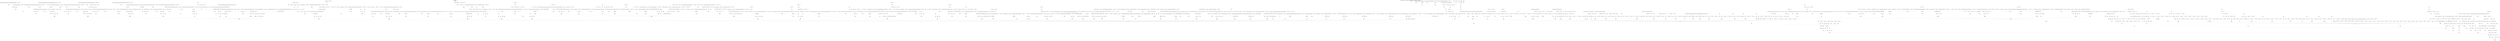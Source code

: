 digraph G { ratio = "auto"
 4909 [shape=box, style=solid, colorscheme="rdylbu9", color=4, label="4909\nbuild\ntime.self (342ms)\ntime.total (15629ms)"]
 7934 -> 4909 [penwidth=3]
 7934 [shape=circle, style=dashed, colorscheme="rdylbu9", color=9, label="7934\nBroccoliMergeTrees\ntime.self (0ms)\ntime.total (15287ms)"]
 7932 -> 7934 [penwidth=3]
 7928 -> 7934 [penwidth=1.5]
 7933 -> 7934 [penwidth=0.5]
 7936 -> 7934 [penwidth=0.5]
 7935 -> 7934 [penwidth=0.5]
 7935 [shape=circle, style=dashed, colorscheme="rdylbu9", color=9, label="7935\nMergeTrees:readInput\ntime.self (0ms)\ntime.total (0ms)"]
 7936 [shape=circle, style=dashed, colorscheme="rdylbu9", color=9, label="7936\nMergeTrees:update\ntime.self (0ms)\ntime.total (1ms)"]
 7937 -> 7936 [penwidth=0.5]
 7937 [shape=box, style=solid, colorscheme="rdylbu9", color=9, label="7937\nFSUpdater::update\ntime.self (1ms)\ntime.total (1ms)"]
 7928 [shape=circle, style=dashed, colorscheme="rdylbu9", color=9, label="7928\nBroccoliMergeTrees\ntime.self (0ms)\ntime.total (6101ms)"]
 7924 -> 7928 [penwidth=1.5]
 7930 -> 7928 [penwidth=0.5]
 7929 -> 7928 [penwidth=0.5]
 7929 [shape=circle, style=dashed, colorscheme="rdylbu9", color=9, label="7929\nMergeTrees:readInput\ntime.self (0ms)\ntime.total (0ms)"]
 7930 [shape=circle, style=dashed, colorscheme="rdylbu9", color=9, label="7930\nMergeTrees:update\ntime.self (0ms)\ntime.total (0ms)"]
 7931 -> 7930 [penwidth=0.5]
 7931 [shape=box, style=solid, colorscheme="rdylbu9", color=9, label="7931\nFSUpdater::update\ntime.self (0ms)\ntime.total (0ms)"]
 7924 [shape=box, style=solid, colorscheme="rdylbu9", color=9, label="7924\nApplication Dist\ntime.self (0ms)\ntime.total (6101ms)"]
 7851 -> 7924 [penwidth=1.5]
 7775 -> 7924 [penwidth=0.5]
 7839 -> 7924 [penwidth=0.5]
 7920 -> 7924 [penwidth=0.5]
 7926 -> 7924 [penwidth=0.5]
 7925 -> 7924 [penwidth=0.5]
 7855 -> 7924 [penwidth=0.5]
 7925 [shape=circle, style=dashed, colorscheme="rdylbu9", color=9, label="7925\nMergeTrees:readInput\ntime.self (0ms)\ntime.total (0ms)"]
 7926 [shape=circle, style=dashed, colorscheme="rdylbu9", color=9, label="7926\nMergeTrees:update\ntime.self (0ms)\ntime.total (0ms)"]
 7927 -> 7926 [penwidth=0.5]
 7927 [shape=box, style=solid, colorscheme="rdylbu9", color=9, label="7927\nFSUpdater::update\ntime.self (0ms)\ntime.total (0ms)"]
 7775 [shape=box, style=solid, colorscheme="rdylbu9", color=9, label="7775\nConfigReplace\ntime.self (0ms)\ntime.total (1513ms)"]
 7770 -> 7775 [penwidth=0.5]
 7774 -> 7775 [penwidth=0.5]
 7770 [shape=box, style=solid, colorscheme="rdylbu9", color=9, label="7770\nClassic: index.html\ntime.self (0ms)\ntime.total (1509ms)"]
 7766 -> 7770 [penwidth=0.5]
 7771 -> 7770 [penwidth=0.5]
 7772 -> 7770 [penwidth=0.5]
 7771 [shape=box, style=solid, colorscheme="rdylbu9", color=9, label="7771\nderivePatches\ntime.self (0ms)\ntime.total (0ms)"]
 7772 [shape=box, style=solid, colorscheme="rdylbu9", color=9, label="7772\napplyPatch\ntime.self (0ms)\ntime.total (0ms)"]
 7766 [shape=box, style=solid, colorscheme="rdylbu9", color=9, label="7766\nFull Application\ntime.self (0ms)\ntime.total (1508ms)"]
 7576 -> 7766 [penwidth=0.5]
 5268 -> 7766 [penwidth=0.5]
 7619 -> 7766 [penwidth=0.5]
 7765 -> 7766 [penwidth=0.5]
 4930 -> 7766 [penwidth=0.5]
 7768 -> 7766 [penwidth=0.5]
 7767 -> 7766 [penwidth=0.5]
 4911 -> 7766 [penwidth=0.5]
 7767 [shape=circle, style=dashed, colorscheme="rdylbu9", color=9, label="7767\nMergeTrees:readInput\ntime.self (1ms)\ntime.total (1ms)"]
 7768 [shape=circle, style=dashed, colorscheme="rdylbu9", color=9, label="7768\nMergeTrees:update\ntime.self (0ms)\ntime.total (2ms)"]
 7769 -> 7768 [penwidth=0.5]
 7769 [shape=box, style=solid, colorscheme="rdylbu9", color=9, label="7769\nFSUpdater::update\ntime.self (2ms)\ntime.total (2ms)"]
 4911 [shape=box, style=solid, colorscheme="rdylbu9", color=9, label="4911\nProcessedTemplateTree\ntime.self (0ms)\ntime.total (0ms)"]
 4910 -> 4911 [penwidth=0.5]
 4910 [shape=box, style=solid, colorscheme="rdylbu9", color=9, label="4910\n/Users/chris/Developer/Ghost/node_modules/ember-drag-drop/app/templates\ntime.self (0ms)\ntime.total (0ms)"]
 4930 [shape=box, style=solid, colorscheme="rdylbu9", color=9, label="4930\nStyles\ntime.self (0ms)\ntime.total (4ms)"]
 4918 -> 4930 [penwidth=0.5]
 4924 -> 4930 [penwidth=0.5]
 4932 -> 4930 [penwidth=0.5]
 4931 -> 4930 [penwidth=0.5]
 4929 -> 4930 [penwidth=0.5]
 4931 [shape=circle, style=dashed, colorscheme="rdylbu9", color=9, label="4931\nMergeTrees:readInput\ntime.self (0ms)\ntime.total (0ms)"]
 4932 [shape=circle, style=dashed, colorscheme="rdylbu9", color=9, label="4932\nMergeTrees:update\ntime.self (0ms)\ntime.total (0ms)"]
 4933 -> 4932 [penwidth=0.5]
 4933 [shape=box, style=solid, colorscheme="rdylbu9", color=9, label="4933\nFSUpdater::update\ntime.self (0ms)\ntime.total (0ms)"]
 4918 [shape=box, style=solid, colorscheme="rdylbu9", color=9, label="4918\nAddon#treeFor\n(ember-power-datepicker - styles)\ntime.self (0ms)\ntime.total (2ms)"]
 4919 -> 4918 [penwidth=0.5]
 4920 -> 4918 [penwidth=0.5]
 4913 -> 4918 [penwidth=0.5]
 4915 -> 4918 [penwidth=0.5]
 4917 -> 4918 [penwidth=0.5]
 4919 [shape=circle, style=dashed, colorscheme="rdylbu9", color=9, label="4919\nMergeTrees:readInput\ntime.self (0ms)\ntime.total (0ms)"]
 4920 [shape=circle, style=dashed, colorscheme="rdylbu9", color=9, label="4920\nMergeTrees:update\ntime.self (0ms)\ntime.total (0ms)"]
 4921 -> 4920 [penwidth=0.5]
 4921 [shape=box, style=solid, colorscheme="rdylbu9", color=9, label="4921\nFSUpdater::update\ntime.self (0ms)\ntime.total (0ms)"]
 4913 [shape=box, style=solid, colorscheme="rdylbu9", color=9, label="4913\nAddon#treeForStyles\n(ember-basic-dropdown)\ntime.self (0ms)\ntime.total (0ms)"]
 4912 -> 4913 [penwidth=0.5]
 4912 [shape=box, style=solid, colorscheme="rdylbu9", color=9, label="4912\n/Users/chris/Developer/Ghost/node_modules/ember-basic-dropdown/app/styles\ntime.self (0ms)\ntime.total (0ms)"]
 4915 [shape=box, style=solid, colorscheme="rdylbu9", color=9, label="4915\nAddon#treeForStyles\n(ember-power-calendar)\ntime.self (0ms)\ntime.total (0ms)"]
 4914 -> 4915 [penwidth=0.5]
 4914 [shape=box, style=solid, colorscheme="rdylbu9", color=9, label="4914\n/Users/chris/Developer/Ghost/node_modules/ember-power-calendar/app/styles\ntime.self (0ms)\ntime.total (0ms)"]
 4917 [shape=box, style=solid, colorscheme="rdylbu9", color=9, label="4917\nAddon#treeForStyles\n(ember-power-datepicker)\ntime.self (0ms)\ntime.total (0ms)"]
 4916 -> 4917 [penwidth=0.5]
 4916 [shape=box, style=solid, colorscheme="rdylbu9", color=9, label="4916\n/Users/chris/Developer/Ghost/node_modules/ember-power-datepicker/app/styles\ntime.self (0ms)\ntime.total (0ms)"]
 4924 [shape=box, style=solid, colorscheme="rdylbu9", color=9, label="4924\nAddon#treeFor\n(ember-power-select - styles)\ntime.self (0ms)\ntime.total (1ms)"]
 4926 -> 4924 [penwidth=0.5]
 4925 -> 4924 [penwidth=0.5]
 4923 -> 4924 [penwidth=0.5]
 7938 -> 4924 [penwidth=0.5]
 4925 [shape=circle, style=dashed, colorscheme="rdylbu9", color=9, label="4925\nMergeTrees:readInput\ntime.self (0ms)\ntime.total (0ms)"]
 4926 [shape=circle, style=dashed, colorscheme="rdylbu9", color=9, label="4926\nMergeTrees:update\ntime.self (0ms)\ntime.total (0ms)"]
 4927 -> 4926 [penwidth=0.5]
 4927 [shape=box, style=solid, colorscheme="rdylbu9", color=9, label="4927\nFSUpdater::update\ntime.self (0ms)\ntime.total (0ms)"]
 7938 [shape=box, style=solid, colorscheme="rdylbu9", color=9, label="7938\nAddon#treeForStyles\n(ember-basic-dropdown)\ntime.self (0ms)\ntime.total (0ms)"]
 4923 [shape=box, style=solid, colorscheme="rdylbu9", color=9, label="4923\nAddon#treeForStyles\n(ember-power-select)\ntime.self (0ms)\ntime.total (0ms)"]
 4922 -> 4923 [penwidth=0.5]
 4922 [shape=box, style=solid, colorscheme="rdylbu9", color=9, label="4922\n/Users/chris/Developer/Ghost/node_modules/ember-power-select/app/styles\ntime.self (0ms)\ntime.total (0ms)"]
 4929 [shape=box, style=dashed, colorscheme="rdylbu9", color=9, label="4929\nFunnel\n(styles)\ntime.self (0ms)\ntime.total (0ms)"]
 4928 -> 4929 [penwidth=0.5]
 4928 [shape=box, style=solid, colorscheme="rdylbu9", color=9, label="4928\n/Users/chris/Developer/Ghost/ghost/admin/app/styles\ntime.self (0ms)\ntime.total (0ms)"]
 5268 [shape=box, style=dashed, colorscheme="rdylbu9", color=9, label="5268\nFunnel\ntime.self (0ms)\ntime.total (294ms)"]
 5264 -> 5268 [penwidth=0.5]
 5264 [shape=circle, style=dashed, colorscheme="rdylbu9", color=9, label="5264\nTreeMerger\n(tests)\ntime.self (0ms)\ntime.total (294ms)"]
 5263 -> 5264 [penwidth=0.5]
 4950 -> 5264 [penwidth=0.5]
 5266 -> 5264 [penwidth=0.5]
 4939 -> 5264 [penwidth=0.5]
 5265 -> 5264 [penwidth=0.5]
 4934 -> 5264 [penwidth=0.5]
 4954 -> 5264 [penwidth=0.5]
 4935 -> 5264 [penwidth=0.5]
 4936 -> 5264 [penwidth=0.5]
 5265 [shape=circle, style=dashed, colorscheme="rdylbu9", color=9, label="5265\nMergeTrees:readInput\ntime.self (0ms)\ntime.total (0ms)"]
 5266 [shape=circle, style=dashed, colorscheme="rdylbu9", color=9, label="5266\nMergeTrees:update\ntime.self (0ms)\ntime.total (1ms)"]
 5267 -> 5266 [penwidth=0.5]
 5267 [shape=box, style=solid, colorscheme="rdylbu9", color=9, label="5267\nFSUpdater::update\ntime.self (1ms)\ntime.total (1ms)"]
 4934 [shape=box, style=solid, colorscheme="rdylbu9", color=9, label="4934\n/Users/chris/Developer/Ghost/node_modules/ember-cli-test-loader/test-support\ntime.self (0ms)\ntime.total (0ms)"]
 4935 [shape=box, style=solid, colorscheme="rdylbu9", color=9, label="4935\n/Users/chris/Developer/Ghost/node_modules/ember-drag-drop/test-support\ntime.self (0ms)\ntime.total (0ms)"]
 4936 [shape=box, style=solid, colorscheme="rdylbu9", color=9, label="4936\n/Users/chris/Developer/Ghost/node_modules/ember-power-calendar/test-support\ntime.self (0ms)\ntime.total (0ms)"]
 4939 [shape=box, style=solid, colorscheme="rdylbu9", color=9, label="4939\nAddon#treeFor\n(ember-power-select - test-support)\ntime.self (0ms)\ntime.total (0ms)"]
 4941 -> 4939 [penwidth=0.5]
 4940 -> 4939 [penwidth=0.5]
 4937 -> 4939 [penwidth=0.5]
 4938 -> 4939 [penwidth=0.5]
 4940 [shape=circle, style=dashed, colorscheme="rdylbu9", color=9, label="4940\nMergeTrees:readInput\ntime.self (0ms)\ntime.total (0ms)"]
 4941 [shape=circle, style=dashed, colorscheme="rdylbu9", color=9, label="4941\nMergeTrees:update\ntime.self (0ms)\ntime.total (0ms)"]
 4942 -> 4941 [penwidth=0.5]
 4942 [shape=box, style=solid, colorscheme="rdylbu9", color=9, label="4942\nFSUpdater::update\ntime.self (0ms)\ntime.total (0ms)"]
 4937 [shape=box, style=solid, colorscheme="rdylbu9", color=9, label="4937\n/Users/chris/Developer/Ghost/node_modules/ember-concurrency-decorators/test-support\ntime.self (0ms)\ntime.total (0ms)"]
 4938 [shape=box, style=solid, colorscheme="rdylbu9", color=9, label="4938\n/Users/chris/Developer/Ghost/node_modules/ember-power-select/test-support\ntime.self (0ms)\ntime.total (0ms)"]
 4950 [shape=circle, style=dashed, colorscheme="rdylbu9", color=9, label="4950\nBroccoliMergeTrees\ntime.self (0ms)\ntime.total (1ms)"]
 4947 -> 4950 [penwidth=0.5]
 4948 -> 4950 [penwidth=0.5]
 4949 -> 4950 [penwidth=0.5]
 4951 -> 4950 [penwidth=0.5]
 4952 -> 4950 [penwidth=0.5]
 4951 [shape=circle, style=dashed, colorscheme="rdylbu9", color=9, label="4951\nMergeTrees:readInput\ntime.self (0ms)\ntime.total (0ms)"]
 4952 [shape=circle, style=dashed, colorscheme="rdylbu9", color=9, label="4952\nMergeTrees:update\ntime.self (0ms)\ntime.total (0ms)"]
 4953 -> 4952 [penwidth=0.5]
 4953 [shape=box, style=solid, colorscheme="rdylbu9", color=9, label="4953\nFSUpdater::update\ntime.self (0ms)\ntime.total (0ms)"]
 4947 [shape=box, style=dashed, colorscheme="rdylbu9", color=9, label="4947\nFunnel\n(lint tests)\ntime.self (0ms)\ntime.total (0ms)"]
 4943 -> 4947 [penwidth=0.5]
 4943 [shape=box, style=solid, colorscheme="rdylbu9", color=9, label="4943\nEMPTY_MERGE_TREE\ntime.self (0ms)\ntime.total (0ms)"]
 4945 -> 4943 [penwidth=0.5]
 4944 -> 4943 [penwidth=0.5]
 4944 [shape=circle, style=dashed, colorscheme="rdylbu9", color=9, label="4944\nMergeTrees:readInput\ntime.self (0ms)\ntime.total (0ms)"]
 4945 [shape=circle, style=dashed, colorscheme="rdylbu9", color=9, label="4945\nMergeTrees:update\ntime.self (0ms)\ntime.total (0ms)"]
 4946 -> 4945 [penwidth=0.5]
 4946 [shape=box, style=solid, colorscheme="rdylbu9", color=9, label="4946\nFSUpdater::update\ntime.self (0ms)\ntime.total (0ms)"]
 4948 [shape=box, style=dashed, colorscheme="rdylbu9", color=9, label="4948\nFunnel\n(lint templates)\ntime.self (0ms)\ntime.total (0ms)"]
 7939 -> 4948 [penwidth=0.5]
 7939 [shape=box, style=solid, colorscheme="rdylbu9", color=9, label="7939\nEMPTY_MERGE_TREE\ntime.self (0ms)\ntime.total (0ms)"]
 4949 [shape=box, style=dashed, colorscheme="rdylbu9", color=9, label="4949\nFunnel\n(lint app)\ntime.self (0ms)\ntime.total (0ms)"]
 7940 -> 4949 [penwidth=0.5]
 7940 [shape=box, style=solid, colorscheme="rdylbu9", color=9, label="7940\nEMPTY_MERGE_TREE\ntime.self (0ms)\ntime.total (0ms)"]
 4954 [shape=box, style=solid, colorscheme="rdylbu9", color=9, label="4954\n/Users/chris/Developer/Ghost/ghost/admin/tests\ntime.self (0ms)\ntime.total (0ms)"]
 5263 [shape=box, style=dashed, colorscheme="rdylbu9", color=9, label="5263\nFunnel: addon-test-support addon-test-support\ntime.self (0ms)\ntime.total (290ms)"]
 5259 -> 5263 [penwidth=0.5]
 5259 [shape=circle, style=dashed, colorscheme="rdylbu9", color=9, label="5259\nTreeMerger\n(addon-test-support)\ntime.self (0ms)\ntime.total (290ms)"]
 5040 -> 5259 [penwidth=0.5]
 4976 -> 5259 [penwidth=0.5]
 5242 -> 5259 [penwidth=0.5]
 4956 -> 5259 [penwidth=0.5]
 5008 -> 5259 [penwidth=0.5]
 5151 -> 5259 [penwidth=0.5]
 5088 -> 5259 [penwidth=0.5]
 5197 -> 5259 [penwidth=0.5]
 5261 -> 5259 [penwidth=0.5]
 5230 -> 5259 [penwidth=0.5]
 5025 -> 5259 [penwidth=0.5]
 4992 -> 5259 [penwidth=0.5]
 5260 -> 5259 [penwidth=0.5]
 5260 [shape=circle, style=dashed, colorscheme="rdylbu9", color=9, label="5260\nMergeTrees:readInput\ntime.self (1ms)\ntime.total (1ms)"]
 5261 [shape=circle, style=dashed, colorscheme="rdylbu9", color=9, label="5261\nMergeTrees:update\ntime.self (0ms)\ntime.total (3ms)"]
 5262 -> 5261 [penwidth=0.5]
 5262 [shape=box, style=solid, colorscheme="rdylbu9", color=9, label="5262\nFSUpdater::update\ntime.self (3ms)\ntime.total (3ms)"]
 4956 [shape=box, style=solid, colorscheme="rdylbu9", color=9, label="4956\nBabel: @ember/test-helpers\ntime.self (0ms)\ntime.total (23ms)"]
 4958 -> 4956 [penwidth=0.5]
 4957 -> 4956 [penwidth=0.5]
 4955 -> 4956 [penwidth=0.5]
 4957 [shape=box, style=solid, colorscheme="rdylbu9", color=9, label="4957\nderivePatches\ntime.self (0ms)\ntime.total (0ms)"]
 4958 [shape=box, style=solid, colorscheme="rdylbu9", color=7, label="4958\napplyPatches\ntime.self (16ms)\ntime.total (22ms)"]
 4961 -> 4958 [penwidth=0.5]
 4972 -> 4958 [penwidth=0.5]
 4960 -> 4958 [penwidth=0.5]
 4971 -> 4958 [penwidth=0.5]
 4962 -> 4958 [penwidth=0.5]
 4969 -> 4958 [penwidth=0.5]
 4963 -> 4958 [penwidth=0.5]
 4965 -> 4958 [penwidth=0.5]
 4970 -> 4958 [penwidth=0.5]
 4964 -> 4958 [penwidth=0.5]
 4959 -> 4958 [penwidth=0.5]
 4966 -> 4958 [penwidth=0.5]
 4968 -> 4958 [penwidth=0.5]
 4967 -> 4958 [penwidth=0.5]
 4959 [shape=box, style=solid, colorscheme="rdylbu9", color=9, label="4959\nhashForDep(.)\ntime.self (0ms)\ntime.total (0ms)"]
 4960 [shape=box, style=solid, colorscheme="rdylbu9", color=9, label="4960\nhashForDep(.)\ntime.self (0ms)\ntime.total (0ms)"]
 4961 [shape=box, style=solid, colorscheme="rdylbu9", color=8, label="4961\nhashForDep(.)\ntime.self (5ms)\ntime.total (5ms)"]
 4962 [shape=box, style=solid, colorscheme="rdylbu9", color=9, label="4962\nhashForDep(.)\ntime.self (0ms)\ntime.total (0ms)"]
 4963 [shape=box, style=solid, colorscheme="rdylbu9", color=9, label="4963\nhashForDep(.)\ntime.self (0ms)\ntime.total (0ms)"]
 4964 [shape=box, style=solid, colorscheme="rdylbu9", color=9, label="4964\nhashForDep(.)\ntime.self (0ms)\ntime.total (0ms)"]
 4965 [shape=box, style=solid, colorscheme="rdylbu9", color=9, label="4965\nhashForDep(.)\ntime.self (0ms)\ntime.total (0ms)"]
 4966 [shape=box, style=solid, colorscheme="rdylbu9", color=9, label="4966\nhashForDep(.)\ntime.self (0ms)\ntime.total (0ms)"]
 4967 [shape=box, style=solid, colorscheme="rdylbu9", color=9, label="4967\nhashForDep(.)\ntime.self (0ms)\ntime.total (0ms)"]
 4968 [shape=box, style=solid, colorscheme="rdylbu9", color=9, label="4968\nhashForDep(.)\ntime.self (0ms)\ntime.total (0ms)"]
 4969 [shape=box, style=solid, colorscheme="rdylbu9", color=9, label="4969\nhashForDep(.)\ntime.self (0ms)\ntime.total (0ms)"]
 4970 [shape=box, style=solid, colorscheme="rdylbu9", color=9, label="4970\nhashForDep(.)\ntime.self (0ms)\ntime.total (0ms)"]
 4971 [shape=box, style=solid, colorscheme="rdylbu9", color=9, label="4971\nhashForDep(/Users/chris/Developer/Ghost/node_modules/@ember/test-helpers/node_modules/ember-cli-htmlbars/lib)\ntime.self (0ms)\ntime.total (0ms)"]
 4972 [shape=box, style=solid, colorscheme="rdylbu9", color=9, label="4972\nhashForDep(/Users/chris/Developer/Ghost/node_modules/ember-cli-babel)\ntime.self (0ms)\ntime.total (0ms)"]
 4955 [shape=box, style=solid, colorscheme="rdylbu9", color=9, label="4955\n/Users/chris/Developer/Ghost/node_modules/@ember/test-helpers/addon-test-support\ntime.self (0ms)\ntime.total (0ms)"]
 4976 [shape=box, style=solid, colorscheme="rdylbu9", color=9, label="4976\nBabel: ember-cli-mirage\ntime.self (0ms)\ntime.total (68ms)"]
 4975 -> 4976 [penwidth=0.5]
 4978 -> 4976 [penwidth=0.5]
 4977 -> 4976 [penwidth=0.5]
 4977 [shape=box, style=solid, colorscheme="rdylbu9", color=9, label="4977\nderivePatches\ntime.self (0ms)\ntime.total (0ms)"]
 4978 [shape=box, style=solid, colorscheme="rdylbu9", color=9, label="4978\napplyPatches\ntime.self (2ms)\ntime.total (9ms)"]
 4979 -> 4978 [penwidth=0.5]
 4980 -> 4978 [penwidth=0.5]
 4983 -> 4978 [penwidth=0.5]
 4988 -> 4978 [penwidth=0.5]
 4982 -> 4978 [penwidth=0.5]
 4987 -> 4978 [penwidth=0.5]
 4981 -> 4978 [penwidth=0.5]
 4984 -> 4978 [penwidth=0.5]
 4989 -> 4978 [penwidth=0.5]
 4986 -> 4978 [penwidth=0.5]
 4985 -> 4978 [penwidth=0.5]
 4979 [shape=box, style=solid, colorscheme="rdylbu9", color=8, label="4979\nhashForDep(.)\ntime.self (6ms)\ntime.total (6ms)"]
 4980 [shape=box, style=solid, colorscheme="rdylbu9", color=9, label="4980\nhashForDep(.)\ntime.self (0ms)\ntime.total (0ms)"]
 4981 [shape=box, style=solid, colorscheme="rdylbu9", color=9, label="4981\nhashForDep(.)\ntime.self (0ms)\ntime.total (0ms)"]
 4982 [shape=box, style=solid, colorscheme="rdylbu9", color=9, label="4982\nhashForDep(.)\ntime.self (0ms)\ntime.total (0ms)"]
 4983 [shape=box, style=solid, colorscheme="rdylbu9", color=9, label="4983\nhashForDep(.)\ntime.self (0ms)\ntime.total (0ms)"]
 4984 [shape=box, style=solid, colorscheme="rdylbu9", color=9, label="4984\nhashForDep(.)\ntime.self (0ms)\ntime.total (0ms)"]
 4985 [shape=box, style=solid, colorscheme="rdylbu9", color=9, label="4985\nhashForDep(.)\ntime.self (0ms)\ntime.total (0ms)"]
 4986 [shape=box, style=solid, colorscheme="rdylbu9", color=9, label="4986\nhashForDep(.)\ntime.self (0ms)\ntime.total (0ms)"]
 4987 [shape=box, style=solid, colorscheme="rdylbu9", color=9, label="4987\nhashForDep(.)\ntime.self (0ms)\ntime.total (0ms)"]
 4988 [shape=box, style=solid, colorscheme="rdylbu9", color=9, label="4988\nhashForDep(.)\ntime.self (0ms)\ntime.total (0ms)"]
 4989 [shape=box, style=solid, colorscheme="rdylbu9", color=9, label="4989\nhashForDep(/Users/chris/Developer/Ghost/node_modules/ember-cli-babel)\ntime.self (0ms)\ntime.total (0ms)"]
 4975 [shape=box, style=solid, colorscheme="rdylbu9", color=6, label="4975\nember-auto-import-analyzer\ntime.self (57ms)\ntime.total (58ms)"]
 4974 -> 4975 [penwidth=0.5]
 4974 [shape=box, style=solid, colorscheme="rdylbu9", color=9, label="4974\nAddon#treeForTestSupport\n(ember-cli-mirage)\ntime.self (0ms)\ntime.total (0ms)"]
 4973 -> 4974 [penwidth=0.5]
 4973 [shape=box, style=solid, colorscheme="rdylbu9", color=9, label="4973\n/Users/chris/Developer/Ghost/node_modules/ember-cli-mirage/addon-test-support\ntime.self (0ms)\ntime.total (0ms)"]
 4992 [shape=box, style=solid, colorscheme="rdylbu9", color=9, label="4992\nBabel: ember-raf-scheduler\ntime.self (0ms)\ntime.total (1ms)"]
 4994 -> 4992 [penwidth=0.5]
 4991 -> 4992 [penwidth=0.5]
 4993 -> 4992 [penwidth=0.5]
 4993 [shape=box, style=solid, colorscheme="rdylbu9", color=9, label="4993\nderivePatches\ntime.self (0ms)\ntime.total (0ms)"]
 4994 [shape=box, style=solid, colorscheme="rdylbu9", color=9, label="4994\napplyPatches\ntime.self (0ms)\ntime.total (0ms)"]
 4995 -> 4994 [penwidth=0.5]
 5003 -> 4994 [penwidth=0.5]
 4996 -> 4994 [penwidth=0.5]
 4997 -> 4994 [penwidth=0.5]
 5004 -> 4994 [penwidth=0.5]
 4998 -> 4994 [penwidth=0.5]
 4999 -> 4994 [penwidth=0.5]
 5000 -> 4994 [penwidth=0.5]
 5001 -> 4994 [penwidth=0.5]
 5002 -> 4994 [penwidth=0.5]
 4995 [shape=box, style=solid, colorscheme="rdylbu9", color=9, label="4995\nhashForDep(.)\ntime.self (0ms)\ntime.total (0ms)"]
 4996 [shape=box, style=solid, colorscheme="rdylbu9", color=9, label="4996\nhashForDep(.)\ntime.self (0ms)\ntime.total (0ms)"]
 4997 [shape=box, style=solid, colorscheme="rdylbu9", color=9, label="4997\nhashForDep(.)\ntime.self (0ms)\ntime.total (0ms)"]
 4998 [shape=box, style=solid, colorscheme="rdylbu9", color=9, label="4998\nhashForDep(.)\ntime.self (0ms)\ntime.total (0ms)"]
 4999 [shape=box, style=solid, colorscheme="rdylbu9", color=9, label="4999\nhashForDep(.)\ntime.self (0ms)\ntime.total (0ms)"]
 5000 [shape=box, style=solid, colorscheme="rdylbu9", color=9, label="5000\nhashForDep(.)\ntime.self (0ms)\ntime.total (0ms)"]
 5001 [shape=box, style=solid, colorscheme="rdylbu9", color=9, label="5001\nhashForDep(.)\ntime.self (0ms)\ntime.total (0ms)"]
 5002 [shape=box, style=solid, colorscheme="rdylbu9", color=9, label="5002\nhashForDep(.)\ntime.self (0ms)\ntime.total (0ms)"]
 5003 [shape=box, style=solid, colorscheme="rdylbu9", color=9, label="5003\nhashForDep(.)\ntime.self (0ms)\ntime.total (0ms)"]
 5004 [shape=box, style=solid, colorscheme="rdylbu9", color=9, label="5004\nhashForDep(/Users/chris/Developer/Ghost/node_modules/ember-cli-babel)\ntime.self (0ms)\ntime.total (0ms)"]
 4991 [shape=box, style=solid, colorscheme="rdylbu9", color=9, label="4991\nAddon#treeForTestSupport\n(ember-raf-scheduler)\ntime.self (0ms)\ntime.total (0ms)"]
 4990 -> 4991 [penwidth=0.5]
 4990 [shape=box, style=solid, colorscheme="rdylbu9", color=9, label="4990\n/Users/chris/Developer/Ghost/node_modules/ember-raf-scheduler/addon-test-support\ntime.self (0ms)\ntime.total (0ms)"]
 5008 [shape=box, style=solid, colorscheme="rdylbu9", color=9, label="5008\nBabel: @tryghost/ember-promise-modals\ntime.self (0ms)\ntime.total (22ms)"]
 5010 -> 5008 [penwidth=0.5]
 5007 -> 5008 [penwidth=0.5]
 5009 -> 5008 [penwidth=0.5]
 5009 [shape=box, style=solid, colorscheme="rdylbu9", color=9, label="5009\nderivePatches\ntime.self (0ms)\ntime.total (0ms)"]
 5010 [shape=box, style=solid, colorscheme="rdylbu9", color=8, label="5010\napplyPatches\ntime.self (6ms)\ntime.total (13ms)"]
 5011 -> 5010 [penwidth=0.5]
 5021 -> 5010 [penwidth=0.5]
 5012 -> 5010 [penwidth=0.5]
 5016 -> 5010 [penwidth=0.5]
 5022 -> 5010 [penwidth=0.5]
 5019 -> 5010 [penwidth=0.5]
 5018 -> 5010 [penwidth=0.5]
 5014 -> 5010 [penwidth=0.5]
 5015 -> 5010 [penwidth=0.5]
 5013 -> 5010 [penwidth=0.5]
 5020 -> 5010 [penwidth=0.5]
 5017 -> 5010 [penwidth=0.5]
 5011 [shape=box, style=solid, colorscheme="rdylbu9", color=8, label="5011\nhashForDep(.)\ntime.self (7ms)\ntime.total (7ms)"]
 5012 [shape=box, style=solid, colorscheme="rdylbu9", color=9, label="5012\nhashForDep(.)\ntime.self (0ms)\ntime.total (0ms)"]
 5013 [shape=box, style=solid, colorscheme="rdylbu9", color=9, label="5013\nhashForDep(.)\ntime.self (0ms)\ntime.total (0ms)"]
 5014 [shape=box, style=solid, colorscheme="rdylbu9", color=9, label="5014\nhashForDep(.)\ntime.self (0ms)\ntime.total (0ms)"]
 5015 [shape=box, style=solid, colorscheme="rdylbu9", color=9, label="5015\nhashForDep(.)\ntime.self (0ms)\ntime.total (0ms)"]
 5016 [shape=box, style=solid, colorscheme="rdylbu9", color=9, label="5016\nhashForDep(.)\ntime.self (0ms)\ntime.total (0ms)"]
 5017 [shape=box, style=solid, colorscheme="rdylbu9", color=9, label="5017\nhashForDep(.)\ntime.self (0ms)\ntime.total (0ms)"]
 5018 [shape=box, style=solid, colorscheme="rdylbu9", color=9, label="5018\nhashForDep(.)\ntime.self (0ms)\ntime.total (0ms)"]
 5019 [shape=box, style=solid, colorscheme="rdylbu9", color=9, label="5019\nhashForDep(.)\ntime.self (0ms)\ntime.total (0ms)"]
 5020 [shape=box, style=solid, colorscheme="rdylbu9", color=9, label="5020\nhashForDep(.)\ntime.self (0ms)\ntime.total (0ms)"]
 5021 [shape=box, style=solid, colorscheme="rdylbu9", color=9, label="5021\nhashForDep(/Users/chris/Developer/Ghost/node_modules/@tryghost/ember-promise-modals/node_modules/ember-cli-htmlbars/lib)\ntime.self (0ms)\ntime.total (0ms)"]
 5022 [shape=box, style=solid, colorscheme="rdylbu9", color=9, label="5022\nhashForDep(/Users/chris/Developer/Ghost/node_modules/ember-cli-babel)\ntime.self (0ms)\ntime.total (0ms)"]
 5007 [shape=box, style=solid, colorscheme="rdylbu9", color=8, label="5007\nember-auto-import-analyzer\ntime.self (8ms)\ntime.total (8ms)"]
 5006 -> 5007 [penwidth=0.5]
 5006 [shape=box, style=solid, colorscheme="rdylbu9", color=9, label="5006\nAddon#treeForTestSupport\n(@tryghost/ember-promise-modals)\ntime.self (0ms)\ntime.total (0ms)"]
 5005 -> 5006 [penwidth=0.5]
 5005 [shape=box, style=solid, colorscheme="rdylbu9", color=9, label="5005\n/Users/chris/Developer/Ghost/node_modules/@tryghost/ember-promise-modals/addon-test-support\ntime.self (0ms)\ntime.total (0ms)"]
 5025 [shape=box, style=solid, colorscheme="rdylbu9", color=9, label="5025\nBabel: ember-cli-test-loader\ntime.self (0ms)\ntime.total (1ms)"]
 5027 -> 5025 [penwidth=0.5]
 5024 -> 5025 [penwidth=0.5]
 5026 -> 5025 [penwidth=0.5]
 5026 [shape=box, style=solid, colorscheme="rdylbu9", color=9, label="5026\nderivePatches\ntime.self (0ms)\ntime.total (0ms)"]
 5027 [shape=box, style=solid, colorscheme="rdylbu9", color=9, label="5027\napplyPatches\ntime.self (0ms)\ntime.total (0ms)"]
 5028 -> 5027 [penwidth=0.5]
 5031 -> 5027 [penwidth=0.5]
 5030 -> 5027 [penwidth=0.5]
 5029 -> 5027 [penwidth=0.5]
 5035 -> 5027 [penwidth=0.5]
 5032 -> 5027 [penwidth=0.5]
 5036 -> 5027 [penwidth=0.5]
 5037 -> 5027 [penwidth=0.5]
 5034 -> 5027 [penwidth=0.5]
 5033 -> 5027 [penwidth=0.5]
 5028 [shape=box, style=solid, colorscheme="rdylbu9", color=9, label="5028\nhashForDep(.)\ntime.self (0ms)\ntime.total (0ms)"]
 5029 [shape=box, style=solid, colorscheme="rdylbu9", color=9, label="5029\nhashForDep(.)\ntime.self (0ms)\ntime.total (0ms)"]
 5030 [shape=box, style=solid, colorscheme="rdylbu9", color=9, label="5030\nhashForDep(.)\ntime.self (0ms)\ntime.total (0ms)"]
 5031 [shape=box, style=solid, colorscheme="rdylbu9", color=9, label="5031\nhashForDep(.)\ntime.self (0ms)\ntime.total (0ms)"]
 5032 [shape=box, style=solid, colorscheme="rdylbu9", color=9, label="5032\nhashForDep(.)\ntime.self (0ms)\ntime.total (0ms)"]
 5033 [shape=box, style=solid, colorscheme="rdylbu9", color=9, label="5033\nhashForDep(.)\ntime.self (0ms)\ntime.total (0ms)"]
 5034 [shape=box, style=solid, colorscheme="rdylbu9", color=9, label="5034\nhashForDep(.)\ntime.self (0ms)\ntime.total (0ms)"]
 5035 [shape=box, style=solid, colorscheme="rdylbu9", color=9, label="5035\nhashForDep(.)\ntime.self (0ms)\ntime.total (0ms)"]
 5036 [shape=box, style=solid, colorscheme="rdylbu9", color=9, label="5036\nhashForDep(.)\ntime.self (0ms)\ntime.total (0ms)"]
 5037 [shape=box, style=solid, colorscheme="rdylbu9", color=9, label="5037\nhashForDep(/Users/chris/Developer/Ghost/node_modules/ember-cli-babel)\ntime.self (0ms)\ntime.total (0ms)"]
 5024 [shape=box, style=solid, colorscheme="rdylbu9", color=9, label="5024\nAddon#treeForTestSupport\n(ember-cli-test-loader)\ntime.self (0ms)\ntime.total (0ms)"]
 5023 -> 5024 [penwidth=0.5]
 5023 [shape=box, style=solid, colorscheme="rdylbu9", color=9, label="5023\n/Users/chris/Developer/Ghost/node_modules/ember-cli-test-loader/addon-test-support\ntime.self (0ms)\ntime.total (0ms)"]
 5040 [shape=box, style=solid, colorscheme="rdylbu9", color=9, label="5040\nBabel: ember-exam\ntime.self (0ms)\ntime.total (78ms)"]
 5042 -> 5040 [penwidth=0.5]
 5039 -> 5040 [penwidth=0.5]
 5041 -> 5040 [penwidth=0.5]
 5041 [shape=box, style=solid, colorscheme="rdylbu9", color=9, label="5041\nderivePatches\ntime.self (0ms)\ntime.total (0ms)"]
 5042 [shape=box, style=solid, colorscheme="rdylbu9", color=9, label="5042\napplyPatches\ntime.self (2ms)\ntime.total (77ms)"]
 5043 -> 5042 [penwidth=0.5]
 5044 -> 5042 [penwidth=0.5]
 5046 -> 5042 [penwidth=0.5]
 5048 -> 5042 [penwidth=0.5]
 5050 -> 5042 [penwidth=0.5]
 5047 -> 5042 [penwidth=0.5]
 5051 -> 5042 [penwidth=0.5]
 5052 -> 5042 [penwidth=0.5]
 5045 -> 5042 [penwidth=0.5]
 5053 -> 5042 [penwidth=0.5]
 5049 -> 5042 [penwidth=0.5]
 5043 [shape=box, style=solid, colorscheme="rdylbu9", color=6, label="5043\nhashForDep(.)\ntime.self (75ms)\ntime.total (75ms)"]
 5044 [shape=box, style=solid, colorscheme="rdylbu9", color=9, label="5044\nhashForDep(.)\ntime.self (0ms)\ntime.total (0ms)"]
 5045 [shape=box, style=solid, colorscheme="rdylbu9", color=9, label="5045\nhashForDep(.)\ntime.self (0ms)\ntime.total (0ms)"]
 5046 [shape=box, style=solid, colorscheme="rdylbu9", color=9, label="5046\nhashForDep(.)\ntime.self (0ms)\ntime.total (0ms)"]
 5047 [shape=box, style=solid, colorscheme="rdylbu9", color=9, label="5047\nhashForDep(.)\ntime.self (0ms)\ntime.total (0ms)"]
 5048 [shape=box, style=solid, colorscheme="rdylbu9", color=9, label="5048\nhashForDep(.)\ntime.self (0ms)\ntime.total (0ms)"]
 5049 [shape=box, style=solid, colorscheme="rdylbu9", color=9, label="5049\nhashForDep(.)\ntime.self (0ms)\ntime.total (0ms)"]
 5050 [shape=box, style=solid, colorscheme="rdylbu9", color=9, label="5050\nhashForDep(.)\ntime.self (0ms)\ntime.total (0ms)"]
 5051 [shape=box, style=solid, colorscheme="rdylbu9", color=9, label="5051\nhashForDep(.)\ntime.self (0ms)\ntime.total (0ms)"]
 5052 [shape=box, style=solid, colorscheme="rdylbu9", color=9, label="5052\nhashForDep(.)\ntime.self (0ms)\ntime.total (0ms)"]
 5053 [shape=box, style=solid, colorscheme="rdylbu9", color=9, label="5053\nhashForDep(/Users/chris/Developer/Ghost/node_modules/ember-cli-babel)\ntime.self (0ms)\ntime.total (0ms)"]
 5039 [shape=box, style=solid, colorscheme="rdylbu9", color=9, label="5039\nAddon#treeForTestSupport\n(ember-exam)\ntime.self (0ms)\ntime.total (0ms)"]
 5038 -> 5039 [penwidth=0.5]
 5038 [shape=box, style=solid, colorscheme="rdylbu9", color=9, label="5038\n/Users/chris/Developer/Ghost/node_modules/ember-exam/addon-test-support\ntime.self (0ms)\ntime.total (0ms)"]
 5088 [shape=box, style=solid, colorscheme="rdylbu9", color=9, label="5088\nAddon#treeFor\n(ember-mocha - addon-test-support)\ntime.self (0ms)\ntime.total (15ms)"]
 5055 -> 5088 [penwidth=0.5]
 5071 -> 5088 [penwidth=0.5]
 5075 -> 5088 [penwidth=0.5]
 5090 -> 5088 [penwidth=0.5]
 5089 -> 5088 [penwidth=0.5]
 5089 [shape=circle, style=dashed, colorscheme="rdylbu9", color=9, label="5089\nMergeTrees:readInput\ntime.self (0ms)\ntime.total (0ms)"]
 5090 [shape=circle, style=dashed, colorscheme="rdylbu9", color=9, label="5090\nMergeTrees:update\ntime.self (0ms)\ntime.total (0ms)"]
 5091 -> 5090 [penwidth=0.5]
 5091 [shape=box, style=solid, colorscheme="rdylbu9", color=9, label="5091\nFSUpdater::update\ntime.self (0ms)\ntime.total (0ms)"]
 5055 [shape=box, style=solid, colorscheme="rdylbu9", color=9, label="5055\nBabel: @ember/test-helpers\ntime.self (0ms)\ntime.total (11ms)"]
 5057 -> 5055 [penwidth=0.5]
 5056 -> 5055 [penwidth=0.5]
 5054 -> 5055 [penwidth=0.5]
 5056 [shape=box, style=solid, colorscheme="rdylbu9", color=9, label="5056\nderivePatches\ntime.self (0ms)\ntime.total (0ms)"]
 5057 [shape=box, style=solid, colorscheme="rdylbu9", color=8, label="5057\napplyPatches\ntime.self (9ms)\ntime.total (11ms)"]
 5067 -> 5057 [penwidth=0.5]
 5058 -> 5057 [penwidth=0.5]
 5068 -> 5057 [penwidth=0.5]
 5066 -> 5057 [penwidth=0.5]
 5059 -> 5057 [penwidth=0.5]
 5061 -> 5057 [penwidth=0.5]
 5062 -> 5057 [penwidth=0.5]
 5064 -> 5057 [penwidth=0.5]
 5060 -> 5057 [penwidth=0.5]
 5065 -> 5057 [penwidth=0.5]
 5063 -> 5057 [penwidth=0.5]
 5058 [shape=box, style=solid, colorscheme="rdylbu9", color=9, label="5058\nhashForDep(.)\ntime.self (0ms)\ntime.total (0ms)"]
 5059 [shape=box, style=solid, colorscheme="rdylbu9", color=9, label="5059\nhashForDep(.)\ntime.self (0ms)\ntime.total (0ms)"]
 5060 [shape=box, style=solid, colorscheme="rdylbu9", color=9, label="5060\nhashForDep(.)\ntime.self (0ms)\ntime.total (0ms)"]
 5061 [shape=box, style=solid, colorscheme="rdylbu9", color=9, label="5061\nhashForDep(.)\ntime.self (0ms)\ntime.total (0ms)"]
 5062 [shape=box, style=solid, colorscheme="rdylbu9", color=9, label="5062\nhashForDep(.)\ntime.self (0ms)\ntime.total (0ms)"]
 5063 [shape=box, style=solid, colorscheme="rdylbu9", color=9, label="5063\nhashForDep(.)\ntime.self (0ms)\ntime.total (0ms)"]
 5064 [shape=box, style=solid, colorscheme="rdylbu9", color=9, label="5064\nhashForDep(.)\ntime.self (0ms)\ntime.total (0ms)"]
 5065 [shape=box, style=solid, colorscheme="rdylbu9", color=9, label="5065\nhashForDep(.)\ntime.self (0ms)\ntime.total (0ms)"]
 5066 [shape=box, style=solid, colorscheme="rdylbu9", color=9, label="5066\nhashForDep(.)\ntime.self (0ms)\ntime.total (0ms)"]
 5067 [shape=box, style=solid, colorscheme="rdylbu9", color=9, label="5067\nhashForDep(/Users/chris/Developer/Ghost/node_modules/ember-cli-htmlbars-inline-precompile)\ntime.self (1ms)\ntime.total (1ms)"]
 5068 [shape=box, style=solid, colorscheme="rdylbu9", color=9, label="5068\nhashForDep(/Users/chris/Developer/Ghost/node_modules/ember-cli-babel)\ntime.self (0ms)\ntime.total (0ms)"]
 5054 [shape=box, style=solid, colorscheme="rdylbu9", color=9, label="5054\n/Users/chris/Developer/Ghost/node_modules/ember-mocha/node_modules/@ember/test-helpers/addon-test-support\ntime.self (0ms)\ntime.total (0ms)"]
 5071 [shape=box, style=solid, colorscheme="rdylbu9", color=9, label="5071\nBabel: ember-cli-test-loader\ntime.self (0ms)\ntime.total (1ms)"]
 5073 -> 5071 [penwidth=0.5]
 5070 -> 5071 [penwidth=0.5]
 5072 -> 5071 [penwidth=0.5]
 5072 [shape=box, style=solid, colorscheme="rdylbu9", color=9, label="5072\nderivePatches\ntime.self (0ms)\ntime.total (0ms)"]
 5073 [shape=box, style=solid, colorscheme="rdylbu9", color=9, label="5073\napplyPatches\ntime.self (0ms)\ntime.total (0ms)"]
 5070 [shape=box, style=solid, colorscheme="rdylbu9", color=9, label="5070\nAddon#treeForTestSupport\n(ember-cli-test-loader)\ntime.self (0ms)\ntime.total (0ms)"]
 5069 -> 5070 [penwidth=0.5]
 5069 [shape=box, style=solid, colorscheme="rdylbu9", color=9, label="5069\n/Users/chris/Developer/Ghost/node_modules/ember-mocha/node_modules/ember-cli-test-loader/addon-test-support\ntime.self (0ms)\ntime.total (0ms)"]
 5075 [shape=box, style=solid, colorscheme="rdylbu9", color=9, label="5075\nBabel: ember-mocha\ntime.self (0ms)\ntime.total (1ms)"]
 5077 -> 5075 [penwidth=0.5]
 5076 -> 5075 [penwidth=0.5]
 5074 -> 5075 [penwidth=0.5]
 5076 [shape=box, style=solid, colorscheme="rdylbu9", color=9, label="5076\nderivePatches\ntime.self (0ms)\ntime.total (0ms)"]
 5077 [shape=box, style=solid, colorscheme="rdylbu9", color=9, label="5077\napplyPatches\ntime.self (1ms)\ntime.total (1ms)"]
 5078 -> 5077 [penwidth=0.5]
 5079 -> 5077 [penwidth=0.5]
 5080 -> 5077 [penwidth=0.5]
 5082 -> 5077 [penwidth=0.5]
 5081 -> 5077 [penwidth=0.5]
 5086 -> 5077 [penwidth=0.5]
 5084 -> 5077 [penwidth=0.5]
 5085 -> 5077 [penwidth=0.5]
 5087 -> 5077 [penwidth=0.5]
 5083 -> 5077 [penwidth=0.5]
 5078 [shape=box, style=solid, colorscheme="rdylbu9", color=9, label="5078\nhashForDep(.)\ntime.self (0ms)\ntime.total (0ms)"]
 5079 [shape=box, style=solid, colorscheme="rdylbu9", color=9, label="5079\nhashForDep(.)\ntime.self (0ms)\ntime.total (0ms)"]
 5080 [shape=box, style=solid, colorscheme="rdylbu9", color=9, label="5080\nhashForDep(.)\ntime.self (0ms)\ntime.total (0ms)"]
 5081 [shape=box, style=solid, colorscheme="rdylbu9", color=9, label="5081\nhashForDep(.)\ntime.self (0ms)\ntime.total (0ms)"]
 5082 [shape=box, style=solid, colorscheme="rdylbu9", color=9, label="5082\nhashForDep(.)\ntime.self (0ms)\ntime.total (0ms)"]
 5083 [shape=box, style=solid, colorscheme="rdylbu9", color=9, label="5083\nhashForDep(.)\ntime.self (0ms)\ntime.total (0ms)"]
 5084 [shape=box, style=solid, colorscheme="rdylbu9", color=9, label="5084\nhashForDep(.)\ntime.self (0ms)\ntime.total (0ms)"]
 5085 [shape=box, style=solid, colorscheme="rdylbu9", color=9, label="5085\nhashForDep(.)\ntime.self (0ms)\ntime.total (0ms)"]
 5086 [shape=box, style=solid, colorscheme="rdylbu9", color=9, label="5086\nhashForDep(.)\ntime.self (0ms)\ntime.total (0ms)"]
 5087 [shape=box, style=solid, colorscheme="rdylbu9", color=9, label="5087\nhashForDep(/Users/chris/Developer/Ghost/node_modules/ember-cli-babel)\ntime.self (0ms)\ntime.total (0ms)"]
 5074 [shape=box, style=solid, colorscheme="rdylbu9", color=9, label="5074\n/Users/chris/Developer/Ghost/node_modules/ember-mocha/addon-test-support\ntime.self (0ms)\ntime.total (0ms)"]
 5151 [shape=box, style=solid, colorscheme="rdylbu9", color=9, label="5151\nAddon#treeFor\n(ember-power-datepicker - addon-test-support)\ntime.self (0ms)\ntime.total (18ms)"]
 5118 -> 5151 [penwidth=0.5]
 5097 -> 5151 [penwidth=0.5]
 5136 -> 5151 [penwidth=0.5]
 5153 -> 5151 [penwidth=0.5]
 5152 -> 5151 [penwidth=0.5]
 5152 [shape=circle, style=dashed, colorscheme="rdylbu9", color=9, label="5152\nMergeTrees:readInput\ntime.self (0ms)\ntime.total (0ms)"]
 5153 [shape=circle, style=dashed, colorscheme="rdylbu9", color=9, label="5153\nMergeTrees:update\ntime.self (0ms)\ntime.total (0ms)"]
 5154 -> 5153 [penwidth=0.5]
 5154 [shape=box, style=solid, colorscheme="rdylbu9", color=9, label="5154\nFSUpdater::update\ntime.self (0ms)\ntime.total (0ms)"]
 5097 [shape=box, style=solid, colorscheme="rdylbu9", color=9, label="5097\nBabel: ember-basic-dropdown\ntime.self (0ms)\ntime.total (6ms)"]
 5099 -> 5097 [penwidth=0.5]
 5094 -> 5097 [penwidth=0.5]
 5098 -> 5097 [penwidth=0.5]
 5098 [shape=box, style=solid, colorscheme="rdylbu9", color=9, label="5098\nderivePatches\ntime.self (0ms)\ntime.total (0ms)"]
 5099 [shape=box, style=solid, colorscheme="rdylbu9", color=9, label="5099\napplyPatches\ntime.self (0ms)\ntime.total (5ms)"]
 5103 -> 5099 [penwidth=0.5]
 5102 -> 5099 [penwidth=0.5]
 5104 -> 5099 [penwidth=0.5]
 5114 -> 5099 [penwidth=0.5]
 5101 -> 5099 [penwidth=0.5]
 5112 -> 5099 [penwidth=0.5]
 5100 -> 5099 [penwidth=0.5]
 5109 -> 5099 [penwidth=0.5]
 5106 -> 5099 [penwidth=0.5]
 5108 -> 5099 [penwidth=0.5]
 5115 -> 5099 [penwidth=0.5]
 5105 -> 5099 [penwidth=0.5]
 5113 -> 5099 [penwidth=0.5]
 5107 -> 5099 [penwidth=0.5]
 5111 -> 5099 [penwidth=0.5]
 5110 -> 5099 [penwidth=0.5]
 5100 [shape=box, style=solid, colorscheme="rdylbu9", color=9, label="5100\nhashForDep(.)\ntime.self (0ms)\ntime.total (0ms)"]
 5101 [shape=box, style=solid, colorscheme="rdylbu9", color=9, label="5101\nhashForDep(.)\ntime.self (0ms)\ntime.total (0ms)"]
 5102 [shape=box, style=solid, colorscheme="rdylbu9", color=9, label="5102\nhashForDep(.)\ntime.self (0ms)\ntime.total (0ms)"]
 5103 [shape=box, style=solid, colorscheme="rdylbu9", color=9, label="5103\nhashForDep(.)\ntime.self (4ms)\ntime.total (4ms)"]
 5104 [shape=box, style=solid, colorscheme="rdylbu9", color=9, label="5104\nhashForDep(.)\ntime.self (0ms)\ntime.total (0ms)"]
 5105 [shape=box, style=solid, colorscheme="rdylbu9", color=9, label="5105\nhashForDep(.)\ntime.self (0ms)\ntime.total (0ms)"]
 5106 [shape=box, style=solid, colorscheme="rdylbu9", color=9, label="5106\nhashForDep(.)\ntime.self (0ms)\ntime.total (0ms)"]
 5107 [shape=box, style=solid, colorscheme="rdylbu9", color=9, label="5107\nhashForDep(.)\ntime.self (0ms)\ntime.total (0ms)"]
 5108 [shape=box, style=solid, colorscheme="rdylbu9", color=9, label="5108\nhashForDep(.)\ntime.self (0ms)\ntime.total (0ms)"]
 5109 [shape=box, style=solid, colorscheme="rdylbu9", color=9, label="5109\nhashForDep(.)\ntime.self (0ms)\ntime.total (0ms)"]
 5110 [shape=box, style=solid, colorscheme="rdylbu9", color=9, label="5110\nhashForDep(.)\ntime.self (0ms)\ntime.total (0ms)"]
 5111 [shape=box, style=solid, colorscheme="rdylbu9", color=9, label="5111\nhashForDep(.)\ntime.self (0ms)\ntime.total (0ms)"]
 5112 [shape=box, style=solid, colorscheme="rdylbu9", color=9, label="5112\nhashForDep(.)\ntime.self (0ms)\ntime.total (0ms)"]
 5113 [shape=box, style=solid, colorscheme="rdylbu9", color=9, label="5113\nhashForDep(.)\ntime.self (0ms)\ntime.total (0ms)"]
 5114 [shape=box, style=solid, colorscheme="rdylbu9", color=9, label="5114\nhashForDep(/Users/chris/Developer/Ghost/node_modules/ember-basic-dropdown/node_modules/ember-cli-htmlbars)\ntime.self (0ms)\ntime.total (0ms)"]
 5115 [shape=box, style=solid, colorscheme="rdylbu9", color=9, label="5115\nhashForDep(/Users/chris/Developer/Ghost/node_modules/ember-cli-babel)\ntime.self (0ms)\ntime.total (0ms)"]
 5094 [shape=box, style=dashed, colorscheme="rdylbu9", color=9, label="5094\nFunnel\ntime.self (0ms)\ntime.total (1ms)"]
 5095 -> 5094 [penwidth=0.5]
 5093 -> 5094 [penwidth=0.5]
 5096 -> 5094 [penwidth=0.5]
 5095 [shape=box, style=solid, colorscheme="rdylbu9", color=9, label="5095\nderivePatches\ntime.self (0ms)\ntime.total (0ms)"]
 5096 [shape=box, style=solid, colorscheme="rdylbu9", color=9, label="5096\napplyPatch\ntime.self (0ms)\ntime.total (0ms)"]
 5093 [shape=box, style=solid, colorscheme="rdylbu9", color=9, label="5093\nAddon#treeForTestSupport\n(ember-basic-dropdown)\ntime.self (0ms)\ntime.total (0ms)"]
 5092 -> 5093 [penwidth=0.5]
 5092 [shape=box, style=solid, colorscheme="rdylbu9", color=9, label="5092\n/Users/chris/Developer/Ghost/node_modules/ember-basic-dropdown/addon-test-support\ntime.self (0ms)\ntime.total (0ms)"]
 5118 [shape=box, style=solid, colorscheme="rdylbu9", color=9, label="5118\nBabel: ember-power-calendar\ntime.self (0ms)\ntime.total (10ms)"]
 5120 -> 5118 [penwidth=0.5]
 5117 -> 5118 [penwidth=0.5]
 5119 -> 5118 [penwidth=0.5]
 5119 [shape=box, style=solid, colorscheme="rdylbu9", color=9, label="5119\nderivePatches\ntime.self (0ms)\ntime.total (0ms)"]
 5120 [shape=box, style=solid, colorscheme="rdylbu9", color=9, label="5120\napplyPatches\ntime.self (0ms)\ntime.total (9ms)"]
 5122 -> 5120 [penwidth=0.5]
 5121 -> 5120 [penwidth=0.5]
 5132 -> 5120 [penwidth=0.5]
 5127 -> 5120 [penwidth=0.5]
 5123 -> 5120 [penwidth=0.5]
 5131 -> 5120 [penwidth=0.5]
 5133 -> 5120 [penwidth=0.5]
 5125 -> 5120 [penwidth=0.5]
 5126 -> 5120 [penwidth=0.5]
 5124 -> 5120 [penwidth=0.5]
 5129 -> 5120 [penwidth=0.5]
 5130 -> 5120 [penwidth=0.5]
 5128 -> 5120 [penwidth=0.5]
 5121 [shape=box, style=solid, colorscheme="rdylbu9", color=9, label="5121\nhashForDep(.)\ntime.self (2ms)\ntime.total (2ms)"]
 5122 [shape=box, style=solid, colorscheme="rdylbu9", color=8, label="5122\nhashForDep(.)\ntime.self (7ms)\ntime.total (7ms)"]
 5123 [shape=box, style=solid, colorscheme="rdylbu9", color=9, label="5123\nhashForDep(.)\ntime.self (0ms)\ntime.total (0ms)"]
 5124 [shape=box, style=solid, colorscheme="rdylbu9", color=9, label="5124\nhashForDep(.)\ntime.self (0ms)\ntime.total (0ms)"]
 5125 [shape=box, style=solid, colorscheme="rdylbu9", color=9, label="5125\nhashForDep(.)\ntime.self (0ms)\ntime.total (0ms)"]
 5126 [shape=box, style=solid, colorscheme="rdylbu9", color=9, label="5126\nhashForDep(.)\ntime.self (0ms)\ntime.total (0ms)"]
 5127 [shape=box, style=solid, colorscheme="rdylbu9", color=9, label="5127\nhashForDep(.)\ntime.self (0ms)\ntime.total (0ms)"]
 5128 [shape=box, style=solid, colorscheme="rdylbu9", color=9, label="5128\nhashForDep(.)\ntime.self (0ms)\ntime.total (0ms)"]
 5129 [shape=box, style=solid, colorscheme="rdylbu9", color=9, label="5129\nhashForDep(.)\ntime.self (0ms)\ntime.total (0ms)"]
 5130 [shape=box, style=solid, colorscheme="rdylbu9", color=9, label="5130\nhashForDep(.)\ntime.self (0ms)\ntime.total (0ms)"]
 5131 [shape=box, style=solid, colorscheme="rdylbu9", color=9, label="5131\nhashForDep(.)\ntime.self (0ms)\ntime.total (0ms)"]
 5132 [shape=box, style=solid, colorscheme="rdylbu9", color=9, label="5132\nhashForDep(/Users/chris/Developer/Ghost/node_modules/ember-power-calendar/node_modules/ember-cli-htmlbars/lib)\ntime.self (0ms)\ntime.total (0ms)"]
 5133 [shape=box, style=solid, colorscheme="rdylbu9", color=9, label="5133\nhashForDep(/Users/chris/Developer/Ghost/node_modules/ember-cli-babel)\ntime.self (0ms)\ntime.total (0ms)"]
 5117 [shape=box, style=solid, colorscheme="rdylbu9", color=9, label="5117\nAddon#treeForTestSupport\n(ember-power-calendar)\ntime.self (0ms)\ntime.total (0ms)"]
 5116 -> 5117 [penwidth=0.5]
 5116 [shape=box, style=solid, colorscheme="rdylbu9", color=9, label="5116\n/Users/chris/Developer/Ghost/node_modules/ember-power-calendar/addon-test-support\ntime.self (0ms)\ntime.total (0ms)"]
 5136 [shape=box, style=solid, colorscheme="rdylbu9", color=9, label="5136\nBabel: ember-power-datepicker\ntime.self (0ms)\ntime.total (1ms)"]
 5138 -> 5136 [penwidth=0.5]
 5135 -> 5136 [penwidth=0.5]
 5137 -> 5136 [penwidth=0.5]
 5137 [shape=box, style=solid, colorscheme="rdylbu9", color=9, label="5137\nderivePatches\ntime.self (0ms)\ntime.total (0ms)"]
 5138 [shape=box, style=solid, colorscheme="rdylbu9", color=9, label="5138\napplyPatches\ntime.self (0ms)\ntime.total (0ms)"]
 5139 -> 5138 [penwidth=0.5]
 5149 -> 5138 [penwidth=0.5]
 5140 -> 5138 [penwidth=0.5]
 5141 -> 5138 [penwidth=0.5]
 5144 -> 5138 [penwidth=0.5]
 5148 -> 5138 [penwidth=0.5]
 5150 -> 5138 [penwidth=0.5]
 5143 -> 5138 [penwidth=0.5]
 5142 -> 5138 [penwidth=0.5]
 5145 -> 5138 [penwidth=0.5]
 5147 -> 5138 [penwidth=0.5]
 5146 -> 5138 [penwidth=0.5]
 5139 [shape=box, style=solid, colorscheme="rdylbu9", color=9, label="5139\nhashForDep(.)\ntime.self (0ms)\ntime.total (0ms)"]
 5140 [shape=box, style=solid, colorscheme="rdylbu9", color=9, label="5140\nhashForDep(.)\ntime.self (0ms)\ntime.total (0ms)"]
 5141 [shape=box, style=solid, colorscheme="rdylbu9", color=9, label="5141\nhashForDep(.)\ntime.self (0ms)\ntime.total (0ms)"]
 5142 [shape=box, style=solid, colorscheme="rdylbu9", color=9, label="5142\nhashForDep(.)\ntime.self (0ms)\ntime.total (0ms)"]
 5143 [shape=box, style=solid, colorscheme="rdylbu9", color=9, label="5143\nhashForDep(.)\ntime.self (0ms)\ntime.total (0ms)"]
 5144 [shape=box, style=solid, colorscheme="rdylbu9", color=9, label="5144\nhashForDep(.)\ntime.self (0ms)\ntime.total (0ms)"]
 5145 [shape=box, style=solid, colorscheme="rdylbu9", color=9, label="5145\nhashForDep(.)\ntime.self (0ms)\ntime.total (0ms)"]
 5146 [shape=box, style=solid, colorscheme="rdylbu9", color=9, label="5146\nhashForDep(.)\ntime.self (0ms)\ntime.total (0ms)"]
 5147 [shape=box, style=solid, colorscheme="rdylbu9", color=9, label="5147\nhashForDep(.)\ntime.self (0ms)\ntime.total (0ms)"]
 5148 [shape=box, style=solid, colorscheme="rdylbu9", color=9, label="5148\nhashForDep(.)\ntime.self (0ms)\ntime.total (0ms)"]
 5149 [shape=box, style=solid, colorscheme="rdylbu9", color=9, label="5149\nhashForDep(/Users/chris/Developer/Ghost/node_modules/ember-cli-htmlbars/lib)\ntime.self (0ms)\ntime.total (0ms)"]
 5150 [shape=box, style=solid, colorscheme="rdylbu9", color=9, label="5150\nhashForDep(/Users/chris/Developer/Ghost/node_modules/ember-cli-babel)\ntime.self (0ms)\ntime.total (0ms)"]
 5135 [shape=box, style=solid, colorscheme="rdylbu9", color=9, label="5135\nAddon#treeForTestSupport\n(ember-power-datepicker)\ntime.self (0ms)\ntime.total (0ms)"]
 5134 -> 5135 [penwidth=0.5]
 5134 [shape=box, style=solid, colorscheme="rdylbu9", color=9, label="5134\n/Users/chris/Developer/Ghost/node_modules/ember-power-datepicker/addon-test-support\ntime.self (0ms)\ntime.total (0ms)"]
 5197 [shape=box, style=solid, colorscheme="rdylbu9", color=9, label="5197\nAddon#treeFor\n(ember-power-select - addon-test-support)\ntime.self (0ms)\ntime.total (13ms)"]
 5180 -> 5197 [penwidth=0.5]
 5157 -> 5197 [penwidth=0.5]
 5199 -> 5197 [penwidth=0.5]
 5198 -> 5197 [penwidth=0.5]
 7941 -> 5197 [penwidth=0.5]
 5198 [shape=circle, style=dashed, colorscheme="rdylbu9", color=9, label="5198\nMergeTrees:readInput\ntime.self (0ms)\ntime.total (0ms)"]
 5199 [shape=circle, style=dashed, colorscheme="rdylbu9", color=9, label="5199\nMergeTrees:update\ntime.self (0ms)\ntime.total (0ms)"]
 5200 -> 5199 [penwidth=0.5]
 5200 [shape=box, style=solid, colorscheme="rdylbu9", color=9, label="5200\nFSUpdater::update\ntime.self (0ms)\ntime.total (0ms)"]
 7941 [shape=box, style=solid, colorscheme="rdylbu9", color=9, label="7941\nBabel: ember-basic-dropdown\ntime.self (0ms)\ntime.total (0ms)"]
 5157 [shape=box, style=solid, colorscheme="rdylbu9", color=9, label="5157\nBabel: ember-concurrency-decorators\ntime.self (0ms)\ntime.total (6ms)"]
 5159 -> 5157 [penwidth=0.5]
 5156 -> 5157 [penwidth=0.5]
 5158 -> 5157 [penwidth=0.5]
 5158 [shape=box, style=solid, colorscheme="rdylbu9", color=9, label="5158\nderivePatches\ntime.self (0ms)\ntime.total (0ms)"]
 5159 [shape=box, style=solid, colorscheme="rdylbu9", color=9, label="5159\napplyPatches\ntime.self (2ms)\ntime.total (5ms)"]
 5167 -> 5159 [penwidth=0.5]
 5166 -> 5159 [penwidth=0.5]
 5160 -> 5159 [penwidth=0.5]
 5161 -> 5159 [penwidth=0.5]
 5173 -> 5159 [penwidth=0.5]
 5164 -> 5159 [penwidth=0.5]
 5172 -> 5159 [penwidth=0.5]
 5168 -> 5159 [penwidth=0.5]
 5174 -> 5159 [penwidth=0.5]
 5170 -> 5159 [penwidth=0.5]
 5162 -> 5159 [penwidth=0.5]
 5169 -> 5159 [penwidth=0.5]
 5163 -> 5159 [penwidth=0.5]
 5171 -> 5159 [penwidth=0.5]
 5165 -> 5159 [penwidth=0.5]
 5160 [shape=box, style=solid, colorscheme="rdylbu9", color=9, label="5160\nhashForDep(.)\ntime.self (0ms)\ntime.total (0ms)"]
 5161 [shape=box, style=solid, colorscheme="rdylbu9", color=9, label="5161\nhashForDep(.)\ntime.self (0ms)\ntime.total (0ms)"]
 5162 [shape=box, style=solid, colorscheme="rdylbu9", color=9, label="5162\nhashForDep(.)\ntime.self (0ms)\ntime.total (0ms)"]
 5163 [shape=box, style=solid, colorscheme="rdylbu9", color=9, label="5163\nhashForDep(.)\ntime.self (0ms)\ntime.total (0ms)"]
 5164 [shape=box, style=solid, colorscheme="rdylbu9", color=9, label="5164\nhashForDep(.)\ntime.self (0ms)\ntime.total (0ms)"]
 5165 [shape=box, style=solid, colorscheme="rdylbu9", color=9, label="5165\nhashForDep(.)\ntime.self (0ms)\ntime.total (0ms)"]
 5166 [shape=box, style=solid, colorscheme="rdylbu9", color=9, label="5166\nhashForDep(.)\ntime.self (0ms)\ntime.total (0ms)"]
 5167 [shape=box, style=solid, colorscheme="rdylbu9", color=9, label="5167\nhashForDep(.)\ntime.self (2ms)\ntime.total (2ms)"]
 5168 [shape=box, style=solid, colorscheme="rdylbu9", color=9, label="5168\nhashForDep(.)\ntime.self (0ms)\ntime.total (0ms)"]
 5169 [shape=box, style=solid, colorscheme="rdylbu9", color=9, label="5169\nhashForDep(.)\ntime.self (0ms)\ntime.total (0ms)"]
 5170 [shape=box, style=solid, colorscheme="rdylbu9", color=9, label="5170\nhashForDep(.)\ntime.self (0ms)\ntime.total (0ms)"]
 5171 [shape=box, style=solid, colorscheme="rdylbu9", color=9, label="5171\nhashForDep(.)\ntime.self (0ms)\ntime.total (0ms)"]
 5172 [shape=box, style=solid, colorscheme="rdylbu9", color=9, label="5172\nhashForDep(.)\ntime.self (0ms)\ntime.total (0ms)"]
 5173 [shape=box, style=solid, colorscheme="rdylbu9", color=9, label="5173\nhashForDep(/Users/chris/Developer/Ghost/node_modules/ember-concurrency-decorators/node_modules/ember-cli-htmlbars/lib)\ntime.self (0ms)\ntime.total (0ms)"]
 5174 [shape=box, style=solid, colorscheme="rdylbu9", color=9, label="5174\nhashForDep(/Users/chris/Developer/Ghost/node_modules/ember-cli-babel)\ntime.self (0ms)\ntime.total (0ms)"]
 5156 [shape=box, style=solid, colorscheme="rdylbu9", color=9, label="5156\nAddon#treeForTestSupport\n(ember-concurrency-decorators)\ntime.self (0ms)\ntime.total (0ms)"]
 5155 -> 5156 [penwidth=0.5]
 5155 [shape=box, style=solid, colorscheme="rdylbu9", color=9, label="5155\n/Users/chris/Developer/Ghost/node_modules/ember-concurrency-decorators/addon-test-support\ntime.self (0ms)\ntime.total (0ms)"]
 5180 [shape=box, style=solid, colorscheme="rdylbu9", color=9, label="5180\nBabel: ember-power-select\ntime.self (0ms)\ntime.total (6ms)"]
 5182 -> 5180 [penwidth=0.5]
 5177 -> 5180 [penwidth=0.5]
 5181 -> 5180 [penwidth=0.5]
 5181 [shape=box, style=solid, colorscheme="rdylbu9", color=9, label="5181\nderivePatches\ntime.self (0ms)\ntime.total (0ms)"]
 5182 [shape=box, style=solid, colorscheme="rdylbu9", color=9, label="5182\napplyPatches\ntime.self (0ms)\ntime.total (5ms)"]
 5183 -> 5182 [penwidth=0.5]
 5195 -> 5182 [penwidth=0.5]
 5184 -> 5182 [penwidth=0.5]
 5191 -> 5182 [penwidth=0.5]
 5185 -> 5182 [penwidth=0.5]
 5196 -> 5182 [penwidth=0.5]
 5186 -> 5182 [penwidth=0.5]
 5189 -> 5182 [penwidth=0.5]
 5192 -> 5182 [penwidth=0.5]
 5193 -> 5182 [penwidth=0.5]
 5194 -> 5182 [penwidth=0.5]
 5188 -> 5182 [penwidth=0.5]
 5190 -> 5182 [penwidth=0.5]
 5187 -> 5182 [penwidth=0.5]
 5183 [shape=box, style=solid, colorscheme="rdylbu9", color=9, label="5183\nhashForDep(.)\ntime.self (4ms)\ntime.total (4ms)"]
 5184 [shape=box, style=solid, colorscheme="rdylbu9", color=9, label="5184\nhashForDep(.)\ntime.self (0ms)\ntime.total (0ms)"]
 5185 [shape=box, style=solid, colorscheme="rdylbu9", color=9, label="5185\nhashForDep(.)\ntime.self (0ms)\ntime.total (0ms)"]
 5186 [shape=box, style=solid, colorscheme="rdylbu9", color=9, label="5186\nhashForDep(.)\ntime.self (0ms)\ntime.total (0ms)"]
 5187 [shape=box, style=solid, colorscheme="rdylbu9", color=9, label="5187\nhashForDep(.)\ntime.self (0ms)\ntime.total (0ms)"]
 5188 [shape=box, style=solid, colorscheme="rdylbu9", color=9, label="5188\nhashForDep(.)\ntime.self (0ms)\ntime.total (0ms)"]
 5189 [shape=box, style=solid, colorscheme="rdylbu9", color=9, label="5189\nhashForDep(.)\ntime.self (0ms)\ntime.total (0ms)"]
 5190 [shape=box, style=solid, colorscheme="rdylbu9", color=9, label="5190\nhashForDep(.)\ntime.self (0ms)\ntime.total (0ms)"]
 5191 [shape=box, style=solid, colorscheme="rdylbu9", color=9, label="5191\nhashForDep(.)\ntime.self (0ms)\ntime.total (0ms)"]
 5192 [shape=box, style=solid, colorscheme="rdylbu9", color=9, label="5192\nhashForDep(.)\ntime.self (0ms)\ntime.total (0ms)"]
 5193 [shape=box, style=solid, colorscheme="rdylbu9", color=9, label="5193\nhashForDep(.)\ntime.self (0ms)\ntime.total (0ms)"]
 5194 [shape=box, style=solid, colorscheme="rdylbu9", color=9, label="5194\nhashForDep(.)\ntime.self (0ms)\ntime.total (0ms)"]
 5195 [shape=box, style=solid, colorscheme="rdylbu9", color=9, label="5195\nhashForDep(/Users/chris/Developer/Ghost/node_modules/ember-power-select/node_modules/ember-cli-htmlbars/lib)\ntime.self (0ms)\ntime.total (0ms)"]
 5196 [shape=box, style=solid, colorscheme="rdylbu9", color=9, label="5196\nhashForDep(/Users/chris/Developer/Ghost/node_modules/ember-cli-babel)\ntime.self (0ms)\ntime.total (0ms)"]
 5177 [shape=box, style=dashed, colorscheme="rdylbu9", color=9, label="5177\nFunnel\ntime.self (0ms)\ntime.total (0ms)"]
 5176 -> 5177 [penwidth=0.5]
 5178 -> 5177 [penwidth=0.5]
 5179 -> 5177 [penwidth=0.5]
 5178 [shape=box, style=solid, colorscheme="rdylbu9", color=9, label="5178\nderivePatches\ntime.self (0ms)\ntime.total (0ms)"]
 5179 [shape=box, style=solid, colorscheme="rdylbu9", color=9, label="5179\napplyPatch\ntime.self (0ms)\ntime.total (0ms)"]
 5176 [shape=box, style=solid, colorscheme="rdylbu9", color=9, label="5176\nAddon#treeForTestSupport\n(ember-power-select)\ntime.self (0ms)\ntime.total (0ms)"]
 5175 -> 5176 [penwidth=0.5]
 5175 [shape=box, style=solid, colorscheme="rdylbu9", color=9, label="5175\n/Users/chris/Developer/Ghost/node_modules/ember-power-select/addon-test-support\ntime.self (0ms)\ntime.total (0ms)"]
 5230 [shape=box, style=solid, colorscheme="rdylbu9", color=9, label="5230\nAddon#treeFor\n(ember-simple-auth - addon-test-support)\ntime.self (0ms)\ntime.total (1ms)"]
 5217 -> 5230 [penwidth=0.5]
 5202 -> 5230 [penwidth=0.5]
 5232 -> 5230 [penwidth=0.5]
 5231 -> 5230 [penwidth=0.5]
 5231 [shape=circle, style=dashed, colorscheme="rdylbu9", color=9, label="5231\nMergeTrees:readInput\ntime.self (0ms)\ntime.total (0ms)"]
 5232 [shape=circle, style=dashed, colorscheme="rdylbu9", color=9, label="5232\nMergeTrees:update\ntime.self (0ms)\ntime.total (0ms)"]
 5233 -> 5232 [penwidth=0.5]
 5233 [shape=box, style=solid, colorscheme="rdylbu9", color=9, label="5233\nFSUpdater::update\ntime.self (0ms)\ntime.total (0ms)"]
 5202 [shape=box, style=solid, colorscheme="rdylbu9", color=9, label="5202\nBabel: ember-cookies\ntime.self (0ms)\ntime.total (0ms)"]
 5204 -> 5202 [penwidth=0.5]
 5203 -> 5202 [penwidth=0.5]
 5201 -> 5202 [penwidth=0.5]
 5203 [shape=box, style=solid, colorscheme="rdylbu9", color=9, label="5203\nderivePatches\ntime.self (0ms)\ntime.total (0ms)"]
 5204 [shape=box, style=solid, colorscheme="rdylbu9", color=9, label="5204\napplyPatches\ntime.self (0ms)\ntime.total (0ms)"]
 5205 -> 5204 [penwidth=0.5]
 5206 -> 5204 [penwidth=0.5]
 5214 -> 5204 [penwidth=0.5]
 5207 -> 5204 [penwidth=0.5]
 5213 -> 5204 [penwidth=0.5]
 5208 -> 5204 [penwidth=0.5]
 5209 -> 5204 [penwidth=0.5]
 5212 -> 5204 [penwidth=0.5]
 5210 -> 5204 [penwidth=0.5]
 5211 -> 5204 [penwidth=0.5]
 5205 [shape=box, style=solid, colorscheme="rdylbu9", color=9, label="5205\nhashForDep(.)\ntime.self (0ms)\ntime.total (0ms)"]
 5206 [shape=box, style=solid, colorscheme="rdylbu9", color=9, label="5206\nhashForDep(.)\ntime.self (0ms)\ntime.total (0ms)"]
 5207 [shape=box, style=solid, colorscheme="rdylbu9", color=9, label="5207\nhashForDep(.)\ntime.self (0ms)\ntime.total (0ms)"]
 5208 [shape=box, style=solid, colorscheme="rdylbu9", color=9, label="5208\nhashForDep(.)\ntime.self (0ms)\ntime.total (0ms)"]
 5209 [shape=box, style=solid, colorscheme="rdylbu9", color=9, label="5209\nhashForDep(.)\ntime.self (0ms)\ntime.total (0ms)"]
 5210 [shape=box, style=solid, colorscheme="rdylbu9", color=9, label="5210\nhashForDep(.)\ntime.self (0ms)\ntime.total (0ms)"]
 5211 [shape=box, style=solid, colorscheme="rdylbu9", color=9, label="5211\nhashForDep(.)\ntime.self (0ms)\ntime.total (0ms)"]
 5212 [shape=box, style=solid, colorscheme="rdylbu9", color=9, label="5212\nhashForDep(.)\ntime.self (0ms)\ntime.total (0ms)"]
 5213 [shape=box, style=solid, colorscheme="rdylbu9", color=9, label="5213\nhashForDep(.)\ntime.self (0ms)\ntime.total (0ms)"]
 5214 [shape=box, style=solid, colorscheme="rdylbu9", color=9, label="5214\nhashForDep(/Users/chris/Developer/Ghost/node_modules/ember-cli-babel)\ntime.self (0ms)\ntime.total (0ms)"]
 5201 [shape=box, style=solid, colorscheme="rdylbu9", color=9, label="5201\n/Users/chris/Developer/Ghost/node_modules/ember-cookies/addon-test-support\ntime.self (0ms)\ntime.total (0ms)"]
 5217 [shape=box, style=solid, colorscheme="rdylbu9", color=9, label="5217\nBabel: ember-simple-auth\ntime.self (0ms)\ntime.total (0ms)"]
 5219 -> 5217 [penwidth=0.5]
 5216 -> 5217 [penwidth=0.5]
 5218 -> 5217 [penwidth=0.5]
 5218 [shape=box, style=solid, colorscheme="rdylbu9", color=9, label="5218\nderivePatches\ntime.self (0ms)\ntime.total (0ms)"]
 5219 [shape=box, style=solid, colorscheme="rdylbu9", color=9, label="5219\napplyPatches\ntime.self (0ms)\ntime.total (0ms)"]
 5223 -> 5219 [penwidth=0.5]
 5220 -> 5219 [penwidth=0.5]
 5222 -> 5219 [penwidth=0.5]
 5224 -> 5219 [penwidth=0.5]
 5227 -> 5219 [penwidth=0.5]
 5228 -> 5219 [penwidth=0.5]
 5221 -> 5219 [penwidth=0.5]
 5229 -> 5219 [penwidth=0.5]
 5225 -> 5219 [penwidth=0.5]
 5226 -> 5219 [penwidth=0.5]
 5220 [shape=box, style=solid, colorscheme="rdylbu9", color=9, label="5220\nhashForDep(.)\ntime.self (0ms)\ntime.total (0ms)"]
 5221 [shape=box, style=solid, colorscheme="rdylbu9", color=9, label="5221\nhashForDep(.)\ntime.self (0ms)\ntime.total (0ms)"]
 5222 [shape=box, style=solid, colorscheme="rdylbu9", color=9, label="5222\nhashForDep(.)\ntime.self (0ms)\ntime.total (0ms)"]
 5223 [shape=box, style=solid, colorscheme="rdylbu9", color=9, label="5223\nhashForDep(.)\ntime.self (0ms)\ntime.total (0ms)"]
 5224 [shape=box, style=solid, colorscheme="rdylbu9", color=9, label="5224\nhashForDep(.)\ntime.self (0ms)\ntime.total (0ms)"]
 5225 [shape=box, style=solid, colorscheme="rdylbu9", color=9, label="5225\nhashForDep(.)\ntime.self (0ms)\ntime.total (0ms)"]
 5226 [shape=box, style=solid, colorscheme="rdylbu9", color=9, label="5226\nhashForDep(.)\ntime.self (0ms)\ntime.total (0ms)"]
 5227 [shape=box, style=solid, colorscheme="rdylbu9", color=9, label="5227\nhashForDep(.)\ntime.self (0ms)\ntime.total (0ms)"]
 5228 [shape=box, style=solid, colorscheme="rdylbu9", color=9, label="5228\nhashForDep(.)\ntime.self (0ms)\ntime.total (0ms)"]
 5229 [shape=box, style=solid, colorscheme="rdylbu9", color=9, label="5229\nhashForDep(/Users/chris/Developer/Ghost/node_modules/ember-cli-babel)\ntime.self (0ms)\ntime.total (0ms)"]
 5216 [shape=box, style=solid, colorscheme="rdylbu9", color=9, label="5216\nAddon#treeForTestSupport\n(ember-simple-auth)\ntime.self (0ms)\ntime.total (0ms)"]
 5215 -> 5216 [penwidth=0.5]
 5215 [shape=box, style=solid, colorscheme="rdylbu9", color=9, label="5215\n/Users/chris/Developer/Ghost/node_modules/ember-simple-auth/addon-test-support\ntime.self (0ms)\ntime.total (0ms)"]
 5242 [shape=box, style=solid, colorscheme="rdylbu9", color=9, label="5242\nBabel: ember-tooltips\ntime.self (0ms)\ntime.total (40ms)"]
 5241 -> 5242 [penwidth=0.5]
 5244 -> 5242 [penwidth=0.5]
 5243 -> 5242 [penwidth=0.5]
 5243 [shape=box, style=solid, colorscheme="rdylbu9", color=9, label="5243\nderivePatches\ntime.self (0ms)\ntime.total (0ms)"]
 5244 [shape=box, style=solid, colorscheme="rdylbu9", color=8, label="5244\napplyPatches\ntime.self (5ms)\ntime.total (5ms)"]
 5257 -> 5244 [penwidth=0.5]
 5245 -> 5244 [penwidth=0.5]
 5246 -> 5244 [penwidth=0.5]
 5256 -> 5244 [penwidth=0.5]
 5251 -> 5244 [penwidth=0.5]
 5247 -> 5244 [penwidth=0.5]
 5250 -> 5244 [penwidth=0.5]
 5258 -> 5244 [penwidth=0.5]
 5248 -> 5244 [penwidth=0.5]
 5254 -> 5244 [penwidth=0.5]
 5252 -> 5244 [penwidth=0.5]
 5249 -> 5244 [penwidth=0.5]
 5255 -> 5244 [penwidth=0.5]
 5253 -> 5244 [penwidth=0.5]
 5245 [shape=box, style=solid, colorscheme="rdylbu9", color=9, label="5245\nhashForDep(.)\ntime.self (0ms)\ntime.total (0ms)"]
 5246 [shape=box, style=solid, colorscheme="rdylbu9", color=9, label="5246\nhashForDep(.)\ntime.self (0ms)\ntime.total (0ms)"]
 5247 [shape=box, style=solid, colorscheme="rdylbu9", color=9, label="5247\nhashForDep(.)\ntime.self (0ms)\ntime.total (0ms)"]
 5248 [shape=box, style=solid, colorscheme="rdylbu9", color=9, label="5248\nhashForDep(.)\ntime.self (0ms)\ntime.total (0ms)"]
 5249 [shape=box, style=solid, colorscheme="rdylbu9", color=9, label="5249\nhashForDep(.)\ntime.self (0ms)\ntime.total (0ms)"]
 5250 [shape=box, style=solid, colorscheme="rdylbu9", color=9, label="5250\nhashForDep(.)\ntime.self (0ms)\ntime.total (0ms)"]
 5251 [shape=box, style=solid, colorscheme="rdylbu9", color=9, label="5251\nhashForDep(.)\ntime.self (0ms)\ntime.total (0ms)"]
 5252 [shape=box, style=solid, colorscheme="rdylbu9", color=9, label="5252\nhashForDep(.)\ntime.self (0ms)\ntime.total (0ms)"]
 5253 [shape=box, style=solid, colorscheme="rdylbu9", color=9, label="5253\nhashForDep(.)\ntime.self (0ms)\ntime.total (0ms)"]
 5254 [shape=box, style=solid, colorscheme="rdylbu9", color=9, label="5254\nhashForDep(.)\ntime.self (0ms)\ntime.total (0ms)"]
 5255 [shape=box, style=solid, colorscheme="rdylbu9", color=9, label="5255\nhashForDep(.)\ntime.self (0ms)\ntime.total (0ms)"]
 5256 [shape=box, style=solid, colorscheme="rdylbu9", color=9, label="5256\nhashForDep(.)\ntime.self (0ms)\ntime.total (0ms)"]
 5257 [shape=box, style=solid, colorscheme="rdylbu9", color=9, label="5257\nhashForDep(/Users/chris/Developer/Ghost/node_modules/ember-cli-htmlbars/lib)\ntime.self (0ms)\ntime.total (0ms)"]
 5258 [shape=box, style=solid, colorscheme="rdylbu9", color=9, label="5258\nhashForDep(/Users/chris/Developer/Ghost/node_modules/ember-cli-babel)\ntime.self (0ms)\ntime.total (0ms)"]
 5241 [shape=box, style=solid, colorscheme="rdylbu9", color=7, label="5241\nember-auto-import-analyzer\ntime.self (33ms)\ntime.total (34ms)"]
 5240 -> 5241 [penwidth=0.5]
 5240 [shape=box, style=solid, colorscheme="rdylbu9", color=9, label="5240\nAddon#treeForTestSupport\n(ember-tooltips)\ntime.self (0ms)\ntime.total (0ms)"]
 5236 -> 5240 [penwidth=0.5]
 5236 [shape=circle, style=dashed, colorscheme="rdylbu9", color=9, label="5236\nBroccoliMergeTrees\ntime.self (0ms)\ntime.total (0ms)"]
 5238 -> 5236 [penwidth=0.5]
 5235 -> 5236 [penwidth=0.5]
 5237 -> 5236 [penwidth=0.5]
 5234 -> 5236 [penwidth=0.5]
 5237 [shape=circle, style=dashed, colorscheme="rdylbu9", color=9, label="5237\nMergeTrees:readInput\ntime.self (0ms)\ntime.total (0ms)"]
 5238 [shape=circle, style=dashed, colorscheme="rdylbu9", color=9, label="5238\nMergeTrees:update\ntime.self (0ms)\ntime.total (0ms)"]
 5239 -> 5238 [penwidth=0.5]
 5239 [shape=box, style=solid, colorscheme="rdylbu9", color=9, label="5239\nFSUpdater::update\ntime.self (0ms)\ntime.total (0ms)"]
 5234 [shape=box, style=solid, colorscheme="rdylbu9", color=9, label="5234\n/Users/chris/Developer/Ghost/node_modules/ember-tooltips/addon-test-support\ntime.self (0ms)\ntime.total (0ms)"]
 5235 [shape=box, style=solid, colorscheme="rdylbu9", color=9, label="5235\nObjectindex.js\ntime.self (0ms)\ntime.total (0ms)"]
 7576 [shape=circle, style=dashed, colorscheme="rdylbu9", color=9, label="7576\nTreeMerger\n(ExternalTree)\ntime.self (0ms)\ntime.total (1068ms)"]
 7575 -> 7576 [penwidth=0.5]
 5669 -> 7576 [penwidth=0.5]
 7577 -> 7576 [penwidth=0.5]
 7578 -> 7576 [penwidth=0.5]
 5280 -> 7576 [penwidth=0.5]
 5270 -> 7576 [penwidth=0.5]
 5276 -> 7576 [penwidth=0.5]
 5272 -> 7576 [penwidth=0.5]
 5274 -> 7576 [penwidth=0.5]
 5278 -> 7576 [penwidth=0.5]
 7577 [shape=circle, style=dashed, colorscheme="rdylbu9", color=9, label="7577\nMergeTrees:readInput\ntime.self (0ms)\ntime.total (0ms)"]
 7578 [shape=circle, style=dashed, colorscheme="rdylbu9", color=9, label="7578\nMergeTrees:update\ntime.self (0ms)\ntime.total (0ms)"]
 7579 -> 7578 [penwidth=0.5]
 7579 [shape=box, style=solid, colorscheme="rdylbu9", color=9, label="7579\nFSUpdater::update\ntime.self (0ms)\ntime.total (0ms)"]
 5270 [shape=box, style=dashed, colorscheme="rdylbu9", color=9, label="5270\nFunnel\n(node_modules/normalize.css)\ntime.self (0ms)\ntime.total (0ms)"]
 5269 -> 5270 [penwidth=0.5]
 5269 [shape=box, style=solid, colorscheme="rdylbu9", color=9, label="5269\n/Users/chris/Developer/Ghost/node_modules/normalize.css\ntime.self (0ms)\ntime.total (0ms)"]
 5272 [shape=box, style=dashed, colorscheme="rdylbu9", color=9, label="5272\nFunnel\n(node_modules/codemirror)\ntime.self (0ms)\ntime.total (0ms)"]
 5271 -> 5272 [penwidth=0.5]
 5271 [shape=box, style=solid, colorscheme="rdylbu9", color=9, label="5271\n/Users/chris/Developer/Ghost/node_modules/codemirror\ntime.self (0ms)\ntime.total (0ms)"]
 5274 [shape=box, style=dashed, colorscheme="rdylbu9", color=9, label="5274\nFunnel\n(node_modules/google-caja-bower)\ntime.self (0ms)\ntime.total (0ms)"]
 5273 -> 5274 [penwidth=0.5]
 5273 [shape=box, style=solid, colorscheme="rdylbu9", color=9, label="5273\n/Users/chris/Developer/Ghost/node_modules/google-caja-bower\ntime.self (0ms)\ntime.total (0ms)"]
 5276 [shape=box, style=dashed, colorscheme="rdylbu9", color=9, label="5276\nFunnel\n(node_modules/keymaster)\ntime.self (0ms)\ntime.total (0ms)"]
 5275 -> 5276 [penwidth=0.5]
 5275 [shape=box, style=solid, colorscheme="rdylbu9", color=9, label="5275\n/Users/chris/Developer/Ghost/node_modules/keymaster\ntime.self (0ms)\ntime.total (0ms)"]
 5278 [shape=box, style=dashed, colorscheme="rdylbu9", color=9, label="5278\nFunnel\n(node_modules/reframe.js)\ntime.self (0ms)\ntime.total (0ms)"]
 5277 -> 5278 [penwidth=0.5]
 5277 [shape=box, style=solid, colorscheme="rdylbu9", color=9, label="5277\n/Users/chris/Developer/Ghost/node_modules/reframe.js\ntime.self (0ms)\ntime.total (0ms)"]
 5280 [shape=box, style=dashed, colorscheme="rdylbu9", color=9, label="5280\nFunnel\n(node_modules/@tryghost/koenig-lexical)\ntime.self (0ms)\ntime.total (0ms)"]
 5279 -> 5280 [penwidth=0.5]
 5279 [shape=box, style=solid, colorscheme="rdylbu9", color=9, label="5279\n/Users/chris/Developer/Ghost/node_modules/@tryghost/koenig-lexical\ntime.self (0ms)\ntime.total (0ms)"]
 5669 [shape=box, style=solid, colorscheme="rdylbu9", color=9, label="5669\nPackaged Vendor\ntime.self (0ms)\ntime.total (190ms)"]
 5665 -> 5669 [penwidth=0.5]
 5665 [shape=circle, style=dashed, colorscheme="rdylbu9", color=9, label="5665\nTreeMerger\n(vendor)\ntime.self (0ms)\ntime.total (190ms)"]
 5465 -> 5665 [penwidth=0.5]
 5505 -> 5665 [penwidth=0.5]
 5298 -> 5665 [penwidth=0.5]
 5635 -> 5665 [penwidth=0.5]
 5586 -> 5665 [penwidth=0.5]
 5566 -> 5665 [penwidth=0.5]
 5368 -> 5665 [penwidth=0.5]
 5660 -> 5665 [penwidth=0.5]
 5666 -> 5665 [penwidth=0.5]
 5372 -> 5665 [penwidth=0.5]
 5667 -> 5665 [penwidth=0.5]
 5316 -> 5665 [penwidth=0.5]
 5521 -> 5665 [penwidth=0.5]
 5606 -> 5665 [penwidth=0.5]
 5591 -> 5665 [penwidth=0.5]
 5334 -> 5665 [penwidth=0.5]
 5355 -> 5665 [penwidth=0.5]
 5473 -> 5665 [penwidth=0.5]
 5377 -> 5665 [penwidth=0.5]
 5381 -> 5665 [penwidth=0.5]
 5530 -> 5665 [penwidth=0.5]
 5341 -> 5665 [penwidth=0.5]
 5597 -> 5665 [penwidth=0.5]
 5525 -> 5665 [penwidth=0.5]
 5360 -> 5665 [penwidth=0.5]
 5616 -> 5665 [penwidth=0.5]
 5346 -> 5665 [penwidth=0.5]
 5611 -> 5665 [penwidth=0.5]
 5542 -> 5665 [penwidth=0.5]
 5477 -> 5665 [penwidth=0.5]
 5469 -> 5665 [penwidth=0.5]
 5338 -> 5665 [penwidth=0.5]
 5664 -> 5665 [penwidth=0.5]
 5339 -> 5665 [penwidth=0.5]
 7943 -> 5665 [penwidth=0.5]
 5666 [shape=circle, style=dashed, colorscheme="rdylbu9", color=9, label="5666\nMergeTrees:readInput\ntime.self (1ms)\ntime.total (1ms)"]
 5667 [shape=circle, style=dashed, colorscheme="rdylbu9", color=9, label="5667\nMergeTrees:update\ntime.self (0ms)\ntime.total (1ms)"]
 5668 -> 5667 [penwidth=0.5]
 5668 [shape=box, style=solid, colorscheme="rdylbu9", color=9, label="5668\nFSUpdater::update\ntime.self (1ms)\ntime.total (1ms)"]
 5298 [shape=circle, style=dashed, colorscheme="rdylbu9", color=9, label="5298\nBroccoliMergeTrees\ntime.self (0ms)\ntime.total (9ms)"]
 5286 -> 5298 [penwidth=0.5]
 5282 -> 5298 [penwidth=0.5]
 5300 -> 5298 [penwidth=0.5]
 5299 -> 5298 [penwidth=0.5]
 5299 [shape=circle, style=dashed, colorscheme="rdylbu9", color=9, label="5299\nMergeTrees:readInput\ntime.self (0ms)\ntime.total (0ms)"]
 5300 [shape=circle, style=dashed, colorscheme="rdylbu9", color=9, label="5300\nMergeTrees:update\ntime.self (0ms)\ntime.total (0ms)"]
 5301 -> 5300 [penwidth=0.5]
 5301 [shape=box, style=solid, colorscheme="rdylbu9", color=9, label="5301\nFSUpdater::update\ntime.self (0ms)\ntime.total (0ms)"]
 5282 [shape=box, style=dashed, colorscheme="rdylbu9", color=9, label="5282\nFunnel\ntime.self (0ms)\ntime.total (0ms)"]
 5284 -> 5282 [penwidth=0.5]
 5283 -> 5282 [penwidth=0.5]
 5281 -> 5282 [penwidth=0.5]
 5283 [shape=box, style=solid, colorscheme="rdylbu9", color=9, label="5283\nderivePatches\ntime.self (0ms)\ntime.total (0ms)"]
 5284 [shape=box, style=solid, colorscheme="rdylbu9", color=9, label="5284\napplyPatch\ntime.self (0ms)\ntime.total (0ms)"]
 5281 [shape=box, style=solid, colorscheme="rdylbu9", color=9, label="5281\n/Users/chris/Developer/Ghost/node_modules/jquery/dist\ntime.self (0ms)\ntime.total (0ms)"]
 5286 [shape=box, style=solid, colorscheme="rdylbu9", color=9, label="5286\nBabel: ghost-admin\ntime.self (0ms)\ntime.total (8ms)"]
 5287 -> 5286 [penwidth=0.5]
 5289 -> 5286 [penwidth=0.5]
 5288 -> 5286 [penwidth=0.5]
 5285 -> 5286 [penwidth=0.5]
 5287 [shape=box, style=solid, colorscheme="rdylbu9", color=8, label="5287\nhashForDep(/Users/chris/Developer/Ghost/ghost/admin/node_modules/broccoli-babel-transpiler)\ntime.self (6ms)\ntime.total (6ms)"]
 5288 [shape=box, style=solid, colorscheme="rdylbu9", color=9, label="5288\nderivePatches\ntime.self (0ms)\ntime.total (0ms)"]
 5289 [shape=box, style=solid, colorscheme="rdylbu9", color=9, label="5289\napplyPatches\ntime.self (1ms)\ntime.total (1ms)"]
 5290 -> 5289 [penwidth=0.5]
 5294 -> 5289 [penwidth=0.5]
 5291 -> 5289 [penwidth=0.5]
 5292 -> 5289 [penwidth=0.5]
 5293 -> 5289 [penwidth=0.5]
 5297 -> 5289 [penwidth=0.5]
 5295 -> 5289 [penwidth=0.5]
 5296 -> 5289 [penwidth=0.5]
 5290 [shape=box, style=solid, colorscheme="rdylbu9", color=9, label="5290\nhashForDep(.)\ntime.self (0ms)\ntime.total (0ms)"]
 5291 [shape=box, style=solid, colorscheme="rdylbu9", color=9, label="5291\nhashForDep(.)\ntime.self (0ms)\ntime.total (0ms)"]
 5292 [shape=box, style=solid, colorscheme="rdylbu9", color=9, label="5292\nhashForDep(.)\ntime.self (0ms)\ntime.total (0ms)"]
 5293 [shape=box, style=solid, colorscheme="rdylbu9", color=9, label="5293\nhashForDep(.)\ntime.self (0ms)\ntime.total (0ms)"]
 5294 [shape=box, style=solid, colorscheme="rdylbu9", color=9, label="5294\nhashForDep(.)\ntime.self (0ms)\ntime.total (0ms)"]
 5295 [shape=box, style=solid, colorscheme="rdylbu9", color=9, label="5295\nhashForDep(.)\ntime.self (0ms)\ntime.total (0ms)"]
 5296 [shape=box, style=solid, colorscheme="rdylbu9", color=9, label="5296\nhashForDep(.)\ntime.self (0ms)\ntime.total (0ms)"]
 5297 [shape=box, style=solid, colorscheme="rdylbu9", color=9, label="5297\nhashForDep(.)\ntime.self (0ms)\ntime.total (0ms)"]
 5285 [shape=box, style=solid, colorscheme="rdylbu9", color=9, label="5285\n/Users/chris/Developer/Ghost/node_modules/@ember/jquery/vendor\ntime.self (0ms)\ntime.total (0ms)"]
 5316 [shape=box, style=solid, colorscheme="rdylbu9", color=9, label="5316\nAddon#treeFor\n(@ember/test-helpers - vendor)\ntime.self (0ms)\ntime.total (0ms)"]
 5304 -> 5316 [penwidth=0.5]
 5318 -> 5316 [penwidth=0.5]
 5317 -> 5316 [penwidth=0.5]
 5302 -> 5316 [penwidth=0.5]
 5317 [shape=circle, style=dashed, colorscheme="rdylbu9", color=9, label="5317\nMergeTrees:readInput\ntime.self (0ms)\ntime.total (0ms)"]
 5318 [shape=circle, style=dashed, colorscheme="rdylbu9", color=9, label="5318\nMergeTrees:update\ntime.self (0ms)\ntime.total (0ms)"]
 5319 -> 5318 [penwidth=0.5]
 5319 [shape=box, style=solid, colorscheme="rdylbu9", color=9, label="5319\nFSUpdater::update\ntime.self (0ms)\ntime.total (0ms)"]
 5302 [shape=box, style=solid, colorscheme="rdylbu9", color=9, label="5302\n/Users/chris/Developer/Ghost/node_modules/@embroider/macros/src/vendor\ntime.self (0ms)\ntime.total (0ms)"]
 5304 [shape=box, style=solid, colorscheme="rdylbu9", color=9, label="5304\nBabel: ember-destroyable-polyfill\ntime.self (0ms)\ntime.total (0ms)"]
 5306 -> 5304 [penwidth=0.5]
 5305 -> 5304 [penwidth=0.5]
 5303 -> 5304 [penwidth=0.5]
 5305 [shape=box, style=solid, colorscheme="rdylbu9", color=9, label="5305\nderivePatches\ntime.self (0ms)\ntime.total (0ms)"]
 5306 [shape=box, style=solid, colorscheme="rdylbu9", color=9, label="5306\napplyPatches\ntime.self (0ms)\ntime.total (0ms)"]
 5307 -> 5306 [penwidth=0.5]
 5308 -> 5306 [penwidth=0.5]
 5309 -> 5306 [penwidth=0.5]
 5312 -> 5306 [penwidth=0.5]
 5313 -> 5306 [penwidth=0.5]
 5310 -> 5306 [penwidth=0.5]
 5311 -> 5306 [penwidth=0.5]
 5315 -> 5306 [penwidth=0.5]
 5314 -> 5306 [penwidth=0.5]
 5307 [shape=box, style=solid, colorscheme="rdylbu9", color=9, label="5307\nhashForDep(.)\ntime.self (0ms)\ntime.total (0ms)"]
 5308 [shape=box, style=solid, colorscheme="rdylbu9", color=9, label="5308\nhashForDep(.)\ntime.self (0ms)\ntime.total (0ms)"]
 5309 [shape=box, style=solid, colorscheme="rdylbu9", color=9, label="5309\nhashForDep(.)\ntime.self (0ms)\ntime.total (0ms)"]
 5310 [shape=box, style=solid, colorscheme="rdylbu9", color=9, label="5310\nhashForDep(.)\ntime.self (0ms)\ntime.total (0ms)"]
 5311 [shape=box, style=solid, colorscheme="rdylbu9", color=9, label="5311\nhashForDep(.)\ntime.self (0ms)\ntime.total (0ms)"]
 5312 [shape=box, style=solid, colorscheme="rdylbu9", color=9, label="5312\nhashForDep(.)\ntime.self (0ms)\ntime.total (0ms)"]
 5313 [shape=box, style=solid, colorscheme="rdylbu9", color=9, label="5313\nhashForDep(.)\ntime.self (0ms)\ntime.total (0ms)"]
 5314 [shape=box, style=solid, colorscheme="rdylbu9", color=9, label="5314\nhashForDep(.)\ntime.self (0ms)\ntime.total (0ms)"]
 5315 [shape=box, style=solid, colorscheme="rdylbu9", color=9, label="5315\nhashForDep(.)\ntime.self (0ms)\ntime.total (0ms)"]
 5303 [shape=box, style=solid, colorscheme="rdylbu9", color=9, label="5303\n/Users/chris/Developer/Ghost/node_modules/ember-destroyable-polyfill/vendor\ntime.self (0ms)\ntime.total (0ms)"]
 5334 [shape=box, style=solid, colorscheme="rdylbu9", color=9, label="5334\nAddon#treeFor\n(ember-cli-mirage - vendor)\ntime.self (0ms)\ntime.total (0ms)"]
 5322 -> 5334 [penwidth=0.5]
 5336 -> 5334 [penwidth=0.5]
 5335 -> 5334 [penwidth=0.5]
 5320 -> 5334 [penwidth=0.5]
 5335 [shape=circle, style=dashed, colorscheme="rdylbu9", color=9, label="5335\nMergeTrees:readInput\ntime.self (0ms)\ntime.total (0ms)"]
 5336 [shape=circle, style=dashed, colorscheme="rdylbu9", color=9, label="5336\nMergeTrees:update\ntime.self (0ms)\ntime.total (0ms)"]
 5337 -> 5336 [penwidth=0.5]
 5337 [shape=box, style=solid, colorscheme="rdylbu9", color=9, label="5337\nFSUpdater::update\ntime.self (0ms)\ntime.total (0ms)"]
 5320 [shape=box, style=solid, colorscheme="rdylbu9", color=9, label="5320\n/Users/chris/Developer/Ghost/node_modules/ember-cli-mirage/node_modules/@embroider/macros/src/vendor\ntime.self (0ms)\ntime.total (0ms)"]
 5322 [shape=box, style=solid, colorscheme="rdylbu9", color=9, label="5322\nBabel: ember-destroyable-polyfill\ntime.self (0ms)\ntime.total (0ms)"]
 5324 -> 5322 [penwidth=0.5]
 5323 -> 5322 [penwidth=0.5]
 5321 -> 5322 [penwidth=0.5]
 5323 [shape=box, style=solid, colorscheme="rdylbu9", color=9, label="5323\nderivePatches\ntime.self (0ms)\ntime.total (0ms)"]
 5324 [shape=box, style=solid, colorscheme="rdylbu9", color=9, label="5324\napplyPatches\ntime.self (0ms)\ntime.total (0ms)"]
 5325 -> 5324 [penwidth=0.5]
 5328 -> 5324 [penwidth=0.5]
 5326 -> 5324 [penwidth=0.5]
 5327 -> 5324 [penwidth=0.5]
 5331 -> 5324 [penwidth=0.5]
 5329 -> 5324 [penwidth=0.5]
 5330 -> 5324 [penwidth=0.5]
 5333 -> 5324 [penwidth=0.5]
 5332 -> 5324 [penwidth=0.5]
 5325 [shape=box, style=solid, colorscheme="rdylbu9", color=9, label="5325\nhashForDep(.)\ntime.self (0ms)\ntime.total (0ms)"]
 5326 [shape=box, style=solid, colorscheme="rdylbu9", color=9, label="5326\nhashForDep(.)\ntime.self (0ms)\ntime.total (0ms)"]
 5327 [shape=box, style=solid, colorscheme="rdylbu9", color=9, label="5327\nhashForDep(.)\ntime.self (0ms)\ntime.total (0ms)"]
 5328 [shape=box, style=solid, colorscheme="rdylbu9", color=9, label="5328\nhashForDep(.)\ntime.self (0ms)\ntime.total (0ms)"]
 5329 [shape=box, style=solid, colorscheme="rdylbu9", color=9, label="5329\nhashForDep(.)\ntime.self (0ms)\ntime.total (0ms)"]
 5330 [shape=box, style=solid, colorscheme="rdylbu9", color=9, label="5330\nhashForDep(.)\ntime.self (0ms)\ntime.total (0ms)"]
 5331 [shape=box, style=solid, colorscheme="rdylbu9", color=9, label="5331\nhashForDep(.)\ntime.self (0ms)\ntime.total (0ms)"]
 5332 [shape=box, style=solid, colorscheme="rdylbu9", color=9, label="5332\nhashForDep(.)\ntime.self (0ms)\ntime.total (0ms)"]
 5333 [shape=box, style=solid, colorscheme="rdylbu9", color=9, label="5333\nhashForDep(.)\ntime.self (0ms)\ntime.total (0ms)"]
 5321 [shape=box, style=solid, colorscheme="rdylbu9", color=9, label="5321\n/Users/chris/Developer/Ghost/node_modules/ember-destroyable-polyfill/vendor\ntime.self (0ms)\ntime.total (0ms)"]
 5338 [shape=box, style=solid, colorscheme="rdylbu9", color=9, label="5338\n/Users/chris/Developer/Ghost/node_modules/@glimmer/component/node_modules/ember-cli-typescript/vendor\ntime.self (0ms)\ntime.total (0ms)"]
 5339 [shape=box, style=solid, colorscheme="rdylbu9", color=9, label="5339\n/Users/chris/Developer/Ghost/node_modules/@html-next/vertical-collection/vendor\ntime.self (0ms)\ntime.total (0ms)"]
 5341 [shape=box, style=solid, colorscheme="rdylbu9", color=9, label="5341\nAddon#treeFor\n(@sentry/ember - vendor)\ntime.self (0ms)\ntime.total (0ms)"]
 5343 -> 5341 [penwidth=0.5]
 5342 -> 5341 [penwidth=0.5]
 5340 -> 5341 [penwidth=0.5]
 7942 -> 5341 [penwidth=0.5]
 5342 [shape=circle, style=dashed, colorscheme="rdylbu9", color=9, label="5342\nMergeTrees:readInput\ntime.self (0ms)\ntime.total (0ms)"]
 5343 [shape=circle, style=dashed, colorscheme="rdylbu9", color=9, label="5343\nMergeTrees:update\ntime.self (0ms)\ntime.total (0ms)"]
 5344 -> 5343 [penwidth=0.5]
 5344 [shape=box, style=solid, colorscheme="rdylbu9", color=9, label="5344\nFSUpdater::update\ntime.self (0ms)\ntime.total (0ms)"]
 7942 [shape=box, style=solid, colorscheme="rdylbu9", color=9, label="7942\n/Users/chris/Developer/Ghost/node_modules/@embroider/macros/src/vendor\ntime.self (0ms)\ntime.total (0ms)"]
 5340 [shape=box, style=solid, colorscheme="rdylbu9", color=9, label="5340\n/Users/chris/Developer/Ghost/node_modules/@sentry/ember/vendor\ntime.self (0ms)\ntime.total (0ms)"]
 7943 [shape=box, style=solid, colorscheme="rdylbu9", color=9, label="7943\n/Users/chris/Developer/Ghost/node_modules/@embroider/macros/src/vendor\ntime.self (0ms)\ntime.total (0ms)"]
 5346 [shape=circle, style=dashed, colorscheme="rdylbu9", color=9, label="5346\nBroccoliMergeTrees\ntime.self (0ms)\ntime.total (0ms)"]
 5345 -> 5346 [penwidth=0.5]
 5348 -> 5346 [penwidth=0.5]
 5347 -> 5346 [penwidth=0.5]
 5347 [shape=circle, style=dashed, colorscheme="rdylbu9", color=9, label="5347\nMergeTrees:readInput\ntime.self (0ms)\ntime.total (0ms)"]
 5348 [shape=circle, style=dashed, colorscheme="rdylbu9", color=9, label="5348\nMergeTrees:update\ntime.self (0ms)\ntime.total (0ms)"]
 5349 -> 5348 [penwidth=0.5]
 5349 [shape=box, style=solid, colorscheme="rdylbu9", color=9, label="5349\nFSUpdater::update\ntime.self (0ms)\ntime.total (0ms)"]
 5345 [shape=box, style=solid, colorscheme="rdylbu9", color=9, label="5345\nObjectember-cli-postcss/register-version.js\ntime.self (0ms)\ntime.total (0ms)"]
 5355 [shape=circle, style=dashed, colorscheme="rdylbu9", color=9, label="5355\nBroccoliMergeTrees\ntime.self (0ms)\ntime.total (0ms)"]
 5352 -> 5355 [penwidth=0.5]
 5357 -> 5355 [penwidth=0.5]
 5356 -> 5355 [penwidth=0.5]
 5350 -> 5355 [penwidth=0.5]
 5356 [shape=circle, style=dashed, colorscheme="rdylbu9", color=9, label="5356\nMergeTrees:readInput\ntime.self (0ms)\ntime.total (0ms)"]
 5357 [shape=circle, style=dashed, colorscheme="rdylbu9", color=9, label="5357\nMergeTrees:update\ntime.self (0ms)\ntime.total (0ms)"]
 5358 -> 5357 [penwidth=0.5]
 5358 [shape=box, style=solid, colorscheme="rdylbu9", color=9, label="5358\nFSUpdater::update\ntime.self (0ms)\ntime.total (0ms)"]
 5350 [shape=box, style=solid, colorscheme="rdylbu9", color=9, label="5350\n/Users/chris/Developer/Ghost/node_modules/ember-cli-deprecation-workflow/vendor\ntime.self (0ms)\ntime.total (0ms)"]
 5352 [shape=box, style=dashed, colorscheme="rdylbu9", color=9, label="5352\nFunnel\ntime.self (0ms)\ntime.total (0ms)"]
 5353 -> 5352 [penwidth=0.5]
 5354 -> 5352 [penwidth=0.5]
 5351 -> 5352 [penwidth=0.5]
 5353 [shape=box, style=solid, colorscheme="rdylbu9", color=9, label="5353\nderivePatches\ntime.self (0ms)\ntime.total (0ms)"]
 5354 [shape=box, style=solid, colorscheme="rdylbu9", color=9, label="5354\napplyPatch\ntime.self (0ms)\ntime.total (0ms)"]
 5351 [shape=box, style=solid, colorscheme="rdylbu9", color=9, label="5351\n/Users/chris/Developer/Ghost/ghost/admin/config\ntime.self (0ms)\ntime.total (0ms)"]
 5360 [shape=box, style=solid, colorscheme="rdylbu9", color=9, label="5360\nAddon#treeFor\n(ember-classic-decorator - vendor)\ntime.self (0ms)\ntime.total (0ms)"]
 5362 -> 5360 [penwidth=0.5]
 5361 -> 5360 [penwidth=0.5]
 5359 -> 5360 [penwidth=0.5]
 7944 -> 5360 [penwidth=0.5]
 5361 [shape=circle, style=dashed, colorscheme="rdylbu9", color=9, label="5361\nMergeTrees:readInput\ntime.self (0ms)\ntime.total (0ms)"]
 5362 [shape=circle, style=dashed, colorscheme="rdylbu9", color=9, label="5362\nMergeTrees:update\ntime.self (0ms)\ntime.total (0ms)"]
 5363 -> 5362 [penwidth=0.5]
 5363 [shape=box, style=solid, colorscheme="rdylbu9", color=9, label="5363\nFSUpdater::update\ntime.self (0ms)\ntime.total (0ms)"]
 7944 [shape=box, style=solid, colorscheme="rdylbu9", color=9, label="7944\n/Users/chris/Developer/Ghost/node_modules/@embroider/macros/src/vendor\ntime.self (0ms)\ntime.total (0ms)"]
 5359 [shape=box, style=solid, colorscheme="rdylbu9", color=9, label="5359\n/Users/chris/Developer/Ghost/node_modules/ember-classic-decorator/vendor\ntime.self (0ms)\ntime.total (0ms)"]
 5368 [shape=box, style=solid, colorscheme="rdylbu9", color=9, label="5368\nbroccoli-persistent-filter:Mapper\ntime.self (0ms)\ntime.total (2ms)"]
 5370 -> 5368 [penwidth=0.5]
 5365 -> 5368 [penwidth=0.5]
 5369 -> 5368 [penwidth=0.5]
 5369 [shape=box, style=solid, colorscheme="rdylbu9", color=9, label="5369\nderivePatches\ntime.self (0ms)\ntime.total (0ms)"]
 5370 [shape=box, style=solid, colorscheme="rdylbu9", color=9, label="5370\napplyPatches\ntime.self (1ms)\ntime.total (1ms)"]
 5365 [shape=box, style=dashed, colorscheme="rdylbu9", color=9, label="5365\nFunnel\ntime.self (0ms)\ntime.total (0ms)"]
 5366 -> 5365 [penwidth=0.5]
 5367 -> 5365 [penwidth=0.5]
 5364 -> 5365 [penwidth=0.5]
 5366 [shape=box, style=solid, colorscheme="rdylbu9", color=9, label="5366\nderivePatches\ntime.self (0ms)\ntime.total (0ms)"]
 5367 [shape=box, style=solid, colorscheme="rdylbu9", color=9, label="5367\napplyPatch\ntime.self (0ms)\ntime.total (0ms)"]
 5364 [shape=box, style=solid, colorscheme="rdylbu9", color=9, label="5364\n/Users/chris/Developer/Ghost/node_modules/chart.js\ntime.self (0ms)\ntime.total (0ms)"]
 5372 [shape=box, style=dashed, colorscheme="rdylbu9", color=9, label="5372\nFunnel\ntime.self (0ms)\ntime.total (1ms)"]
 5373 -> 5372 [penwidth=0.5]
 5374 -> 5372 [penwidth=0.5]
 5371 -> 5372 [penwidth=0.5]
 5373 [shape=box, style=solid, colorscheme="rdylbu9", color=9, label="5373\nderivePatches\ntime.self (1ms)\ntime.total (1ms)"]
 5374 [shape=box, style=solid, colorscheme="rdylbu9", color=9, label="5374\napplyPatch\ntime.self (0ms)\ntime.total (0ms)"]
 5371 [shape=box, style=solid, colorscheme="rdylbu9", color=9, label="5371\n/Users/chris/Developer/Ghost/node_modules/codemirror\ntime.self (0ms)\ntime.total (0ms)"]
 5377 [shape=circle, style=dashed, colorscheme="rdylbu9", color=9, label="5377\nBroccoliMergeTrees\ntime.self (0ms)\ntime.total (0ms)"]
 5378 -> 5377 [penwidth=0.5]
 5379 -> 5377 [penwidth=0.5]
 5376 -> 5377 [penwidth=0.5]
 5375 -> 5377 [penwidth=0.5]
 5378 [shape=box, style=solid, colorscheme="rdylbu9", color=9, label="5378\nderivePatches\ntime.self (0ms)\ntime.total (0ms)"]
 5379 [shape=box, style=solid, colorscheme="rdylbu9", color=9, label="5379\napplyPatches\ntime.self (0ms)\ntime.total (0ms)"]
 5375 [shape=box, style=solid, colorscheme="rdylbu9", color=9, label="5375\n/Users/chris/Developer/Ghost/node_modules/ember-cli-shims/vendor\ntime.self (0ms)\ntime.total (0ms)"]
 5376 [shape=box, style=solid, colorscheme="rdylbu9", color=9, label="5376\nCreator ember-cli-shims/deprecations.js\ntime.self (0ms)\ntime.total (0ms)"]
 5381 [shape=box, style=solid, colorscheme="rdylbu9", color=9, label="5381\nBabel: ember-destroyable-polyfill\ntime.self (0ms)\ntime.total (0ms)"]
 5383 -> 5381 [penwidth=0.5]
 5382 -> 5381 [penwidth=0.5]
 5380 -> 5381 [penwidth=0.5]
 5382 [shape=box, style=solid, colorscheme="rdylbu9", color=9, label="5382\nderivePatches\ntime.self (0ms)\ntime.total (0ms)"]
 5383 [shape=box, style=solid, colorscheme="rdylbu9", color=9, label="5383\napplyPatches\ntime.self (0ms)\ntime.total (0ms)"]
 5384 -> 5383 [penwidth=0.5]
 5386 -> 5383 [penwidth=0.5]
 5388 -> 5383 [penwidth=0.5]
 5385 -> 5383 [penwidth=0.5]
 5389 -> 5383 [penwidth=0.5]
 5390 -> 5383 [penwidth=0.5]
 5387 -> 5383 [penwidth=0.5]
 5392 -> 5383 [penwidth=0.5]
 5391 -> 5383 [penwidth=0.5]
 5384 [shape=box, style=solid, colorscheme="rdylbu9", color=9, label="5384\nhashForDep(.)\ntime.self (0ms)\ntime.total (0ms)"]
 5385 [shape=box, style=solid, colorscheme="rdylbu9", color=9, label="5385\nhashForDep(.)\ntime.self (0ms)\ntime.total (0ms)"]
 5386 [shape=box, style=solid, colorscheme="rdylbu9", color=9, label="5386\nhashForDep(.)\ntime.self (0ms)\ntime.total (0ms)"]
 5387 [shape=box, style=solid, colorscheme="rdylbu9", color=9, label="5387\nhashForDep(.)\ntime.self (0ms)\ntime.total (0ms)"]
 5388 [shape=box, style=solid, colorscheme="rdylbu9", color=9, label="5388\nhashForDep(.)\ntime.self (0ms)\ntime.total (0ms)"]
 5389 [shape=box, style=solid, colorscheme="rdylbu9", color=9, label="5389\nhashForDep(.)\ntime.self (0ms)\ntime.total (0ms)"]
 5390 [shape=box, style=solid, colorscheme="rdylbu9", color=9, label="5390\nhashForDep(.)\ntime.self (0ms)\ntime.total (0ms)"]
 5391 [shape=box, style=solid, colorscheme="rdylbu9", color=9, label="5391\nhashForDep(.)\ntime.self (0ms)\ntime.total (0ms)"]
 5392 [shape=box, style=solid, colorscheme="rdylbu9", color=9, label="5392\nhashForDep(.)\ntime.self (0ms)\ntime.total (0ms)"]
 5380 [shape=box, style=solid, colorscheme="rdylbu9", color=9, label="5380\n/Users/chris/Developer/Ghost/node_modules/ember-destroyable-polyfill/vendor\ntime.self (0ms)\ntime.total (0ms)"]
 5465 [shape=circle, style=dashed, colorscheme="rdylbu9", color=9, label="5465\nBroccoliMergeTrees\ntime.self (0ms)\ntime.total (95ms)"]
 5458 -> 5465 [penwidth=0.5]
 5467 -> 5465 [penwidth=0.5]
 5459 -> 5465 [penwidth=0.5]
 5466 -> 5465 [penwidth=0.5]
 5462 -> 5465 [penwidth=0.5]
 5466 [shape=circle, style=dashed, colorscheme="rdylbu9", color=9, label="5466\nMergeTrees:readInput\ntime.self (0ms)\ntime.total (0ms)"]
 5467 [shape=circle, style=dashed, colorscheme="rdylbu9", color=9, label="5467\nMergeTrees:update\ntime.self (0ms)\ntime.total (0ms)"]
 5468 -> 5467 [penwidth=0.5]
 5468 [shape=box, style=solid, colorscheme="rdylbu9", color=9, label="5468\nFSUpdater::update\ntime.self (0ms)\ntime.total (0ms)"]
 5458 [shape=box, style=dashed, colorscheme="rdylbu9", color=9, label="5458\nFunnel\ntime.self (0ms)\ntime.total (93ms)"]
 5454 -> 5458 [penwidth=0.5]
 5454 [shape=circle, style=dashed, colorscheme="rdylbu9", color=9, label="5454\nBroccoliMergeTrees\ntime.self (0ms)\ntime.total (93ms)"]
 5444 -> 5454 [penwidth=0.5]
 5453 -> 5454 [penwidth=0.5]
 5456 -> 5454 [penwidth=0.5]
 5455 -> 5454 [penwidth=0.5]
 5455 [shape=circle, style=dashed, colorscheme="rdylbu9", color=9, label="5455\nMergeTrees:readInput\ntime.self (0ms)\ntime.total (0ms)"]
 5456 [shape=circle, style=dashed, colorscheme="rdylbu9", color=9, label="5456\nMergeTrees:update\ntime.self (0ms)\ntime.total (0ms)"]
 5457 -> 5456 [penwidth=0.5]
 5457 [shape=box, style=solid, colorscheme="rdylbu9", color=9, label="5457\nFSUpdater::update\ntime.self (0ms)\ntime.total (0ms)"]
 5444 [shape=box, style=solid, colorscheme="rdylbu9", color=7, label="5444\nember.js\ntime.self (32ms)\ntime.total (85ms)"]
 5443 -> 5444 [penwidth=0.5]
 5443 [shape=box, style=solid, colorscheme="rdylbu9", color=9, label="5443\nDEBUG: 1-ember.js\ntime.self (0ms)\ntime.total (53ms)"]
 5439 -> 5443 [penwidth=0.5]
 5439 [shape=circle, style=dashed, colorscheme="rdylbu9", color=9, label="5439\nBroccoliMergeTrees\ntime.self (0ms)\ntime.total (53ms)"]
 5409 -> 5439 [penwidth=0.5]
 5413 -> 5439 [penwidth=0.5]
 5428 -> 5439 [penwidth=0.5]
 5441 -> 5439 [penwidth=0.5]
 5440 -> 5439 [penwidth=0.5]
 5440 [shape=circle, style=dashed, colorscheme="rdylbu9", color=9, label="5440\nMergeTrees:readInput\ntime.self (0ms)\ntime.total (0ms)"]
 5441 [shape=circle, style=dashed, colorscheme="rdylbu9", color=9, label="5441\nMergeTrees:update\ntime.self (0ms)\ntime.total (0ms)"]
 5442 -> 5441 [penwidth=0.5]
 5442 [shape=box, style=solid, colorscheme="rdylbu9", color=9, label="5442\nFSUpdater::update\ntime.self (0ms)\ntime.total (0ms)"]
 5409 [shape=box, style=dashed, colorscheme="rdylbu9", color=9, label="5409\nFunnel\ntime.self (0ms)\ntime.total (46ms)"]
 5395 -> 5409 [penwidth=0.5]
 5411 -> 5409 [penwidth=0.5]
 5410 -> 5409 [penwidth=0.5]
 5410 [shape=box, style=solid, colorscheme="rdylbu9", color=9, label="5410\nderivePatches\ntime.self (3ms)\ntime.total (3ms)"]
 5411 [shape=box, style=solid, colorscheme="rdylbu9", color=7, label="5411\napplyPatch\ntime.self (10ms)\ntime.total (10ms)"]
 5395 [shape=box, style=solid, colorscheme="rdylbu9", color=9, label="5395\nBabel: ember-source\ntime.self (0ms)\ntime.total (32ms)"]
 5397 -> 5395 [penwidth=0.5]
 5396 -> 5395 [penwidth=0.5]
 5394 -> 5395 [penwidth=0.5]
 5396 [shape=box, style=solid, colorscheme="rdylbu9", color=9, label="5396\nderivePatches\ntime.self (4ms)\ntime.total (4ms)"]
 5397 [shape=box, style=solid, colorscheme="rdylbu9", color=7, label="5397\napplyPatches\ntime.self (27ms)\ntime.total (27ms)"]
 5400 -> 5397 [penwidth=0.5]
 5407 -> 5397 [penwidth=0.5]
 5399 -> 5397 [penwidth=0.5]
 5408 -> 5397 [penwidth=0.5]
 5398 -> 5397 [penwidth=0.5]
 5405 -> 5397 [penwidth=0.5]
 5406 -> 5397 [penwidth=0.5]
 5402 -> 5397 [penwidth=0.5]
 5401 -> 5397 [penwidth=0.5]
 5404 -> 5397 [penwidth=0.5]
 5403 -> 5397 [penwidth=0.5]
 5398 [shape=box, style=solid, colorscheme="rdylbu9", color=9, label="5398\nhashForDep(.)\ntime.self (0ms)\ntime.total (0ms)"]
 5399 [shape=box, style=solid, colorscheme="rdylbu9", color=9, label="5399\nhashForDep(.)\ntime.self (0ms)\ntime.total (0ms)"]
 5400 [shape=box, style=solid, colorscheme="rdylbu9", color=9, label="5400\nhashForDep(.)\ntime.self (0ms)\ntime.total (0ms)"]
 5401 [shape=box, style=solid, colorscheme="rdylbu9", color=9, label="5401\nhashForDep(.)\ntime.self (0ms)\ntime.total (0ms)"]
 5402 [shape=box, style=solid, colorscheme="rdylbu9", color=9, label="5402\nhashForDep(.)\ntime.self (0ms)\ntime.total (0ms)"]
 5403 [shape=box, style=solid, colorscheme="rdylbu9", color=9, label="5403\nhashForDep(.)\ntime.self (0ms)\ntime.total (0ms)"]
 5404 [shape=box, style=solid, colorscheme="rdylbu9", color=9, label="5404\nhashForDep(.)\ntime.self (0ms)\ntime.total (0ms)"]
 5405 [shape=box, style=solid, colorscheme="rdylbu9", color=9, label="5405\nhashForDep(.)\ntime.self (0ms)\ntime.total (0ms)"]
 5406 [shape=box, style=solid, colorscheme="rdylbu9", color=9, label="5406\nhashForDep(.)\ntime.self (0ms)\ntime.total (0ms)"]
 5407 [shape=box, style=solid, colorscheme="rdylbu9", color=9, label="5407\nhashForDep(babel-core)\ntime.self (0ms)\ntime.total (0ms)"]
 5408 [shape=box, style=solid, colorscheme="rdylbu9", color=9, label="5408\nhashForDep(/Users/chris/Developer/Ghost/node_modules/ember-cli-babel)\ntime.self (0ms)\ntime.total (0ms)"]
 5394 [shape=box, style=dashed, colorscheme="rdylbu9", color=9, label="5394\nFunnel\ntime.self (0ms)\ntime.total (0ms)"]
 5393 -> 5394 [penwidth=0.5]
 5393 [shape=box, style=solid, colorscheme="rdylbu9", color=9, label="5393\n/Users/chris/Developer/Ghost/node_modules/ember-source/dist\ntime.self (0ms)\ntime.total (0ms)"]
 5413 [shape=box, style=solid, colorscheme="rdylbu9", color=9, label="5413\nBabel: ember-source\ntime.self (0ms)\ntime.total (5ms)"]
 5415 -> 5413 [penwidth=0.5]
 5414 -> 5413 [penwidth=0.5]
 5412 -> 5413 [penwidth=0.5]
 5414 [shape=box, style=solid, colorscheme="rdylbu9", color=9, label="5414\nderivePatches\ntime.self (0ms)\ntime.total (0ms)"]
 5415 [shape=box, style=solid, colorscheme="rdylbu9", color=9, label="5415\napplyPatches\ntime.self (4ms)\ntime.total (4ms)"]
 5416 -> 5415 [penwidth=0.5]
 5417 -> 5415 [penwidth=0.5]
 5419 -> 5415 [penwidth=0.5]
 5422 -> 5415 [penwidth=0.5]
 5425 -> 5415 [penwidth=0.5]
 5426 -> 5415 [penwidth=0.5]
 5421 -> 5415 [penwidth=0.5]
 5424 -> 5415 [penwidth=0.5]
 5420 -> 5415 [penwidth=0.5]
 5423 -> 5415 [penwidth=0.5]
 5418 -> 5415 [penwidth=0.5]
 5416 [shape=box, style=solid, colorscheme="rdylbu9", color=9, label="5416\nhashForDep(.)\ntime.self (0ms)\ntime.total (0ms)"]
 5417 [shape=box, style=solid, colorscheme="rdylbu9", color=9, label="5417\nhashForDep(.)\ntime.self (0ms)\ntime.total (0ms)"]
 5418 [shape=box, style=solid, colorscheme="rdylbu9", color=9, label="5418\nhashForDep(.)\ntime.self (0ms)\ntime.total (0ms)"]
 5419 [shape=box, style=solid, colorscheme="rdylbu9", color=9, label="5419\nhashForDep(.)\ntime.self (0ms)\ntime.total (0ms)"]
 5420 [shape=box, style=solid, colorscheme="rdylbu9", color=9, label="5420\nhashForDep(.)\ntime.self (0ms)\ntime.total (0ms)"]
 5421 [shape=box, style=solid, colorscheme="rdylbu9", color=9, label="5421\nhashForDep(.)\ntime.self (0ms)\ntime.total (0ms)"]
 5422 [shape=box, style=solid, colorscheme="rdylbu9", color=9, label="5422\nhashForDep(.)\ntime.self (0ms)\ntime.total (0ms)"]
 5423 [shape=box, style=solid, colorscheme="rdylbu9", color=9, label="5423\nhashForDep(.)\ntime.self (0ms)\ntime.total (0ms)"]
 5424 [shape=box, style=solid, colorscheme="rdylbu9", color=9, label="5424\nhashForDep(.)\ntime.self (0ms)\ntime.total (0ms)"]
 5425 [shape=box, style=solid, colorscheme="rdylbu9", color=9, label="5425\nhashForDep(babel-core)\ntime.self (0ms)\ntime.total (0ms)"]
 5426 [shape=box, style=solid, colorscheme="rdylbu9", color=9, label="5426\nhashForDep(/Users/chris/Developer/Ghost/node_modules/ember-cli-babel)\ntime.self (0ms)\ntime.total (0ms)"]
 5412 [shape=box, style=dashed, colorscheme="rdylbu9", color=9, label="5412\nFunnel\ntime.self (0ms)\ntime.total (0ms)"]
 7945 -> 5412 [penwidth=0.5]
 7945 [shape=box, style=solid, colorscheme="rdylbu9", color=9, label="7945\n/Users/chris/Developer/Ghost/node_modules/ember-source/dist\ntime.self (0ms)\ntime.total (0ms)"]
 5428 [shape=box, style=solid, colorscheme="rdylbu9", color=9, label="5428\nBabel: ember-source\ntime.self (0ms)\ntime.total (0ms)"]
 5430 -> 5428 [penwidth=0.5]
 5427 -> 5428 [penwidth=0.5]
 5429 -> 5428 [penwidth=0.5]
 5429 [shape=box, style=solid, colorscheme="rdylbu9", color=9, label="5429\nderivePatches\ntime.self (0ms)\ntime.total (0ms)"]
 5430 [shape=box, style=solid, colorscheme="rdylbu9", color=9, label="5430\napplyPatches\ntime.self (0ms)\ntime.total (0ms)"]
 5431 -> 5430 [penwidth=0.5]
 5432 -> 5430 [penwidth=0.5]
 5438 -> 5430 [penwidth=0.5]
 5435 -> 5430 [penwidth=0.5]
 5436 -> 5430 [penwidth=0.5]
 5434 -> 5430 [penwidth=0.5]
 5433 -> 5430 [penwidth=0.5]
 5437 -> 5430 [penwidth=0.5]
 5431 [shape=box, style=solid, colorscheme="rdylbu9", color=9, label="5431\nhashForDep(.)\ntime.self (0ms)\ntime.total (0ms)"]
 5432 [shape=box, style=solid, colorscheme="rdylbu9", color=9, label="5432\nhashForDep(.)\ntime.self (0ms)\ntime.total (0ms)"]
 5433 [shape=box, style=solid, colorscheme="rdylbu9", color=9, label="5433\nhashForDep(.)\ntime.self (0ms)\ntime.total (0ms)"]
 5434 [shape=box, style=solid, colorscheme="rdylbu9", color=9, label="5434\nhashForDep(.)\ntime.self (0ms)\ntime.total (0ms)"]
 5435 [shape=box, style=solid, colorscheme="rdylbu9", color=9, label="5435\nhashForDep(.)\ntime.self (0ms)\ntime.total (0ms)"]
 5436 [shape=box, style=solid, colorscheme="rdylbu9", color=9, label="5436\nhashForDep(.)\ntime.self (0ms)\ntime.total (0ms)"]
 5437 [shape=box, style=solid, colorscheme="rdylbu9", color=9, label="5437\nhashForDep(.)\ntime.self (0ms)\ntime.total (0ms)"]
 5438 [shape=box, style=solid, colorscheme="rdylbu9", color=9, label="5438\nhashForDep(babel-core)\ntime.self (0ms)\ntime.total (0ms)"]
 5427 [shape=box, style=dashed, colorscheme="rdylbu9", color=9, label="5427\nFunnel\ntime.self (0ms)\ntime.total (0ms)"]
 7946 -> 5427 [penwidth=0.5]
 7946 [shape=box, style=solid, colorscheme="rdylbu9", color=9, label="7946\n/Users/chris/Developer/Ghost/node_modules/ember-source/dist\ntime.self (0ms)\ntime.total (0ms)"]
 5453 [shape=box, style=solid, colorscheme="rdylbu9", color=9, label="5453\nember-testing.js\ntime.self (4ms)\ntime.total (7ms)"]
 5452 -> 5453 [penwidth=0.5]
 5452 [shape=box, style=solid, colorscheme="rdylbu9", color=9, label="5452\nDEBUG: 2-ember-testing.js\ntime.self (0ms)\ntime.total (3ms)"]
 5448 -> 5452 [penwidth=0.5]
 5448 [shape=circle, style=dashed, colorscheme="rdylbu9", color=9, label="5448\nBroccoliMergeTrees\ntime.self (0ms)\ntime.total (3ms)"]
 5445 -> 5448 [penwidth=0.5]
 5450 -> 5448 [penwidth=0.5]
 5449 -> 5448 [penwidth=0.5]
 7948 -> 5448 [penwidth=0.5]
 5449 [shape=circle, style=dashed, colorscheme="rdylbu9", color=9, label="5449\nMergeTrees:readInput\ntime.self (0ms)\ntime.total (0ms)"]
 5450 [shape=circle, style=dashed, colorscheme="rdylbu9", color=9, label="5450\nMergeTrees:update\ntime.self (0ms)\ntime.total (0ms)"]
 5451 -> 5450 [penwidth=0.5]
 5451 [shape=box, style=solid, colorscheme="rdylbu9", color=9, label="5451\nFSUpdater::update\ntime.self (0ms)\ntime.total (0ms)"]
 5445 [shape=box, style=dashed, colorscheme="rdylbu9", color=9, label="5445\nFunnel\ntime.self (0ms)\ntime.total (2ms)"]
 5447 -> 5445 [penwidth=0.5]
 5446 -> 5445 [penwidth=0.5]
 7947 -> 5445 [penwidth=0.5]
 5446 [shape=box, style=solid, colorscheme="rdylbu9", color=9, label="5446\nderivePatches\ntime.self (0ms)\ntime.total (0ms)"]
 5447 [shape=box, style=solid, colorscheme="rdylbu9", color=9, label="5447\napplyPatch\ntime.self (2ms)\ntime.total (2ms)"]
 7947 [shape=box, style=solid, colorscheme="rdylbu9", color=9, label="7947\nBabel: ember-source\ntime.self (0ms)\ntime.total (0ms)"]
 7948 [shape=box, style=solid, colorscheme="rdylbu9", color=9, label="7948\nBabel: ember-source\ntime.self (0ms)\ntime.total (0ms)"]
 5459 [shape=box, style=dashed, colorscheme="rdylbu9", color=9, label="5459\nFunnel\ntime.self (0ms)\ntime.total (0ms)"]
 5461 -> 5459 [penwidth=0.5]
 5460 -> 5459 [penwidth=0.5]
 7949 -> 5459 [penwidth=0.5]
 5460 [shape=box, style=solid, colorscheme="rdylbu9", color=9, label="5460\nderivePatches\ntime.self (0ms)\ntime.total (0ms)"]
 5461 [shape=box, style=solid, colorscheme="rdylbu9", color=9, label="5461\napplyPatch\ntime.self (0ms)\ntime.total (0ms)"]
 7949 [shape=box, style=solid, colorscheme="rdylbu9", color=9, label="7949\n/Users/chris/Developer/Ghost/node_modules/ember-source/dist\ntime.self (0ms)\ntime.total (0ms)"]
 5462 [shape=box, style=dashed, colorscheme="rdylbu9", color=9, label="5462\nFunnel\ntime.self (0ms)\ntime.total (0ms)"]
 5464 -> 5462 [penwidth=0.5]
 5463 -> 5462 [penwidth=0.5]
 7950 -> 5462 [penwidth=0.5]
 5463 [shape=box, style=solid, colorscheme="rdylbu9", color=9, label="5463\nderivePatches\ntime.self (0ms)\ntime.total (0ms)"]
 5464 [shape=box, style=solid, colorscheme="rdylbu9", color=9, label="5464\napplyPatch\ntime.self (0ms)\ntime.total (0ms)"]
 7950 [shape=box, style=solid, colorscheme="rdylbu9", color=9, label="7950\n/Users/chris/Developer/Ghost/node_modules/jquery/dist\ntime.self (0ms)\ntime.total (0ms)"]
 5469 [shape=box, style=solid, colorscheme="rdylbu9", color=9, label="5469\n/Users/chris/Developer/Ghost/node_modules/ember-cli-typescript/vendor\ntime.self (0ms)\ntime.total (0ms)"]
 5473 [shape=box, style=solid, colorscheme="rdylbu9", color=9, label="5473\nAddon#treeFor\n(ember-concurrency - vendor)\ntime.self (0ms)\ntime.total (0ms)"]
 5471 -> 5473 [penwidth=0.5]
 5475 -> 5473 [penwidth=0.5]
 5474 -> 5473 [penwidth=0.5]
 5472 -> 5473 [penwidth=0.5]
 5474 [shape=circle, style=dashed, colorscheme="rdylbu9", color=9, label="5474\nMergeTrees:readInput\ntime.self (0ms)\ntime.total (0ms)"]
 5475 [shape=circle, style=dashed, colorscheme="rdylbu9", color=9, label="5475\nMergeTrees:update\ntime.self (0ms)\ntime.total (0ms)"]
 5476 -> 5475 [penwidth=0.5]
 5476 [shape=box, style=solid, colorscheme="rdylbu9", color=9, label="5476\nFSUpdater::update\ntime.self (0ms)\ntime.total (0ms)"]
 5471 [shape=box, style=dashed, colorscheme="rdylbu9", color=9, label="5471\nFunnel\ntime.self (0ms)\ntime.total (0ms)"]
 5470 -> 5471 [penwidth=0.5]
 5470 [shape=box, style=solid, colorscheme="rdylbu9", color=9, label="5470\n/Users/chris/Developer/Ghost/node_modules/ember-maybe-import-regenerator/node_modules/regenerator-runtime\ntime.self (0ms)\ntime.total (0ms)"]
 5472 [shape=box, style=solid, colorscheme="rdylbu9", color=9, label="5472\n/Users/chris/Developer/Ghost/node_modules/ember-ella-sparse/node_modules/ember-concurrency/vendor\ntime.self (0ms)\ntime.total (0ms)"]
 5477 [shape=box, style=solid, colorscheme="rdylbu9", color=9, label="5477\n/Users/chris/Developer/Ghost/node_modules/ember-exam/node_modules/@embroider/macros/src/vendor\ntime.self (0ms)\ntime.total (0ms)"]
 5505 [shape=box, style=solid, colorscheme="rdylbu9", color=9, label="5505\nbroccoli-persistent-filter:Mapper\ntime.self (0ms)\ntime.total (58ms)"]
 5494 -> 5505 [penwidth=0.5]
 5507 -> 5505 [penwidth=0.5]
 5506 -> 5505 [penwidth=0.5]
 5506 [shape=box, style=solid, colorscheme="rdylbu9", color=9, label="5506\nderivePatches\ntime.self (0ms)\ntime.total (0ms)"]
 5507 [shape=box, style=solid, colorscheme="rdylbu9", color=9, label="5507\napplyPatches\ntime.self (0ms)\ntime.total (0ms)"]
 5494 [shape=box, style=solid, colorscheme="rdylbu9", color=9, label="5494\nBabel: ember-fetch\ntime.self (0ms)\ntime.total (58ms)"]
 5491 -> 5494 [penwidth=0.5]
 5496 -> 5494 [penwidth=0.5]
 5495 -> 5494 [penwidth=0.5]
 5495 [shape=box, style=solid, colorscheme="rdylbu9", color=9, label="5495\nderivePatches\ntime.self (0ms)\ntime.total (0ms)"]
 5496 [shape=box, style=solid, colorscheme="rdylbu9", color=9, label="5496\napplyPatches\ntime.self (1ms)\ntime.total (1ms)"]
 5497 -> 5496 [penwidth=0.5]
 5502 -> 5496 [penwidth=0.5]
 5498 -> 5496 [penwidth=0.5]
 5501 -> 5496 [penwidth=0.5]
 5499 -> 5496 [penwidth=0.5]
 5504 -> 5496 [penwidth=0.5]
 5500 -> 5496 [penwidth=0.5]
 5503 -> 5496 [penwidth=0.5]
 5497 [shape=box, style=solid, colorscheme="rdylbu9", color=9, label="5497\nhashForDep(.)\ntime.self (0ms)\ntime.total (0ms)"]
 5498 [shape=box, style=solid, colorscheme="rdylbu9", color=9, label="5498\nhashForDep(.)\ntime.self (0ms)\ntime.total (0ms)"]
 5499 [shape=box, style=solid, colorscheme="rdylbu9", color=9, label="5499\nhashForDep(.)\ntime.self (0ms)\ntime.total (0ms)"]
 5500 [shape=box, style=solid, colorscheme="rdylbu9", color=9, label="5500\nhashForDep(.)\ntime.self (0ms)\ntime.total (0ms)"]
 5501 [shape=box, style=solid, colorscheme="rdylbu9", color=9, label="5501\nhashForDep(.)\ntime.self (0ms)\ntime.total (0ms)"]
 5502 [shape=box, style=solid, colorscheme="rdylbu9", color=9, label="5502\nhashForDep(.)\ntime.self (0ms)\ntime.total (0ms)"]
 5503 [shape=box, style=solid, colorscheme="rdylbu9", color=9, label="5503\nhashForDep(.)\ntime.self (0ms)\ntime.total (0ms)"]
 5504 [shape=box, style=solid, colorscheme="rdylbu9", color=9, label="5504\nhashForDep(.)\ntime.self (0ms)\ntime.total (0ms)"]
 5491 [shape=box, style=dashed, colorscheme="rdylbu9", color=9, label="5491\nFunnel\ntime.self (0ms)\ntime.total (57ms)"]
 5490 -> 5491 [penwidth=0.5]
 5493 -> 5491 [penwidth=0.5]
 5492 -> 5491 [penwidth=0.5]
 5492 [shape=box, style=solid, colorscheme="rdylbu9", color=9, label="5492\nderivePatches\ntime.self (0ms)\ntime.total (0ms)"]
 5493 [shape=box, style=solid, colorscheme="rdylbu9", color=9, label="5493\napplyPatch\ntime.self (0ms)\ntime.total (0ms)"]
 5490 [shape=box, style=solid, colorscheme="rdylbu9", color=9, label="5490\nTemplate\ntime.self (0ms)\ntime.total (57ms)"]
 5489 -> 5490 [penwidth=0.5]
 5489 [shape=box, style=solid, colorscheme="rdylbu9", color=9, label="5489\nSimpleConcatConcat\ntime.self (0ms)\ntime.total (56ms)"]
 5488 -> 5489 [penwidth=0.5]
 5488 [shape=box, style=solid, colorscheme="rdylbu9", color=9, label="5488\nDEBUG: 3-ember-fetch.js\ntime.self (0ms)\ntime.total (55ms)"]
 5484 -> 5488 [penwidth=0.5]
 5484 [shape=circle, style=dashed, colorscheme="rdylbu9", color=9, label="5484\nBroccoliMergeTrees\ntime.self (0ms)\ntime.total (55ms)"]
 5482 -> 5484 [penwidth=0.5]
 5479 -> 5484 [penwidth=0.5]
 5486 -> 5484 [penwidth=0.5]
 5485 -> 5484 [penwidth=0.5]
 5485 [shape=circle, style=dashed, colorscheme="rdylbu9", color=9, label="5485\nMergeTrees:readInput\ntime.self (0ms)\ntime.total (0ms)"]
 5486 [shape=circle, style=dashed, colorscheme="rdylbu9", color=9, label="5486\nMergeTrees:update\ntime.self (0ms)\ntime.total (0ms)"]
 5487 -> 5486 [penwidth=0.5]
 5487 [shape=box, style=solid, colorscheme="rdylbu9", color=9, label="5487\nFSUpdater::update\ntime.self (0ms)\ntime.total (0ms)"]
 5479 [shape=box, style=solid, colorscheme="rdylbu9", color=9, label="5479\nRollup\ntime.self (1ms)\ntime.total (25ms)"]
 5480 -> 5479 [penwidth=0.5]
 5478 -> 5479 [penwidth=0.5]
 5480 [shape=box, style=solid, colorscheme="rdylbu9", color=7, label="5480\nrollup\ntime.self (23ms)\ntime.total (23ms)"]
 5478 [shape=box, style=solid, colorscheme="rdylbu9", color=9, label="5478\n/Users/chris/Developer/Ghost/node_modules/abortcontroller-polyfill\ntime.self (0ms)\ntime.total (0ms)"]
 5482 [shape=box, style=solid, colorscheme="rdylbu9", color=9, label="5482\nRollup\ntime.self (0ms)\ntime.total (29ms)"]
 5483 -> 5482 [penwidth=0.5]
 5481 -> 5482 [penwidth=0.5]
 5483 [shape=box, style=solid, colorscheme="rdylbu9", color=7, label="5483\nrollup\ntime.self (28ms)\ntime.total (28ms)"]
 5481 [shape=box, style=solid, colorscheme="rdylbu9", color=9, label="5481\n/Users/chris/Developer/Ghost/node_modules/whatwg-fetch\ntime.self (0ms)\ntime.total (0ms)"]
 5521 [shape=box, style=solid, colorscheme="rdylbu9", color=9, label="5521\nAddon#treeFor\n(ember-in-viewport - vendor)\ntime.self (0ms)\ntime.total (0ms)"]
 5509 -> 5521 [penwidth=0.5]
 5523 -> 5521 [penwidth=0.5]
 5522 -> 5521 [penwidth=0.5]
 7951 -> 5521 [penwidth=0.5]
 5522 [shape=circle, style=dashed, colorscheme="rdylbu9", color=9, label="5522\nMergeTrees:readInput\ntime.self (0ms)\ntime.total (0ms)"]
 5523 [shape=circle, style=dashed, colorscheme="rdylbu9", color=9, label="5523\nMergeTrees:update\ntime.self (0ms)\ntime.total (0ms)"]
 5524 -> 5523 [penwidth=0.5]
 5524 [shape=box, style=solid, colorscheme="rdylbu9", color=9, label="5524\nFSUpdater::update\ntime.self (0ms)\ntime.total (0ms)"]
 7951 [shape=box, style=solid, colorscheme="rdylbu9", color=9, label="7951\n/Users/chris/Developer/Ghost/node_modules/@embroider/macros/src/vendor\ntime.self (0ms)\ntime.total (0ms)"]
 5509 [shape=box, style=solid, colorscheme="rdylbu9", color=9, label="5509\nBabel: ember-destroyable-polyfill\ntime.self (0ms)\ntime.total (0ms)"]
 5511 -> 5509 [penwidth=0.5]
 5510 -> 5509 [penwidth=0.5]
 5508 -> 5509 [penwidth=0.5]
 5510 [shape=box, style=solid, colorscheme="rdylbu9", color=9, label="5510\nderivePatches\ntime.self (0ms)\ntime.total (0ms)"]
 5511 [shape=box, style=solid, colorscheme="rdylbu9", color=9, label="5511\napplyPatches\ntime.self (0ms)\ntime.total (0ms)"]
 5512 -> 5511 [penwidth=0.5]
 5513 -> 5511 [penwidth=0.5]
 5516 -> 5511 [penwidth=0.5]
 5514 -> 5511 [penwidth=0.5]
 5517 -> 5511 [penwidth=0.5]
 5518 -> 5511 [penwidth=0.5]
 5515 -> 5511 [penwidth=0.5]
 5520 -> 5511 [penwidth=0.5]
 5519 -> 5511 [penwidth=0.5]
 5512 [shape=box, style=solid, colorscheme="rdylbu9", color=9, label="5512\nhashForDep(.)\ntime.self (0ms)\ntime.total (0ms)"]
 5513 [shape=box, style=solid, colorscheme="rdylbu9", color=9, label="5513\nhashForDep(.)\ntime.self (0ms)\ntime.total (0ms)"]
 5514 [shape=box, style=solid, colorscheme="rdylbu9", color=9, label="5514\nhashForDep(.)\ntime.self (0ms)\ntime.total (0ms)"]
 5515 [shape=box, style=solid, colorscheme="rdylbu9", color=9, label="5515\nhashForDep(.)\ntime.self (0ms)\ntime.total (0ms)"]
 5516 [shape=box, style=solid, colorscheme="rdylbu9", color=9, label="5516\nhashForDep(.)\ntime.self (0ms)\ntime.total (0ms)"]
 5517 [shape=box, style=solid, colorscheme="rdylbu9", color=9, label="5517\nhashForDep(.)\ntime.self (0ms)\ntime.total (0ms)"]
 5518 [shape=box, style=solid, colorscheme="rdylbu9", color=9, label="5518\nhashForDep(.)\ntime.self (0ms)\ntime.total (0ms)"]
 5519 [shape=box, style=solid, colorscheme="rdylbu9", color=9, label="5519\nhashForDep(.)\ntime.self (0ms)\ntime.total (0ms)"]
 5520 [shape=box, style=solid, colorscheme="rdylbu9", color=9, label="5520\nhashForDep(.)\ntime.self (0ms)\ntime.total (0ms)"]
 5508 [shape=box, style=solid, colorscheme="rdylbu9", color=9, label="5508\n/Users/chris/Developer/Ghost/node_modules/ember-destroyable-polyfill/vendor\ntime.self (0ms)\ntime.total (0ms)"]
 5525 [shape=box, style=solid, colorscheme="rdylbu9", color=9, label="5525\nAddon#treeFor\n(ember-infinity - vendor)\ntime.self (0ms)\ntime.total (0ms)"]
 5527 -> 5525 [penwidth=0.5]
 5526 -> 5525 [penwidth=0.5]
 7952 -> 5525 [penwidth=0.5]
 7953 -> 5525 [penwidth=0.5]
 5526 [shape=circle, style=dashed, colorscheme="rdylbu9", color=9, label="5526\nMergeTrees:readInput\ntime.self (0ms)\ntime.total (0ms)"]
 5527 [shape=circle, style=dashed, colorscheme="rdylbu9", color=9, label="5527\nMergeTrees:update\ntime.self (0ms)\ntime.total (0ms)"]
 5528 -> 5527 [penwidth=0.5]
 5528 [shape=box, style=solid, colorscheme="rdylbu9", color=9, label="5528\nFSUpdater::update\ntime.self (0ms)\ntime.total (0ms)"]
 7952 [shape=box, style=solid, colorscheme="rdylbu9", color=9, label="7952\n/Users/chris/Developer/Ghost/node_modules/@embroider/macros/src/vendor\ntime.self (0ms)\ntime.total (0ms)"]
 7953 [shape=box, style=solid, colorscheme="rdylbu9", color=9, label="7953\nAddon#treeFor\n(ember-in-viewport - vendor)\ntime.self (0ms)\ntime.total (0ms)"]
 5530 [shape=box, style=solid, colorscheme="rdylbu9", color=9, label="5530\nBabel: ember-destroyable-polyfill\ntime.self (0ms)\ntime.total (0ms)"]
 5532 -> 5530 [penwidth=0.5]
 5531 -> 5530 [penwidth=0.5]
 5529 -> 5530 [penwidth=0.5]
 5531 [shape=box, style=solid, colorscheme="rdylbu9", color=9, label="5531\nderivePatches\ntime.self (0ms)\ntime.total (0ms)"]
 5532 [shape=box, style=solid, colorscheme="rdylbu9", color=9, label="5532\napplyPatches\ntime.self (0ms)\ntime.total (0ms)"]
 5533 -> 5532 [penwidth=0.5]
 5534 -> 5532 [penwidth=0.5]
 5536 -> 5532 [penwidth=0.5]
 5535 -> 5532 [penwidth=0.5]
 5538 -> 5532 [penwidth=0.5]
 5540 -> 5532 [penwidth=0.5]
 5541 -> 5532 [penwidth=0.5]
 5537 -> 5532 [penwidth=0.5]
 5539 -> 5532 [penwidth=0.5]
 5533 [shape=box, style=solid, colorscheme="rdylbu9", color=9, label="5533\nhashForDep(.)\ntime.self (0ms)\ntime.total (0ms)"]
 5534 [shape=box, style=solid, colorscheme="rdylbu9", color=9, label="5534\nhashForDep(.)\ntime.self (0ms)\ntime.total (0ms)"]
 5535 [shape=box, style=solid, colorscheme="rdylbu9", color=9, label="5535\nhashForDep(.)\ntime.self (0ms)\ntime.total (0ms)"]
 5536 [shape=box, style=solid, colorscheme="rdylbu9", color=9, label="5536\nhashForDep(.)\ntime.self (0ms)\ntime.total (0ms)"]
 5537 [shape=box, style=solid, colorscheme="rdylbu9", color=9, label="5537\nhashForDep(.)\ntime.self (0ms)\ntime.total (0ms)"]
 5538 [shape=box, style=solid, colorscheme="rdylbu9", color=9, label="5538\nhashForDep(.)\ntime.self (0ms)\ntime.total (0ms)"]
 5539 [shape=box, style=solid, colorscheme="rdylbu9", color=9, label="5539\nhashForDep(.)\ntime.self (0ms)\ntime.total (0ms)"]
 5540 [shape=box, style=solid, colorscheme="rdylbu9", color=9, label="5540\nhashForDep(.)\ntime.self (0ms)\ntime.total (0ms)"]
 5541 [shape=box, style=solid, colorscheme="rdylbu9", color=9, label="5541\nhashForDep(.)\ntime.self (0ms)\ntime.total (0ms)"]
 5529 [shape=box, style=solid, colorscheme="rdylbu9", color=9, label="5529\n/Users/chris/Developer/Ghost/node_modules/ember-destroyable-polyfill/vendor\ntime.self (0ms)\ntime.total (0ms)"]
 5542 [shape=box, style=solid, colorscheme="rdylbu9", color=9, label="5542\n/Users/chris/Developer/Ghost/node_modules/ember-load-initializers/node_modules/ember-cli-typescript/vendor\ntime.self (0ms)\ntime.total (0ms)"]
 5566 [shape=box, style=solid, colorscheme="rdylbu9", color=9, label="5566\nAddon#treeFor\n(ember-mocha - vendor)\ntime.self (0ms)\ntime.total (2ms)"]
 5555 -> 5566 [penwidth=0.5]
 5562 -> 5566 [penwidth=0.5]
 5568 -> 5566 [penwidth=0.5]
 5567 -> 5566 [penwidth=0.5]
 5567 [shape=circle, style=dashed, colorscheme="rdylbu9", color=9, label="5567\nMergeTrees:readInput\ntime.self (0ms)\ntime.total (0ms)"]
 5568 [shape=circle, style=dashed, colorscheme="rdylbu9", color=9, label="5568\nMergeTrees:update\ntime.self (0ms)\ntime.total (0ms)"]
 5569 -> 5568 [penwidth=0.5]
 5569 [shape=box, style=solid, colorscheme="rdylbu9", color=9, label="5569\nFSUpdater::update\ntime.self (0ms)\ntime.total (0ms)"]
 5555 [shape=box, style=solid, colorscheme="rdylbu9", color=9, label="5555\nAddon#treeFor\n(@ember/test-helpers - vendor)\ntime.self (0ms)\ntime.total (1ms)"]
 5545 -> 5555 [penwidth=0.5]
 5557 -> 5555 [penwidth=0.5]
 5556 -> 5555 [penwidth=0.5]
 5543 -> 5555 [penwidth=0.5]
 5556 [shape=circle, style=dashed, colorscheme="rdylbu9", color=9, label="5556\nMergeTrees:readInput\ntime.self (0ms)\ntime.total (0ms)"]
 5557 [shape=circle, style=dashed, colorscheme="rdylbu9", color=9, label="5557\nMergeTrees:update\ntime.self (0ms)\ntime.total (0ms)"]
 5558 -> 5557 [penwidth=0.5]
 5558 [shape=box, style=solid, colorscheme="rdylbu9", color=9, label="5558\nFSUpdater::update\ntime.self (0ms)\ntime.total (0ms)"]
 5543 [shape=box, style=solid, colorscheme="rdylbu9", color=9, label="5543\n/Users/chris/Developer/Ghost/node_modules/ember-assign-polyfill/vendor\ntime.self (0ms)\ntime.total (0ms)"]
 5545 [shape=box, style=solid, colorscheme="rdylbu9", color=9, label="5545\nBabel: @ember/test-helpers\ntime.self (0ms)\ntime.total (0ms)"]
 5547 -> 5545 [penwidth=0.5]
 5546 -> 5545 [penwidth=0.5]
 5544 -> 5545 [penwidth=0.5]
 5546 [shape=box, style=solid, colorscheme="rdylbu9", color=9, label="5546\nderivePatches\ntime.self (0ms)\ntime.total (0ms)"]
 5547 [shape=box, style=solid, colorscheme="rdylbu9", color=9, label="5547\napplyPatches\ntime.self (0ms)\ntime.total (0ms)"]
 5548 -> 5547 [penwidth=0.5]
 5550 -> 5547 [penwidth=0.5]
 5549 -> 5547 [penwidth=0.5]
 5551 -> 5547 [penwidth=0.5]
 5554 -> 5547 [penwidth=0.5]
 5552 -> 5547 [penwidth=0.5]
 5553 -> 5547 [penwidth=0.5]
 5548 [shape=box, style=solid, colorscheme="rdylbu9", color=9, label="5548\nhashForDep(.)\ntime.self (0ms)\ntime.total (0ms)"]
 5549 [shape=box, style=solid, colorscheme="rdylbu9", color=9, label="5549\nhashForDep(.)\ntime.self (0ms)\ntime.total (0ms)"]
 5550 [shape=box, style=solid, colorscheme="rdylbu9", color=9, label="5550\nhashForDep(.)\ntime.self (0ms)\ntime.total (0ms)"]
 5551 [shape=box, style=solid, colorscheme="rdylbu9", color=9, label="5551\nhashForDep(.)\ntime.self (0ms)\ntime.total (0ms)"]
 5552 [shape=box, style=solid, colorscheme="rdylbu9", color=9, label="5552\nhashForDep(.)\ntime.self (0ms)\ntime.total (0ms)"]
 5553 [shape=box, style=solid, colorscheme="rdylbu9", color=9, label="5553\nhashForDep(.)\ntime.self (0ms)\ntime.total (0ms)"]
 5554 [shape=box, style=solid, colorscheme="rdylbu9", color=9, label="5554\nhashForDep(.)\ntime.self (0ms)\ntime.total (0ms)"]
 5544 [shape=box, style=solid, colorscheme="rdylbu9", color=9, label="5544\n/Users/chris/Developer/Ghost/node_modules/ember-mocha/node_modules/@ember/test-helpers/vendor\ntime.self (0ms)\ntime.total (0ms)"]
 5562 [shape=circle, style=dashed, colorscheme="rdylbu9", color=9, label="5562\nBroccoliMergeTrees\ntime.self (0ms)\ntime.total (0ms)"]
 5560 -> 5562 [penwidth=0.5]
 5564 -> 5562 [penwidth=0.5]
 5563 -> 5562 [penwidth=0.5]
 5561 -> 5562 [penwidth=0.5]
 5563 [shape=circle, style=dashed, colorscheme="rdylbu9", color=9, label="5563\nMergeTrees:readInput\ntime.self (0ms)\ntime.total (0ms)"]
 5564 [shape=circle, style=dashed, colorscheme="rdylbu9", color=9, label="5564\nMergeTrees:update\ntime.self (0ms)\ntime.total (0ms)"]
 5565 -> 5564 [penwidth=0.5]
 5565 [shape=box, style=solid, colorscheme="rdylbu9", color=9, label="5565\nFSUpdater::update\ntime.self (0ms)\ntime.total (0ms)"]
 5560 [shape=box, style=solid, colorscheme="rdylbu9", color=9, label="5560\nember-mocha#treeForVendor\ntime.self (0ms)\ntime.total (0ms)"]
 5559 -> 5560 [penwidth=0.5]
 5559 [shape=box, style=solid, colorscheme="rdylbu9", color=9, label="5559\n/Users/chris/Developer/Ghost/node_modules/ember-mocha/node_modules/mocha\ntime.self (0ms)\ntime.total (0ms)"]
 5561 [shape=box, style=solid, colorscheme="rdylbu9", color=9, label="5561\n/Users/chris/Developer/Ghost/node_modules/ember-mocha/vendor\ntime.self (0ms)\ntime.total (0ms)"]
 5586 [shape=box, style=solid, colorscheme="rdylbu9", color=9, label="5586\nAddon#treeFor\n(ember-power-datepicker - vendor)\ntime.self (0ms)\ntime.total (3ms)"]
 5581 -> 5586 [penwidth=0.5]
 5571 -> 5586 [penwidth=0.5]
 5588 -> 5586 [penwidth=0.5]
 5587 -> 5586 [penwidth=0.5]
 5585 -> 5586 [penwidth=0.5]
 5587 [shape=circle, style=dashed, colorscheme="rdylbu9", color=9, label="5587\nMergeTrees:readInput\ntime.self (0ms)\ntime.total (0ms)"]
 5588 [shape=circle, style=dashed, colorscheme="rdylbu9", color=9, label="5588\nMergeTrees:update\ntime.self (0ms)\ntime.total (0ms)"]
 5589 -> 5588 [penwidth=0.5]
 5589 [shape=box, style=solid, colorscheme="rdylbu9", color=9, label="5589\nFSUpdater::update\ntime.self (0ms)\ntime.total (0ms)"]
 5571 [shape=box, style=solid, colorscheme="rdylbu9", color=9, label="5571\nAddon#treeFor\n(ember-basic-dropdown - vendor)\ntime.self (0ms)\ntime.total (0ms)"]
 5573 -> 5571 [penwidth=0.5]
 5572 -> 5571 [penwidth=0.5]
 5570 -> 5571 [penwidth=0.5]
 7954 -> 5571 [penwidth=0.5]
 7955 -> 5571 [penwidth=0.5]
 5572 [shape=circle, style=dashed, colorscheme="rdylbu9", color=9, label="5572\nMergeTrees:readInput\ntime.self (0ms)\ntime.total (0ms)"]
 5573 [shape=circle, style=dashed, colorscheme="rdylbu9", color=9, label="5573\nMergeTrees:update\ntime.self (0ms)\ntime.total (0ms)"]
 5574 -> 5573 [penwidth=0.5]
 5574 [shape=box, style=solid, colorscheme="rdylbu9", color=9, label="5574\nFSUpdater::update\ntime.self (0ms)\ntime.total (0ms)"]
 7954 [shape=box, style=solid, colorscheme="rdylbu9", color=9, label="7954\n/Users/chris/Developer/Ghost/node_modules/@glimmer/component/node_modules/ember-cli-typescript/vendor\ntime.self (0ms)\ntime.total (0ms)"]
 7955 [shape=box, style=solid, colorscheme="rdylbu9", color=9, label="7955\n/Users/chris/Developer/Ghost/node_modules/@embroider/macros/src/vendor\ntime.self (0ms)\ntime.total (0ms)"]
 5570 [shape=box, style=solid, colorscheme="rdylbu9", color=9, label="5570\n/Users/chris/Developer/Ghost/node_modules/ember-basic-dropdown/vendor\ntime.self (0ms)\ntime.total (0ms)"]
 5581 [shape=box, style=solid, colorscheme="rdylbu9", color=9, label="5581\nAddon#treeFor\n(ember-power-calendar - vendor)\ntime.self (0ms)\ntime.total (1ms)"]
 5577 -> 5581 [penwidth=0.5]
 5583 -> 5581 [penwidth=0.5]
 5582 -> 5581 [penwidth=0.5]
 5580 -> 5581 [penwidth=0.5]
 7956 -> 5581 [penwidth=0.5]
 5582 [shape=circle, style=dashed, colorscheme="rdylbu9", color=9, label="5582\nMergeTrees:readInput\ntime.self (0ms)\ntime.total (0ms)"]
 5583 [shape=circle, style=dashed, colorscheme="rdylbu9", color=9, label="5583\nMergeTrees:update\ntime.self (0ms)\ntime.total (0ms)"]
 5584 -> 5583 [penwidth=0.5]
 5584 [shape=box, style=solid, colorscheme="rdylbu9", color=9, label="5584\nFSUpdater::update\ntime.self (0ms)\ntime.total (0ms)"]
 5577 [shape=box, style=solid, colorscheme="rdylbu9", color=9, label="5577\nbroccoli-persistent-filter:Mapper\ntime.self (0ms)\ntime.total (1ms)"]
 5579 -> 5577 [penwidth=0.5]
 5576 -> 5577 [penwidth=0.5]
 5578 -> 5577 [penwidth=0.5]
 5578 [shape=box, style=solid, colorscheme="rdylbu9", color=9, label="5578\nderivePatches\ntime.self (0ms)\ntime.total (0ms)"]
 5579 [shape=box, style=solid, colorscheme="rdylbu9", color=9, label="5579\napplyPatches\ntime.self (0ms)\ntime.total (0ms)"]
 5576 [shape=box, style=dashed, colorscheme="rdylbu9", color=9, label="5576\nFunnel\ntime.self (0ms)\ntime.total (0ms)"]
 5575 -> 5576 [penwidth=0.5]
 5575 [shape=box, style=solid, colorscheme="rdylbu9", color=9, label="5575\n/Users/chris/Developer/Ghost/node_modules/element-closest\ntime.self (0ms)\ntime.total (0ms)"]
 7956 [shape=box, style=solid, colorscheme="rdylbu9", color=9, label="7956\nBabel: ember-destroyable-polyfill\ntime.self (0ms)\ntime.total (0ms)"]
 5580 [shape=box, style=solid, colorscheme="rdylbu9", color=9, label="5580\n/Users/chris/Developer/Ghost/node_modules/ember-element-helper/node_modules/@embroider/macros/src/vendor\ntime.self (0ms)\ntime.total (0ms)"]
 5585 [shape=box, style=solid, colorscheme="rdylbu9", color=9, label="5585\n/Users/chris/Developer/Ghost/node_modules/ember-power-datepicker/vendor\ntime.self (0ms)\ntime.total (0ms)"]
 5591 [shape=box, style=solid, colorscheme="rdylbu9", color=9, label="5591\nAddon#treeFor\n(ember-power-select - vendor)\ntime.self (0ms)\ntime.total (0ms)"]
 5593 -> 5591 [penwidth=0.5]
 5592 -> 5591 [penwidth=0.5]
 5590 -> 5591 [penwidth=0.5]
 7957 -> 5591 [penwidth=0.5]
 7958 -> 5591 [penwidth=0.5]
 7959 -> 5591 [penwidth=0.5]
 7960 -> 5591 [penwidth=0.5]
 7961 -> 5591 [penwidth=0.5]
 5592 [shape=circle, style=dashed, colorscheme="rdylbu9", color=9, label="5592\nMergeTrees:readInput\ntime.self (0ms)\ntime.total (0ms)"]
 5593 [shape=circle, style=dashed, colorscheme="rdylbu9", color=9, label="5593\nMergeTrees:update\ntime.self (0ms)\ntime.total (0ms)"]
 5594 -> 5593 [penwidth=0.5]
 5594 [shape=box, style=solid, colorscheme="rdylbu9", color=9, label="5594\nFSUpdater::update\ntime.self (0ms)\ntime.total (0ms)"]
 7957 [shape=box, style=solid, colorscheme="rdylbu9", color=9, label="7957\n/Users/chris/Developer/Ghost/node_modules/@embroider/macros/src/vendor\ntime.self (0ms)\ntime.total (0ms)"]
 7958 [shape=box, style=solid, colorscheme="rdylbu9", color=9, label="7958\n/Users/chris/Developer/Ghost/node_modules/@glimmer/component/node_modules/ember-cli-typescript/vendor\ntime.self (0ms)\ntime.total (0ms)"]
 7959 [shape=box, style=solid, colorscheme="rdylbu9", color=9, label="7959\nAddon#treeFor\n(ember-basic-dropdown - vendor)\ntime.self (0ms)\ntime.total (0ms)"]
 7960 [shape=box, style=solid, colorscheme="rdylbu9", color=9, label="7960\nBabel: ember-destroyable-polyfill\ntime.self (0ms)\ntime.total (0ms)"]
 7961 [shape=box, style=solid, colorscheme="rdylbu9", color=9, label="7961\n/Users/chris/Developer/Ghost/node_modules/ember-cli-typescript/vendor\ntime.self (0ms)\ntime.total (0ms)"]
 5590 [shape=box, style=solid, colorscheme="rdylbu9", color=9, label="5590\n/Users/chris/Developer/Ghost/node_modules/ember-power-select/vendor\ntime.self (0ms)\ntime.total (0ms)"]
 5597 [shape=box, style=solid, colorscheme="rdylbu9", color=9, label="5597\nAddon#treeFor\n(ember-getowner-polyfill - vendor)\ntime.self (0ms)\ntime.total (0ms)"]
 5599 -> 5597 [penwidth=0.5]
 5598 -> 5597 [penwidth=0.5]
 5595 -> 5597 [penwidth=0.5]
 5596 -> 5597 [penwidth=0.5]
 5598 [shape=circle, style=dashed, colorscheme="rdylbu9", color=9, label="5598\nMergeTrees:readInput\ntime.self (0ms)\ntime.total (0ms)"]
 5599 [shape=circle, style=dashed, colorscheme="rdylbu9", color=9, label="5599\nMergeTrees:update\ntime.self (0ms)\ntime.total (0ms)"]
 5600 -> 5599 [penwidth=0.5]
 5600 [shape=box, style=solid, colorscheme="rdylbu9", color=9, label="5600\nFSUpdater::update\ntime.self (0ms)\ntime.total (0ms)"]
 5595 [shape=box, style=solid, colorscheme="rdylbu9", color=9, label="5595\n/Users/chris/Developer/Ghost/node_modules/ember-factory-for-polyfill/vendor\ntime.self (0ms)\ntime.total (0ms)"]
 5596 [shape=box, style=solid, colorscheme="rdylbu9", color=9, label="5596\n/Users/chris/Developer/Ghost/node_modules/ember-getowner-polyfill/vendor\ntime.self (0ms)\ntime.total (0ms)"]
 5606 [shape=box, style=solid, colorscheme="rdylbu9", color=9, label="5606\nember-sinon: treeForVendor\ntime.self (0ms)\ntime.total (0ms)"]
 5603 -> 5606 [penwidth=0.5]
 5608 -> 5606 [penwidth=0.5]
 5607 -> 5606 [penwidth=0.5]
 5601 -> 5606 [penwidth=0.5]
 5607 [shape=circle, style=dashed, colorscheme="rdylbu9", color=9, label="5607\nMergeTrees:readInput\ntime.self (0ms)\ntime.total (0ms)"]
 5608 [shape=circle, style=dashed, colorscheme="rdylbu9", color=9, label="5608\nMergeTrees:update\ntime.self (0ms)\ntime.total (0ms)"]
 5609 -> 5608 [penwidth=0.5]
 5609 [shape=box, style=solid, colorscheme="rdylbu9", color=9, label="5609\nFSUpdater::update\ntime.self (0ms)\ntime.total (0ms)"]
 5601 [shape=box, style=solid, colorscheme="rdylbu9", color=9, label="5601\n/Users/chris/Developer/Ghost/node_modules/ember-sinon/vendor\ntime.self (0ms)\ntime.total (0ms)"]
 5603 [shape=box, style=dashed, colorscheme="rdylbu9", color=9, label="5603\nFunnel\ntime.self (0ms)\ntime.total (0ms)"]
 5605 -> 5603 [penwidth=0.5]
 5604 -> 5603 [penwidth=0.5]
 5602 -> 5603 [penwidth=0.5]
 5604 [shape=box, style=solid, colorscheme="rdylbu9", color=9, label="5604\nderivePatches\ntime.self (0ms)\ntime.total (0ms)"]
 5605 [shape=box, style=solid, colorscheme="rdylbu9", color=9, label="5605\napplyPatch\ntime.self (0ms)\ntime.total (0ms)"]
 5602 [shape=box, style=solid, colorscheme="rdylbu9", color=9, label="5602\n/Users/chris/Developer/Ghost/node_modules/ember-sinon/node_modules/sinon/pkg\ntime.self (0ms)\ntime.total (0ms)"]
 5611 [shape=box, style=solid, colorscheme="rdylbu9", color=9, label="5611\nAddon#treeFor\n(ember-svg-jar - vendor)\ntime.self (0ms)\ntime.total (0ms)"]
 5613 -> 5611 [penwidth=0.5]
 5612 -> 5611 [penwidth=0.5]
 5610 -> 5611 [penwidth=0.5]
 7962 -> 5611 [penwidth=0.5]
 5612 [shape=circle, style=dashed, colorscheme="rdylbu9", color=9, label="5612\nMergeTrees:readInput\ntime.self (0ms)\ntime.total (0ms)"]
 5613 [shape=circle, style=dashed, colorscheme="rdylbu9", color=9, label="5613\nMergeTrees:update\ntime.self (0ms)\ntime.total (0ms)"]
 5614 -> 5613 [penwidth=0.5]
 5614 [shape=box, style=solid, colorscheme="rdylbu9", color=9, label="5614\nFSUpdater::update\ntime.self (0ms)\ntime.total (0ms)"]
 7962 [shape=box, style=solid, colorscheme="rdylbu9", color=9, label="7962\n/Users/chris/Developer/Ghost/node_modules/@embroider/macros/src/vendor\ntime.self (0ms)\ntime.total (0ms)"]
 5610 [shape=box, style=solid, colorscheme="rdylbu9", color=9, label="5610\n/Users/chris/Developer/Ghost/node_modules/ember-svg-jar/vendor\ntime.self (0ms)\ntime.total (0ms)"]
 5616 [shape=box, style=solid, colorscheme="rdylbu9", color=9, label="5616\nAddon#treeFor\n(ember-tooltips - vendor)\ntime.self (0ms)\ntime.total (0ms)"]
 5618 -> 5616 [penwidth=0.5]
 5617 -> 5616 [penwidth=0.5]
 5615 -> 5616 [penwidth=0.5]
 7963 -> 5616 [penwidth=0.5]
 5617 [shape=circle, style=dashed, colorscheme="rdylbu9", color=9, label="5617\nMergeTrees:readInput\ntime.self (0ms)\ntime.total (0ms)"]
 5618 [shape=circle, style=dashed, colorscheme="rdylbu9", color=9, label="5618\nMergeTrees:update\ntime.self (0ms)\ntime.total (0ms)"]
 5619 -> 5618 [penwidth=0.5]
 5619 [shape=box, style=solid, colorscheme="rdylbu9", color=9, label="5619\nFSUpdater::update\ntime.self (0ms)\ntime.total (0ms)"]
 7963 [shape=box, style=solid, colorscheme="rdylbu9", color=9, label="7963\n/Users/chris/Developer/Ghost/node_modules/@embroider/macros/src/vendor\ntime.self (0ms)\ntime.total (0ms)"]
 5615 [shape=box, style=solid, colorscheme="rdylbu9", color=9, label="5615\n/Users/chris/Developer/Ghost/node_modules/ember-tooltips/vendor\ntime.self (0ms)\ntime.total (0ms)"]
 5635 [shape=box, style=solid, colorscheme="rdylbu9", color=9, label="5635\nAddon#treeFor\n(liquid-fire - vendor)\ntime.self (0ms)\ntime.total (3ms)"]
 5631 -> 5635 [penwidth=0.5]
 5637 -> 5635 [penwidth=0.5]
 5636 -> 5635 [penwidth=0.5]
 7964 -> 5635 [penwidth=0.5]
 5636 [shape=circle, style=dashed, colorscheme="rdylbu9", color=9, label="5636\nMergeTrees:readInput\ntime.self (0ms)\ntime.total (0ms)"]
 5637 [shape=circle, style=dashed, colorscheme="rdylbu9", color=9, label="5637\nMergeTrees:update\ntime.self (0ms)\ntime.total (0ms)"]
 5638 -> 5637 [penwidth=0.5]
 5638 [shape=box, style=solid, colorscheme="rdylbu9", color=9, label="5638\nFSUpdater::update\ntime.self (0ms)\ntime.total (0ms)"]
 7964 [shape=box, style=solid, colorscheme="rdylbu9", color=9, label="7964\n/Users/chris/Developer/Ghost/node_modules/@embroider/macros/src/vendor\ntime.self (0ms)\ntime.total (0ms)"]
 5631 [shape=circle, style=dashed, colorscheme="rdylbu9", color=9, label="5631\nBroccoliMergeTrees\ntime.self (0ms)\ntime.total (2ms)"]
 5628 -> 5631 [penwidth=0.5]
 5623 -> 5631 [penwidth=0.5]
 5633 -> 5631 [penwidth=0.5]
 5632 -> 5631 [penwidth=0.5]
 5620 -> 5631 [penwidth=0.5]
 5632 [shape=circle, style=dashed, colorscheme="rdylbu9", color=9, label="5632\nMergeTrees:readInput\ntime.self (0ms)\ntime.total (0ms)"]
 5633 [shape=circle, style=dashed, colorscheme="rdylbu9", color=9, label="5633\nMergeTrees:update\ntime.self (0ms)\ntime.total (0ms)"]
 5634 -> 5633 [penwidth=0.5]
 5634 [shape=box, style=solid, colorscheme="rdylbu9", color=9, label="5634\nFSUpdater::update\ntime.self (0ms)\ntime.total (0ms)"]
 5620 [shape=box, style=solid, colorscheme="rdylbu9", color=9, label="5620\n/Users/chris/Developer/Ghost/node_modules/liquid-fire/vendor\ntime.self (0ms)\ntime.total (0ms)"]
 5623 [shape=box, style=solid, colorscheme="rdylbu9", color=9, label="5623\nbroccoli-persistent-filter:Mapper\ntime.self (0ms)\ntime.total (1ms)"]
 5625 -> 5623 [penwidth=0.5]
 5622 -> 5623 [penwidth=0.5]
 5624 -> 5623 [penwidth=0.5]
 5624 [shape=box, style=solid, colorscheme="rdylbu9", color=9, label="5624\nderivePatches\ntime.self (0ms)\ntime.total (0ms)"]
 5625 [shape=box, style=solid, colorscheme="rdylbu9", color=9, label="5625\napplyPatches\ntime.self (0ms)\ntime.total (0ms)"]
 5622 [shape=box, style=dashed, colorscheme="rdylbu9", color=9, label="5622\nFunnel\ntime.self (0ms)\ntime.total (0ms)"]
 5621 -> 5622 [penwidth=0.5]
 5621 [shape=box, style=solid, colorscheme="rdylbu9", color=9, label="5621\n/Users/chris/Developer/Ghost/node_modules/velocity-animate\ntime.self (0ms)\ntime.total (0ms)"]
 5628 [shape=box, style=solid, colorscheme="rdylbu9", color=9, label="5628\nbroccoli-persistent-filter:Mapper\ntime.self (0ms)\ntime.total (1ms)"]
 5630 -> 5628 [penwidth=0.5]
 5629 -> 5628 [penwidth=0.5]
 5627 -> 5628 [penwidth=0.5]
 5629 [shape=box, style=solid, colorscheme="rdylbu9", color=9, label="5629\nderivePatches\ntime.self (0ms)\ntime.total (0ms)"]
 5630 [shape=box, style=solid, colorscheme="rdylbu9", color=9, label="5630\napplyPatches\ntime.self (0ms)\ntime.total (0ms)"]
 5627 [shape=box, style=dashed, colorscheme="rdylbu9", color=9, label="5627\nFunnel\ntime.self (0ms)\ntime.total (0ms)"]
 5626 -> 5627 [penwidth=0.5]
 5626 [shape=box, style=solid, colorscheme="rdylbu9", color=9, label="5626\n/Users/chris/Developer/Ghost/node_modules/match-media\ntime.self (0ms)\ntime.total (0ms)"]
 5660 [shape=box, style=solid, colorscheme="rdylbu9", color=9, label="5660\nAddon#treeFor\n(liquid-wormhole - vendor)\ntime.self (0ms)\ntime.total (1ms)"]
 5655 -> 5660 [penwidth=0.5]
 5662 -> 5660 [penwidth=0.5]
 5661 -> 5660 [penwidth=0.5]
 5659 -> 5660 [penwidth=0.5]
 7966 -> 5660 [penwidth=0.5]
 7967 -> 5660 [penwidth=0.5]
 5661 [shape=circle, style=dashed, colorscheme="rdylbu9", color=9, label="5661\nMergeTrees:readInput\ntime.self (0ms)\ntime.total (0ms)"]
 5662 [shape=circle, style=dashed, colorscheme="rdylbu9", color=9, label="5662\nMergeTrees:update\ntime.self (0ms)\ntime.total (0ms)"]
 5663 -> 5662 [penwidth=0.5]
 5663 [shape=box, style=solid, colorscheme="rdylbu9", color=9, label="5663\nFSUpdater::update\ntime.self (0ms)\ntime.total (0ms)"]
 5655 [shape=circle, style=dashed, colorscheme="rdylbu9", color=9, label="5655\nBroccoliMergeTrees\ntime.self (0ms)\ntime.total (1ms)"]
 5643 -> 5655 [penwidth=0.5]
 5657 -> 5655 [penwidth=0.5]
 5639 -> 5655 [penwidth=0.5]
 5656 -> 5655 [penwidth=0.5]
 5656 [shape=circle, style=dashed, colorscheme="rdylbu9", color=9, label="5656\nMergeTrees:readInput\ntime.self (0ms)\ntime.total (0ms)"]
 5657 [shape=circle, style=dashed, colorscheme="rdylbu9", color=9, label="5657\nMergeTrees:update\ntime.self (0ms)\ntime.total (0ms)"]
 5658 -> 5657 [penwidth=0.5]
 5658 [shape=box, style=solid, colorscheme="rdylbu9", color=9, label="5658\nFSUpdater::update\ntime.self (0ms)\ntime.total (0ms)"]
 5639 [shape=box, style=dashed, colorscheme="rdylbu9", color=9, label="5639\nFunnel\ntime.self (0ms)\ntime.total (0ms)"]
 5641 -> 5639 [penwidth=0.5]
 5640 -> 5639 [penwidth=0.5]
 7965 -> 5639 [penwidth=0.5]
 5640 [shape=box, style=solid, colorscheme="rdylbu9", color=9, label="5640\nderivePatches\ntime.self (0ms)\ntime.total (0ms)"]
 5641 [shape=box, style=solid, colorscheme="rdylbu9", color=9, label="5641\napplyPatch\ntime.self (0ms)\ntime.total (0ms)"]
 7965 [shape=box, style=solid, colorscheme="rdylbu9", color=9, label="7965\n/Users/chris/Developer/Ghost/node_modules/jquery/dist\ntime.self (0ms)\ntime.total (0ms)"]
 5643 [shape=box, style=solid, colorscheme="rdylbu9", color=9, label="5643\nBabel: ghost-admin\ntime.self (0ms)\ntime.total (0ms)"]
 5646 -> 5643 [penwidth=0.5]
 5645 -> 5643 [penwidth=0.5]
 5642 -> 5643 [penwidth=0.5]
 5644 -> 5643 [penwidth=0.5]
 5644 [shape=box, style=solid, colorscheme="rdylbu9", color=9, label="5644\nhashForDep(/Users/chris/Developer/Ghost/ghost/admin/node_modules/broccoli-babel-transpiler)\ntime.self (0ms)\ntime.total (0ms)"]
 5645 [shape=box, style=solid, colorscheme="rdylbu9", color=9, label="5645\nderivePatches\ntime.self (0ms)\ntime.total (0ms)"]
 5646 [shape=box, style=solid, colorscheme="rdylbu9", color=9, label="5646\napplyPatches\ntime.self (0ms)\ntime.total (0ms)"]
 5647 -> 5646 [penwidth=0.5]
 5649 -> 5646 [penwidth=0.5]
 5648 -> 5646 [penwidth=0.5]
 5651 -> 5646 [penwidth=0.5]
 5650 -> 5646 [penwidth=0.5]
 5652 -> 5646 [penwidth=0.5]
 5653 -> 5646 [penwidth=0.5]
 5654 -> 5646 [penwidth=0.5]
 5647 [shape=box, style=solid, colorscheme="rdylbu9", color=9, label="5647\nhashForDep(.)\ntime.self (0ms)\ntime.total (0ms)"]
 5648 [shape=box, style=solid, colorscheme="rdylbu9", color=9, label="5648\nhashForDep(.)\ntime.self (0ms)\ntime.total (0ms)"]
 5649 [shape=box, style=solid, colorscheme="rdylbu9", color=9, label="5649\nhashForDep(.)\ntime.self (0ms)\ntime.total (0ms)"]
 5650 [shape=box, style=solid, colorscheme="rdylbu9", color=9, label="5650\nhashForDep(.)\ntime.self (0ms)\ntime.total (0ms)"]
 5651 [shape=box, style=solid, colorscheme="rdylbu9", color=9, label="5651\nhashForDep(.)\ntime.self (0ms)\ntime.total (0ms)"]
 5652 [shape=box, style=solid, colorscheme="rdylbu9", color=9, label="5652\nhashForDep(.)\ntime.self (0ms)\ntime.total (0ms)"]
 5653 [shape=box, style=solid, colorscheme="rdylbu9", color=9, label="5653\nhashForDep(.)\ntime.self (0ms)\ntime.total (0ms)"]
 5654 [shape=box, style=solid, colorscheme="rdylbu9", color=9, label="5654\nhashForDep(.)\ntime.self (0ms)\ntime.total (0ms)"]
 5642 [shape=box, style=solid, colorscheme="rdylbu9", color=9, label="5642\n/Users/chris/Developer/Ghost/node_modules/@ember/jquery/vendor\ntime.self (0ms)\ntime.total (0ms)"]
 7966 [shape=box, style=solid, colorscheme="rdylbu9", color=9, label="7966\n/Users/chris/Developer/Ghost/node_modules/@embroider/macros/src/vendor\ntime.self (0ms)\ntime.total (0ms)"]
 7967 [shape=box, style=solid, colorscheme="rdylbu9", color=9, label="7967\n/Users/chris/Developer/Ghost/node_modules/@glimmer/component/node_modules/ember-cli-typescript/vendor\ntime.self (0ms)\ntime.total (0ms)"]
 5659 [shape=box, style=solid, colorscheme="rdylbu9", color=9, label="5659\n/Users/chris/Developer/Ghost/node_modules/liquid-wormhole/vendor\ntime.self (0ms)\ntime.total (0ms)"]
 5664 [shape=box, style=solid, colorscheme="rdylbu9", color=9, label="5664\n/Users/chris/Developer/Ghost/node_modules/loader.js/dist\ntime.self (0ms)\ntime.total (0ms)"]
 7575 [shape=box, style=dashed, colorscheme="rdylbu9", color=9, label="7575\nFunnel: addon-tree-output addon\ntime.self (0ms)\ntime.total (874ms)"]
 7571 -> 7575 [penwidth=0.5]
 7571 [shape=circle, style=dashed, colorscheme="rdylbu9", color=9, label="7571\nTreeMerger\n(addon)\ntime.self (0ms)\ntime.total (874ms)"]
 6635 -> 7571 [penwidth=0.5]
 7393 -> 7571 [penwidth=0.5]
 5941 -> 7571 [penwidth=0.5]
 5812 -> 7571 [penwidth=0.5]
 6020 -> 7571 [penwidth=0.5]
 5971 -> 7571 [penwidth=0.5]
 7195 -> 7571 [penwidth=0.5]
 7459 -> 7571 [penwidth=0.5]
 7308 -> 7571 [penwidth=0.5]
 7431 -> 7571 [penwidth=0.5]
 7533 -> 7571 [penwidth=0.5]
 6110 -> 7571 [penwidth=0.5]
 7573 -> 7571 [penwidth=0.5]
 7572 -> 7571 [penwidth=0.5]
 6125 -> 7571 [penwidth=0.5]
 7556 -> 7571 [penwidth=0.5]
 6144 -> 7571 [penwidth=0.5]
 6817 -> 7571 [penwidth=0.5]
 7357 -> 7571 [penwidth=0.5]
 6791 -> 7571 [penwidth=0.5]
 6860 -> 7571 [penwidth=0.5]
 6826 -> 7571 [penwidth=0.5]
 6692 -> 7571 [penwidth=0.5]
 6026 -> 7571 [penwidth=0.5]
 6733 -> 7571 [penwidth=0.5]
 5743 -> 7571 [penwidth=0.5]
 5824 -> 7571 [penwidth=0.5]
 6089 -> 7571 [penwidth=0.5]
 5704 -> 7571 [penwidth=0.5]
 6698 -> 7571 [penwidth=0.5]
 6758 -> 7571 [penwidth=0.5]
 7314 -> 7571 [penwidth=0.5]
 6041 -> 7571 [penwidth=0.5]
 6841 -> 7571 [penwidth=0.5]
 6056 -> 7571 [penwidth=0.5]
 6071 -> 7571 [penwidth=0.5]
 6739 -> 7571 [penwidth=0.5]
 7539 -> 7571 [penwidth=0.5]
 7976 -> 7571 [penwidth=0.5]
 7992 -> 7571 [penwidth=0.5]
 8009 -> 7571 [penwidth=0.5]
 7572 [shape=circle, style=dashed, colorscheme="rdylbu9", color=8, label="7572\nMergeTrees:readInput\ntime.self (7ms)\ntime.total (7ms)"]
 7573 [shape=circle, style=dashed, colorscheme="rdylbu9", color=9, label="7573\nMergeTrees:update\ntime.self (0ms)\ntime.total (9ms)"]
 7574 -> 7573 [penwidth=0.5]
 7574 [shape=box, style=solid, colorscheme="rdylbu9", color=8, label="7574\nFSUpdater::update\ntime.self (9ms)\ntime.total (9ms)"]
 5704 [shape=box, style=solid, colorscheme="rdylbu9", color=9, label="5704\nAddon#treeFor\n(@ember/render-modifiers - addon)\ntime.self (0ms)\ntime.total (2ms)"]
 5689 -> 5704 [penwidth=0.5]
 5672 -> 5704 [penwidth=0.5]
 5706 -> 5704 [penwidth=0.5]
 5705 -> 5704 [penwidth=0.5]
 5705 [shape=circle, style=dashed, colorscheme="rdylbu9", color=9, label="5705\nMergeTrees:readInput\ntime.self (0ms)\ntime.total (0ms)"]
 5706 [shape=circle, style=dashed, colorscheme="rdylbu9", color=9, label="5706\nMergeTrees:update\ntime.self (0ms)\ntime.total (0ms)"]
 5707 -> 5706 [penwidth=0.5]
 5707 [shape=box, style=solid, colorscheme="rdylbu9", color=9, label="5707\nFSUpdater::update\ntime.self (0ms)\ntime.total (0ms)"]
 5672 [shape=box, style=solid, colorscheme="rdylbu9", color=9, label="5672\nBabel: @embroider/macros\ntime.self (0ms)\ntime.total (0ms)"]
 5674 -> 5672 [penwidth=0.5]
 5671 -> 5672 [penwidth=0.5]
 5673 -> 5672 [penwidth=0.5]
 5673 [shape=box, style=solid, colorscheme="rdylbu9", color=9, label="5673\nderivePatches\ntime.self (0ms)\ntime.total (0ms)"]
 5674 [shape=box, style=solid, colorscheme="rdylbu9", color=9, label="5674\napplyPatches\ntime.self (0ms)\ntime.total (0ms)"]
 5686 -> 5674 [penwidth=0.5]
 5685 -> 5674 [penwidth=0.5]
 5676 -> 5674 [penwidth=0.5]
 5675 -> 5674 [penwidth=0.5]
 5684 -> 5674 [penwidth=0.5]
 5678 -> 5674 [penwidth=0.5]
 5677 -> 5674 [penwidth=0.5]
 5679 -> 5674 [penwidth=0.5]
 5680 -> 5674 [penwidth=0.5]
 5681 -> 5674 [penwidth=0.5]
 5683 -> 5674 [penwidth=0.5]
 5682 -> 5674 [penwidth=0.5]
 5675 [shape=box, style=solid, colorscheme="rdylbu9", color=9, label="5675\nhashForDep(.)\ntime.self (0ms)\ntime.total (0ms)"]
 5676 [shape=box, style=solid, colorscheme="rdylbu9", color=9, label="5676\nhashForDep(.)\ntime.self (0ms)\ntime.total (0ms)"]
 5677 [shape=box, style=solid, colorscheme="rdylbu9", color=9, label="5677\nhashForDep(.)\ntime.self (0ms)\ntime.total (0ms)"]
 5678 [shape=box, style=solid, colorscheme="rdylbu9", color=9, label="5678\nhashForDep(.)\ntime.self (0ms)\ntime.total (0ms)"]
 5679 [shape=box, style=solid, colorscheme="rdylbu9", color=9, label="5679\nhashForDep(.)\ntime.self (0ms)\ntime.total (0ms)"]
 5680 [shape=box, style=solid, colorscheme="rdylbu9", color=9, label="5680\nhashForDep(.)\ntime.self (0ms)\ntime.total (0ms)"]
 5681 [shape=box, style=solid, colorscheme="rdylbu9", color=9, label="5681\nhashForDep(.)\ntime.self (0ms)\ntime.total (0ms)"]
 5682 [shape=box, style=solid, colorscheme="rdylbu9", color=9, label="5682\nhashForDep(.)\ntime.self (0ms)\ntime.total (0ms)"]
 5683 [shape=box, style=solid, colorscheme="rdylbu9", color=9, label="5683\nhashForDep(.)\ntime.self (0ms)\ntime.total (0ms)"]
 5684 [shape=box, style=solid, colorscheme="rdylbu9", color=9, label="5684\nhashForDep(.)\ntime.self (0ms)\ntime.total (0ms)"]
 5685 [shape=box, style=solid, colorscheme="rdylbu9", color=9, label="5685\nhashForDep(.)\ntime.self (0ms)\ntime.total (0ms)"]
 5686 [shape=box, style=solid, colorscheme="rdylbu9", color=9, label="5686\nhashForDep(/Users/chris/Developer/Ghost/node_modules/ember-cli-babel)\ntime.self (0ms)\ntime.total (0ms)"]
 5671 [shape=box, style=dashed, colorscheme="rdylbu9", color=9, label="5671\nFunnel: @embroider/macros/addon\ntime.self (0ms)\ntime.total (0ms)"]
 5670 -> 5671 [penwidth=0.5]
 5670 [shape=box, style=solid, colorscheme="rdylbu9", color=9, label="5670\n/Users/chris/Developer/Ghost/node_modules/@embroider/macros/src/addon\ntime.self (0ms)\ntime.total (0ms)"]
 5689 [shape=box, style=solid, colorscheme="rdylbu9", color=9, label="5689\nBabel: @ember/render-modifiers\ntime.self (0ms)\ntime.total (1ms)"]
 5691 -> 5689 [penwidth=0.5]
 5688 -> 5689 [penwidth=0.5]
 5690 -> 5689 [penwidth=0.5]
 5690 [shape=box, style=solid, colorscheme="rdylbu9", color=9, label="5690\nderivePatches\ntime.self (0ms)\ntime.total (0ms)"]
 5691 [shape=box, style=solid, colorscheme="rdylbu9", color=9, label="5691\napplyPatches\ntime.self (0ms)\ntime.total (0ms)"]
 5692 -> 5691 [penwidth=0.5]
 5693 -> 5691 [penwidth=0.5]
 5694 -> 5691 [penwidth=0.5]
 5695 -> 5691 [penwidth=0.5]
 5703 -> 5691 [penwidth=0.5]
 5696 -> 5691 [penwidth=0.5]
 5702 -> 5691 [penwidth=0.5]
 5701 -> 5691 [penwidth=0.5]
 5697 -> 5691 [penwidth=0.5]
 5698 -> 5691 [penwidth=0.5]
 5699 -> 5691 [penwidth=0.5]
 5700 -> 5691 [penwidth=0.5]
 5692 [shape=box, style=solid, colorscheme="rdylbu9", color=9, label="5692\nhashForDep(.)\ntime.self (0ms)\ntime.total (0ms)"]
 5693 [shape=box, style=solid, colorscheme="rdylbu9", color=9, label="5693\nhashForDep(.)\ntime.self (0ms)\ntime.total (0ms)"]
 5694 [shape=box, style=solid, colorscheme="rdylbu9", color=9, label="5694\nhashForDep(.)\ntime.self (0ms)\ntime.total (0ms)"]
 5695 [shape=box, style=solid, colorscheme="rdylbu9", color=9, label="5695\nhashForDep(.)\ntime.self (0ms)\ntime.total (0ms)"]
 5696 [shape=box, style=solid, colorscheme="rdylbu9", color=9, label="5696\nhashForDep(.)\ntime.self (0ms)\ntime.total (0ms)"]
 5697 [shape=box, style=solid, colorscheme="rdylbu9", color=9, label="5697\nhashForDep(.)\ntime.self (0ms)\ntime.total (0ms)"]
 5698 [shape=box, style=solid, colorscheme="rdylbu9", color=9, label="5698\nhashForDep(.)\ntime.self (0ms)\ntime.total (0ms)"]
 5699 [shape=box, style=solid, colorscheme="rdylbu9", color=9, label="5699\nhashForDep(.)\ntime.self (0ms)\ntime.total (0ms)"]
 5700 [shape=box, style=solid, colorscheme="rdylbu9", color=9, label="5700\nhashForDep(.)\ntime.self (0ms)\ntime.total (0ms)"]
 5701 [shape=box, style=solid, colorscheme="rdylbu9", color=9, label="5701\nhashForDep(.)\ntime.self (0ms)\ntime.total (0ms)"]
 5702 [shape=box, style=solid, colorscheme="rdylbu9", color=9, label="5702\nhashForDep(.)\ntime.self (0ms)\ntime.total (0ms)"]
 5703 [shape=box, style=solid, colorscheme="rdylbu9", color=9, label="5703\nhashForDep(/Users/chris/Developer/Ghost/node_modules/ember-cli-babel)\ntime.self (0ms)\ntime.total (0ms)"]
 5688 [shape=box, style=dashed, colorscheme="rdylbu9", color=9, label="5688\nFunnel: @ember/render-modifiers/addon\ntime.self (0ms)\ntime.total (0ms)"]
 5687 -> 5688 [penwidth=0.5]
 5687 [shape=box, style=solid, colorscheme="rdylbu9", color=9, label="5687\n/Users/chris/Developer/Ghost/node_modules/@ember/render-modifiers/addon\ntime.self (0ms)\ntime.total (0ms)"]
 5743 [shape=box, style=solid, colorscheme="rdylbu9", color=9, label="5743\nAddon#treeFor\n(@ember/test-helpers - addon)\ntime.self (0ms)\ntime.total (4ms)"]
 5739 -> 5743 [penwidth=0.5]
 5709 -> 5743 [penwidth=0.5]
 5745 -> 5743 [penwidth=0.5]
 5744 -> 5743 [penwidth=0.5]
 7968 -> 5743 [penwidth=0.5]
 5744 [shape=circle, style=dashed, colorscheme="rdylbu9", color=9, label="5744\nMergeTrees:readInput\ntime.self (0ms)\ntime.total (0ms)"]
 5745 [shape=circle, style=dashed, colorscheme="rdylbu9", color=9, label="5745\nMergeTrees:update\ntime.self (0ms)\ntime.total (0ms)"]
 5746 -> 5745 [penwidth=0.5]
 5746 [shape=box, style=solid, colorscheme="rdylbu9", color=9, label="5746\nFSUpdater::update\ntime.self (0ms)\ntime.total (0ms)"]
 5709 [shape=box, style=solid, colorscheme="rdylbu9", color=9, label="5709\nBabel: @ember/test-waiters\ntime.self (0ms)\ntime.total (1ms)"]
 5711 -> 5709 [penwidth=0.5]
 5710 -> 5709 [penwidth=0.5]
 5708 -> 5709 [penwidth=0.5]
 5710 [shape=box, style=solid, colorscheme="rdylbu9", color=9, label="5710\nderivePatches\ntime.self (0ms)\ntime.total (0ms)"]
 5711 [shape=box, style=solid, colorscheme="rdylbu9", color=9, label="5711\napplyPatches\ntime.self (1ms)\ntime.total (1ms)"]
 5712 -> 5711 [penwidth=0.5]
 5720 -> 5711 [penwidth=0.5]
 5713 -> 5711 [penwidth=0.5]
 5715 -> 5711 [penwidth=0.5]
 5714 -> 5711 [penwidth=0.5]
 5716 -> 5711 [penwidth=0.5]
 5721 -> 5711 [penwidth=0.5]
 5719 -> 5711 [penwidth=0.5]
 5717 -> 5711 [penwidth=0.5]
 5718 -> 5711 [penwidth=0.5]
 5712 [shape=box, style=solid, colorscheme="rdylbu9", color=9, label="5712\nhashForDep(.)\ntime.self (0ms)\ntime.total (0ms)"]
 5713 [shape=box, style=solid, colorscheme="rdylbu9", color=9, label="5713\nhashForDep(.)\ntime.self (0ms)\ntime.total (0ms)"]
 5714 [shape=box, style=solid, colorscheme="rdylbu9", color=9, label="5714\nhashForDep(.)\ntime.self (0ms)\ntime.total (0ms)"]
 5715 [shape=box, style=solid, colorscheme="rdylbu9", color=9, label="5715\nhashForDep(.)\ntime.self (0ms)\ntime.total (0ms)"]
 5716 [shape=box, style=solid, colorscheme="rdylbu9", color=9, label="5716\nhashForDep(.)\ntime.self (0ms)\ntime.total (0ms)"]
 5717 [shape=box, style=solid, colorscheme="rdylbu9", color=9, label="5717\nhashForDep(.)\ntime.self (0ms)\ntime.total (0ms)"]
 5718 [shape=box, style=solid, colorscheme="rdylbu9", color=9, label="5718\nhashForDep(.)\ntime.self (0ms)\ntime.total (0ms)"]
 5719 [shape=box, style=solid, colorscheme="rdylbu9", color=9, label="5719\nhashForDep(.)\ntime.self (0ms)\ntime.total (0ms)"]
 5720 [shape=box, style=solid, colorscheme="rdylbu9", color=9, label="5720\nhashForDep(.)\ntime.self (0ms)\ntime.total (0ms)"]
 5721 [shape=box, style=solid, colorscheme="rdylbu9", color=9, label="5721\nhashForDep(/Users/chris/Developer/Ghost/node_modules/ember-cli-babel)\ntime.self (0ms)\ntime.total (0ms)"]
 5708 [shape=box, style=solid, colorscheme="rdylbu9", color=9, label="5708\n/Users/chris/Developer/Ghost/node_modules/@ember/test-waiters/addon\ntime.self (0ms)\ntime.total (0ms)"]
 7968 [shape=box, style=solid, colorscheme="rdylbu9", color=9, label="7968\nBabel: @embroider/macros\ntime.self (0ms)\ntime.total (0ms)"]
 5739 [shape=box, style=solid, colorscheme="rdylbu9", color=9, label="5739\nAddon#treeFor\n(@embroider/util - addon)\ntime.self (0ms)\ntime.total (1ms)"]
 5724 -> 5739 [penwidth=0.5]
 5741 -> 5739 [penwidth=0.5]
 5740 -> 5739 [penwidth=0.5]
 7969 -> 5739 [penwidth=0.5]
 5740 [shape=circle, style=dashed, colorscheme="rdylbu9", color=9, label="5740\nMergeTrees:readInput\ntime.self (0ms)\ntime.total (0ms)"]
 5741 [shape=circle, style=dashed, colorscheme="rdylbu9", color=9, label="5741\nMergeTrees:update\ntime.self (0ms)\ntime.total (0ms)"]
 5742 -> 5741 [penwidth=0.5]
 5742 [shape=box, style=solid, colorscheme="rdylbu9", color=9, label="5742\nFSUpdater::update\ntime.self (0ms)\ntime.total (0ms)"]
 7969 [shape=box, style=solid, colorscheme="rdylbu9", color=9, label="7969\nBabel: @embroider/macros\ntime.self (0ms)\ntime.total (0ms)"]
 5724 [shape=box, style=solid, colorscheme="rdylbu9", color=9, label="5724\nBabel: @embroider/util\ntime.self (0ms)\ntime.total (1ms)"]
 5726 -> 5724 [penwidth=0.5]
 5723 -> 5724 [penwidth=0.5]
 5725 -> 5724 [penwidth=0.5]
 5725 [shape=box, style=solid, colorscheme="rdylbu9", color=9, label="5725\nderivePatches\ntime.self (0ms)\ntime.total (0ms)"]
 5726 [shape=box, style=solid, colorscheme="rdylbu9", color=9, label="5726\napplyPatches\ntime.self (0ms)\ntime.total (0ms)"]
 5727 -> 5726 [penwidth=0.5]
 5731 -> 5726 [penwidth=0.5]
 5728 -> 5726 [penwidth=0.5]
 5730 -> 5726 [penwidth=0.5]
 5733 -> 5726 [penwidth=0.5]
 5738 -> 5726 [penwidth=0.5]
 5735 -> 5726 [penwidth=0.5]
 5729 -> 5726 [penwidth=0.5]
 5732 -> 5726 [penwidth=0.5]
 5737 -> 5726 [penwidth=0.5]
 5736 -> 5726 [penwidth=0.5]
 5734 -> 5726 [penwidth=0.5]
 5727 [shape=box, style=solid, colorscheme="rdylbu9", color=9, label="5727\nhashForDep(.)\ntime.self (0ms)\ntime.total (0ms)"]
 5728 [shape=box, style=solid, colorscheme="rdylbu9", color=9, label="5728\nhashForDep(.)\ntime.self (0ms)\ntime.total (0ms)"]
 5729 [shape=box, style=solid, colorscheme="rdylbu9", color=9, label="5729\nhashForDep(.)\ntime.self (0ms)\ntime.total (0ms)"]
 5730 [shape=box, style=solid, colorscheme="rdylbu9", color=9, label="5730\nhashForDep(.)\ntime.self (0ms)\ntime.total (0ms)"]
 5731 [shape=box, style=solid, colorscheme="rdylbu9", color=9, label="5731\nhashForDep(.)\ntime.self (0ms)\ntime.total (0ms)"]
 5732 [shape=box, style=solid, colorscheme="rdylbu9", color=9, label="5732\nhashForDep(.)\ntime.self (0ms)\ntime.total (0ms)"]
 5733 [shape=box, style=solid, colorscheme="rdylbu9", color=9, label="5733\nhashForDep(.)\ntime.self (0ms)\ntime.total (0ms)"]
 5734 [shape=box, style=solid, colorscheme="rdylbu9", color=9, label="5734\nhashForDep(.)\ntime.self (0ms)\ntime.total (0ms)"]
 5735 [shape=box, style=solid, colorscheme="rdylbu9", color=9, label="5735\nhashForDep(.)\ntime.self (0ms)\ntime.total (0ms)"]
 5736 [shape=box, style=solid, colorscheme="rdylbu9", color=9, label="5736\nhashForDep(.)\ntime.self (0ms)\ntime.total (0ms)"]
 5737 [shape=box, style=solid, colorscheme="rdylbu9", color=9, label="5737\nhashForDep(.)\ntime.self (0ms)\ntime.total (0ms)"]
 5738 [shape=box, style=solid, colorscheme="rdylbu9", color=9, label="5738\nhashForDep(/Users/chris/Developer/Ghost/node_modules/ember-cli-babel)\ntime.self (0ms)\ntime.total (0ms)"]
 5723 [shape=box, style=dashed, colorscheme="rdylbu9", color=9, label="5723\nFunnel: @embroider/util/addon\ntime.self (0ms)\ntime.total (0ms)"]
 5722 -> 5723 [penwidth=0.5]
 5722 [shape=box, style=solid, colorscheme="rdylbu9", color=9, label="5722\n/Users/chris/Developer/Ghost/node_modules/@embroider/util/addon\ntime.self (0ms)\ntime.total (0ms)"]
 5812 [shape=box, style=solid, colorscheme="rdylbu9", color=9, label="5812\nAddon#treeFor\n(ember-cli-mirage - addon)\ntime.self (0ms)\ntime.total (54ms)"]
 5798 -> 5812 [penwidth=0.5]
 5782 -> 5812 [penwidth=0.5]
 5749 -> 5812 [penwidth=0.5]
 5765 -> 5812 [penwidth=0.5]
 5814 -> 5812 [penwidth=0.5]
 5813 -> 5812 [penwidth=0.5]
 5813 [shape=circle, style=dashed, colorscheme="rdylbu9", color=9, label="5813\nMergeTrees:readInput\ntime.self (0ms)\ntime.total (0ms)"]
 5814 [shape=circle, style=dashed, colorscheme="rdylbu9", color=9, label="5814\nMergeTrees:update\ntime.self (0ms)\ntime.total (0ms)"]
 5815 -> 5814 [penwidth=0.5]
 5815 [shape=box, style=solid, colorscheme="rdylbu9", color=9, label="5815\nFSUpdater::update\ntime.self (0ms)\ntime.total (0ms)"]
 5749 [shape=box, style=solid, colorscheme="rdylbu9", color=9, label="5749\nBabel: @embroider/macros\ntime.self (0ms)\ntime.total (0ms)"]
 5751 -> 5749 [penwidth=0.5]
 5748 -> 5749 [penwidth=0.5]
 5750 -> 5749 [penwidth=0.5]
 5750 [shape=box, style=solid, colorscheme="rdylbu9", color=9, label="5750\nderivePatches\ntime.self (0ms)\ntime.total (0ms)"]
 5751 [shape=box, style=solid, colorscheme="rdylbu9", color=9, label="5751\napplyPatches\ntime.self (0ms)\ntime.total (0ms)"]
 5752 -> 5751 [penwidth=0.5]
 5756 -> 5751 [penwidth=0.5]
 5754 -> 5751 [penwidth=0.5]
 5759 -> 5751 [penwidth=0.5]
 5753 -> 5751 [penwidth=0.5]
 5755 -> 5751 [penwidth=0.5]
 5760 -> 5751 [penwidth=0.5]
 5757 -> 5751 [penwidth=0.5]
 5761 -> 5751 [penwidth=0.5]
 5762 -> 5751 [penwidth=0.5]
 5758 -> 5751 [penwidth=0.5]
 5752 [shape=box, style=solid, colorscheme="rdylbu9", color=9, label="5752\nhashForDep(.)\ntime.self (0ms)\ntime.total (0ms)"]
 5753 [shape=box, style=solid, colorscheme="rdylbu9", color=9, label="5753\nhashForDep(.)\ntime.self (0ms)\ntime.total (0ms)"]
 5754 [shape=box, style=solid, colorscheme="rdylbu9", color=9, label="5754\nhashForDep(.)\ntime.self (0ms)\ntime.total (0ms)"]
 5755 [shape=box, style=solid, colorscheme="rdylbu9", color=9, label="5755\nhashForDep(.)\ntime.self (0ms)\ntime.total (0ms)"]
 5756 [shape=box, style=solid, colorscheme="rdylbu9", color=9, label="5756\nhashForDep(.)\ntime.self (0ms)\ntime.total (0ms)"]
 5757 [shape=box, style=solid, colorscheme="rdylbu9", color=9, label="5757\nhashForDep(.)\ntime.self (0ms)\ntime.total (0ms)"]
 5758 [shape=box, style=solid, colorscheme="rdylbu9", color=9, label="5758\nhashForDep(.)\ntime.self (0ms)\ntime.total (0ms)"]
 5759 [shape=box, style=solid, colorscheme="rdylbu9", color=9, label="5759\nhashForDep(.)\ntime.self (0ms)\ntime.total (0ms)"]
 5760 [shape=box, style=solid, colorscheme="rdylbu9", color=9, label="5760\nhashForDep(.)\ntime.self (0ms)\ntime.total (0ms)"]
 5761 [shape=box, style=solid, colorscheme="rdylbu9", color=9, label="5761\nhashForDep(.)\ntime.self (0ms)\ntime.total (0ms)"]
 5762 [shape=box, style=solid, colorscheme="rdylbu9", color=9, label="5762\nhashForDep(/Users/chris/Developer/Ghost/node_modules/ember-cli-babel)\ntime.self (0ms)\ntime.total (0ms)"]
 5748 [shape=box, style=dashed, colorscheme="rdylbu9", color=9, label="5748\nFunnel: @embroider/macros/addon\ntime.self (0ms)\ntime.total (0ms)"]
 5747 -> 5748 [penwidth=0.5]
 5747 [shape=box, style=solid, colorscheme="rdylbu9", color=9, label="5747\n/Users/chris/Developer/Ghost/node_modules/ember-cli-mirage/node_modules/@embroider/macros/src/addon\ntime.self (0ms)\ntime.total (0ms)"]
 5765 [shape=box, style=solid, colorscheme="rdylbu9", color=9, label="5765\nBabel: ember-get-config\ntime.self (0ms)\ntime.total (0ms)"]
 5767 -> 5765 [penwidth=0.5]
 5764 -> 5765 [penwidth=0.5]
 5766 -> 5765 [penwidth=0.5]
 5766 [shape=box, style=solid, colorscheme="rdylbu9", color=9, label="5766\nderivePatches\ntime.self (0ms)\ntime.total (0ms)"]
 5767 [shape=box, style=solid, colorscheme="rdylbu9", color=9, label="5767\napplyPatches\ntime.self (0ms)\ntime.total (0ms)"]
 5778 -> 5767 [penwidth=0.5]
 5768 -> 5767 [penwidth=0.5]
 5777 -> 5767 [penwidth=0.5]
 5779 -> 5767 [penwidth=0.5]
 5769 -> 5767 [penwidth=0.5]
 5770 -> 5767 [penwidth=0.5]
 5772 -> 5767 [penwidth=0.5]
 5774 -> 5767 [penwidth=0.5]
 5776 -> 5767 [penwidth=0.5]
 5773 -> 5767 [penwidth=0.5]
 5771 -> 5767 [penwidth=0.5]
 5775 -> 5767 [penwidth=0.5]
 5768 [shape=box, style=solid, colorscheme="rdylbu9", color=9, label="5768\nhashForDep(.)\ntime.self (0ms)\ntime.total (0ms)"]
 5769 [shape=box, style=solid, colorscheme="rdylbu9", color=9, label="5769\nhashForDep(.)\ntime.self (0ms)\ntime.total (0ms)"]
 5770 [shape=box, style=solid, colorscheme="rdylbu9", color=9, label="5770\nhashForDep(.)\ntime.self (0ms)\ntime.total (0ms)"]
 5771 [shape=box, style=solid, colorscheme="rdylbu9", color=9, label="5771\nhashForDep(.)\ntime.self (0ms)\ntime.total (0ms)"]
 5772 [shape=box, style=solid, colorscheme="rdylbu9", color=9, label="5772\nhashForDep(.)\ntime.self (0ms)\ntime.total (0ms)"]
 5773 [shape=box, style=solid, colorscheme="rdylbu9", color=9, label="5773\nhashForDep(.)\ntime.self (0ms)\ntime.total (0ms)"]
 5774 [shape=box, style=solid, colorscheme="rdylbu9", color=9, label="5774\nhashForDep(.)\ntime.self (0ms)\ntime.total (0ms)"]
 5775 [shape=box, style=solid, colorscheme="rdylbu9", color=9, label="5775\nhashForDep(.)\ntime.self (0ms)\ntime.total (0ms)"]
 5776 [shape=box, style=solid, colorscheme="rdylbu9", color=9, label="5776\nhashForDep(.)\ntime.self (0ms)\ntime.total (0ms)"]
 5777 [shape=box, style=solid, colorscheme="rdylbu9", color=9, label="5777\nhashForDep(.)\ntime.self (0ms)\ntime.total (0ms)"]
 5778 [shape=box, style=solid, colorscheme="rdylbu9", color=9, label="5778\nhashForDep(/Users/chris/Developer/Ghost/node_modules/ember-cli-htmlbars/lib)\ntime.self (0ms)\ntime.total (0ms)"]
 5779 [shape=box, style=solid, colorscheme="rdylbu9", color=9, label="5779\nhashForDep(/Users/chris/Developer/Ghost/node_modules/ember-cli-babel)\ntime.self (0ms)\ntime.total (0ms)"]
 5764 [shape=box, style=dashed, colorscheme="rdylbu9", color=9, label="5764\nFunnel: ember-get-config/addon\ntime.self (0ms)\ntime.total (0ms)"]
 5763 -> 5764 [penwidth=0.5]
 5763 [shape=box, style=solid, colorscheme="rdylbu9", color=9, label="5763\nCreator index.js\ntime.self (0ms)\ntime.total (0ms)"]
 5782 [shape=box, style=solid, colorscheme="rdylbu9", color=9, label="5782\nBabel: ember-inflector\ntime.self (0ms)\ntime.total (8ms)"]
 5784 -> 5782 [penwidth=0.5]
 5783 -> 5782 [penwidth=0.5]
 5781 -> 5782 [penwidth=0.5]
 5783 [shape=box, style=solid, colorscheme="rdylbu9", color=9, label="5783\nderivePatches\ntime.self (0ms)\ntime.total (0ms)"]
 5784 [shape=box, style=solid, colorscheme="rdylbu9", color=8, label="5784\napplyPatches\ntime.self (7ms)\ntime.total (7ms)"]
 5792 -> 5784 [penwidth=0.5]
 5785 -> 5784 [penwidth=0.5]
 5786 -> 5784 [penwidth=0.5]
 5788 -> 5784 [penwidth=0.5]
 5794 -> 5784 [penwidth=0.5]
 5793 -> 5784 [penwidth=0.5]
 5787 -> 5784 [penwidth=0.5]
 5789 -> 5784 [penwidth=0.5]
 5791 -> 5784 [penwidth=0.5]
 5790 -> 5784 [penwidth=0.5]
 5785 [shape=box, style=solid, colorscheme="rdylbu9", color=9, label="5785\nhashForDep(.)\ntime.self (0ms)\ntime.total (0ms)"]
 5786 [shape=box, style=solid, colorscheme="rdylbu9", color=9, label="5786\nhashForDep(.)\ntime.self (0ms)\ntime.total (0ms)"]
 5787 [shape=box, style=solid, colorscheme="rdylbu9", color=9, label="5787\nhashForDep(.)\ntime.self (0ms)\ntime.total (0ms)"]
 5788 [shape=box, style=solid, colorscheme="rdylbu9", color=9, label="5788\nhashForDep(.)\ntime.self (0ms)\ntime.total (0ms)"]
 5789 [shape=box, style=solid, colorscheme="rdylbu9", color=9, label="5789\nhashForDep(.)\ntime.self (0ms)\ntime.total (0ms)"]
 5790 [shape=box, style=solid, colorscheme="rdylbu9", color=9, label="5790\nhashForDep(.)\ntime.self (0ms)\ntime.total (0ms)"]
 5791 [shape=box, style=solid, colorscheme="rdylbu9", color=9, label="5791\nhashForDep(.)\ntime.self (0ms)\ntime.total (0ms)"]
 5792 [shape=box, style=solid, colorscheme="rdylbu9", color=9, label="5792\nhashForDep(.)\ntime.self (0ms)\ntime.total (0ms)"]
 5793 [shape=box, style=solid, colorscheme="rdylbu9", color=9, label="5793\nhashForDep(.)\ntime.self (0ms)\ntime.total (0ms)"]
 5794 [shape=box, style=solid, colorscheme="rdylbu9", color=9, label="5794\nhashForDep(/Users/chris/Developer/Ghost/node_modules/ember-cli-babel)\ntime.self (0ms)\ntime.total (0ms)"]
 5781 [shape=box, style=dashed, colorscheme="rdylbu9", color=9, label="5781\nFunnel: ember-inflector/addon\ntime.self (0ms)\ntime.total (0ms)"]
 5780 -> 5781 [penwidth=0.5]
 5780 [shape=box, style=solid, colorscheme="rdylbu9", color=9, label="5780\n/Users/chris/Developer/Ghost/node_modules/ember-inflector/addon\ntime.self (0ms)\ntime.total (0ms)"]
 5798 [shape=box, style=solid, colorscheme="rdylbu9", color=9, label="5798\nBabel: ember-cli-mirage\ntime.self (0ms)\ntime.total (43ms)"]
 5797 -> 5798 [penwidth=0.5]
 5800 -> 5798 [penwidth=0.5]
 5799 -> 5798 [penwidth=0.5]
 5799 [shape=box, style=solid, colorscheme="rdylbu9", color=9, label="5799\nderivePatches\ntime.self (0ms)\ntime.total (0ms)"]
 5800 [shape=box, style=solid, colorscheme="rdylbu9", color=8, label="5800\napplyPatches\ntime.self (7ms)\ntime.total (7ms)"]
 5809 -> 5800 [penwidth=0.5]
 5801 -> 5800 [penwidth=0.5]
 5805 -> 5800 [penwidth=0.5]
 5811 -> 5800 [penwidth=0.5]
 5802 -> 5800 [penwidth=0.5]
 5810 -> 5800 [penwidth=0.5]
 5808 -> 5800 [penwidth=0.5]
 5803 -> 5800 [penwidth=0.5]
 5804 -> 5800 [penwidth=0.5]
 5806 -> 5800 [penwidth=0.5]
 5807 -> 5800 [penwidth=0.5]
 5801 [shape=box, style=solid, colorscheme="rdylbu9", color=9, label="5801\nhashForDep(.)\ntime.self (0ms)\ntime.total (0ms)"]
 5802 [shape=box, style=solid, colorscheme="rdylbu9", color=9, label="5802\nhashForDep(.)\ntime.self (0ms)\ntime.total (0ms)"]
 5803 [shape=box, style=solid, colorscheme="rdylbu9", color=9, label="5803\nhashForDep(.)\ntime.self (0ms)\ntime.total (0ms)"]
 5804 [shape=box, style=solid, colorscheme="rdylbu9", color=9, label="5804\nhashForDep(.)\ntime.self (0ms)\ntime.total (0ms)"]
 5805 [shape=box, style=solid, colorscheme="rdylbu9", color=9, label="5805\nhashForDep(.)\ntime.self (0ms)\ntime.total (0ms)"]
 5806 [shape=box, style=solid, colorscheme="rdylbu9", color=9, label="5806\nhashForDep(.)\ntime.self (0ms)\ntime.total (0ms)"]
 5807 [shape=box, style=solid, colorscheme="rdylbu9", color=9, label="5807\nhashForDep(.)\ntime.self (0ms)\ntime.total (0ms)"]
 5808 [shape=box, style=solid, colorscheme="rdylbu9", color=9, label="5808\nhashForDep(.)\ntime.self (0ms)\ntime.total (0ms)"]
 5809 [shape=box, style=solid, colorscheme="rdylbu9", color=9, label="5809\nhashForDep(.)\ntime.self (0ms)\ntime.total (0ms)"]
 5810 [shape=box, style=solid, colorscheme="rdylbu9", color=9, label="5810\nhashForDep(.)\ntime.self (0ms)\ntime.total (0ms)"]
 5811 [shape=box, style=solid, colorscheme="rdylbu9", color=9, label="5811\nhashForDep(/Users/chris/Developer/Ghost/node_modules/ember-cli-babel)\ntime.self (0ms)\ntime.total (0ms)"]
 5797 [shape=box, style=solid, colorscheme="rdylbu9", color=7, label="5797\nember-auto-import-analyzer\ntime.self (35ms)\ntime.total (35ms)"]
 5796 -> 5797 [penwidth=0.5]
 5796 [shape=box, style=dashed, colorscheme="rdylbu9", color=9, label="5796\nFunnel: ember-cli-mirage/addon\ntime.self (0ms)\ntime.total (0ms)"]
 5795 -> 5796 [penwidth=0.5]
 5795 [shape=box, style=solid, colorscheme="rdylbu9", color=9, label="5795\n/Users/chris/Developer/Ghost/node_modules/ember-cli-mirage/addon\ntime.self (0ms)\ntime.total (0ms)"]
 5824 [shape=box, style=solid, colorscheme="rdylbu9", color=9, label="5824\nBabel: @glimmer/component\ntime.self (0ms)\ntime.total (3ms)"]
 5826 -> 5824 [penwidth=0.5]
 5823 -> 5824 [penwidth=0.5]
 5825 -> 5824 [penwidth=0.5]
 5825 [shape=box, style=solid, colorscheme="rdylbu9", color=9, label="5825\nderivePatches\ntime.self (0ms)\ntime.total (0ms)"]
 5826 [shape=box, style=solid, colorscheme="rdylbu9", color=9, label="5826\napplyPatches\ntime.self (1ms)\ntime.total (1ms)"]
 5831 -> 5826 [penwidth=0.5]
 5832 -> 5826 [penwidth=0.5]
 5827 -> 5826 [penwidth=0.5]
 5833 -> 5826 [penwidth=0.5]
 5839 -> 5826 [penwidth=0.5]
 5828 -> 5826 [penwidth=0.5]
 5829 -> 5826 [penwidth=0.5]
 5830 -> 5826 [penwidth=0.5]
 5837 -> 5826 [penwidth=0.5]
 5836 -> 5826 [penwidth=0.5]
 5838 -> 5826 [penwidth=0.5]
 5834 -> 5826 [penwidth=0.5]
 5835 -> 5826 [penwidth=0.5]
 5827 [shape=box, style=solid, colorscheme="rdylbu9", color=9, label="5827\nhashForDep(.)\ntime.self (0ms)\ntime.total (0ms)"]
 5828 [shape=box, style=solid, colorscheme="rdylbu9", color=9, label="5828\nhashForDep(.)\ntime.self (0ms)\ntime.total (0ms)"]
 5829 [shape=box, style=solid, colorscheme="rdylbu9", color=9, label="5829\nhashForDep(.)\ntime.self (0ms)\ntime.total (0ms)"]
 5830 [shape=box, style=solid, colorscheme="rdylbu9", color=9, label="5830\nhashForDep(.)\ntime.self (0ms)\ntime.total (0ms)"]
 5831 [shape=box, style=solid, colorscheme="rdylbu9", color=9, label="5831\nhashForDep(.)\ntime.self (0ms)\ntime.total (0ms)"]
 5832 [shape=box, style=solid, colorscheme="rdylbu9", color=9, label="5832\nhashForDep(.)\ntime.self (0ms)\ntime.total (0ms)"]
 5833 [shape=box, style=solid, colorscheme="rdylbu9", color=9, label="5833\nhashForDep(.)\ntime.self (0ms)\ntime.total (0ms)"]
 5834 [shape=box, style=solid, colorscheme="rdylbu9", color=9, label="5834\nhashForDep(.)\ntime.self (0ms)\ntime.total (0ms)"]
 5835 [shape=box, style=solid, colorscheme="rdylbu9", color=9, label="5835\nhashForDep(.)\ntime.self (0ms)\ntime.total (0ms)"]
 5836 [shape=box, style=solid, colorscheme="rdylbu9", color=9, label="5836\nhashForDep(.)\ntime.self (0ms)\ntime.total (0ms)"]
 5837 [shape=box, style=solid, colorscheme="rdylbu9", color=9, label="5837\nhashForDep(.)\ntime.self (0ms)\ntime.total (0ms)"]
 5838 [shape=box, style=solid, colorscheme="rdylbu9", color=9, label="5838\nhashForDep(.)\ntime.self (0ms)\ntime.total (0ms)"]
 5839 [shape=box, style=solid, colorscheme="rdylbu9", color=9, label="5839\nhashForDep(/Users/chris/Developer/Ghost/node_modules/ember-cli-babel)\ntime.self (0ms)\ntime.total (0ms)"]
 5823 [shape=box, style=dashed, colorscheme="rdylbu9", color=9, label="5823\nFunnel: @glimmer/component/addon\ntime.self (0ms)\ntime.total (1ms)"]
 5819 -> 5823 [penwidth=0.5]
 5819 [shape=circle, style=dashed, colorscheme="rdylbu9", color=9, label="5819\nBroccoliMergeTrees\ntime.self (0ms)\ntime.total (0ms)"]
 5821 -> 5819 [penwidth=0.5]
 5820 -> 5819 [penwidth=0.5]
 5817 -> 5819 [penwidth=0.5]
 5818 -> 5819 [penwidth=0.5]
 5816 -> 5819 [penwidth=0.5]
 5820 [shape=circle, style=dashed, colorscheme="rdylbu9", color=9, label="5820\nMergeTrees:readInput\ntime.self (0ms)\ntime.total (0ms)"]
 5821 [shape=circle, style=dashed, colorscheme="rdylbu9", color=9, label="5821\nMergeTrees:update\ntime.self (0ms)\ntime.total (0ms)"]
 5822 -> 5821 [penwidth=0.5]
 5822 [shape=box, style=solid, colorscheme="rdylbu9", color=9, label="5822\nFSUpdater::update\ntime.self (0ms)\ntime.total (0ms)"]
 5816 [shape=box, style=solid, colorscheme="rdylbu9", color=9, label="5816\n/Users/chris/Developer/Ghost/node_modules/@glimmer/component/addon\ntime.self (0ms)\ntime.total (0ms)"]
 5817 [shape=box, style=solid, colorscheme="rdylbu9", color=9, label="5817\nObject-private/owner.ts\ntime.self (0ms)\ntime.total (0ms)"]
 5818 [shape=box, style=solid, colorscheme="rdylbu9", color=9, label="5818\nObject-private/destroyables.ts\ntime.self (0ms)\ntime.total (0ms)"]
 5941 [shape=box, style=solid, colorscheme="rdylbu9", color=9, label="5941\nAddon#treeFor\n(@html-next/vertical-collection - addon)\ntime.self (0ms)\ntime.total (66ms)"]
 5937 -> 5941 [penwidth=0.5]
 5842 -> 5941 [penwidth=0.5]
 5943 -> 5941 [penwidth=0.5]
 5942 -> 5941 [penwidth=0.5]
 5942 [shape=circle, style=dashed, colorscheme="rdylbu9", color=9, label="5942\nMergeTrees:readInput\ntime.self (0ms)\ntime.total (0ms)"]
 5943 [shape=circle, style=dashed, colorscheme="rdylbu9", color=9, label="5943\nMergeTrees:update\ntime.self (0ms)\ntime.total (0ms)"]
 5944 -> 5943 [penwidth=0.5]
 5944 [shape=box, style=solid, colorscheme="rdylbu9", color=9, label="5944\nFSUpdater::update\ntime.self (0ms)\ntime.total (0ms)"]
 5842 [shape=box, style=solid, colorscheme="rdylbu9", color=9, label="5842\nBabel: ember-raf-scheduler\ntime.self (0ms)\ntime.total (0ms)"]
 5844 -> 5842 [penwidth=0.5]
 5841 -> 5842 [penwidth=0.5]
 5843 -> 5842 [penwidth=0.5]
 5843 [shape=box, style=solid, colorscheme="rdylbu9", color=9, label="5843\nderivePatches\ntime.self (0ms)\ntime.total (0ms)"]
 5844 [shape=box, style=solid, colorscheme="rdylbu9", color=9, label="5844\napplyPatches\ntime.self (0ms)\ntime.total (0ms)"]
 5845 -> 5844 [penwidth=0.5]
 5846 -> 5844 [penwidth=0.5]
 5847 -> 5844 [penwidth=0.5]
 5853 -> 5844 [penwidth=0.5]
 5848 -> 5844 [penwidth=0.5]
 5849 -> 5844 [penwidth=0.5]
 5851 -> 5844 [penwidth=0.5]
 5852 -> 5844 [penwidth=0.5]
 5854 -> 5844 [penwidth=0.5]
 5850 -> 5844 [penwidth=0.5]
 5845 [shape=box, style=solid, colorscheme="rdylbu9", color=9, label="5845\nhashForDep(.)\ntime.self (0ms)\ntime.total (0ms)"]
 5846 [shape=box, style=solid, colorscheme="rdylbu9", color=9, label="5846\nhashForDep(.)\ntime.self (0ms)\ntime.total (0ms)"]
 5847 [shape=box, style=solid, colorscheme="rdylbu9", color=9, label="5847\nhashForDep(.)\ntime.self (0ms)\ntime.total (0ms)"]
 5848 [shape=box, style=solid, colorscheme="rdylbu9", color=9, label="5848\nhashForDep(.)\ntime.self (0ms)\ntime.total (0ms)"]
 5849 [shape=box, style=solid, colorscheme="rdylbu9", color=9, label="5849\nhashForDep(.)\ntime.self (0ms)\ntime.total (0ms)"]
 5850 [shape=box, style=solid, colorscheme="rdylbu9", color=9, label="5850\nhashForDep(.)\ntime.self (0ms)\ntime.total (0ms)"]
 5851 [shape=box, style=solid, colorscheme="rdylbu9", color=9, label="5851\nhashForDep(.)\ntime.self (0ms)\ntime.total (0ms)"]
 5852 [shape=box, style=solid, colorscheme="rdylbu9", color=9, label="5852\nhashForDep(.)\ntime.self (0ms)\ntime.total (0ms)"]
 5853 [shape=box, style=solid, colorscheme="rdylbu9", color=9, label="5853\nhashForDep(.)\ntime.self (0ms)\ntime.total (0ms)"]
 5854 [shape=box, style=solid, colorscheme="rdylbu9", color=9, label="5854\nhashForDep(/Users/chris/Developer/Ghost/node_modules/ember-cli-babel)\ntime.self (0ms)\ntime.total (0ms)"]
 5841 [shape=box, style=dashed, colorscheme="rdylbu9", color=9, label="5841\nFunnel: ember-raf-scheduler/addon\ntime.self (0ms)\ntime.total (0ms)"]
 5840 -> 5841 [penwidth=0.5]
 5840 [shape=box, style=solid, colorscheme="rdylbu9", color=9, label="5840\n/Users/chris/Developer/Ghost/node_modules/ember-raf-scheduler/addon\ntime.self (0ms)\ntime.total (0ms)"]
 5937 [shape=circle, style=dashed, colorscheme="rdylbu9", color=9, label="5937\nBroccoliMergeTrees\ntime.self (0ms)\ntime.total (65ms)"]
 5936 -> 5937 [penwidth=0.5]
 5888 -> 5937 [penwidth=0.5]
 5913 -> 5937 [penwidth=0.5]
 5939 -> 5937 [penwidth=0.5]
 5938 -> 5937 [penwidth=0.5]
 5938 [shape=circle, style=dashed, colorscheme="rdylbu9", color=9, label="5938\nMergeTrees:readInput\ntime.self (0ms)\ntime.total (0ms)"]
 5939 [shape=circle, style=dashed, colorscheme="rdylbu9", color=9, label="5939\nMergeTrees:update\ntime.self (0ms)\ntime.total (0ms)"]
 5940 -> 5939 [penwidth=0.5]
 5940 [shape=box, style=solid, colorscheme="rdylbu9", color=9, label="5940\nFSUpdater::update\ntime.self (0ms)\ntime.total (0ms)"]
 5888 [shape=box, style=solid, colorscheme="rdylbu9", color=9, label="5888\nAddon#treeForAddon(@html-next/vertical-collection)\ntime.self (0ms)\ntime.total (5ms)"]
 5865 -> 5888 [penwidth=0.5]
 5887 -> 5888 [penwidth=0.5]
 5889 -> 5888 [penwidth=0.5]
 5890 -> 5888 [penwidth=0.5]
 5889 [shape=circle, style=dashed, colorscheme="rdylbu9", color=9, label="5889\nMergeTrees:readInput\ntime.self (0ms)\ntime.total (0ms)"]
 5890 [shape=circle, style=dashed, colorscheme="rdylbu9", color=9, label="5890\nMergeTrees:update\ntime.self (0ms)\ntime.total (0ms)"]
 5891 -> 5890 [penwidth=0.5]
 5891 [shape=box, style=solid, colorscheme="rdylbu9", color=9, label="5891\nFSUpdater::update\ntime.self (0ms)\ntime.total (0ms)"]
 5865 [shape=box, style=solid, colorscheme="rdylbu9", color=9, label="5865\nBabel: @html-next/vertical-collection\ntime.self (0ms)\ntime.total (4ms)"]
 5861 -> 5865 [penwidth=0.5]
 5867 -> 5865 [penwidth=0.5]
 5866 -> 5865 [penwidth=0.5]
 5866 [shape=box, style=solid, colorscheme="rdylbu9", color=9, label="5866\nderivePatches\ntime.self (0ms)\ntime.total (0ms)"]
 5867 [shape=box, style=solid, colorscheme="rdylbu9", color=9, label="5867\napplyPatches\ntime.self (0ms)\ntime.total (0ms)"]
 5881 -> 5867 [penwidth=0.5]
 5880 -> 5867 [penwidth=0.5]
 5868 -> 5867 [penwidth=0.5]
 5870 -> 5867 [penwidth=0.5]
 5877 -> 5867 [penwidth=0.5]
 5882 -> 5867 [penwidth=0.5]
 5879 -> 5867 [penwidth=0.5]
 5871 -> 5867 [penwidth=0.5]
 5873 -> 5867 [penwidth=0.5]
 5874 -> 5867 [penwidth=0.5]
 5869 -> 5867 [penwidth=0.5]
 5872 -> 5867 [penwidth=0.5]
 5878 -> 5867 [penwidth=0.5]
 5875 -> 5867 [penwidth=0.5]
 5876 -> 5867 [penwidth=0.5]
 5868 [shape=box, style=solid, colorscheme="rdylbu9", color=9, label="5868\nhashForDep(.)\ntime.self (0ms)\ntime.total (0ms)"]
 5869 [shape=box, style=solid, colorscheme="rdylbu9", color=9, label="5869\nhashForDep(.)\ntime.self (0ms)\ntime.total (0ms)"]
 5870 [shape=box, style=solid, colorscheme="rdylbu9", color=9, label="5870\nhashForDep(.)\ntime.self (0ms)\ntime.total (0ms)"]
 5871 [shape=box, style=solid, colorscheme="rdylbu9", color=9, label="5871\nhashForDep(.)\ntime.self (0ms)\ntime.total (0ms)"]
 5872 [shape=box, style=solid, colorscheme="rdylbu9", color=9, label="5872\nhashForDep(.)\ntime.self (0ms)\ntime.total (0ms)"]
 5873 [shape=box, style=solid, colorscheme="rdylbu9", color=9, label="5873\nhashForDep(.)\ntime.self (0ms)\ntime.total (0ms)"]
 5874 [shape=box, style=solid, colorscheme="rdylbu9", color=9, label="5874\nhashForDep(.)\ntime.self (0ms)\ntime.total (0ms)"]
 5875 [shape=box, style=solid, colorscheme="rdylbu9", color=9, label="5875\nhashForDep(.)\ntime.self (0ms)\ntime.total (0ms)"]
 5876 [shape=box, style=solid, colorscheme="rdylbu9", color=9, label="5876\nhashForDep(.)\ntime.self (0ms)\ntime.total (0ms)"]
 5877 [shape=box, style=solid, colorscheme="rdylbu9", color=9, label="5877\nhashForDep(.)\ntime.self (0ms)\ntime.total (0ms)"]
 5878 [shape=box, style=solid, colorscheme="rdylbu9", color=9, label="5878\nhashForDep(.)\ntime.self (0ms)\ntime.total (0ms)"]
 5879 [shape=box, style=solid, colorscheme="rdylbu9", color=9, label="5879\nhashForDep(.)\ntime.self (0ms)\ntime.total (0ms)"]
 5880 [shape=box, style=solid, colorscheme="rdylbu9", color=9, label="5880\nhashForDep(/Users/chris/Developer/Ghost/node_modules/ember-cli-htmlbars/lib)\ntime.self (0ms)\ntime.total (0ms)"]
 5881 [shape=box, style=solid, colorscheme="rdylbu9", color=9, label="5881\nhashForDep(/Users/chris/Developer/Ghost/node_modules/babel6-plugin-strip-class-callcheck)\ntime.self (0ms)\ntime.total (0ms)"]
 5882 [shape=box, style=solid, colorscheme="rdylbu9", color=9, label="5882\nhashForDep(/Users/chris/Developer/Ghost/node_modules/ember-cli-babel)\ntime.self (0ms)\ntime.total (0ms)"]
 5861 [shape=box, style=solid, colorscheme="rdylbu9", color=9, label="5861\nTemplateCompiler\ntime.self (0ms)\ntime.total (3ms)"]
 5860 -> 5861 [penwidth=0.5]
 5864 -> 5861 [penwidth=0.5]
 5863 -> 5861 [penwidth=0.5]
 5862 -> 5861 [penwidth=0.5]
 5862 [shape=box, style=solid, colorscheme="rdylbu9", color=9, label="5862\nhashForDep(/Users/chris/Developer/Ghost/node_modules/ember-cli-htmlbars/lib)\ntime.self (0ms)\ntime.total (0ms)"]
 5863 [shape=box, style=solid, colorscheme="rdylbu9", color=9, label="5863\nderivePatches\ntime.self (0ms)\ntime.total (0ms)"]
 5864 [shape=box, style=solid, colorscheme="rdylbu9", color=9, label="5864\napplyPatches\ntime.self (0ms)\ntime.total (0ms)"]
 5860 [shape=box, style=solid, colorscheme="rdylbu9", color=9, label="5860\nColocatedTemplateProcessor\ntime.self (0ms)\ntime.total (2ms)"]
 5859 -> 5860 [penwidth=0.5]
 5859 [shape=box, style=dashed, colorscheme="rdylbu9", color=9, label="5859\nFunnel: @html-next/vertical-collection/addon\ntime.self (0ms)\ntime.total (1ms)"]
 5856 -> 5859 [penwidth=0.5]
 5856 [shape=box, style=dashed, colorscheme="rdylbu9", color=9, label="5856\nFunnel\ntime.self (0ms)\ntime.total (1ms)"]
 5857 -> 5856 [penwidth=0.5]
 5858 -> 5856 [penwidth=0.5]
 5855 -> 5856 [penwidth=0.5]
 5857 [shape=box, style=solid, colorscheme="rdylbu9", color=9, label="5857\nderivePatches\ntime.self (0ms)\ntime.total (0ms)"]
 5858 [shape=box, style=solid, colorscheme="rdylbu9", color=9, label="5858\napplyPatch\ntime.self (0ms)\ntime.total (0ms)"]
 5855 [shape=box, style=solid, colorscheme="rdylbu9", color=9, label="5855\n/Users/chris/Developer/Ghost/node_modules/@html-next/vertical-collection/addon\ntime.self (0ms)\ntime.total (0ms)"]
 5887 [shape=box, style=dashed, colorscheme="rdylbu9", color=9, label="5887\nFunnel\ntime.self (0ms)\ntime.total (0ms)"]
 5884 -> 5887 [penwidth=0.5]
 5884 [shape=box, style=dashed, colorscheme="rdylbu9", color=9, label="5884\nFunnel\ntime.self (0ms)\ntime.total (0ms)"]
 5885 -> 5884 [penwidth=0.5]
 5886 -> 5884 [penwidth=0.5]
 5883 -> 5884 [penwidth=0.5]
 5885 [shape=box, style=solid, colorscheme="rdylbu9", color=9, label="5885\nderivePatches\ntime.self (0ms)\ntime.total (0ms)"]
 5886 [shape=box, style=solid, colorscheme="rdylbu9", color=9, label="5886\napplyPatch\ntime.self (0ms)\ntime.total (0ms)"]
 5883 [shape=box, style=solid, colorscheme="rdylbu9", color=9, label="5883\n/Users/chris/Developer/Ghost/node_modules/@html-next/vertical-collection/addon/styles\ntime.self (0ms)\ntime.total (0ms)"]
 5913 [shape=box, style=dashed, colorscheme="rdylbu9", color=9, label="5913\nFunnel\ntime.self (0ms)\ntime.total (3ms)"]
 5895 -> 5913 [penwidth=0.5]
 5895 [shape=box, style=solid, colorscheme="rdylbu9", color=9, label="5895\nBabel: @html-next/vertical-collection\ntime.self (0ms)\ntime.total (2ms)"]
 5897 -> 5895 [penwidth=0.5]
 5892 -> 5895 [penwidth=0.5]
 5896 -> 5895 [penwidth=0.5]
 5896 [shape=box, style=solid, colorscheme="rdylbu9", color=9, label="5896\nderivePatches\ntime.self (0ms)\ntime.total (0ms)"]
 5897 [shape=box, style=solid, colorscheme="rdylbu9", color=9, label="5897\napplyPatches\ntime.self (1ms)\ntime.total (1ms)"]
 5910 -> 5897 [penwidth=0.5]
 5898 -> 5897 [penwidth=0.5]
 5901 -> 5897 [penwidth=0.5]
 5911 -> 5897 [penwidth=0.5]
 5912 -> 5897 [penwidth=0.5]
 5902 -> 5897 [penwidth=0.5]
 5909 -> 5897 [penwidth=0.5]
 5899 -> 5897 [penwidth=0.5]
 5900 -> 5897 [penwidth=0.5]
 5908 -> 5897 [penwidth=0.5]
 5903 -> 5897 [penwidth=0.5]
 5904 -> 5897 [penwidth=0.5]
 5907 -> 5897 [penwidth=0.5]
 5906 -> 5897 [penwidth=0.5]
 5905 -> 5897 [penwidth=0.5]
 5898 [shape=box, style=solid, colorscheme="rdylbu9", color=9, label="5898\nhashForDep(.)\ntime.self (0ms)\ntime.total (0ms)"]
 5899 [shape=box, style=solid, colorscheme="rdylbu9", color=9, label="5899\nhashForDep(.)\ntime.self (0ms)\ntime.total (0ms)"]
 5900 [shape=box, style=solid, colorscheme="rdylbu9", color=9, label="5900\nhashForDep(.)\ntime.self (0ms)\ntime.total (0ms)"]
 5901 [shape=box, style=solid, colorscheme="rdylbu9", color=9, label="5901\nhashForDep(.)\ntime.self (0ms)\ntime.total (0ms)"]
 5902 [shape=box, style=solid, colorscheme="rdylbu9", color=9, label="5902\nhashForDep(.)\ntime.self (0ms)\ntime.total (0ms)"]
 5903 [shape=box, style=solid, colorscheme="rdylbu9", color=9, label="5903\nhashForDep(.)\ntime.self (0ms)\ntime.total (0ms)"]
 5904 [shape=box, style=solid, colorscheme="rdylbu9", color=9, label="5904\nhashForDep(.)\ntime.self (0ms)\ntime.total (0ms)"]
 5905 [shape=box, style=solid, colorscheme="rdylbu9", color=9, label="5905\nhashForDep(.)\ntime.self (0ms)\ntime.total (0ms)"]
 5906 [shape=box, style=solid, colorscheme="rdylbu9", color=9, label="5906\nhashForDep(.)\ntime.self (0ms)\ntime.total (0ms)"]
 5907 [shape=box, style=solid, colorscheme="rdylbu9", color=9, label="5907\nhashForDep(.)\ntime.self (0ms)\ntime.total (0ms)"]
 5908 [shape=box, style=solid, colorscheme="rdylbu9", color=9, label="5908\nhashForDep(.)\ntime.self (0ms)\ntime.total (0ms)"]
 5909 [shape=box, style=solid, colorscheme="rdylbu9", color=9, label="5909\nhashForDep(.)\ntime.self (0ms)\ntime.total (0ms)"]
 5910 [shape=box, style=solid, colorscheme="rdylbu9", color=9, label="5910\nhashForDep(/Users/chris/Developer/Ghost/node_modules/ember-cli-htmlbars/lib)\ntime.self (0ms)\ntime.total (0ms)"]
 5911 [shape=box, style=solid, colorscheme="rdylbu9", color=9, label="5911\nhashForDep(/Users/chris/Developer/Ghost/node_modules/babel6-plugin-strip-class-callcheck)\ntime.self (0ms)\ntime.total (0ms)"]
 5912 [shape=box, style=solid, colorscheme="rdylbu9", color=9, label="5912\nhashForDep(/Users/chris/Developer/Ghost/node_modules/ember-cli-babel)\ntime.self (0ms)\ntime.total (0ms)"]
 5892 [shape=box, style=dashed, colorscheme="rdylbu9", color=9, label="5892\nFunnel\ntime.self (0ms)\ntime.total (1ms)"]
 5894 -> 5892 [penwidth=0.5]
 5893 -> 5892 [penwidth=0.5]
 7970 -> 5892 [penwidth=0.5]
 5893 [shape=box, style=solid, colorscheme="rdylbu9", color=9, label="5893\nderivePatches\ntime.self (0ms)\ntime.total (0ms)"]
 5894 [shape=box, style=solid, colorscheme="rdylbu9", color=9, label="5894\napplyPatch\ntime.self (0ms)\ntime.total (0ms)"]
 7970 [shape=box, style=solid, colorscheme="rdylbu9", color=9, label="7970\n/Users/chris/Developer/Ghost/node_modules/@html-next/vertical-collection/addon\ntime.self (0ms)\ntime.total (0ms)"]
 5936 [shape=box, style=dashed, colorscheme="rdylbu9", color=9, label="5936\nFunnel\ntime.self (0ms)\ntime.total (55ms)"]
 5932 -> 5936 [penwidth=0.5]
 5932 [shape=box, style=solid, colorscheme="rdylbu9", color=9, label="5932\nBroccoliRollup\ntime.self (0ms)\ntime.total (55ms)"]
 5934 -> 5932 [penwidth=0.5]
 5917 -> 5932 [penwidth=0.5]
 5933 -> 5932 [penwidth=0.5]
 5935 -> 5932 [penwidth=0.5]
 5933 [shape=box, style=solid, colorscheme="rdylbu9", color=9, label="5933\nsyncInput\ntime.self (2ms)\ntime.total (2ms)"]
 5934 [shape=box, style=solid, colorscheme="rdylbu9", color=7, label="5934\nrollup\ntime.self (46ms)\ntime.total (46ms)"]
 5935 [shape=box, style=solid, colorscheme="rdylbu9", color=9, label="5935\nsyncOutput\ntime.self (0ms)\ntime.total (0ms)"]
 5917 [shape=box, style=solid, colorscheme="rdylbu9", color=9, label="5917\nBabel: @html-next/vertical-collection\ntime.self (0ms)\ntime.total (5ms)"]
 5919 -> 5917 [penwidth=0.5]
 5914 -> 5917 [penwidth=0.5]
 5918 -> 5917 [penwidth=0.5]
 5918 [shape=box, style=solid, colorscheme="rdylbu9", color=9, label="5918\nderivePatches\ntime.self (0ms)\ntime.total (0ms)"]
 5919 [shape=box, style=solid, colorscheme="rdylbu9", color=9, label="5919\napplyPatches\ntime.self (2ms)\ntime.total (2ms)"]
 5930 -> 5919 [penwidth=0.5]
 5920 -> 5919 [penwidth=0.5]
 5925 -> 5919 [penwidth=0.5]
 5926 -> 5919 [penwidth=0.5]
 5931 -> 5919 [penwidth=0.5]
 5922 -> 5919 [penwidth=0.5]
 5923 -> 5919 [penwidth=0.5]
 5921 -> 5919 [penwidth=0.5]
 5928 -> 5919 [penwidth=0.5]
 5929 -> 5919 [penwidth=0.5]
 5927 -> 5919 [penwidth=0.5]
 5924 -> 5919 [penwidth=0.5]
 5920 [shape=box, style=solid, colorscheme="rdylbu9", color=9, label="5920\nhashForDep(.)\ntime.self (0ms)\ntime.total (0ms)"]
 5921 [shape=box, style=solid, colorscheme="rdylbu9", color=9, label="5921\nhashForDep(.)\ntime.self (0ms)\ntime.total (0ms)"]
 5922 [shape=box, style=solid, colorscheme="rdylbu9", color=9, label="5922\nhashForDep(.)\ntime.self (0ms)\ntime.total (0ms)"]
 5923 [shape=box, style=solid, colorscheme="rdylbu9", color=9, label="5923\nhashForDep(.)\ntime.self (0ms)\ntime.total (0ms)"]
 5924 [shape=box, style=solid, colorscheme="rdylbu9", color=9, label="5924\nhashForDep(.)\ntime.self (0ms)\ntime.total (0ms)"]
 5925 [shape=box, style=solid, colorscheme="rdylbu9", color=9, label="5925\nhashForDep(.)\ntime.self (0ms)\ntime.total (0ms)"]
 5926 [shape=box, style=solid, colorscheme="rdylbu9", color=9, label="5926\nhashForDep(.)\ntime.self (0ms)\ntime.total (0ms)"]
 5927 [shape=box, style=solid, colorscheme="rdylbu9", color=9, label="5927\nhashForDep(.)\ntime.self (0ms)\ntime.total (0ms)"]
 5928 [shape=box, style=solid, colorscheme="rdylbu9", color=9, label="5928\nhashForDep(.)\ntime.self (0ms)\ntime.total (0ms)"]
 5929 [shape=box, style=solid, colorscheme="rdylbu9", color=9, label="5929\nhashForDep(.)\ntime.self (0ms)\ntime.total (0ms)"]
 5930 [shape=box, style=solid, colorscheme="rdylbu9", color=9, label="5930\nhashForDep(/Users/chris/Developer/Ghost/node_modules/ember-cli-htmlbars/lib)\ntime.self (0ms)\ntime.total (0ms)"]
 5931 [shape=box, style=solid, colorscheme="rdylbu9", color=9, label="5931\nhashForDep(/Users/chris/Developer/Ghost/node_modules/babel6-plugin-strip-class-callcheck)\ntime.self (0ms)\ntime.total (0ms)"]
 5914 [shape=box, style=dashed, colorscheme="rdylbu9", color=9, label="5914\nFunnel\ntime.self (0ms)\ntime.total (1ms)"]
 5916 -> 5914 [penwidth=0.5]
 5915 -> 5914 [penwidth=0.5]
 7971 -> 5914 [penwidth=0.5]
 5915 [shape=box, style=solid, colorscheme="rdylbu9", color=9, label="5915\nderivePatches\ntime.self (0ms)\ntime.total (0ms)"]
 5916 [shape=box, style=solid, colorscheme="rdylbu9", color=9, label="5916\napplyPatch\ntime.self (1ms)\ntime.total (1ms)"]
 7971 [shape=box, style=solid, colorscheme="rdylbu9", color=9, label="7971\n/Users/chris/Developer/Ghost/node_modules/@html-next/vertical-collection/addon\ntime.self (0ms)\ntime.total (0ms)"]
 5971 [shape=box, style=solid, colorscheme="rdylbu9", color=9, label="5971\nAddon#treeFor\n(@sentry/ember - addon)\ntime.self (0ms)\ntime.total (46ms)"]
 5970 -> 5971 [penwidth=0.5]
 5973 -> 5971 [penwidth=0.5]
 5972 -> 5971 [penwidth=0.5]
 7972 -> 5971 [penwidth=0.5]
 5972 [shape=circle, style=dashed, colorscheme="rdylbu9", color=9, label="5972\nMergeTrees:readInput\ntime.self (0ms)\ntime.total (0ms)"]
 5973 [shape=circle, style=dashed, colorscheme="rdylbu9", color=9, label="5973\nMergeTrees:update\ntime.self (0ms)\ntime.total (0ms)"]
 5974 -> 5973 [penwidth=0.5]
 5974 [shape=box, style=solid, colorscheme="rdylbu9", color=9, label="5974\nFSUpdater::update\ntime.self (0ms)\ntime.total (0ms)"]
 7972 [shape=box, style=solid, colorscheme="rdylbu9", color=9, label="7972\nBabel: @embroider/macros\ntime.self (0ms)\ntime.total (0ms)"]
 5970 [shape=box, style=solid, colorscheme="rdylbu9", color=9, label="5970\nember-auto-import-analyzer\ntime.self (1ms)\ntime.total (45ms)"]
 5950 -> 5970 [penwidth=0.5]
 5950 [shape=box, style=solid, colorscheme="rdylbu9", color=9, label="5950\nBabel: @sentry/ember\ntime.self (0ms)\ntime.total (44ms)"]
 5952 -> 5950 [penwidth=0.5]
 5947 -> 5950 [penwidth=0.5]
 5951 -> 5950 [penwidth=0.5]
 5951 [shape=box, style=solid, colorscheme="rdylbu9", color=9, label="5951\nderivePatches\ntime.self (0ms)\ntime.total (0ms)"]
 5952 [shape=box, style=solid, colorscheme="rdylbu9", color=9, label="5952\napplyPatches\ntime.self (3ms)\ntime.total (43ms)"]
 5955 -> 5952 [penwidth=0.5]
 5957 -> 5952 [penwidth=0.5]
 5956 -> 5952 [penwidth=0.5]
 5968 -> 5952 [penwidth=0.5]
 5953 -> 5952 [penwidth=0.5]
 5969 -> 5952 [penwidth=0.5]
 5954 -> 5952 [penwidth=0.5]
 5958 -> 5952 [penwidth=0.5]
 5966 -> 5952 [penwidth=0.5]
 5967 -> 5952 [penwidth=0.5]
 5959 -> 5952 [penwidth=0.5]
 5965 -> 5952 [penwidth=0.5]
 5960 -> 5952 [penwidth=0.5]
 5963 -> 5952 [penwidth=0.5]
 5962 -> 5952 [penwidth=0.5]
 5961 -> 5952 [penwidth=0.5]
 5964 -> 5952 [penwidth=0.5]
 5953 [shape=box, style=solid, colorscheme="rdylbu9", color=9, label="5953\nhashForDep(.)\ntime.self (0ms)\ntime.total (0ms)"]
 5954 [shape=box, style=solid, colorscheme="rdylbu9", color=9, label="5954\nhashForDep(.)\ntime.self (0ms)\ntime.total (0ms)"]
 5955 [shape=box, style=solid, colorscheme="rdylbu9", color=7, label="5955\nhashForDep(.)\ntime.self (34ms)\ntime.total (34ms)"]
 5956 [shape=box, style=solid, colorscheme="rdylbu9", color=9, label="5956\nhashForDep(.)\ntime.self (0ms)\ntime.total (0ms)"]
 5957 [shape=box, style=solid, colorscheme="rdylbu9", color=8, label="5957\nhashForDep(.)\ntime.self (5ms)\ntime.total (5ms)"]
 5958 [shape=box, style=solid, colorscheme="rdylbu9", color=9, label="5958\nhashForDep(.)\ntime.self (0ms)\ntime.total (0ms)"]
 5959 [shape=box, style=solid, colorscheme="rdylbu9", color=9, label="5959\nhashForDep(.)\ntime.self (0ms)\ntime.total (0ms)"]
 5960 [shape=box, style=solid, colorscheme="rdylbu9", color=9, label="5960\nhashForDep(.)\ntime.self (0ms)\ntime.total (0ms)"]
 5961 [shape=box, style=solid, colorscheme="rdylbu9", color=9, label="5961\nhashForDep(.)\ntime.self (0ms)\ntime.total (0ms)"]
 5962 [shape=box, style=solid, colorscheme="rdylbu9", color=9, label="5962\nhashForDep(.)\ntime.self (0ms)\ntime.total (0ms)"]
 5963 [shape=box, style=solid, colorscheme="rdylbu9", color=9, label="5963\nhashForDep(.)\ntime.self (0ms)\ntime.total (0ms)"]
 5964 [shape=box, style=solid, colorscheme="rdylbu9", color=9, label="5964\nhashForDep(.)\ntime.self (0ms)\ntime.total (0ms)"]
 5965 [shape=box, style=solid, colorscheme="rdylbu9", color=9, label="5965\nhashForDep(.)\ntime.self (0ms)\ntime.total (0ms)"]
 5966 [shape=box, style=solid, colorscheme="rdylbu9", color=9, label="5966\nhashForDep(.)\ntime.self (0ms)\ntime.total (0ms)"]
 5967 [shape=box, style=solid, colorscheme="rdylbu9", color=9, label="5967\nhashForDep(.)\ntime.self (0ms)\ntime.total (0ms)"]
 5968 [shape=box, style=solid, colorscheme="rdylbu9", color=9, label="5968\nhashForDep(/Users/chris/Developer/Ghost/node_modules/@sentry/ember/node_modules/ember-cli-htmlbars/lib)\ntime.self (0ms)\ntime.total (0ms)"]
 5969 [shape=box, style=solid, colorscheme="rdylbu9", color=9, label="5969\nhashForDep(/Users/chris/Developer/Ghost/node_modules/ember-cli-babel)\ntime.self (0ms)\ntime.total (0ms)"]
 5947 [shape=box, style=dashed, colorscheme="rdylbu9", color=9, label="5947\nFunnel\ntime.self (0ms)\ntime.total (0ms)"]
 5946 -> 5947 [penwidth=0.5]
 5949 -> 5947 [penwidth=0.5]
 5948 -> 5947 [penwidth=0.5]
 5948 [shape=box, style=solid, colorscheme="rdylbu9", color=9, label="5948\nderivePatches\ntime.self (0ms)\ntime.total (0ms)"]
 5949 [shape=box, style=solid, colorscheme="rdylbu9", color=9, label="5949\napplyPatch\ntime.self (0ms)\ntime.total (0ms)"]
 5946 [shape=box, style=dashed, colorscheme="rdylbu9", color=9, label="5946\nFunnel: @sentry/ember/addon\ntime.self (0ms)\ntime.total (0ms)"]
 5945 -> 5946 [penwidth=0.5]
 5945 [shape=box, style=solid, colorscheme="rdylbu9", color=9, label="5945\n/Users/chris/Developer/Ghost/node_modules/@sentry/ember/addon\ntime.self (0ms)\ntime.total (0ms)"]
 6020 [shape=box, style=solid, colorscheme="rdylbu9", color=9, label="6020\nAddon#treeFor\n(@tryghost/ember-promise-modals - addon)\ntime.self (0ms)\ntime.total (47ms)"]
 6016 -> 6020 [penwidth=0.5]
 6022 -> 6020 [penwidth=0.5]
 6021 -> 6020 [penwidth=0.5]
 7973 -> 6020 [penwidth=0.5]
 7974 -> 6020 [penwidth=0.5]
 6021 [shape=circle, style=dashed, colorscheme="rdylbu9", color=9, label="6021\nMergeTrees:readInput\ntime.self (0ms)\ntime.total (0ms)"]
 6022 [shape=circle, style=dashed, colorscheme="rdylbu9", color=9, label="6022\nMergeTrees:update\ntime.self (0ms)\ntime.total (0ms)"]
 6023 -> 6022 [penwidth=0.5]
 6023 [shape=box, style=solid, colorscheme="rdylbu9", color=9, label="6023\nFSUpdater::update\ntime.self (0ms)\ntime.total (0ms)"]
 7973 [shape=box, style=solid, colorscheme="rdylbu9", color=9, label="7973\nBabel: @ember/test-waiters\ntime.self (0ms)\ntime.total (0ms)"]
 7974 [shape=box, style=solid, colorscheme="rdylbu9", color=9, label="7974\nAddon#treeFor\n(@embroider/util - addon)\ntime.self (0ms)\ntime.total (0ms)"]
 6016 [shape=circle, style=dashed, colorscheme="rdylbu9", color=9, label="6016\nBroccoliMergeTrees\ntime.self (0ms)\ntime.total (47ms)"]
 6013 -> 6016 [penwidth=0.5]
 6007 -> 6016 [penwidth=0.5]
 6018 -> 6016 [penwidth=0.5]
 6017 -> 6016 [penwidth=0.5]
 6017 [shape=circle, style=dashed, colorscheme="rdylbu9", color=9, label="6017\nMergeTrees:readInput\ntime.self (0ms)\ntime.total (0ms)"]
 6018 [shape=circle, style=dashed, colorscheme="rdylbu9", color=9, label="6018\nMergeTrees:update\ntime.self (0ms)\ntime.total (0ms)"]
 6019 -> 6018 [penwidth=0.5]
 6019 [shape=box, style=solid, colorscheme="rdylbu9", color=9, label="6019\nFSUpdater::update\ntime.self (0ms)\ntime.total (0ms)"]
 6007 [shape=box, style=dashed, colorscheme="rdylbu9", color=9, label="6007\nFunnel\ntime.self (0ms)\ntime.total (20ms)"]
 6003 -> 6007 [penwidth=0.5]
 6008 -> 6007 [penwidth=0.5]
 6009 -> 6007 [penwidth=0.5]
 6008 [shape=box, style=solid, colorscheme="rdylbu9", color=9, label="6008\nderivePatches\ntime.self (0ms)\ntime.total (0ms)"]
 6009 [shape=box, style=solid, colorscheme="rdylbu9", color=9, label="6009\napplyPatch\ntime.self (0ms)\ntime.total (0ms)"]
 6003 [shape=box, style=solid, colorscheme="rdylbu9", color=9, label="6003\nAddon#treeForAddon(@tryghost/ember-promise-modals)\ntime.self (0ms)\ntime.total (19ms)"]
 5983 -> 6003 [penwidth=0.5]
 6002 -> 6003 [penwidth=0.5]
 6005 -> 6003 [penwidth=0.5]
 6004 -> 6003 [penwidth=0.5]
 6004 [shape=circle, style=dashed, colorscheme="rdylbu9", color=9, label="6004\nMergeTrees:readInput\ntime.self (0ms)\ntime.total (0ms)"]
 6005 [shape=circle, style=dashed, colorscheme="rdylbu9", color=9, label="6005\nMergeTrees:update\ntime.self (0ms)\ntime.total (0ms)"]
 6006 -> 6005 [penwidth=0.5]
 6006 [shape=box, style=solid, colorscheme="rdylbu9", color=9, label="6006\nFSUpdater::update\ntime.self (0ms)\ntime.total (0ms)"]
 5983 [shape=box, style=solid, colorscheme="rdylbu9", color=9, label="5983\nBabel: @tryghost/ember-promise-modals\ntime.self (0ms)\ntime.total (17ms)"]
 5982 -> 5983 [penwidth=0.5]
 5985 -> 5983 [penwidth=0.5]
 5984 -> 5983 [penwidth=0.5]
 5984 [shape=box, style=solid, colorscheme="rdylbu9", color=9, label="5984\nderivePatches\ntime.self (0ms)\ntime.total (0ms)"]
 5985 [shape=box, style=solid, colorscheme="rdylbu9", color=9, label="5985\napplyPatches\ntime.self (1ms)\ntime.total (1ms)"]
 5996 -> 5985 [penwidth=0.5]
 5986 -> 5985 [penwidth=0.5]
 5989 -> 5985 [penwidth=0.5]
 5995 -> 5985 [penwidth=0.5]
 5987 -> 5985 [penwidth=0.5]
 5988 -> 5985 [penwidth=0.5]
 5991 -> 5985 [penwidth=0.5]
 5990 -> 5985 [penwidth=0.5]
 5997 -> 5985 [penwidth=0.5]
 5993 -> 5985 [penwidth=0.5]
 5994 -> 5985 [penwidth=0.5]
 5992 -> 5985 [penwidth=0.5]
 5986 [shape=box, style=solid, colorscheme="rdylbu9", color=9, label="5986\nhashForDep(.)\ntime.self (0ms)\ntime.total (0ms)"]
 5987 [shape=box, style=solid, colorscheme="rdylbu9", color=9, label="5987\nhashForDep(.)\ntime.self (0ms)\ntime.total (0ms)"]
 5988 [shape=box, style=solid, colorscheme="rdylbu9", color=9, label="5988\nhashForDep(.)\ntime.self (0ms)\ntime.total (0ms)"]
 5989 [shape=box, style=solid, colorscheme="rdylbu9", color=9, label="5989\nhashForDep(.)\ntime.self (0ms)\ntime.total (0ms)"]
 5990 [shape=box, style=solid, colorscheme="rdylbu9", color=9, label="5990\nhashForDep(.)\ntime.self (0ms)\ntime.total (0ms)"]
 5991 [shape=box, style=solid, colorscheme="rdylbu9", color=9, label="5991\nhashForDep(.)\ntime.self (0ms)\ntime.total (0ms)"]
 5992 [shape=box, style=solid, colorscheme="rdylbu9", color=9, label="5992\nhashForDep(.)\ntime.self (0ms)\ntime.total (0ms)"]
 5993 [shape=box, style=solid, colorscheme="rdylbu9", color=9, label="5993\nhashForDep(.)\ntime.self (0ms)\ntime.total (0ms)"]
 5994 [shape=box, style=solid, colorscheme="rdylbu9", color=9, label="5994\nhashForDep(.)\ntime.self (0ms)\ntime.total (0ms)"]
 5995 [shape=box, style=solid, colorscheme="rdylbu9", color=9, label="5995\nhashForDep(.)\ntime.self (0ms)\ntime.total (0ms)"]
 5996 [shape=box, style=solid, colorscheme="rdylbu9", color=9, label="5996\nhashForDep(/Users/chris/Developer/Ghost/node_modules/@tryghost/ember-promise-modals/node_modules/ember-cli-htmlbars/lib)\ntime.self (0ms)\ntime.total (0ms)"]
 5997 [shape=box, style=solid, colorscheme="rdylbu9", color=9, label="5997\nhashForDep(/Users/chris/Developer/Ghost/node_modules/ember-cli-babel)\ntime.self (0ms)\ntime.total (0ms)"]
 5982 [shape=box, style=solid, colorscheme="rdylbu9", color=7, label="5982\nember-auto-import-analyzer\ntime.self (12ms)\ntime.total (15ms)"]
 5978 -> 5982 [penwidth=0.5]
 5978 [shape=box, style=solid, colorscheme="rdylbu9", color=9, label="5978\nTemplateCompiler\ntime.self (0ms)\ntime.total (3ms)"]
 5977 -> 5978 [penwidth=0.5]
 5981 -> 5978 [penwidth=0.5]
 5980 -> 5978 [penwidth=0.5]
 5979 -> 5978 [penwidth=0.5]
 5979 [shape=box, style=solid, colorscheme="rdylbu9", color=9, label="5979\nhashForDep(/Users/chris/Developer/Ghost/node_modules/@tryghost/ember-promise-modals/node_modules/ember-cli-htmlbars/lib)\ntime.self (0ms)\ntime.total (0ms)"]
 5980 [shape=box, style=solid, colorscheme="rdylbu9", color=9, label="5980\nderivePatches\ntime.self (0ms)\ntime.total (0ms)"]
 5981 [shape=box, style=solid, colorscheme="rdylbu9", color=9, label="5981\napplyPatches\ntime.self (1ms)\ntime.total (1ms)"]
 5977 [shape=box, style=solid, colorscheme="rdylbu9", color=9, label="5977\nColocatedTemplateProcessor\ntime.self (1ms)\ntime.total (1ms)"]
 5976 -> 5977 [penwidth=0.5]
 5976 [shape=box, style=dashed, colorscheme="rdylbu9", color=9, label="5976\nFunnel: @tryghost/ember-promise-modals/addon\ntime.self (0ms)\ntime.total (0ms)"]
 5975 -> 5976 [penwidth=0.5]
 5975 [shape=box, style=solid, colorscheme="rdylbu9", color=9, label="5975\n/Users/chris/Developer/Ghost/node_modules/@tryghost/ember-promise-modals/addon\ntime.self (0ms)\ntime.total (0ms)"]
 6002 [shape=box, style=dashed, colorscheme="rdylbu9", color=9, label="6002\nFunnel\ntime.self (0ms)\ntime.total (0ms)"]
 5999 -> 6002 [penwidth=0.5]
 5999 [shape=box, style=dashed, colorscheme="rdylbu9", color=9, label="5999\nFunnel\ntime.self (0ms)\ntime.total (0ms)"]
 6001 -> 5999 [penwidth=0.5]
 6000 -> 5999 [penwidth=0.5]
 5998 -> 5999 [penwidth=0.5]
 6000 [shape=box, style=solid, colorscheme="rdylbu9", color=9, label="6000\nderivePatches\ntime.self (0ms)\ntime.total (0ms)"]
 6001 [shape=box, style=solid, colorscheme="rdylbu9", color=9, label="6001\napplyPatch\ntime.self (0ms)\ntime.total (0ms)"]
 5998 [shape=box, style=solid, colorscheme="rdylbu9", color=9, label="5998\n/Users/chris/Developer/Ghost/node_modules/@tryghost/ember-promise-modals/addon/styles\ntime.self (0ms)\ntime.total (0ms)"]
 6013 [shape=box, style=solid, colorscheme="rdylbu9", color=9, label="6013\n\ntime.self (0ms)\ntime.total (25ms)"]
 6015 -> 6013 [penwidth=0.5]
 6010 -> 6013 [penwidth=0.5]
 6014 -> 6013 [penwidth=0.5]
 6014 [shape=box, style=solid, colorscheme="rdylbu9", color=9, label="6014\nderivePatches\ntime.self (0ms)\ntime.total (0ms)"]
 6015 [shape=box, style=solid, colorscheme="rdylbu9", color=7, label="6015\napplyPatches\ntime.self (24ms)\ntime.total (24ms)"]
 6010 [shape=box, style=dashed, colorscheme="rdylbu9", color=9, label="6010\nFunnel\ntime.self (0ms)\ntime.total (0ms)"]
 6011 -> 6010 [penwidth=0.5]
 6012 -> 6010 [penwidth=0.5]
 7975 -> 6010 [penwidth=0.5]
 6011 [shape=box, style=solid, colorscheme="rdylbu9", color=9, label="6011\nderivePatches\ntime.self (0ms)\ntime.total (0ms)"]
 6012 [shape=box, style=solid, colorscheme="rdylbu9", color=9, label="6012\napplyPatch\ntime.self (0ms)\ntime.total (0ms)"]
 7975 [shape=box, style=solid, colorscheme="rdylbu9", color=9, label="7975\nAddon#treeForAddon(@tryghost/ember-promise-modals)\ntime.self (0ms)\ntime.total (0ms)"]
 6026 [shape=box, style=solid, colorscheme="rdylbu9", color=9, label="6026\nBabel: ember-ajax\ntime.self (0ms)\ntime.total (4ms)"]
 6028 -> 6026 [penwidth=0.5]
 6027 -> 6026 [penwidth=0.5]
 6025 -> 6026 [penwidth=0.5]
 6027 [shape=box, style=solid, colorscheme="rdylbu9", color=9, label="6027\nderivePatches\ntime.self (0ms)\ntime.total (0ms)"]
 6028 [shape=box, style=solid, colorscheme="rdylbu9", color=9, label="6028\napplyPatches\ntime.self (3ms)\ntime.total (3ms)"]
 6029 -> 6028 [penwidth=0.5]
 6037 -> 6028 [penwidth=0.5]
 6030 -> 6028 [penwidth=0.5]
 6033 -> 6028 [penwidth=0.5]
 6038 -> 6028 [penwidth=0.5]
 6032 -> 6028 [penwidth=0.5]
 6031 -> 6028 [penwidth=0.5]
 6035 -> 6028 [penwidth=0.5]
 6036 -> 6028 [penwidth=0.5]
 6034 -> 6028 [penwidth=0.5]
 6029 [shape=box, style=solid, colorscheme="rdylbu9", color=9, label="6029\nhashForDep(.)\ntime.self (0ms)\ntime.total (0ms)"]
 6030 [shape=box, style=solid, colorscheme="rdylbu9", color=9, label="6030\nhashForDep(.)\ntime.self (0ms)\ntime.total (0ms)"]
 6031 [shape=box, style=solid, colorscheme="rdylbu9", color=9, label="6031\nhashForDep(.)\ntime.self (0ms)\ntime.total (0ms)"]
 6032 [shape=box, style=solid, colorscheme="rdylbu9", color=9, label="6032\nhashForDep(.)\ntime.self (0ms)\ntime.total (0ms)"]
 6033 [shape=box, style=solid, colorscheme="rdylbu9", color=9, label="6033\nhashForDep(.)\ntime.self (0ms)\ntime.total (0ms)"]
 6034 [shape=box, style=solid, colorscheme="rdylbu9", color=9, label="6034\nhashForDep(.)\ntime.self (0ms)\ntime.total (0ms)"]
 6035 [shape=box, style=solid, colorscheme="rdylbu9", color=9, label="6035\nhashForDep(.)\ntime.self (0ms)\ntime.total (0ms)"]
 6036 [shape=box, style=solid, colorscheme="rdylbu9", color=9, label="6036\nhashForDep(.)\ntime.self (0ms)\ntime.total (0ms)"]
 6037 [shape=box, style=solid, colorscheme="rdylbu9", color=9, label="6037\nhashForDep(.)\ntime.self (0ms)\ntime.total (0ms)"]
 6038 [shape=box, style=solid, colorscheme="rdylbu9", color=9, label="6038\nhashForDep(/Users/chris/Developer/Ghost/node_modules/ember-cli-babel)\ntime.self (0ms)\ntime.total (0ms)"]
 6025 [shape=box, style=dashed, colorscheme="rdylbu9", color=9, label="6025\nFunnel: ember-ajax/addon\ntime.self (0ms)\ntime.total (0ms)"]
 6024 -> 6025 [penwidth=0.5]
 6024 [shape=box, style=solid, colorscheme="rdylbu9", color=9, label="6024\n/Users/chris/Developer/Ghost/node_modules/ember-ajax/addon\ntime.self (0ms)\ntime.total (0ms)"]
 6041 [shape=box, style=solid, colorscheme="rdylbu9", color=9, label="6041\nBabel: @ember/string\ntime.self (0ms)\ntime.total (1ms)"]
 6043 -> 6041 [penwidth=0.5]
 6040 -> 6041 [penwidth=0.5]
 6042 -> 6041 [penwidth=0.5]
 6042 [shape=box, style=solid, colorscheme="rdylbu9", color=9, label="6042\nderivePatches\ntime.self (0ms)\ntime.total (0ms)"]
 6043 [shape=box, style=solid, colorscheme="rdylbu9", color=9, label="6043\napplyPatches\ntime.self (0ms)\ntime.total (0ms)"]
 6044 -> 6043 [penwidth=0.5]
 6047 -> 6043 [penwidth=0.5]
 6045 -> 6043 [penwidth=0.5]
 6053 -> 6043 [penwidth=0.5]
 6046 -> 6043 [penwidth=0.5]
 6048 -> 6043 [penwidth=0.5]
 6052 -> 6043 [penwidth=0.5]
 6049 -> 6043 [penwidth=0.5]
 6051 -> 6043 [penwidth=0.5]
 6050 -> 6043 [penwidth=0.5]
 6044 [shape=box, style=solid, colorscheme="rdylbu9", color=9, label="6044\nhashForDep(.)\ntime.self (0ms)\ntime.total (0ms)"]
 6045 [shape=box, style=solid, colorscheme="rdylbu9", color=9, label="6045\nhashForDep(.)\ntime.self (0ms)\ntime.total (0ms)"]
 6046 [shape=box, style=solid, colorscheme="rdylbu9", color=9, label="6046\nhashForDep(.)\ntime.self (0ms)\ntime.total (0ms)"]
 6047 [shape=box, style=solid, colorscheme="rdylbu9", color=9, label="6047\nhashForDep(.)\ntime.self (0ms)\ntime.total (0ms)"]
 6048 [shape=box, style=solid, colorscheme="rdylbu9", color=9, label="6048\nhashForDep(.)\ntime.self (0ms)\ntime.total (0ms)"]
 6049 [shape=box, style=solid, colorscheme="rdylbu9", color=9, label="6049\nhashForDep(.)\ntime.self (0ms)\ntime.total (0ms)"]
 6050 [shape=box, style=solid, colorscheme="rdylbu9", color=9, label="6050\nhashForDep(.)\ntime.self (0ms)\ntime.total (0ms)"]
 6051 [shape=box, style=solid, colorscheme="rdylbu9", color=9, label="6051\nhashForDep(.)\ntime.self (0ms)\ntime.total (0ms)"]
 6052 [shape=box, style=solid, colorscheme="rdylbu9", color=9, label="6052\nhashForDep(.)\ntime.self (0ms)\ntime.total (0ms)"]
 6053 [shape=box, style=solid, colorscheme="rdylbu9", color=9, label="6053\nhashForDep(/Users/chris/Developer/Ghost/node_modules/ember-cli-babel)\ntime.self (0ms)\ntime.total (0ms)"]
 6040 [shape=box, style=dashed, colorscheme="rdylbu9", color=9, label="6040\nFunnel: @ember/string/addon\ntime.self (0ms)\ntime.total (0ms)"]
 6039 -> 6040 [penwidth=0.5]
 6039 [shape=box, style=solid, colorscheme="rdylbu9", color=9, label="6039\n/Users/chris/Developer/Ghost/node_modules/ember-cli-deprecation-workflow/node_modules/@ember/string/addon\ntime.self (0ms)\ntime.total (0ms)"]
 7976 [shape=box, style=solid, colorscheme="rdylbu9", color=9, label="7976\nBabel: @embroider/macros\ntime.self (0ms)\ntime.total (0ms)"]
 6056 [shape=box, style=solid, colorscheme="rdylbu9", color=9, label="6056\nBabel: ember-cli-app-version\ntime.self (0ms)\ntime.total (0ms)"]
 6058 -> 6056 [penwidth=0.5]
 6055 -> 6056 [penwidth=0.5]
 6057 -> 6056 [penwidth=0.5]
 6057 [shape=box, style=solid, colorscheme="rdylbu9", color=9, label="6057\nderivePatches\ntime.self (0ms)\ntime.total (0ms)"]
 6058 [shape=box, style=solid, colorscheme="rdylbu9", color=9, label="6058\napplyPatches\ntime.self (0ms)\ntime.total (0ms)"]
 6059 -> 6058 [penwidth=0.5]
 6060 -> 6058 [penwidth=0.5]
 6062 -> 6058 [penwidth=0.5]
 6067 -> 6058 [penwidth=0.5]
 6061 -> 6058 [penwidth=0.5]
 6068 -> 6058 [penwidth=0.5]
 6063 -> 6058 [penwidth=0.5]
 6065 -> 6058 [penwidth=0.5]
 6064 -> 6058 [penwidth=0.5]
 6066 -> 6058 [penwidth=0.5]
 6059 [shape=box, style=solid, colorscheme="rdylbu9", color=9, label="6059\nhashForDep(.)\ntime.self (0ms)\ntime.total (0ms)"]
 6060 [shape=box, style=solid, colorscheme="rdylbu9", color=9, label="6060\nhashForDep(.)\ntime.self (0ms)\ntime.total (0ms)"]
 6061 [shape=box, style=solid, colorscheme="rdylbu9", color=9, label="6061\nhashForDep(.)\ntime.self (0ms)\ntime.total (0ms)"]
 6062 [shape=box, style=solid, colorscheme="rdylbu9", color=9, label="6062\nhashForDep(.)\ntime.self (0ms)\ntime.total (0ms)"]
 6063 [shape=box, style=solid, colorscheme="rdylbu9", color=9, label="6063\nhashForDep(.)\ntime.self (0ms)\ntime.total (0ms)"]
 6064 [shape=box, style=solid, colorscheme="rdylbu9", color=9, label="6064\nhashForDep(.)\ntime.self (0ms)\ntime.total (0ms)"]
 6065 [shape=box, style=solid, colorscheme="rdylbu9", color=9, label="6065\nhashForDep(.)\ntime.self (0ms)\ntime.total (0ms)"]
 6066 [shape=box, style=solid, colorscheme="rdylbu9", color=9, label="6066\nhashForDep(.)\ntime.self (0ms)\ntime.total (0ms)"]
 6067 [shape=box, style=solid, colorscheme="rdylbu9", color=9, label="6067\nhashForDep(.)\ntime.self (0ms)\ntime.total (0ms)"]
 6068 [shape=box, style=solid, colorscheme="rdylbu9", color=9, label="6068\nhashForDep(/Users/chris/Developer/Ghost/node_modules/ember-cli-babel)\ntime.self (0ms)\ntime.total (0ms)"]
 6055 [shape=box, style=dashed, colorscheme="rdylbu9", color=9, label="6055\nFunnel: ember-cli-app-version/addon\ntime.self (0ms)\ntime.total (0ms)"]
 6054 -> 6055 [penwidth=0.5]
 6054 [shape=box, style=solid, colorscheme="rdylbu9", color=9, label="6054\n/Users/chris/Developer/Ghost/node_modules/ember-cli-app-version/addon\ntime.self (0ms)\ntime.total (0ms)"]
 6071 [shape=box, style=solid, colorscheme="rdylbu9", color=9, label="6071\nBabel: ember-cli-chart\ntime.self (0ms)\ntime.total (0ms)"]
 6073 -> 6071 [penwidth=0.5]
 6070 -> 6071 [penwidth=0.5]
 6072 -> 6071 [penwidth=0.5]
 6072 [shape=box, style=solid, colorscheme="rdylbu9", color=9, label="6072\nderivePatches\ntime.self (0ms)\ntime.total (0ms)"]
 6073 [shape=box, style=solid, colorscheme="rdylbu9", color=9, label="6073\napplyPatches\ntime.self (0ms)\ntime.total (0ms)"]
 6084 -> 6073 [penwidth=0.5]
 6074 -> 6073 [penwidth=0.5]
 6077 -> 6073 [penwidth=0.5]
 6083 -> 6073 [penwidth=0.5]
 6085 -> 6073 [penwidth=0.5]
 6078 -> 6073 [penwidth=0.5]
 6075 -> 6073 [penwidth=0.5]
 6076 -> 6073 [penwidth=0.5]
 6081 -> 6073 [penwidth=0.5]
 6082 -> 6073 [penwidth=0.5]
 6079 -> 6073 [penwidth=0.5]
 6080 -> 6073 [penwidth=0.5]
 6074 [shape=box, style=solid, colorscheme="rdylbu9", color=9, label="6074\nhashForDep(.)\ntime.self (0ms)\ntime.total (0ms)"]
 6075 [shape=box, style=solid, colorscheme="rdylbu9", color=9, label="6075\nhashForDep(.)\ntime.self (0ms)\ntime.total (0ms)"]
 6076 [shape=box, style=solid, colorscheme="rdylbu9", color=9, label="6076\nhashForDep(.)\ntime.self (0ms)\ntime.total (0ms)"]
 6077 [shape=box, style=solid, colorscheme="rdylbu9", color=9, label="6077\nhashForDep(.)\ntime.self (0ms)\ntime.total (0ms)"]
 6078 [shape=box, style=solid, colorscheme="rdylbu9", color=9, label="6078\nhashForDep(.)\ntime.self (0ms)\ntime.total (0ms)"]
 6079 [shape=box, style=solid, colorscheme="rdylbu9", color=9, label="6079\nhashForDep(.)\ntime.self (0ms)\ntime.total (0ms)"]
 6080 [shape=box, style=solid, colorscheme="rdylbu9", color=9, label="6080\nhashForDep(.)\ntime.self (0ms)\ntime.total (0ms)"]
 6081 [shape=box, style=solid, colorscheme="rdylbu9", color=9, label="6081\nhashForDep(.)\ntime.self (0ms)\ntime.total (0ms)"]
 6082 [shape=box, style=solid, colorscheme="rdylbu9", color=9, label="6082\nhashForDep(.)\ntime.self (0ms)\ntime.total (0ms)"]
 6083 [shape=box, style=solid, colorscheme="rdylbu9", color=9, label="6083\nhashForDep(.)\ntime.self (0ms)\ntime.total (0ms)"]
 6084 [shape=box, style=solid, colorscheme="rdylbu9", color=9, label="6084\nhashForDep(/Users/chris/Developer/Ghost/node_modules/ember-cli-htmlbars/lib)\ntime.self (0ms)\ntime.total (0ms)"]
 6085 [shape=box, style=solid, colorscheme="rdylbu9", color=9, label="6085\nhashForDep(/Users/chris/Developer/Ghost/node_modules/ember-cli-babel)\ntime.self (0ms)\ntime.total (0ms)"]
 6070 [shape=box, style=dashed, colorscheme="rdylbu9", color=9, label="6070\nFunnel: ember-cli-chart/addon\ntime.self (0ms)\ntime.total (0ms)"]
 6069 -> 6070 [penwidth=0.5]
 6069 [shape=box, style=solid, colorscheme="rdylbu9", color=9, label="6069\n/Users/chris/Developer/Ghost/node_modules/ember-cli-chart/addon\ntime.self (0ms)\ntime.total (0ms)"]
 6089 [shape=box, style=solid, colorscheme="rdylbu9", color=9, label="6089\nBabel: ember-cli-string-helpers\ntime.self (0ms)\ntime.total (3ms)"]
 6091 -> 6089 [penwidth=0.5]
 6088 -> 6089 [penwidth=0.5]
 6090 -> 6089 [penwidth=0.5]
 6090 [shape=box, style=solid, colorscheme="rdylbu9", color=9, label="6090\nderivePatches\ntime.self (0ms)\ntime.total (0ms)"]
 6091 [shape=box, style=solid, colorscheme="rdylbu9", color=9, label="6091\napplyPatches\ntime.self (2ms)\ntime.total (2ms)"]
 6092 -> 6091 [penwidth=0.5]
 6094 -> 6091 [penwidth=0.5]
 6095 -> 6091 [penwidth=0.5]
 6099 -> 6091 [penwidth=0.5]
 6093 -> 6091 [penwidth=0.5]
 6100 -> 6091 [penwidth=0.5]
 6096 -> 6091 [penwidth=0.5]
 6101 -> 6091 [penwidth=0.5]
 6098 -> 6091 [penwidth=0.5]
 6097 -> 6091 [penwidth=0.5]
 6092 [shape=box, style=solid, colorscheme="rdylbu9", color=9, label="6092\nhashForDep(.)\ntime.self (0ms)\ntime.total (0ms)"]
 6093 [shape=box, style=solid, colorscheme="rdylbu9", color=9, label="6093\nhashForDep(.)\ntime.self (0ms)\ntime.total (0ms)"]
 6094 [shape=box, style=solid, colorscheme="rdylbu9", color=9, label="6094\nhashForDep(.)\ntime.self (0ms)\ntime.total (0ms)"]
 6095 [shape=box, style=solid, colorscheme="rdylbu9", color=9, label="6095\nhashForDep(.)\ntime.self (0ms)\ntime.total (0ms)"]
 6096 [shape=box, style=solid, colorscheme="rdylbu9", color=9, label="6096\nhashForDep(.)\ntime.self (0ms)\ntime.total (0ms)"]
 6097 [shape=box, style=solid, colorscheme="rdylbu9", color=9, label="6097\nhashForDep(.)\ntime.self (0ms)\ntime.total (0ms)"]
 6098 [shape=box, style=solid, colorscheme="rdylbu9", color=9, label="6098\nhashForDep(.)\ntime.self (0ms)\ntime.total (0ms)"]
 6099 [shape=box, style=solid, colorscheme="rdylbu9", color=9, label="6099\nhashForDep(.)\ntime.self (0ms)\ntime.total (0ms)"]
 6100 [shape=box, style=solid, colorscheme="rdylbu9", color=9, label="6100\nhashForDep(.)\ntime.self (0ms)\ntime.total (0ms)"]
 6101 [shape=box, style=solid, colorscheme="rdylbu9", color=9, label="6101\nhashForDep(/Users/chris/Developer/Ghost/node_modules/ember-cli-babel)\ntime.self (0ms)\ntime.total (0ms)"]
 6088 [shape=box, style=dashed, colorscheme="rdylbu9", color=9, label="6088\nFunnel: ember-cli-string-helpers/addon\ntime.self (0ms)\ntime.total (0ms)"]
 6087 -> 6088 [penwidth=0.5]
 6087 [shape=box, style=dashed, colorscheme="rdylbu9", color=9, label="6087\nFunnel\ntime.self (0ms)\ntime.total (0ms)"]
 6086 -> 6087 [penwidth=0.5]
 6086 [shape=box, style=solid, colorscheme="rdylbu9", color=9, label="6086\n/Users/chris/Developer/Ghost/node_modules/ember-cli-string-helpers/addon\ntime.self (0ms)\ntime.total (0ms)"]
 6110 [shape=box, style=solid, colorscheme="rdylbu9", color=9, label="6110\nBabel: ember-composable-helpers\ntime.self (0ms)\ntime.total (11ms)"]
 6109 -> 6110 [penwidth=0.5]
 6112 -> 6110 [penwidth=0.5]
 6111 -> 6110 [penwidth=0.5]
 6111 [shape=box, style=solid, colorscheme="rdylbu9", color=9, label="6111\nderivePatches\ntime.self (0ms)\ntime.total (0ms)"]
 6112 [shape=box, style=solid, colorscheme="rdylbu9", color=9, label="6112\napplyPatches\ntime.self (2ms)\ntime.total (2ms)"]
 6113 -> 6112 [penwidth=0.5]
 6114 -> 6112 [penwidth=0.5]
 6115 -> 6112 [penwidth=0.5]
 6122 -> 6112 [penwidth=0.5]
 6119 -> 6112 [penwidth=0.5]
 6116 -> 6112 [penwidth=0.5]
 6121 -> 6112 [penwidth=0.5]
 6120 -> 6112 [penwidth=0.5]
 6117 -> 6112 [penwidth=0.5]
 6118 -> 6112 [penwidth=0.5]
 6113 [shape=box, style=solid, colorscheme="rdylbu9", color=9, label="6113\nhashForDep(.)\ntime.self (0ms)\ntime.total (0ms)"]
 6114 [shape=box, style=solid, colorscheme="rdylbu9", color=9, label="6114\nhashForDep(.)\ntime.self (0ms)\ntime.total (0ms)"]
 6115 [shape=box, style=solid, colorscheme="rdylbu9", color=9, label="6115\nhashForDep(.)\ntime.self (0ms)\ntime.total (0ms)"]
 6116 [shape=box, style=solid, colorscheme="rdylbu9", color=9, label="6116\nhashForDep(.)\ntime.self (0ms)\ntime.total (0ms)"]
 6117 [shape=box, style=solid, colorscheme="rdylbu9", color=9, label="6117\nhashForDep(.)\ntime.self (0ms)\ntime.total (0ms)"]
 6118 [shape=box, style=solid, colorscheme="rdylbu9", color=9, label="6118\nhashForDep(.)\ntime.self (0ms)\ntime.total (0ms)"]
 6119 [shape=box, style=solid, colorscheme="rdylbu9", color=9, label="6119\nhashForDep(.)\ntime.self (0ms)\ntime.total (0ms)"]
 6120 [shape=box, style=solid, colorscheme="rdylbu9", color=9, label="6120\nhashForDep(.)\ntime.self (0ms)\ntime.total (0ms)"]
 6121 [shape=box, style=solid, colorscheme="rdylbu9", color=9, label="6121\nhashForDep(.)\ntime.self (0ms)\ntime.total (0ms)"]
 6122 [shape=box, style=solid, colorscheme="rdylbu9", color=9, label="6122\nhashForDep(/Users/chris/Developer/Ghost/node_modules/ember-cli-babel)\ntime.self (0ms)\ntime.total (0ms)"]
 6109 [shape=box, style=dashed, colorscheme="rdylbu9", color=9, label="6109\nFunnel: ember-composable-helpers/addon\ntime.self (0ms)\ntime.total (9ms)"]
 6106 -> 6109 [penwidth=0.5]
 6106 [shape=box, style=solid, colorscheme="rdylbu9", color=8, label="6106\nStripBadReexports\ntime.self (5ms)\ntime.total (8ms)"]
 6103 -> 6106 [penwidth=0.5]
 6108 -> 6106 [penwidth=0.5]
 6107 -> 6106 [penwidth=0.5]
 6107 [shape=box, style=solid, colorscheme="rdylbu9", color=9, label="6107\nderivePatches\ntime.self (0ms)\ntime.total (0ms)"]
 6108 [shape=box, style=solid, colorscheme="rdylbu9", color=9, label="6108\napplyPatch\ntime.self (1ms)\ntime.total (1ms)"]
 6103 [shape=box, style=dashed, colorscheme="rdylbu9", color=9, label="6103\nFunnel\ntime.self (0ms)\ntime.total (2ms)"]
 6105 -> 6103 [penwidth=0.5]
 6104 -> 6103 [penwidth=0.5]
 6102 -> 6103 [penwidth=0.5]
 6104 [shape=box, style=solid, colorscheme="rdylbu9", color=9, label="6104\nderivePatches\ntime.self (0ms)\ntime.total (0ms)"]
 6105 [shape=box, style=solid, colorscheme="rdylbu9", color=9, label="6105\napplyPatch\ntime.self (1ms)\ntime.total (1ms)"]
 6102 [shape=box, style=solid, colorscheme="rdylbu9", color=9, label="6102\n/Users/chris/Developer/Ghost/node_modules/ember-composable-helpers/addon\ntime.self (0ms)\ntime.total (0ms)"]
 6125 [shape=box, style=solid, colorscheme="rdylbu9", color=9, label="6125\nBabel: ember-concurrency\ntime.self (0ms)\ntime.total (7ms)"]
 6127 -> 6125 [penwidth=0.5]
 6126 -> 6125 [penwidth=0.5]
 6124 -> 6125 [penwidth=0.5]
 6126 [shape=box, style=solid, colorscheme="rdylbu9", color=9, label="6126\nderivePatches\ntime.self (0ms)\ntime.total (0ms)"]
 6127 [shape=box, style=solid, colorscheme="rdylbu9", color=8, label="6127\napplyPatches\ntime.self (6ms)\ntime.total (6ms)"]
 6140 -> 6127 [penwidth=0.5]
 6128 -> 6127 [penwidth=0.5]
 6129 -> 6127 [penwidth=0.5]
 6130 -> 6127 [penwidth=0.5]
 6139 -> 6127 [penwidth=0.5]
 6141 -> 6127 [penwidth=0.5]
 6131 -> 6127 [penwidth=0.5]
 6134 -> 6127 [penwidth=0.5]
 6135 -> 6127 [penwidth=0.5]
 6132 -> 6127 [penwidth=0.5]
 6133 -> 6127 [penwidth=0.5]
 6136 -> 6127 [penwidth=0.5]
 6138 -> 6127 [penwidth=0.5]
 6137 -> 6127 [penwidth=0.5]
 6128 [shape=box, style=solid, colorscheme="rdylbu9", color=9, label="6128\nhashForDep(.)\ntime.self (0ms)\ntime.total (0ms)"]
 6129 [shape=box, style=solid, colorscheme="rdylbu9", color=9, label="6129\nhashForDep(.)\ntime.self (0ms)\ntime.total (0ms)"]
 6130 [shape=box, style=solid, colorscheme="rdylbu9", color=9, label="6130\nhashForDep(.)\ntime.self (0ms)\ntime.total (0ms)"]
 6131 [shape=box, style=solid, colorscheme="rdylbu9", color=9, label="6131\nhashForDep(.)\ntime.self (0ms)\ntime.total (0ms)"]
 6132 [shape=box, style=solid, colorscheme="rdylbu9", color=9, label="6132\nhashForDep(.)\ntime.self (0ms)\ntime.total (0ms)"]
 6133 [shape=box, style=solid, colorscheme="rdylbu9", color=9, label="6133\nhashForDep(.)\ntime.self (0ms)\ntime.total (0ms)"]
 6134 [shape=box, style=solid, colorscheme="rdylbu9", color=9, label="6134\nhashForDep(.)\ntime.self (0ms)\ntime.total (0ms)"]
 6135 [shape=box, style=solid, colorscheme="rdylbu9", color=9, label="6135\nhashForDep(.)\ntime.self (0ms)\ntime.total (0ms)"]
 6136 [shape=box, style=solid, colorscheme="rdylbu9", color=9, label="6136\nhashForDep(.)\ntime.self (0ms)\ntime.total (0ms)"]
 6137 [shape=box, style=solid, colorscheme="rdylbu9", color=9, label="6137\nhashForDep(.)\ntime.self (0ms)\ntime.total (0ms)"]
 6138 [shape=box, style=solid, colorscheme="rdylbu9", color=9, label="6138\nhashForDep(.)\ntime.self (0ms)\ntime.total (0ms)"]
 6139 [shape=box, style=solid, colorscheme="rdylbu9", color=9, label="6139\nhashForDep(.)\ntime.self (0ms)\ntime.total (0ms)"]
 6140 [shape=box, style=solid, colorscheme="rdylbu9", color=9, label="6140\nhashForDep(/Users/chris/Developer/Ghost/node_modules/ember-cli-htmlbars/lib)\ntime.self (0ms)\ntime.total (0ms)"]
 6141 [shape=box, style=solid, colorscheme="rdylbu9", color=9, label="6141\nhashForDep(/Users/chris/Developer/Ghost/node_modules/ember-cli-babel)\ntime.self (0ms)\ntime.total (0ms)"]
 6124 [shape=box, style=dashed, colorscheme="rdylbu9", color=9, label="6124\nFunnel: ember-concurrency/addon\ntime.self (0ms)\ntime.total (0ms)"]
 6123 -> 6124 [penwidth=0.5]
 6123 [shape=box, style=solid, colorscheme="rdylbu9", color=9, label="6123\n/Users/chris/Developer/Ghost/node_modules/ember-concurrency/addon\ntime.self (0ms)\ntime.total (0ms)"]
 6144 [shape=box, style=solid, colorscheme="rdylbu9", color=9, label="6144\nBabel: ember-could-get-used-to-this\ntime.self (0ms)\ntime.total (6ms)"]
 6146 -> 6144 [penwidth=0.5]
 6145 -> 6144 [penwidth=0.5]
 6143 -> 6144 [penwidth=0.5]
 6145 [shape=box, style=solid, colorscheme="rdylbu9", color=9, label="6145\nderivePatches\ntime.self (0ms)\ntime.total (0ms)"]
 6146 [shape=box, style=solid, colorscheme="rdylbu9", color=9, label="6146\napplyPatches\ntime.self (3ms)\ntime.total (6ms)"]
 6147 -> 6146 [penwidth=0.5]
 6157 -> 6146 [penwidth=0.5]
 6158 -> 6146 [penwidth=0.5]
 6148 -> 6146 [penwidth=0.5]
 6150 -> 6146 [penwidth=0.5]
 6151 -> 6146 [penwidth=0.5]
 6149 -> 6146 [penwidth=0.5]
 6152 -> 6146 [penwidth=0.5]
 6156 -> 6146 [penwidth=0.5]
 6155 -> 6146 [penwidth=0.5]
 6153 -> 6146 [penwidth=0.5]
 6154 -> 6146 [penwidth=0.5]
 6147 [shape=box, style=solid, colorscheme="rdylbu9", color=9, label="6147\nhashForDep(.)\ntime.self (2ms)\ntime.total (2ms)"]
 6148 [shape=box, style=solid, colorscheme="rdylbu9", color=9, label="6148\nhashForDep(.)\ntime.self (0ms)\ntime.total (0ms)"]
 6149 [shape=box, style=solid, colorscheme="rdylbu9", color=9, label="6149\nhashForDep(.)\ntime.self (0ms)\ntime.total (0ms)"]
 6150 [shape=box, style=solid, colorscheme="rdylbu9", color=9, label="6150\nhashForDep(.)\ntime.self (0ms)\ntime.total (0ms)"]
 6151 [shape=box, style=solid, colorscheme="rdylbu9", color=9, label="6151\nhashForDep(.)\ntime.self (0ms)\ntime.total (0ms)"]
 6152 [shape=box, style=solid, colorscheme="rdylbu9", color=9, label="6152\nhashForDep(.)\ntime.self (0ms)\ntime.total (0ms)"]
 6153 [shape=box, style=solid, colorscheme="rdylbu9", color=9, label="6153\nhashForDep(.)\ntime.self (0ms)\ntime.total (0ms)"]
 6154 [shape=box, style=solid, colorscheme="rdylbu9", color=9, label="6154\nhashForDep(.)\ntime.self (0ms)\ntime.total (0ms)"]
 6155 [shape=box, style=solid, colorscheme="rdylbu9", color=9, label="6155\nhashForDep(.)\ntime.self (0ms)\ntime.total (0ms)"]
 6156 [shape=box, style=solid, colorscheme="rdylbu9", color=9, label="6156\nhashForDep(.)\ntime.self (0ms)\ntime.total (0ms)"]
 6157 [shape=box, style=solid, colorscheme="rdylbu9", color=9, label="6157\nhashForDep(/Users/chris/Developer/Ghost/node_modules/ember-could-get-used-to-this/node_modules/ember-cli-htmlbars/lib)\ntime.self (0ms)\ntime.total (0ms)"]
 6158 [shape=box, style=solid, colorscheme="rdylbu9", color=9, label="6158\nhashForDep(/Users/chris/Developer/Ghost/node_modules/ember-cli-babel)\ntime.self (0ms)\ntime.total (0ms)"]
 6143 [shape=box, style=dashed, colorscheme="rdylbu9", color=9, label="6143\nFunnel: ember-could-get-used-to-this/addon\ntime.self (0ms)\ntime.total (0ms)"]
 6142 -> 6143 [penwidth=0.5]
 6142 [shape=box, style=solid, colorscheme="rdylbu9", color=9, label="6142\n/Users/chris/Developer/Ghost/node_modules/ember-could-get-used-to-this/addon\ntime.self (0ms)\ntime.total (0ms)"]
 6635 [shape=box, style=solid, colorscheme="rdylbu9", color=9, label="6635\nAddon#treeFor\n(ember-data - addon)\ntime.self (0ms)\ntime.total (256ms)"]
 6569 -> 6635 [penwidth=0.5]
 6330 -> 6635 [penwidth=0.5]
 6443 -> 6635 [penwidth=0.5]
 6226 -> 6635 [penwidth=0.5]
 6495 -> 6635 [penwidth=0.5]
 6631 -> 6635 [penwidth=0.5]
 6575 -> 6635 [penwidth=0.5]
 6370 -> 6635 [penwidth=0.5]
 6252 -> 6635 [penwidth=0.5]
 6636 -> 6635 [penwidth=0.5]
 6637 -> 6635 [penwidth=0.5]
 7985 -> 6635 [penwidth=0.5]
 7986 -> 6635 [penwidth=0.5]
 6636 [shape=circle, style=dashed, colorscheme="rdylbu9", color=9, label="6636\nMergeTrees:readInput\ntime.self (1ms)\ntime.total (1ms)"]
 6637 [shape=circle, style=dashed, colorscheme="rdylbu9", color=9, label="6637\nMergeTrees:update\ntime.self (0ms)\ntime.total (0ms)"]
 6638 -> 6637 [penwidth=0.5]
 6638 [shape=box, style=solid, colorscheme="rdylbu9", color=9, label="6638\nFSUpdater::update\ntime.self (0ms)\ntime.total (0ms)"]
 6226 [shape=box, style=solid, colorscheme="rdylbu9", color=9, label="6226\nAddon#treeFor\n(@ember-data/adapter - addon)\ntime.self (0ms)\ntime.total (17ms)"]
 6222 -> 6226 [penwidth=0.5]
 6161 -> 6226 [penwidth=0.5]
 6228 -> 6226 [penwidth=0.5]
 6227 -> 6226 [penwidth=0.5]
 6227 [shape=circle, style=dashed, colorscheme="rdylbu9", color=9, label="6227\nMergeTrees:readInput\ntime.self (0ms)\ntime.total (0ms)"]
 6228 [shape=circle, style=dashed, colorscheme="rdylbu9", color=9, label="6228\nMergeTrees:update\ntime.self (0ms)\ntime.total (0ms)"]
 6229 -> 6228 [penwidth=0.5]
 6229 [shape=box, style=solid, colorscheme="rdylbu9", color=9, label="6229\nFSUpdater::update\ntime.self (0ms)\ntime.total (0ms)"]
 6161 [shape=box, style=solid, colorscheme="rdylbu9", color=9, label="6161\nBabel: @ember/string\ntime.self (0ms)\ntime.total (1ms)"]
 6163 -> 6161 [penwidth=0.5]
 6160 -> 6161 [penwidth=0.5]
 6162 -> 6161 [penwidth=0.5]
 6162 [shape=box, style=solid, colorscheme="rdylbu9", color=9, label="6162\nderivePatches\ntime.self (0ms)\ntime.total (0ms)"]
 6163 [shape=box, style=solid, colorscheme="rdylbu9", color=9, label="6163\napplyPatches\ntime.self (0ms)\ntime.total (0ms)"]
 6170 -> 6163 [penwidth=0.5]
 6164 -> 6163 [penwidth=0.5]
 6173 -> 6163 [penwidth=0.5]
 6168 -> 6163 [penwidth=0.5]
 6166 -> 6163 [penwidth=0.5]
 6165 -> 6163 [penwidth=0.5]
 6167 -> 6163 [penwidth=0.5]
 6171 -> 6163 [penwidth=0.5]
 6172 -> 6163 [penwidth=0.5]
 6169 -> 6163 [penwidth=0.5]
 6164 [shape=box, style=solid, colorscheme="rdylbu9", color=9, label="6164\nhashForDep(.)\ntime.self (0ms)\ntime.total (0ms)"]
 6165 [shape=box, style=solid, colorscheme="rdylbu9", color=9, label="6165\nhashForDep(.)\ntime.self (0ms)\ntime.total (0ms)"]
 6166 [shape=box, style=solid, colorscheme="rdylbu9", color=9, label="6166\nhashForDep(.)\ntime.self (0ms)\ntime.total (0ms)"]
 6167 [shape=box, style=solid, colorscheme="rdylbu9", color=9, label="6167\nhashForDep(.)\ntime.self (0ms)\ntime.total (0ms)"]
 6168 [shape=box, style=solid, colorscheme="rdylbu9", color=9, label="6168\nhashForDep(.)\ntime.self (0ms)\ntime.total (0ms)"]
 6169 [shape=box, style=solid, colorscheme="rdylbu9", color=9, label="6169\nhashForDep(.)\ntime.self (0ms)\ntime.total (0ms)"]
 6170 [shape=box, style=solid, colorscheme="rdylbu9", color=9, label="6170\nhashForDep(.)\ntime.self (0ms)\ntime.total (0ms)"]
 6171 [shape=box, style=solid, colorscheme="rdylbu9", color=9, label="6171\nhashForDep(.)\ntime.self (0ms)\ntime.total (0ms)"]
 6172 [shape=box, style=solid, colorscheme="rdylbu9", color=9, label="6172\nhashForDep(.)\ntime.self (0ms)\ntime.total (0ms)"]
 6173 [shape=box, style=solid, colorscheme="rdylbu9", color=9, label="6173\nhashForDep(/Users/chris/Developer/Ghost/node_modules/ember-cli-babel)\ntime.self (0ms)\ntime.total (0ms)"]
 6160 [shape=box, style=dashed, colorscheme="rdylbu9", color=9, label="6160\nFunnel: @ember/string/addon\ntime.self (0ms)\ntime.total (0ms)"]
 6159 -> 6160 [penwidth=0.5]
 6159 [shape=box, style=solid, colorscheme="rdylbu9", color=9, label="6159\n/Users/chris/Developer/Ghost/node_modules/@ember/string/addon\ntime.self (0ms)\ntime.total (0ms)"]
 6222 [shape=circle, style=dashed, colorscheme="rdylbu9", color=9, label="6222\nBroccoliMergeTrees\ntime.self (0ms)\ntime.total (16ms)"]
 6221 -> 6222 [penwidth=0.5]
 6198 -> 6222 [penwidth=0.5]
 6224 -> 6222 [penwidth=0.5]
 6223 -> 6222 [penwidth=0.5]
 6223 [shape=circle, style=dashed, colorscheme="rdylbu9", color=9, label="6223\nMergeTrees:readInput\ntime.self (0ms)\ntime.total (0ms)"]
 6224 [shape=circle, style=dashed, colorscheme="rdylbu9", color=9, label="6224\nMergeTrees:update\ntime.self (0ms)\ntime.total (0ms)"]
 6225 -> 6224 [penwidth=0.5]
 6225 [shape=box, style=solid, colorscheme="rdylbu9", color=9, label="6225\nFSUpdater::update\ntime.self (0ms)\ntime.total (0ms)"]
 6198 [shape=box, style=dashed, colorscheme="rdylbu9", color=9, label="6198\nFunnel\ntime.self (0ms)\ntime.total (2ms)"]
 6178 -> 6198 [penwidth=0.5]
 6178 [shape=box, style=solid, colorscheme="rdylbu9", color=9, label="6178\nBabel: @ember-data/adapter\ntime.self (0ms)\ntime.total (2ms)"]
 6180 -> 6178 [penwidth=0.5]
 6175 -> 6178 [penwidth=0.5]
 6179 -> 6178 [penwidth=0.5]
 6179 [shape=box, style=solid, colorscheme="rdylbu9", color=9, label="6179\nderivePatches\ntime.self (0ms)\ntime.total (0ms)"]
 6180 [shape=box, style=solid, colorscheme="rdylbu9", color=9, label="6180\napplyPatches\ntime.self (1ms)\ntime.total (1ms)"]
 6181 -> 6180 [penwidth=0.5]
 6188 -> 6180 [penwidth=0.5]
 6184 -> 6180 [penwidth=0.5]
 6182 -> 6180 [penwidth=0.5]
 6187 -> 6180 [penwidth=0.5]
 6186 -> 6180 [penwidth=0.5]
 6196 -> 6180 [penwidth=0.5]
 6194 -> 6180 [penwidth=0.5]
 6197 -> 6180 [penwidth=0.5]
 6189 -> 6180 [penwidth=0.5]
 6183 -> 6180 [penwidth=0.5]
 6190 -> 6180 [penwidth=0.5]
 6185 -> 6180 [penwidth=0.5]
 6195 -> 6180 [penwidth=0.5]
 6192 -> 6180 [penwidth=0.5]
 6193 -> 6180 [penwidth=0.5]
 6191 -> 6180 [penwidth=0.5]
 6181 [shape=box, style=solid, colorscheme="rdylbu9", color=9, label="6181\nhashForDep(.)\ntime.self (0ms)\ntime.total (0ms)"]
 6182 [shape=box, style=solid, colorscheme="rdylbu9", color=9, label="6182\nhashForDep(.)\ntime.self (0ms)\ntime.total (0ms)"]
 6183 [shape=box, style=solid, colorscheme="rdylbu9", color=9, label="6183\nhashForDep(.)\ntime.self (0ms)\ntime.total (0ms)"]
 6184 [shape=box, style=solid, colorscheme="rdylbu9", color=9, label="6184\nhashForDep(.)\ntime.self (0ms)\ntime.total (0ms)"]
 6185 [shape=box, style=solid, colorscheme="rdylbu9", color=9, label="6185\nhashForDep(.)\ntime.self (0ms)\ntime.total (0ms)"]
 6186 [shape=box, style=solid, colorscheme="rdylbu9", color=9, label="6186\nhashForDep(.)\ntime.self (0ms)\ntime.total (0ms)"]
 6187 [shape=box, style=solid, colorscheme="rdylbu9", color=9, label="6187\nhashForDep(.)\ntime.self (0ms)\ntime.total (0ms)"]
 6188 [shape=box, style=solid, colorscheme="rdylbu9", color=9, label="6188\nhashForDep(.)\ntime.self (0ms)\ntime.total (0ms)"]
 6189 [shape=box, style=solid, colorscheme="rdylbu9", color=9, label="6189\nhashForDep(.)\ntime.self (0ms)\ntime.total (0ms)"]
 6190 [shape=box, style=solid, colorscheme="rdylbu9", color=9, label="6190\nhashForDep(.)\ntime.self (0ms)\ntime.total (0ms)"]
 6191 [shape=box, style=solid, colorscheme="rdylbu9", color=9, label="6191\nhashForDep(.)\ntime.self (0ms)\ntime.total (0ms)"]
 6192 [shape=box, style=solid, colorscheme="rdylbu9", color=9, label="6192\nhashForDep(.)\ntime.self (0ms)\ntime.total (0ms)"]
 6193 [shape=box, style=solid, colorscheme="rdylbu9", color=9, label="6193\nhashForDep(.)\ntime.self (0ms)\ntime.total (0ms)"]
 6194 [shape=box, style=solid, colorscheme="rdylbu9", color=9, label="6194\nhashForDep(.)\ntime.self (0ms)\ntime.total (0ms)"]
 6195 [shape=box, style=solid, colorscheme="rdylbu9", color=9, label="6195\nhashForDep(.)\ntime.self (0ms)\ntime.total (0ms)"]
 6196 [shape=box, style=solid, colorscheme="rdylbu9", color=9, label="6196\nhashForDep(.)\ntime.self (0ms)\ntime.total (0ms)"]
 6197 [shape=box, style=solid, colorscheme="rdylbu9", color=9, label="6197\nhashForDep(/Users/chris/Developer/Ghost/node_modules/ember-cli-babel)\ntime.self (0ms)\ntime.total (0ms)"]
 6175 [shape=box, style=dashed, colorscheme="rdylbu9", color=9, label="6175\nFunnel\ntime.self (0ms)\ntime.total (0ms)"]
 6177 -> 6175 [penwidth=0.5]
 6176 -> 6175 [penwidth=0.5]
 6174 -> 6175 [penwidth=0.5]
 6176 [shape=box, style=solid, colorscheme="rdylbu9", color=9, label="6176\nderivePatches\ntime.self (0ms)\ntime.total (0ms)"]
 6177 [shape=box, style=solid, colorscheme="rdylbu9", color=9, label="6177\napplyPatch\ntime.self (0ms)\ntime.total (0ms)"]
 6174 [shape=box, style=solid, colorscheme="rdylbu9", color=9, label="6174\n/Users/chris/Developer/Ghost/node_modules/@ember-data/adapter/addon\ntime.self (0ms)\ntime.total (0ms)"]
 6221 [shape=box, style=dashed, colorscheme="rdylbu9", color=9, label="6221\nFunnel\ntime.self (0ms)\ntime.total (13ms)"]
 6217 -> 6221 [penwidth=0.5]
 6217 [shape=box, style=solid, colorscheme="rdylbu9", color=9, label="6217\nBroccoliRollup\ntime.self (0ms)\ntime.total (13ms)"]
 6219 -> 6217 [penwidth=0.5]
 6200 -> 6217 [penwidth=0.5]
 6218 -> 6217 [penwidth=0.5]
 6220 -> 6217 [penwidth=0.5]
 6218 [shape=box, style=solid, colorscheme="rdylbu9", color=9, label="6218\nsyncInput\ntime.self (0ms)\ntime.total (0ms)"]
 6219 [shape=box, style=solid, colorscheme="rdylbu9", color=8, label="6219\nrollup\ntime.self (9ms)\ntime.total (9ms)"]
 6220 [shape=box, style=solid, colorscheme="rdylbu9", color=9, label="6220\nsyncOutput\ntime.self (0ms)\ntime.total (0ms)"]
 6200 [shape=box, style=solid, colorscheme="rdylbu9", color=9, label="6200\nBabel: @ember-data/adapter\ntime.self (0ms)\ntime.total (2ms)"]
 6202 -> 6200 [penwidth=0.5]
 6199 -> 6200 [penwidth=0.5]
 6201 -> 6200 [penwidth=0.5]
 6201 [shape=box, style=solid, colorscheme="rdylbu9", color=9, label="6201\nderivePatches\ntime.self (0ms)\ntime.total (0ms)"]
 6202 [shape=box, style=solid, colorscheme="rdylbu9", color=9, label="6202\napplyPatches\ntime.self (1ms)\ntime.total (1ms)"]
 6203 -> 6202 [penwidth=0.5]
 6205 -> 6202 [penwidth=0.5]
 6210 -> 6202 [penwidth=0.5]
 6207 -> 6202 [penwidth=0.5]
 6216 -> 6202 [penwidth=0.5]
 6206 -> 6202 [penwidth=0.5]
 6212 -> 6202 [penwidth=0.5]
 6204 -> 6202 [penwidth=0.5]
 6213 -> 6202 [penwidth=0.5]
 6208 -> 6202 [penwidth=0.5]
 6214 -> 6202 [penwidth=0.5]
 6211 -> 6202 [penwidth=0.5]
 6209 -> 6202 [penwidth=0.5]
 6215 -> 6202 [penwidth=0.5]
 6203 [shape=box, style=solid, colorscheme="rdylbu9", color=9, label="6203\nhashForDep(.)\ntime.self (0ms)\ntime.total (0ms)"]
 6204 [shape=box, style=solid, colorscheme="rdylbu9", color=9, label="6204\nhashForDep(.)\ntime.self (0ms)\ntime.total (0ms)"]
 6205 [shape=box, style=solid, colorscheme="rdylbu9", color=9, label="6205\nhashForDep(.)\ntime.self (0ms)\ntime.total (0ms)"]
 6206 [shape=box, style=solid, colorscheme="rdylbu9", color=9, label="6206\nhashForDep(.)\ntime.self (0ms)\ntime.total (0ms)"]
 6207 [shape=box, style=solid, colorscheme="rdylbu9", color=9, label="6207\nhashForDep(.)\ntime.self (0ms)\ntime.total (0ms)"]
 6208 [shape=box, style=solid, colorscheme="rdylbu9", color=9, label="6208\nhashForDep(.)\ntime.self (0ms)\ntime.total (0ms)"]
 6209 [shape=box, style=solid, colorscheme="rdylbu9", color=9, label="6209\nhashForDep(.)\ntime.self (0ms)\ntime.total (0ms)"]
 6210 [shape=box, style=solid, colorscheme="rdylbu9", color=9, label="6210\nhashForDep(.)\ntime.self (0ms)\ntime.total (0ms)"]
 6211 [shape=box, style=solid, colorscheme="rdylbu9", color=9, label="6211\nhashForDep(.)\ntime.self (0ms)\ntime.total (0ms)"]
 6212 [shape=box, style=solid, colorscheme="rdylbu9", color=9, label="6212\nhashForDep(.)\ntime.self (0ms)\ntime.total (0ms)"]
 6213 [shape=box, style=solid, colorscheme="rdylbu9", color=9, label="6213\nhashForDep(.)\ntime.self (0ms)\ntime.total (0ms)"]
 6214 [shape=box, style=solid, colorscheme="rdylbu9", color=9, label="6214\nhashForDep(.)\ntime.self (0ms)\ntime.total (0ms)"]
 6215 [shape=box, style=solid, colorscheme="rdylbu9", color=9, label="6215\nhashForDep(.)\ntime.self (0ms)\ntime.total (0ms)"]
 6216 [shape=box, style=solid, colorscheme="rdylbu9", color=9, label="6216\nhashForDep(.)\ntime.self (0ms)\ntime.total (0ms)"]
 6199 [shape=box, style=dashed, colorscheme="rdylbu9", color=9, label="6199\nFunnel\ntime.self (0ms)\ntime.total (0ms)"]
 7977 -> 6199 [penwidth=0.5]
 7977 [shape=box, style=solid, colorscheme="rdylbu9", color=9, label="7977\n/Users/chris/Developer/Ghost/node_modules/@ember-data/adapter/addon\ntime.self (0ms)\ntime.total (0ms)"]
 6252 [shape=box, style=solid, colorscheme="rdylbu9", color=9, label="6252\nAddon#treeFor\n(@ember-data/debug - addon)\ntime.self (0ms)\ntime.total (1ms)"]
 6232 -> 6252 [penwidth=0.5]
 6254 -> 6252 [penwidth=0.5]
 6253 -> 6252 [penwidth=0.5]
 7978 -> 6252 [penwidth=0.5]
 6253 [shape=circle, style=dashed, colorscheme="rdylbu9", color=9, label="6253\nMergeTrees:readInput\ntime.self (0ms)\ntime.total (0ms)"]
 6254 [shape=circle, style=dashed, colorscheme="rdylbu9", color=9, label="6254\nMergeTrees:update\ntime.self (0ms)\ntime.total (0ms)"]
 6255 -> 6254 [penwidth=0.5]
 6255 [shape=box, style=solid, colorscheme="rdylbu9", color=9, label="6255\nFSUpdater::update\ntime.self (0ms)\ntime.total (0ms)"]
 7978 [shape=box, style=solid, colorscheme="rdylbu9", color=9, label="7978\nBabel: @ember/string\ntime.self (0ms)\ntime.total (0ms)"]
 6232 [shape=box, style=solid, colorscheme="rdylbu9", color=9, label="6232\nBabel: @ember-data/debug\ntime.self (0ms)\ntime.total (0ms)"]
 6234 -> 6232 [penwidth=0.5]
 6231 -> 6232 [penwidth=0.5]
 6233 -> 6232 [penwidth=0.5]
 6233 [shape=box, style=solid, colorscheme="rdylbu9", color=9, label="6233\nderivePatches\ntime.self (0ms)\ntime.total (0ms)"]
 6234 [shape=box, style=solid, colorscheme="rdylbu9", color=9, label="6234\napplyPatches\ntime.self (0ms)\ntime.total (0ms)"]
 6235 -> 6234 [penwidth=0.5]
 6237 -> 6234 [penwidth=0.5]
 6236 -> 6234 [penwidth=0.5]
 6250 -> 6234 [penwidth=0.5]
 6240 -> 6234 [penwidth=0.5]
 6242 -> 6234 [penwidth=0.5]
 6251 -> 6234 [penwidth=0.5]
 6238 -> 6234 [penwidth=0.5]
 6248 -> 6234 [penwidth=0.5]
 6239 -> 6234 [penwidth=0.5]
 6243 -> 6234 [penwidth=0.5]
 6249 -> 6234 [penwidth=0.5]
 6241 -> 6234 [penwidth=0.5]
 6247 -> 6234 [penwidth=0.5]
 6245 -> 6234 [penwidth=0.5]
 6244 -> 6234 [penwidth=0.5]
 6246 -> 6234 [penwidth=0.5]
 6235 [shape=box, style=solid, colorscheme="rdylbu9", color=9, label="6235\nhashForDep(.)\ntime.self (0ms)\ntime.total (0ms)"]
 6236 [shape=box, style=solid, colorscheme="rdylbu9", color=9, label="6236\nhashForDep(.)\ntime.self (0ms)\ntime.total (0ms)"]
 6237 [shape=box, style=solid, colorscheme="rdylbu9", color=9, label="6237\nhashForDep(.)\ntime.self (0ms)\ntime.total (0ms)"]
 6238 [shape=box, style=solid, colorscheme="rdylbu9", color=9, label="6238\nhashForDep(.)\ntime.self (0ms)\ntime.total (0ms)"]
 6239 [shape=box, style=solid, colorscheme="rdylbu9", color=9, label="6239\nhashForDep(.)\ntime.self (0ms)\ntime.total (0ms)"]
 6240 [shape=box, style=solid, colorscheme="rdylbu9", color=9, label="6240\nhashForDep(.)\ntime.self (0ms)\ntime.total (0ms)"]
 6241 [shape=box, style=solid, colorscheme="rdylbu9", color=9, label="6241\nhashForDep(.)\ntime.self (0ms)\ntime.total (0ms)"]
 6242 [shape=box, style=solid, colorscheme="rdylbu9", color=9, label="6242\nhashForDep(.)\ntime.self (0ms)\ntime.total (0ms)"]
 6243 [shape=box, style=solid, colorscheme="rdylbu9", color=9, label="6243\nhashForDep(.)\ntime.self (0ms)\ntime.total (0ms)"]
 6244 [shape=box, style=solid, colorscheme="rdylbu9", color=9, label="6244\nhashForDep(.)\ntime.self (0ms)\ntime.total (0ms)"]
 6245 [shape=box, style=solid, colorscheme="rdylbu9", color=9, label="6245\nhashForDep(.)\ntime.self (0ms)\ntime.total (0ms)"]
 6246 [shape=box, style=solid, colorscheme="rdylbu9", color=9, label="6246\nhashForDep(.)\ntime.self (0ms)\ntime.total (0ms)"]
 6247 [shape=box, style=solid, colorscheme="rdylbu9", color=9, label="6247\nhashForDep(.)\ntime.self (0ms)\ntime.total (0ms)"]
 6248 [shape=box, style=solid, colorscheme="rdylbu9", color=9, label="6248\nhashForDep(.)\ntime.self (0ms)\ntime.total (0ms)"]
 6249 [shape=box, style=solid, colorscheme="rdylbu9", color=9, label="6249\nhashForDep(.)\ntime.self (0ms)\ntime.total (0ms)"]
 6250 [shape=box, style=solid, colorscheme="rdylbu9", color=9, label="6250\nhashForDep(.)\ntime.self (0ms)\ntime.total (0ms)"]
 6251 [shape=box, style=solid, colorscheme="rdylbu9", color=9, label="6251\nhashForDep(/Users/chris/Developer/Ghost/node_modules/ember-cli-babel)\ntime.self (0ms)\ntime.total (0ms)"]
 6231 [shape=box, style=dashed, colorscheme="rdylbu9", color=9, label="6231\nFunnel: @ember-data/debug/addon\ntime.self (0ms)\ntime.total (0ms)"]
 6230 -> 6231 [penwidth=0.5]
 6230 [shape=box, style=solid, colorscheme="rdylbu9", color=9, label="6230\n/Users/chris/Developer/Ghost/node_modules/@ember-data/debug/addon\ntime.self (0ms)\ntime.total (0ms)"]
 6330 [shape=box, style=solid, colorscheme="rdylbu9", color=9, label="6330\nAddon#treeFor\n(@ember-data/model - addon)\ntime.self (0ms)\ntime.total (36ms)"]
 6326 -> 6330 [penwidth=0.5]
 6258 -> 6330 [penwidth=0.5]
 6332 -> 6330 [penwidth=0.5]
 6331 -> 6330 [penwidth=0.5]
 7979 -> 6330 [penwidth=0.5]
 6331 [shape=circle, style=dashed, colorscheme="rdylbu9", color=9, label="6331\nMergeTrees:readInput\ntime.self (0ms)\ntime.total (0ms)"]
 6332 [shape=circle, style=dashed, colorscheme="rdylbu9", color=9, label="6332\nMergeTrees:update\ntime.self (0ms)\ntime.total (0ms)"]
 6333 -> 6332 [penwidth=0.5]
 6333 [shape=box, style=solid, colorscheme="rdylbu9", color=9, label="6333\nFSUpdater::update\ntime.self (0ms)\ntime.total (0ms)"]
 6258 [shape=box, style=solid, colorscheme="rdylbu9", color=9, label="6258\nBabel: @ember-data/canary-features\ntime.self (0ms)\ntime.total (0ms)"]
 6260 -> 6258 [penwidth=0.5]
 6257 -> 6258 [penwidth=0.5]
 6259 -> 6258 [penwidth=0.5]
 6259 [shape=box, style=solid, colorscheme="rdylbu9", color=9, label="6259\nderivePatches\ntime.self (0ms)\ntime.total (0ms)"]
 6260 [shape=box, style=solid, colorscheme="rdylbu9", color=9, label="6260\napplyPatches\ntime.self (0ms)\ntime.total (0ms)"]
 6261 -> 6260 [penwidth=0.5]
 6272 -> 6260 [penwidth=0.5]
 6268 -> 6260 [penwidth=0.5]
 6265 -> 6260 [penwidth=0.5]
 6264 -> 6260 [penwidth=0.5]
 6271 -> 6260 [penwidth=0.5]
 6263 -> 6260 [penwidth=0.5]
 6262 -> 6260 [penwidth=0.5]
 6266 -> 6260 [penwidth=0.5]
 6269 -> 6260 [penwidth=0.5]
 6273 -> 6260 [penwidth=0.5]
 6270 -> 6260 [penwidth=0.5]
 6267 -> 6260 [penwidth=0.5]
 6261 [shape=box, style=solid, colorscheme="rdylbu9", color=9, label="6261\nhashForDep(.)\ntime.self (0ms)\ntime.total (0ms)"]
 6262 [shape=box, style=solid, colorscheme="rdylbu9", color=9, label="6262\nhashForDep(.)\ntime.self (0ms)\ntime.total (0ms)"]
 6263 [shape=box, style=solid, colorscheme="rdylbu9", color=9, label="6263\nhashForDep(.)\ntime.self (0ms)\ntime.total (0ms)"]
 6264 [shape=box, style=solid, colorscheme="rdylbu9", color=9, label="6264\nhashForDep(.)\ntime.self (0ms)\ntime.total (0ms)"]
 6265 [shape=box, style=solid, colorscheme="rdylbu9", color=9, label="6265\nhashForDep(.)\ntime.self (0ms)\ntime.total (0ms)"]
 6266 [shape=box, style=solid, colorscheme="rdylbu9", color=9, label="6266\nhashForDep(.)\ntime.self (0ms)\ntime.total (0ms)"]
 6267 [shape=box, style=solid, colorscheme="rdylbu9", color=9, label="6267\nhashForDep(.)\ntime.self (0ms)\ntime.total (0ms)"]
 6268 [shape=box, style=solid, colorscheme="rdylbu9", color=9, label="6268\nhashForDep(.)\ntime.self (0ms)\ntime.total (0ms)"]
 6269 [shape=box, style=solid, colorscheme="rdylbu9", color=9, label="6269\nhashForDep(.)\ntime.self (0ms)\ntime.total (0ms)"]
 6270 [shape=box, style=solid, colorscheme="rdylbu9", color=9, label="6270\nhashForDep(.)\ntime.self (0ms)\ntime.total (0ms)"]
 6271 [shape=box, style=solid, colorscheme="rdylbu9", color=9, label="6271\nhashForDep(.)\ntime.self (0ms)\ntime.total (0ms)"]
 6272 [shape=box, style=solid, colorscheme="rdylbu9", color=9, label="6272\nhashForDep(.)\ntime.self (0ms)\ntime.total (0ms)"]
 6273 [shape=box, style=solid, colorscheme="rdylbu9", color=9, label="6273\nhashForDep(/Users/chris/Developer/Ghost/node_modules/ember-cli-babel)\ntime.self (0ms)\ntime.total (0ms)"]
 6257 [shape=box, style=dashed, colorscheme="rdylbu9", color=9, label="6257\nFunnel: @ember-data/canary-features/addon\ntime.self (0ms)\ntime.total (0ms)"]
 6256 -> 6257 [penwidth=0.5]
 6256 [shape=box, style=solid, colorscheme="rdylbu9", color=9, label="6256\n/Users/chris/Developer/Ghost/node_modules/@ember-data/canary-features/addon\ntime.self (0ms)\ntime.total (0ms)"]
 7979 [shape=box, style=solid, colorscheme="rdylbu9", color=9, label="7979\nBabel: @ember/string\ntime.self (0ms)\ntime.total (0ms)"]
 6326 [shape=circle, style=dashed, colorscheme="rdylbu9", color=9, label="6326\nBroccoliMergeTrees\ntime.self (0ms)\ntime.total (35ms)"]
 6325 -> 6326 [penwidth=0.5]
 6300 -> 6326 [penwidth=0.5]
 6328 -> 6326 [penwidth=0.5]
 6327 -> 6326 [penwidth=0.5]
 6327 [shape=circle, style=dashed, colorscheme="rdylbu9", color=9, label="6327\nMergeTrees:readInput\ntime.self (0ms)\ntime.total (0ms)"]
 6328 [shape=circle, style=dashed, colorscheme="rdylbu9", color=9, label="6328\nMergeTrees:update\ntime.self (0ms)\ntime.total (0ms)"]
 6329 -> 6328 [penwidth=0.5]
 6329 [shape=box, style=solid, colorscheme="rdylbu9", color=9, label="6329\nFSUpdater::update\ntime.self (0ms)\ntime.total (0ms)"]
 6300 [shape=box, style=dashed, colorscheme="rdylbu9", color=9, label="6300\nFunnel\ntime.self (0ms)\ntime.total (0ms)"]
 6278 -> 6300 [penwidth=0.5]
 6278 [shape=box, style=solid, colorscheme="rdylbu9", color=9, label="6278\nBabel: @ember-data/model\ntime.self (0ms)\ntime.total (0ms)"]
 6280 -> 6278 [penwidth=0.5]
 6275 -> 6278 [penwidth=0.5]
 6279 -> 6278 [penwidth=0.5]
 6279 [shape=box, style=solid, colorscheme="rdylbu9", color=9, label="6279\nderivePatches\ntime.self (0ms)\ntime.total (0ms)"]
 6280 [shape=box, style=solid, colorscheme="rdylbu9", color=9, label="6280\napplyPatches\ntime.self (0ms)\ntime.total (0ms)"]
 6296 -> 6280 [penwidth=0.5]
 6291 -> 6280 [penwidth=0.5]
 6289 -> 6280 [penwidth=0.5]
 6281 -> 6280 [penwidth=0.5]
 6288 -> 6280 [penwidth=0.5]
 6290 -> 6280 [penwidth=0.5]
 6299 -> 6280 [penwidth=0.5]
 6298 -> 6280 [penwidth=0.5]
 6283 -> 6280 [penwidth=0.5]
 6293 -> 6280 [penwidth=0.5]
 6297 -> 6280 [penwidth=0.5]
 6286 -> 6280 [penwidth=0.5]
 6282 -> 6280 [penwidth=0.5]
 6285 -> 6280 [penwidth=0.5]
 6284 -> 6280 [penwidth=0.5]
 6292 -> 6280 [penwidth=0.5]
 6295 -> 6280 [penwidth=0.5]
 6294 -> 6280 [penwidth=0.5]
 6287 -> 6280 [penwidth=0.5]
 6281 [shape=box, style=solid, colorscheme="rdylbu9", color=9, label="6281\nhashForDep(.)\ntime.self (0ms)\ntime.total (0ms)"]
 6282 [shape=box, style=solid, colorscheme="rdylbu9", color=9, label="6282\nhashForDep(.)\ntime.self (0ms)\ntime.total (0ms)"]
 6283 [shape=box, style=solid, colorscheme="rdylbu9", color=9, label="6283\nhashForDep(.)\ntime.self (0ms)\ntime.total (0ms)"]
 6284 [shape=box, style=solid, colorscheme="rdylbu9", color=9, label="6284\nhashForDep(.)\ntime.self (0ms)\ntime.total (0ms)"]
 6285 [shape=box, style=solid, colorscheme="rdylbu9", color=9, label="6285\nhashForDep(.)\ntime.self (0ms)\ntime.total (0ms)"]
 6286 [shape=box, style=solid, colorscheme="rdylbu9", color=9, label="6286\nhashForDep(.)\ntime.self (0ms)\ntime.total (0ms)"]
 6287 [shape=box, style=solid, colorscheme="rdylbu9", color=9, label="6287\nhashForDep(.)\ntime.self (0ms)\ntime.total (0ms)"]
 6288 [shape=box, style=solid, colorscheme="rdylbu9", color=9, label="6288\nhashForDep(.)\ntime.self (0ms)\ntime.total (0ms)"]
 6289 [shape=box, style=solid, colorscheme="rdylbu9", color=9, label="6289\nhashForDep(.)\ntime.self (0ms)\ntime.total (0ms)"]
 6290 [shape=box, style=solid, colorscheme="rdylbu9", color=9, label="6290\nhashForDep(.)\ntime.self (0ms)\ntime.total (0ms)"]
 6291 [shape=box, style=solid, colorscheme="rdylbu9", color=9, label="6291\nhashForDep(.)\ntime.self (0ms)\ntime.total (0ms)"]
 6292 [shape=box, style=solid, colorscheme="rdylbu9", color=9, label="6292\nhashForDep(.)\ntime.self (0ms)\ntime.total (0ms)"]
 6293 [shape=box, style=solid, colorscheme="rdylbu9", color=9, label="6293\nhashForDep(.)\ntime.self (0ms)\ntime.total (0ms)"]
 6294 [shape=box, style=solid, colorscheme="rdylbu9", color=9, label="6294\nhashForDep(.)\ntime.self (0ms)\ntime.total (0ms)"]
 6295 [shape=box, style=solid, colorscheme="rdylbu9", color=9, label="6295\nhashForDep(.)\ntime.self (0ms)\ntime.total (0ms)"]
 6296 [shape=box, style=solid, colorscheme="rdylbu9", color=9, label="6296\nhashForDep(.)\ntime.self (0ms)\ntime.total (0ms)"]
 6297 [shape=box, style=solid, colorscheme="rdylbu9", color=9, label="6297\nhashForDep(.)\ntime.self (0ms)\ntime.total (0ms)"]
 6298 [shape=box, style=solid, colorscheme="rdylbu9", color=9, label="6298\nhashForDep(.)\ntime.self (0ms)\ntime.total (0ms)"]
 6299 [shape=box, style=solid, colorscheme="rdylbu9", color=9, label="6299\nhashForDep(/Users/chris/Developer/Ghost/node_modules/ember-cli-babel)\ntime.self (0ms)\ntime.total (0ms)"]
 6275 [shape=box, style=dashed, colorscheme="rdylbu9", color=9, label="6275\nFunnel\ntime.self (0ms)\ntime.total (0ms)"]
 6277 -> 6275 [penwidth=0.5]
 6276 -> 6275 [penwidth=0.5]
 6274 -> 6275 [penwidth=0.5]
 6276 [shape=box, style=solid, colorscheme="rdylbu9", color=9, label="6276\nderivePatches\ntime.self (0ms)\ntime.total (0ms)"]
 6277 [shape=box, style=solid, colorscheme="rdylbu9", color=9, label="6277\napplyPatch\ntime.self (0ms)\ntime.total (0ms)"]
 6274 [shape=box, style=solid, colorscheme="rdylbu9", color=9, label="6274\n/Users/chris/Developer/Ghost/node_modules/@ember-data/model/addon\ntime.self (0ms)\ntime.total (0ms)"]
 6325 [shape=box, style=dashed, colorscheme="rdylbu9", color=9, label="6325\nFunnel\ntime.self (0ms)\ntime.total (33ms)"]
 6321 -> 6325 [penwidth=0.5]
 6321 [shape=box, style=solid, colorscheme="rdylbu9", color=9, label="6321\nBroccoliRollup\ntime.self (0ms)\ntime.total (33ms)"]
 6323 -> 6321 [penwidth=0.5]
 6302 -> 6321 [penwidth=0.5]
 6322 -> 6321 [penwidth=0.5]
 6324 -> 6321 [penwidth=0.5]
 6322 [shape=box, style=solid, colorscheme="rdylbu9", color=9, label="6322\nsyncInput\ntime.self (1ms)\ntime.total (1ms)"]
 6323 [shape=box, style=solid, colorscheme="rdylbu9", color=7, label="6323\nrollup\ntime.self (29ms)\ntime.total (29ms)"]
 6324 [shape=box, style=solid, colorscheme="rdylbu9", color=9, label="6324\nsyncOutput\ntime.self (0ms)\ntime.total (0ms)"]
 6302 [shape=box, style=solid, colorscheme="rdylbu9", color=9, label="6302\nBabel: @ember-data/model\ntime.self (0ms)\ntime.total (2ms)"]
 6304 -> 6302 [penwidth=0.5]
 6303 -> 6302 [penwidth=0.5]
 6301 -> 6302 [penwidth=0.5]
 6303 [shape=box, style=solid, colorscheme="rdylbu9", color=9, label="6303\nderivePatches\ntime.self (0ms)\ntime.total (0ms)"]
 6304 [shape=box, style=solid, colorscheme="rdylbu9", color=9, label="6304\napplyPatches\ntime.self (2ms)\ntime.total (2ms)"]
 6305 -> 6304 [penwidth=0.5]
 6314 -> 6304 [penwidth=0.5]
 6307 -> 6304 [penwidth=0.5]
 6306 -> 6304 [penwidth=0.5]
 6318 -> 6304 [penwidth=0.5]
 6308 -> 6304 [penwidth=0.5]
 6309 -> 6304 [penwidth=0.5]
 6312 -> 6304 [penwidth=0.5]
 6310 -> 6304 [penwidth=0.5]
 6311 -> 6304 [penwidth=0.5]
 6313 -> 6304 [penwidth=0.5]
 6315 -> 6304 [penwidth=0.5]
 6320 -> 6304 [penwidth=0.5]
 6316 -> 6304 [penwidth=0.5]
 6317 -> 6304 [penwidth=0.5]
 6319 -> 6304 [penwidth=0.5]
 6305 [shape=box, style=solid, colorscheme="rdylbu9", color=9, label="6305\nhashForDep(.)\ntime.self (0ms)\ntime.total (0ms)"]
 6306 [shape=box, style=solid, colorscheme="rdylbu9", color=9, label="6306\nhashForDep(.)\ntime.self (0ms)\ntime.total (0ms)"]
 6307 [shape=box, style=solid, colorscheme="rdylbu9", color=9, label="6307\nhashForDep(.)\ntime.self (0ms)\ntime.total (0ms)"]
 6308 [shape=box, style=solid, colorscheme="rdylbu9", color=9, label="6308\nhashForDep(.)\ntime.self (0ms)\ntime.total (0ms)"]
 6309 [shape=box, style=solid, colorscheme="rdylbu9", color=9, label="6309\nhashForDep(.)\ntime.self (0ms)\ntime.total (0ms)"]
 6310 [shape=box, style=solid, colorscheme="rdylbu9", color=9, label="6310\nhashForDep(.)\ntime.self (0ms)\ntime.total (0ms)"]
 6311 [shape=box, style=solid, colorscheme="rdylbu9", color=9, label="6311\nhashForDep(.)\ntime.self (0ms)\ntime.total (0ms)"]
 6312 [shape=box, style=solid, colorscheme="rdylbu9", color=9, label="6312\nhashForDep(.)\ntime.self (0ms)\ntime.total (0ms)"]
 6313 [shape=box, style=solid, colorscheme="rdylbu9", color=9, label="6313\nhashForDep(.)\ntime.self (0ms)\ntime.total (0ms)"]
 6314 [shape=box, style=solid, colorscheme="rdylbu9", color=9, label="6314\nhashForDep(.)\ntime.self (0ms)\ntime.total (0ms)"]
 6315 [shape=box, style=solid, colorscheme="rdylbu9", color=9, label="6315\nhashForDep(.)\ntime.self (0ms)\ntime.total (0ms)"]
 6316 [shape=box, style=solid, colorscheme="rdylbu9", color=9, label="6316\nhashForDep(.)\ntime.self (0ms)\ntime.total (0ms)"]
 6317 [shape=box, style=solid, colorscheme="rdylbu9", color=9, label="6317\nhashForDep(.)\ntime.self (0ms)\ntime.total (0ms)"]
 6318 [shape=box, style=solid, colorscheme="rdylbu9", color=9, label="6318\nhashForDep(.)\ntime.self (0ms)\ntime.total (0ms)"]
 6319 [shape=box, style=solid, colorscheme="rdylbu9", color=9, label="6319\nhashForDep(.)\ntime.self (0ms)\ntime.total (0ms)"]
 6320 [shape=box, style=solid, colorscheme="rdylbu9", color=9, label="6320\nhashForDep(.)\ntime.self (0ms)\ntime.total (0ms)"]
 6301 [shape=box, style=dashed, colorscheme="rdylbu9", color=9, label="6301\nFunnel\ntime.self (0ms)\ntime.total (0ms)"]
 7980 -> 6301 [penwidth=0.5]
 7980 [shape=box, style=solid, colorscheme="rdylbu9", color=9, label="7980\n/Users/chris/Developer/Ghost/node_modules/@ember-data/model/addon\ntime.self (0ms)\ntime.total (0ms)"]
 6370 [shape=box, style=solid, colorscheme="rdylbu9", color=9, label="6370\nAddon#treeFor\n(@ember-data/private-build-infra - addon)\ntime.self (0ms)\ntime.total (2ms)"]
 6354 -> 6370 [penwidth=0.5]
 6336 -> 6370 [penwidth=0.5]
 6372 -> 6370 [penwidth=0.5]
 6371 -> 6370 [penwidth=0.5]
 6371 [shape=circle, style=dashed, colorscheme="rdylbu9", color=9, label="6371\nMergeTrees:readInput\ntime.self (0ms)\ntime.total (0ms)"]
 6372 [shape=circle, style=dashed, colorscheme="rdylbu9", color=9, label="6372\nMergeTrees:update\ntime.self (0ms)\ntime.total (0ms)"]
 6373 -> 6372 [penwidth=0.5]
 6373 [shape=box, style=solid, colorscheme="rdylbu9", color=9, label="6373\nFSUpdater::update\ntime.self (0ms)\ntime.total (0ms)"]
 6336 [shape=box, style=solid, colorscheme="rdylbu9", color=9, label="6336\nBabel: @ember-data/canary-features\ntime.self (0ms)\ntime.total (1ms)"]
 6338 -> 6336 [penwidth=0.5]
 6335 -> 6336 [penwidth=0.5]
 6337 -> 6336 [penwidth=0.5]
 6337 [shape=box, style=solid, colorscheme="rdylbu9", color=9, label="6337\nderivePatches\ntime.self (0ms)\ntime.total (0ms)"]
 6338 [shape=box, style=solid, colorscheme="rdylbu9", color=9, label="6338\napplyPatches\ntime.self (0ms)\ntime.total (0ms)"]
 6339 -> 6338 [penwidth=0.5]
 6340 -> 6338 [penwidth=0.5]
 6341 -> 6338 [penwidth=0.5]
 6346 -> 6338 [penwidth=0.5]
 6343 -> 6338 [penwidth=0.5]
 6342 -> 6338 [penwidth=0.5]
 6349 -> 6338 [penwidth=0.5]
 6350 -> 6338 [penwidth=0.5]
 6351 -> 6338 [penwidth=0.5]
 6344 -> 6338 [penwidth=0.5]
 6348 -> 6338 [penwidth=0.5]
 6345 -> 6338 [penwidth=0.5]
 6347 -> 6338 [penwidth=0.5]
 6339 [shape=box, style=solid, colorscheme="rdylbu9", color=9, label="6339\nhashForDep(.)\ntime.self (0ms)\ntime.total (0ms)"]
 6340 [shape=box, style=solid, colorscheme="rdylbu9", color=9, label="6340\nhashForDep(.)\ntime.self (0ms)\ntime.total (0ms)"]
 6341 [shape=box, style=solid, colorscheme="rdylbu9", color=9, label="6341\nhashForDep(.)\ntime.self (0ms)\ntime.total (0ms)"]
 6342 [shape=box, style=solid, colorscheme="rdylbu9", color=9, label="6342\nhashForDep(.)\ntime.self (0ms)\ntime.total (0ms)"]
 6343 [shape=box, style=solid, colorscheme="rdylbu9", color=9, label="6343\nhashForDep(.)\ntime.self (0ms)\ntime.total (0ms)"]
 6344 [shape=box, style=solid, colorscheme="rdylbu9", color=9, label="6344\nhashForDep(.)\ntime.self (0ms)\ntime.total (0ms)"]
 6345 [shape=box, style=solid, colorscheme="rdylbu9", color=9, label="6345\nhashForDep(.)\ntime.self (0ms)\ntime.total (0ms)"]
 6346 [shape=box, style=solid, colorscheme="rdylbu9", color=9, label="6346\nhashForDep(.)\ntime.self (0ms)\ntime.total (0ms)"]
 6347 [shape=box, style=solid, colorscheme="rdylbu9", color=9, label="6347\nhashForDep(.)\ntime.self (0ms)\ntime.total (0ms)"]
 6348 [shape=box, style=solid, colorscheme="rdylbu9", color=9, label="6348\nhashForDep(.)\ntime.self (0ms)\ntime.total (0ms)"]
 6349 [shape=box, style=solid, colorscheme="rdylbu9", color=9, label="6349\nhashForDep(.)\ntime.self (0ms)\ntime.total (0ms)"]
 6350 [shape=box, style=solid, colorscheme="rdylbu9", color=9, label="6350\nhashForDep(.)\ntime.self (0ms)\ntime.total (0ms)"]
 6351 [shape=box, style=solid, colorscheme="rdylbu9", color=9, label="6351\nhashForDep(/Users/chris/Developer/Ghost/node_modules/ember-cli-babel)\ntime.self (0ms)\ntime.total (0ms)"]
 6335 [shape=box, style=dashed, colorscheme="rdylbu9", color=9, label="6335\nFunnel: @ember-data/canary-features/addon\ntime.self (0ms)\ntime.total (0ms)"]
 6334 -> 6335 [penwidth=0.5]
 6334 [shape=box, style=solid, colorscheme="rdylbu9", color=9, label="6334\n/Users/chris/Developer/Ghost/node_modules/@ember-data/canary-features/addon\ntime.self (0ms)\ntime.total (0ms)"]
 6354 [shape=box, style=solid, colorscheme="rdylbu9", color=9, label="6354\nBabel: @ember-data/private-build-infra\ntime.self (0ms)\ntime.total (1ms)"]
 6356 -> 6354 [penwidth=0.5]
 6353 -> 6354 [penwidth=0.5]
 6355 -> 6354 [penwidth=0.5]
 6355 [shape=box, style=solid, colorscheme="rdylbu9", color=9, label="6355\nderivePatches\ntime.self (0ms)\ntime.total (0ms)"]
 6356 [shape=box, style=solid, colorscheme="rdylbu9", color=9, label="6356\napplyPatches\ntime.self (0ms)\ntime.total (0ms)"]
 6357 -> 6356 [penwidth=0.5]
 6361 -> 6356 [penwidth=0.5]
 6358 -> 6356 [penwidth=0.5]
 6360 -> 6356 [penwidth=0.5]
 6366 -> 6356 [penwidth=0.5]
 6359 -> 6356 [penwidth=0.5]
 6364 -> 6356 [penwidth=0.5]
 6367 -> 6356 [penwidth=0.5]
 6362 -> 6356 [penwidth=0.5]
 6368 -> 6356 [penwidth=0.5]
 6369 -> 6356 [penwidth=0.5]
 6365 -> 6356 [penwidth=0.5]
 6363 -> 6356 [penwidth=0.5]
 6357 [shape=box, style=solid, colorscheme="rdylbu9", color=9, label="6357\nhashForDep(.)\ntime.self (0ms)\ntime.total (0ms)"]
 6358 [shape=box, style=solid, colorscheme="rdylbu9", color=9, label="6358\nhashForDep(.)\ntime.self (0ms)\ntime.total (0ms)"]
 6359 [shape=box, style=solid, colorscheme="rdylbu9", color=9, label="6359\nhashForDep(.)\ntime.self (0ms)\ntime.total (0ms)"]
 6360 [shape=box, style=solid, colorscheme="rdylbu9", color=9, label="6360\nhashForDep(.)\ntime.self (0ms)\ntime.total (0ms)"]
 6361 [shape=box, style=solid, colorscheme="rdylbu9", color=9, label="6361\nhashForDep(.)\ntime.self (0ms)\ntime.total (0ms)"]
 6362 [shape=box, style=solid, colorscheme="rdylbu9", color=9, label="6362\nhashForDep(.)\ntime.self (0ms)\ntime.total (0ms)"]
 6363 [shape=box, style=solid, colorscheme="rdylbu9", color=9, label="6363\nhashForDep(.)\ntime.self (0ms)\ntime.total (0ms)"]
 6364 [shape=box, style=solid, colorscheme="rdylbu9", color=9, label="6364\nhashForDep(.)\ntime.self (0ms)\ntime.total (0ms)"]
 6365 [shape=box, style=solid, colorscheme="rdylbu9", color=9, label="6365\nhashForDep(.)\ntime.self (0ms)\ntime.total (0ms)"]
 6366 [shape=box, style=solid, colorscheme="rdylbu9", color=9, label="6366\nhashForDep(.)\ntime.self (0ms)\ntime.total (0ms)"]
 6367 [shape=box, style=solid, colorscheme="rdylbu9", color=9, label="6367\nhashForDep(.)\ntime.self (0ms)\ntime.total (0ms)"]
 6368 [shape=box, style=solid, colorscheme="rdylbu9", color=9, label="6368\nhashForDep(.)\ntime.self (0ms)\ntime.total (0ms)"]
 6369 [shape=box, style=solid, colorscheme="rdylbu9", color=9, label="6369\nhashForDep(/Users/chris/Developer/Ghost/node_modules/ember-cli-babel)\ntime.self (0ms)\ntime.total (0ms)"]
 6353 [shape=box, style=dashed, colorscheme="rdylbu9", color=9, label="6353\nFunnel: @ember-data/private-build-infra/addon\ntime.self (0ms)\ntime.total (0ms)"]
 6352 -> 6353 [penwidth=0.5]
 6352 [shape=box, style=solid, colorscheme="rdylbu9", color=9, label="6352\n/Users/chris/Developer/Ghost/node_modules/@ember-data/private-build-infra/addon\ntime.self (0ms)\ntime.total (0ms)"]
 6443 [shape=box, style=solid, colorscheme="rdylbu9", color=9, label="6443\nAddon#treeFor\n(@ember-data/record-data - addon)\ntime.self (0ms)\ntime.total (31ms)"]
 6439 -> 6443 [penwidth=0.5]
 6376 -> 6443 [penwidth=0.5]
 6394 -> 6443 [penwidth=0.5]
 6445 -> 6443 [penwidth=0.5]
 6444 -> 6443 [penwidth=0.5]
 6444 [shape=circle, style=dashed, colorscheme="rdylbu9", color=9, label="6444\nMergeTrees:readInput\ntime.self (0ms)\ntime.total (0ms)"]
 6445 [shape=circle, style=dashed, colorscheme="rdylbu9", color=9, label="6445\nMergeTrees:update\ntime.self (0ms)\ntime.total (0ms)"]
 6446 -> 6445 [penwidth=0.5]
 6446 [shape=box, style=solid, colorscheme="rdylbu9", color=9, label="6446\nFSUpdater::update\ntime.self (0ms)\ntime.total (0ms)"]
 6376 [shape=box, style=solid, colorscheme="rdylbu9", color=9, label="6376\nBabel: @ember-data/canary-features\ntime.self (0ms)\ntime.total (0ms)"]
 6378 -> 6376 [penwidth=0.5]
 6375 -> 6376 [penwidth=0.5]
 6377 -> 6376 [penwidth=0.5]
 6377 [shape=box, style=solid, colorscheme="rdylbu9", color=9, label="6377\nderivePatches\ntime.self (0ms)\ntime.total (0ms)"]
 6378 [shape=box, style=solid, colorscheme="rdylbu9", color=9, label="6378\napplyPatches\ntime.self (0ms)\ntime.total (0ms)"]
 6379 -> 6378 [penwidth=0.5]
 6386 -> 6378 [penwidth=0.5]
 6380 -> 6378 [penwidth=0.5]
 6390 -> 6378 [penwidth=0.5]
 6382 -> 6378 [penwidth=0.5]
 6383 -> 6378 [penwidth=0.5]
 6389 -> 6378 [penwidth=0.5]
 6381 -> 6378 [penwidth=0.5]
 6384 -> 6378 [penwidth=0.5]
 6387 -> 6378 [penwidth=0.5]
 6391 -> 6378 [penwidth=0.5]
 6388 -> 6378 [penwidth=0.5]
 6385 -> 6378 [penwidth=0.5]
 6379 [shape=box, style=solid, colorscheme="rdylbu9", color=9, label="6379\nhashForDep(.)\ntime.self (0ms)\ntime.total (0ms)"]
 6380 [shape=box, style=solid, colorscheme="rdylbu9", color=9, label="6380\nhashForDep(.)\ntime.self (0ms)\ntime.total (0ms)"]
 6381 [shape=box, style=solid, colorscheme="rdylbu9", color=9, label="6381\nhashForDep(.)\ntime.self (0ms)\ntime.total (0ms)"]
 6382 [shape=box, style=solid, colorscheme="rdylbu9", color=9, label="6382\nhashForDep(.)\ntime.self (0ms)\ntime.total (0ms)"]
 6383 [shape=box, style=solid, colorscheme="rdylbu9", color=9, label="6383\nhashForDep(.)\ntime.self (0ms)\ntime.total (0ms)"]
 6384 [shape=box, style=solid, colorscheme="rdylbu9", color=9, label="6384\nhashForDep(.)\ntime.self (0ms)\ntime.total (0ms)"]
 6385 [shape=box, style=solid, colorscheme="rdylbu9", color=9, label="6385\nhashForDep(.)\ntime.self (0ms)\ntime.total (0ms)"]
 6386 [shape=box, style=solid, colorscheme="rdylbu9", color=9, label="6386\nhashForDep(.)\ntime.self (0ms)\ntime.total (0ms)"]
 6387 [shape=box, style=solid, colorscheme="rdylbu9", color=9, label="6387\nhashForDep(.)\ntime.self (0ms)\ntime.total (0ms)"]
 6388 [shape=box, style=solid, colorscheme="rdylbu9", color=9, label="6388\nhashForDep(.)\ntime.self (0ms)\ntime.total (0ms)"]
 6389 [shape=box, style=solid, colorscheme="rdylbu9", color=9, label="6389\nhashForDep(.)\ntime.self (0ms)\ntime.total (0ms)"]
 6390 [shape=box, style=solid, colorscheme="rdylbu9", color=9, label="6390\nhashForDep(.)\ntime.self (0ms)\ntime.total (0ms)"]
 6391 [shape=box, style=solid, colorscheme="rdylbu9", color=9, label="6391\nhashForDep(/Users/chris/Developer/Ghost/node_modules/ember-cli-babel)\ntime.self (0ms)\ntime.total (0ms)"]
 6375 [shape=box, style=dashed, colorscheme="rdylbu9", color=9, label="6375\nFunnel: @ember-data/canary-features/addon\ntime.self (0ms)\ntime.total (0ms)"]
 6374 -> 6375 [penwidth=0.5]
 6374 [shape=box, style=solid, colorscheme="rdylbu9", color=9, label="6374\n/Users/chris/Developer/Ghost/node_modules/@ember-data/canary-features/addon\ntime.self (0ms)\ntime.total (0ms)"]
 6394 [shape=box, style=solid, colorscheme="rdylbu9", color=9, label="6394\nBabel: @ember/ordered-set\ntime.self (0ms)\ntime.total (0ms)"]
 6396 -> 6394 [penwidth=0.5]
 6393 -> 6394 [penwidth=0.5]
 6395 -> 6394 [penwidth=0.5]
 6395 [shape=box, style=solid, colorscheme="rdylbu9", color=9, label="6395\nderivePatches\ntime.self (0ms)\ntime.total (0ms)"]
 6396 [shape=box, style=solid, colorscheme="rdylbu9", color=9, label="6396\napplyPatches\ntime.self (0ms)\ntime.total (0ms)"]
 6404 -> 6396 [penwidth=0.5]
 6397 -> 6396 [penwidth=0.5]
 6398 -> 6396 [penwidth=0.5]
 6402 -> 6396 [penwidth=0.5]
 6399 -> 6396 [penwidth=0.5]
 6405 -> 6396 [penwidth=0.5]
 6407 -> 6396 [penwidth=0.5]
 6408 -> 6396 [penwidth=0.5]
 6400 -> 6396 [penwidth=0.5]
 6406 -> 6396 [penwidth=0.5]
 6401 -> 6396 [penwidth=0.5]
 6403 -> 6396 [penwidth=0.5]
 6397 [shape=box, style=solid, colorscheme="rdylbu9", color=9, label="6397\nhashForDep(.)\ntime.self (0ms)\ntime.total (0ms)"]
 6398 [shape=box, style=solid, colorscheme="rdylbu9", color=9, label="6398\nhashForDep(.)\ntime.self (0ms)\ntime.total (0ms)"]
 6399 [shape=box, style=solid, colorscheme="rdylbu9", color=9, label="6399\nhashForDep(.)\ntime.self (0ms)\ntime.total (0ms)"]
 6400 [shape=box, style=solid, colorscheme="rdylbu9", color=9, label="6400\nhashForDep(.)\ntime.self (0ms)\ntime.total (0ms)"]
 6401 [shape=box, style=solid, colorscheme="rdylbu9", color=9, label="6401\nhashForDep(.)\ntime.self (0ms)\ntime.total (0ms)"]
 6402 [shape=box, style=solid, colorscheme="rdylbu9", color=9, label="6402\nhashForDep(.)\ntime.self (0ms)\ntime.total (0ms)"]
 6403 [shape=box, style=solid, colorscheme="rdylbu9", color=9, label="6403\nhashForDep(.)\ntime.self (0ms)\ntime.total (0ms)"]
 6404 [shape=box, style=solid, colorscheme="rdylbu9", color=9, label="6404\nhashForDep(.)\ntime.self (0ms)\ntime.total (0ms)"]
 6405 [shape=box, style=solid, colorscheme="rdylbu9", color=9, label="6405\nhashForDep(.)\ntime.self (0ms)\ntime.total (0ms)"]
 6406 [shape=box, style=solid, colorscheme="rdylbu9", color=9, label="6406\nhashForDep(.)\ntime.self (0ms)\ntime.total (0ms)"]
 6407 [shape=box, style=solid, colorscheme="rdylbu9", color=9, label="6407\nhashForDep(.)\ntime.self (0ms)\ntime.total (0ms)"]
 6408 [shape=box, style=solid, colorscheme="rdylbu9", color=9, label="6408\nhashForDep(/Users/chris/Developer/Ghost/node_modules/ember-cli-babel)\ntime.self (0ms)\ntime.total (0ms)"]
 6393 [shape=box, style=dashed, colorscheme="rdylbu9", color=9, label="6393\nFunnel: @ember/ordered-set/addon\ntime.self (0ms)\ntime.total (0ms)"]
 6392 -> 6393 [penwidth=0.5]
 6392 [shape=box, style=solid, colorscheme="rdylbu9", color=9, label="6392\n/Users/chris/Developer/Ghost/node_modules/@ember/ordered-set/addon\ntime.self (0ms)\ntime.total (0ms)"]
 6439 [shape=circle, style=dashed, colorscheme="rdylbu9", color=9, label="6439\nBroccoliMergeTrees\ntime.self (0ms)\ntime.total (29ms)"]
 6438 -> 6439 [penwidth=0.5]
 6415 -> 6439 [penwidth=0.5]
 6440 -> 6439 [penwidth=0.5]
 6441 -> 6439 [penwidth=0.5]
 6440 [shape=circle, style=dashed, colorscheme="rdylbu9", color=9, label="6440\nMergeTrees:readInput\ntime.self (0ms)\ntime.total (0ms)"]
 6441 [shape=circle, style=dashed, colorscheme="rdylbu9", color=9, label="6441\nMergeTrees:update\ntime.self (0ms)\ntime.total (0ms)"]
 6442 -> 6441 [penwidth=0.5]
 6442 [shape=box, style=solid, colorscheme="rdylbu9", color=9, label="6442\nFSUpdater::update\ntime.self (0ms)\ntime.total (0ms)"]
 6415 [shape=box, style=dashed, colorscheme="rdylbu9", color=9, label="6415\nFunnel\ntime.self (0ms)\ntime.total (0ms)"]
 6413 -> 6415 [penwidth=0.5]
 6413 [shape=box, style=solid, colorscheme="rdylbu9", color=9, label="6413\nBabel: @ember-data/record-data\ntime.self (0ms)\ntime.total (0ms)"]
 6410 -> 6413 [penwidth=0.5]
 6414 -> 6413 [penwidth=0.5]
 6414 [shape=box, style=solid, colorscheme="rdylbu9", color=9, label="6414\nderivePatches\ntime.self (0ms)\ntime.total (0ms)"]
 6410 [shape=box, style=dashed, colorscheme="rdylbu9", color=9, label="6410\nFunnel\ntime.self (0ms)\ntime.total (0ms)"]
 6411 -> 6410 [penwidth=0.5]
 6409 -> 6410 [penwidth=0.5]
 6412 -> 6410 [penwidth=0.5]
 6411 [shape=box, style=solid, colorscheme="rdylbu9", color=9, label="6411\nderivePatches\ntime.self (0ms)\ntime.total (0ms)"]
 6412 [shape=box, style=solid, colorscheme="rdylbu9", color=9, label="6412\napplyPatch\ntime.self (0ms)\ntime.total (0ms)"]
 6409 [shape=box, style=solid, colorscheme="rdylbu9", color=9, label="6409\n/Users/chris/Developer/Ghost/node_modules/@ember-data/record-data/addon\ntime.self (0ms)\ntime.total (0ms)"]
 6438 [shape=box, style=dashed, colorscheme="rdylbu9", color=9, label="6438\nFunnel\ntime.self (0ms)\ntime.total (28ms)"]
 6434 -> 6438 [penwidth=0.5]
 6434 [shape=box, style=solid, colorscheme="rdylbu9", color=9, label="6434\nBroccoliRollup\ntime.self (0ms)\ntime.total (28ms)"]
 6436 -> 6434 [penwidth=0.5]
 6417 -> 6434 [penwidth=0.5]
 6435 -> 6434 [penwidth=0.5]
 6437 -> 6434 [penwidth=0.5]
 6435 [shape=box, style=solid, colorscheme="rdylbu9", color=9, label="6435\nsyncInput\ntime.self (1ms)\ntime.total (1ms)"]
 6436 [shape=box, style=solid, colorscheme="rdylbu9", color=7, label="6436\nrollup\ntime.self (24ms)\ntime.total (24ms)"]
 6437 [shape=box, style=solid, colorscheme="rdylbu9", color=9, label="6437\nsyncOutput\ntime.self (0ms)\ntime.total (0ms)"]
 6417 [shape=box, style=solid, colorscheme="rdylbu9", color=9, label="6417\nBabel: @ember-data/record-data\ntime.self (0ms)\ntime.total (2ms)"]
 6419 -> 6417 [penwidth=0.5]
 6418 -> 6417 [penwidth=0.5]
 6416 -> 6417 [penwidth=0.5]
 6418 [shape=box, style=solid, colorscheme="rdylbu9", color=9, label="6418\nderivePatches\ntime.self (0ms)\ntime.total (0ms)"]
 6419 [shape=box, style=solid, colorscheme="rdylbu9", color=9, label="6419\napplyPatches\ntime.self (1ms)\ntime.total (1ms)"]
 6420 -> 6419 [penwidth=0.5]
 6427 -> 6419 [penwidth=0.5]
 6421 -> 6419 [penwidth=0.5]
 6423 -> 6419 [penwidth=0.5]
 6424 -> 6419 [penwidth=0.5]
 6422 -> 6419 [penwidth=0.5]
 6425 -> 6419 [penwidth=0.5]
 6428 -> 6419 [penwidth=0.5]
 6429 -> 6419 [penwidth=0.5]
 6433 -> 6419 [penwidth=0.5]
 6432 -> 6419 [penwidth=0.5]
 6426 -> 6419 [penwidth=0.5]
 6430 -> 6419 [penwidth=0.5]
 6431 -> 6419 [penwidth=0.5]
 6420 [shape=box, style=solid, colorscheme="rdylbu9", color=9, label="6420\nhashForDep(.)\ntime.self (0ms)\ntime.total (0ms)"]
 6421 [shape=box, style=solid, colorscheme="rdylbu9", color=9, label="6421\nhashForDep(.)\ntime.self (0ms)\ntime.total (0ms)"]
 6422 [shape=box, style=solid, colorscheme="rdylbu9", color=9, label="6422\nhashForDep(.)\ntime.self (0ms)\ntime.total (0ms)"]
 6423 [shape=box, style=solid, colorscheme="rdylbu9", color=9, label="6423\nhashForDep(.)\ntime.self (0ms)\ntime.total (0ms)"]
 6424 [shape=box, style=solid, colorscheme="rdylbu9", color=9, label="6424\nhashForDep(.)\ntime.self (0ms)\ntime.total (0ms)"]
 6425 [shape=box, style=solid, colorscheme="rdylbu9", color=9, label="6425\nhashForDep(.)\ntime.self (0ms)\ntime.total (0ms)"]
 6426 [shape=box, style=solid, colorscheme="rdylbu9", color=9, label="6426\nhashForDep(.)\ntime.self (0ms)\ntime.total (0ms)"]
 6427 [shape=box, style=solid, colorscheme="rdylbu9", color=9, label="6427\nhashForDep(.)\ntime.self (0ms)\ntime.total (0ms)"]
 6428 [shape=box, style=solid, colorscheme="rdylbu9", color=9, label="6428\nhashForDep(.)\ntime.self (0ms)\ntime.total (0ms)"]
 6429 [shape=box, style=solid, colorscheme="rdylbu9", color=9, label="6429\nhashForDep(.)\ntime.self (0ms)\ntime.total (0ms)"]
 6430 [shape=box, style=solid, colorscheme="rdylbu9", color=9, label="6430\nhashForDep(.)\ntime.self (0ms)\ntime.total (0ms)"]
 6431 [shape=box, style=solid, colorscheme="rdylbu9", color=9, label="6431\nhashForDep(.)\ntime.self (0ms)\ntime.total (0ms)"]
 6432 [shape=box, style=solid, colorscheme="rdylbu9", color=9, label="6432\nhashForDep(.)\ntime.self (0ms)\ntime.total (0ms)"]
 6433 [shape=box, style=solid, colorscheme="rdylbu9", color=9, label="6433\nhashForDep(.)\ntime.self (0ms)\ntime.total (0ms)"]
 6416 [shape=box, style=dashed, colorscheme="rdylbu9", color=9, label="6416\nFunnel\ntime.self (0ms)\ntime.total (0ms)"]
 7981 -> 6416 [penwidth=0.5]
 7981 [shape=box, style=solid, colorscheme="rdylbu9", color=9, label="7981\n/Users/chris/Developer/Ghost/node_modules/@ember-data/record-data/addon\ntime.self (0ms)\ntime.total (0ms)"]
 6495 [shape=circle, style=dashed, colorscheme="rdylbu9", color=9, label="6495\nBroccoliMergeTrees\ntime.self (0ms)\ntime.total (15ms)"]
 6494 -> 6495 [penwidth=0.5]
 6471 -> 6495 [penwidth=0.5]
 6497 -> 6495 [penwidth=0.5]
 6496 -> 6495 [penwidth=0.5]
 6496 [shape=circle, style=dashed, colorscheme="rdylbu9", color=9, label="6496\nMergeTrees:readInput\ntime.self (0ms)\ntime.total (0ms)"]
 6497 [shape=circle, style=dashed, colorscheme="rdylbu9", color=9, label="6497\nMergeTrees:update\ntime.self (0ms)\ntime.total (0ms)"]
 6498 -> 6497 [penwidth=0.5]
 6498 [shape=box, style=solid, colorscheme="rdylbu9", color=9, label="6498\nFSUpdater::update\ntime.self (0ms)\ntime.total (0ms)"]
 6471 [shape=box, style=dashed, colorscheme="rdylbu9", color=9, label="6471\nFunnel\ntime.self (0ms)\ntime.total (2ms)"]
 6451 -> 6471 [penwidth=0.5]
 6451 [shape=box, style=solid, colorscheme="rdylbu9", color=9, label="6451\nBabel: @ember-data/serializer\ntime.self (0ms)\ntime.total (2ms)"]
 6453 -> 6451 [penwidth=0.5]
 6448 -> 6451 [penwidth=0.5]
 6452 -> 6451 [penwidth=0.5]
 6452 [shape=box, style=solid, colorscheme="rdylbu9", color=9, label="6452\nderivePatches\ntime.self (0ms)\ntime.total (0ms)"]
 6453 [shape=box, style=solid, colorscheme="rdylbu9", color=9, label="6453\napplyPatches\ntime.self (1ms)\ntime.total (1ms)"]
 6454 -> 6453 [penwidth=0.5]
 6455 -> 6453 [penwidth=0.5]
 6461 -> 6453 [penwidth=0.5]
 6456 -> 6453 [penwidth=0.5]
 6469 -> 6453 [penwidth=0.5]
 6457 -> 6453 [penwidth=0.5]
 6458 -> 6453 [penwidth=0.5]
 6467 -> 6453 [penwidth=0.5]
 6470 -> 6453 [penwidth=0.5]
 6459 -> 6453 [penwidth=0.5]
 6468 -> 6453 [penwidth=0.5]
 6462 -> 6453 [penwidth=0.5]
 6460 -> 6453 [penwidth=0.5]
 6464 -> 6453 [penwidth=0.5]
 6463 -> 6453 [penwidth=0.5]
 6465 -> 6453 [penwidth=0.5]
 6466 -> 6453 [penwidth=0.5]
 6454 [shape=box, style=solid, colorscheme="rdylbu9", color=9, label="6454\nhashForDep(.)\ntime.self (0ms)\ntime.total (0ms)"]
 6455 [shape=box, style=solid, colorscheme="rdylbu9", color=9, label="6455\nhashForDep(.)\ntime.self (0ms)\ntime.total (0ms)"]
 6456 [shape=box, style=solid, colorscheme="rdylbu9", color=9, label="6456\nhashForDep(.)\ntime.self (0ms)\ntime.total (0ms)"]
 6457 [shape=box, style=solid, colorscheme="rdylbu9", color=9, label="6457\nhashForDep(.)\ntime.self (0ms)\ntime.total (0ms)"]
 6458 [shape=box, style=solid, colorscheme="rdylbu9", color=9, label="6458\nhashForDep(.)\ntime.self (0ms)\ntime.total (0ms)"]
 6459 [shape=box, style=solid, colorscheme="rdylbu9", color=9, label="6459\nhashForDep(.)\ntime.self (0ms)\ntime.total (0ms)"]
 6460 [shape=box, style=solid, colorscheme="rdylbu9", color=9, label="6460\nhashForDep(.)\ntime.self (0ms)\ntime.total (0ms)"]
 6461 [shape=box, style=solid, colorscheme="rdylbu9", color=9, label="6461\nhashForDep(.)\ntime.self (0ms)\ntime.total (0ms)"]
 6462 [shape=box, style=solid, colorscheme="rdylbu9", color=9, label="6462\nhashForDep(.)\ntime.self (0ms)\ntime.total (0ms)"]
 6463 [shape=box, style=solid, colorscheme="rdylbu9", color=9, label="6463\nhashForDep(.)\ntime.self (0ms)\ntime.total (0ms)"]
 6464 [shape=box, style=solid, colorscheme="rdylbu9", color=9, label="6464\nhashForDep(.)\ntime.self (0ms)\ntime.total (0ms)"]
 6465 [shape=box, style=solid, colorscheme="rdylbu9", color=9, label="6465\nhashForDep(.)\ntime.self (0ms)\ntime.total (0ms)"]
 6466 [shape=box, style=solid, colorscheme="rdylbu9", color=9, label="6466\nhashForDep(.)\ntime.self (0ms)\ntime.total (0ms)"]
 6467 [shape=box, style=solid, colorscheme="rdylbu9", color=9, label="6467\nhashForDep(.)\ntime.self (0ms)\ntime.total (0ms)"]
 6468 [shape=box, style=solid, colorscheme="rdylbu9", color=9, label="6468\nhashForDep(.)\ntime.self (0ms)\ntime.total (0ms)"]
 6469 [shape=box, style=solid, colorscheme="rdylbu9", color=9, label="6469\nhashForDep(.)\ntime.self (0ms)\ntime.total (0ms)"]
 6470 [shape=box, style=solid, colorscheme="rdylbu9", color=9, label="6470\nhashForDep(/Users/chris/Developer/Ghost/node_modules/ember-cli-babel)\ntime.self (0ms)\ntime.total (0ms)"]
 6448 [shape=box, style=dashed, colorscheme="rdylbu9", color=9, label="6448\nFunnel\ntime.self (0ms)\ntime.total (0ms)"]
 6450 -> 6448 [penwidth=0.5]
 6449 -> 6448 [penwidth=0.5]
 6447 -> 6448 [penwidth=0.5]
 6449 [shape=box, style=solid, colorscheme="rdylbu9", color=9, label="6449\nderivePatches\ntime.self (0ms)\ntime.total (0ms)"]
 6450 [shape=box, style=solid, colorscheme="rdylbu9", color=9, label="6450\napplyPatch\ntime.self (0ms)\ntime.total (0ms)"]
 6447 [shape=box, style=solid, colorscheme="rdylbu9", color=9, label="6447\n/Users/chris/Developer/Ghost/node_modules/@ember-data/serializer/addon\ntime.self (0ms)\ntime.total (0ms)"]
 6494 [shape=box, style=dashed, colorscheme="rdylbu9", color=9, label="6494\nFunnel\ntime.self (0ms)\ntime.total (12ms)"]
 6490 -> 6494 [penwidth=0.5]
 6490 [shape=box, style=solid, colorscheme="rdylbu9", color=9, label="6490\nBroccoliRollup\ntime.self (0ms)\ntime.total (12ms)"]
 6492 -> 6490 [penwidth=0.5]
 6473 -> 6490 [penwidth=0.5]
 6491 -> 6490 [penwidth=0.5]
 6493 -> 6490 [penwidth=0.5]
 6491 [shape=box, style=solid, colorscheme="rdylbu9", color=9, label="6491\nsyncInput\ntime.self (0ms)\ntime.total (0ms)"]
 6492 [shape=box, style=solid, colorscheme="rdylbu9", color=8, label="6492\nrollup\ntime.self (9ms)\ntime.total (9ms)"]
 6493 [shape=box, style=solid, colorscheme="rdylbu9", color=9, label="6493\nsyncOutput\ntime.self (0ms)\ntime.total (0ms)"]
 6473 [shape=box, style=solid, colorscheme="rdylbu9", color=9, label="6473\nBabel: @ember-data/serializer\ntime.self (0ms)\ntime.total (1ms)"]
 6475 -> 6473 [penwidth=0.5]
 6472 -> 6473 [penwidth=0.5]
 6474 -> 6473 [penwidth=0.5]
 6474 [shape=box, style=solid, colorscheme="rdylbu9", color=9, label="6474\nderivePatches\ntime.self (0ms)\ntime.total (0ms)"]
 6475 [shape=box, style=solid, colorscheme="rdylbu9", color=9, label="6475\napplyPatches\ntime.self (1ms)\ntime.total (1ms)"]
 6476 -> 6475 [penwidth=0.5]
 6480 -> 6475 [penwidth=0.5]
 6479 -> 6475 [penwidth=0.5]
 6483 -> 6475 [penwidth=0.5]
 6477 -> 6475 [penwidth=0.5]
 6482 -> 6475 [penwidth=0.5]
 6478 -> 6475 [penwidth=0.5]
 6481 -> 6475 [penwidth=0.5]
 6484 -> 6475 [penwidth=0.5]
 6489 -> 6475 [penwidth=0.5]
 6487 -> 6475 [penwidth=0.5]
 6488 -> 6475 [penwidth=0.5]
 6485 -> 6475 [penwidth=0.5]
 6486 -> 6475 [penwidth=0.5]
 6476 [shape=box, style=solid, colorscheme="rdylbu9", color=9, label="6476\nhashForDep(.)\ntime.self (0ms)\ntime.total (0ms)"]
 6477 [shape=box, style=solid, colorscheme="rdylbu9", color=9, label="6477\nhashForDep(.)\ntime.self (0ms)\ntime.total (0ms)"]
 6478 [shape=box, style=solid, colorscheme="rdylbu9", color=9, label="6478\nhashForDep(.)\ntime.self (0ms)\ntime.total (0ms)"]
 6479 [shape=box, style=solid, colorscheme="rdylbu9", color=9, label="6479\nhashForDep(.)\ntime.self (0ms)\ntime.total (0ms)"]
 6480 [shape=box, style=solid, colorscheme="rdylbu9", color=9, label="6480\nhashForDep(.)\ntime.self (0ms)\ntime.total (0ms)"]
 6481 [shape=box, style=solid, colorscheme="rdylbu9", color=9, label="6481\nhashForDep(.)\ntime.self (0ms)\ntime.total (0ms)"]
 6482 [shape=box, style=solid, colorscheme="rdylbu9", color=9, label="6482\nhashForDep(.)\ntime.self (0ms)\ntime.total (0ms)"]
 6483 [shape=box, style=solid, colorscheme="rdylbu9", color=9, label="6483\nhashForDep(.)\ntime.self (0ms)\ntime.total (0ms)"]
 6484 [shape=box, style=solid, colorscheme="rdylbu9", color=9, label="6484\nhashForDep(.)\ntime.self (0ms)\ntime.total (0ms)"]
 6485 [shape=box, style=solid, colorscheme="rdylbu9", color=9, label="6485\nhashForDep(.)\ntime.self (0ms)\ntime.total (0ms)"]
 6486 [shape=box, style=solid, colorscheme="rdylbu9", color=9, label="6486\nhashForDep(.)\ntime.self (0ms)\ntime.total (0ms)"]
 6487 [shape=box, style=solid, colorscheme="rdylbu9", color=9, label="6487\nhashForDep(.)\ntime.self (0ms)\ntime.total (0ms)"]
 6488 [shape=box, style=solid, colorscheme="rdylbu9", color=9, label="6488\nhashForDep(.)\ntime.self (0ms)\ntime.total (0ms)"]
 6489 [shape=box, style=solid, colorscheme="rdylbu9", color=9, label="6489\nhashForDep(.)\ntime.self (0ms)\ntime.total (0ms)"]
 6472 [shape=box, style=dashed, colorscheme="rdylbu9", color=9, label="6472\nFunnel\ntime.self (0ms)\ntime.total (0ms)"]
 7982 -> 6472 [penwidth=0.5]
 7982 [shape=box, style=solid, colorscheme="rdylbu9", color=9, label="7982\n/Users/chris/Developer/Ghost/node_modules/@ember-data/serializer/addon\ntime.self (0ms)\ntime.total (0ms)"]
 6569 [shape=box, style=solid, colorscheme="rdylbu9", color=9, label="6569\nAddon#treeFor\n(@ember-data/store - addon)\ntime.self (0ms)\ntime.total (134ms)"]
 6565 -> 6569 [penwidth=0.5]
 6501 -> 6569 [penwidth=0.5]
 6571 -> 6569 [penwidth=0.5]
 6570 -> 6569 [penwidth=0.5]
 7983 -> 6569 [penwidth=0.5]
 6570 [shape=circle, style=dashed, colorscheme="rdylbu9", color=9, label="6570\nMergeTrees:readInput\ntime.self (0ms)\ntime.total (0ms)"]
 6571 [shape=circle, style=dashed, colorscheme="rdylbu9", color=9, label="6571\nMergeTrees:update\ntime.self (0ms)\ntime.total (0ms)"]
 6572 -> 6571 [penwidth=0.5]
 6572 [shape=box, style=solid, colorscheme="rdylbu9", color=9, label="6572\nFSUpdater::update\ntime.self (0ms)\ntime.total (0ms)"]
 6501 [shape=box, style=solid, colorscheme="rdylbu9", color=9, label="6501\nBabel: @ember-data/canary-features\ntime.self (0ms)\ntime.total (1ms)"]
 6503 -> 6501 [penwidth=0.5]
 6500 -> 6501 [penwidth=0.5]
 6502 -> 6501 [penwidth=0.5]
 6502 [shape=box, style=solid, colorscheme="rdylbu9", color=9, label="6502\nderivePatches\ntime.self (0ms)\ntime.total (0ms)"]
 6503 [shape=box, style=solid, colorscheme="rdylbu9", color=9, label="6503\napplyPatches\ntime.self (0ms)\ntime.total (0ms)"]
 6504 -> 6503 [penwidth=0.5]
 6514 -> 6503 [penwidth=0.5]
 6506 -> 6503 [penwidth=0.5]
 6505 -> 6503 [penwidth=0.5]
 6510 -> 6503 [penwidth=0.5]
 6513 -> 6503 [penwidth=0.5]
 6508 -> 6503 [penwidth=0.5]
 6511 -> 6503 [penwidth=0.5]
 6507 -> 6503 [penwidth=0.5]
 6516 -> 6503 [penwidth=0.5]
 6509 -> 6503 [penwidth=0.5]
 6515 -> 6503 [penwidth=0.5]
 6512 -> 6503 [penwidth=0.5]
 6504 [shape=box, style=solid, colorscheme="rdylbu9", color=9, label="6504\nhashForDep(.)\ntime.self (0ms)\ntime.total (0ms)"]
 6505 [shape=box, style=solid, colorscheme="rdylbu9", color=9, label="6505\nhashForDep(.)\ntime.self (0ms)\ntime.total (0ms)"]
 6506 [shape=box, style=solid, colorscheme="rdylbu9", color=9, label="6506\nhashForDep(.)\ntime.self (0ms)\ntime.total (0ms)"]
 6507 [shape=box, style=solid, colorscheme="rdylbu9", color=9, label="6507\nhashForDep(.)\ntime.self (0ms)\ntime.total (0ms)"]
 6508 [shape=box, style=solid, colorscheme="rdylbu9", color=9, label="6508\nhashForDep(.)\ntime.self (0ms)\ntime.total (0ms)"]
 6509 [shape=box, style=solid, colorscheme="rdylbu9", color=9, label="6509\nhashForDep(.)\ntime.self (0ms)\ntime.total (0ms)"]
 6510 [shape=box, style=solid, colorscheme="rdylbu9", color=9, label="6510\nhashForDep(.)\ntime.self (0ms)\ntime.total (0ms)"]
 6511 [shape=box, style=solid, colorscheme="rdylbu9", color=9, label="6511\nhashForDep(.)\ntime.self (0ms)\ntime.total (0ms)"]
 6512 [shape=box, style=solid, colorscheme="rdylbu9", color=9, label="6512\nhashForDep(.)\ntime.self (0ms)\ntime.total (0ms)"]
 6513 [shape=box, style=solid, colorscheme="rdylbu9", color=9, label="6513\nhashForDep(.)\ntime.self (0ms)\ntime.total (0ms)"]
 6514 [shape=box, style=solid, colorscheme="rdylbu9", color=9, label="6514\nhashForDep(.)\ntime.self (0ms)\ntime.total (0ms)"]
 6515 [shape=box, style=solid, colorscheme="rdylbu9", color=9, label="6515\nhashForDep(.)\ntime.self (0ms)\ntime.total (0ms)"]
 6516 [shape=box, style=solid, colorscheme="rdylbu9", color=9, label="6516\nhashForDep(/Users/chris/Developer/Ghost/node_modules/ember-cli-babel)\ntime.self (0ms)\ntime.total (0ms)"]
 6500 [shape=box, style=dashed, colorscheme="rdylbu9", color=9, label="6500\nFunnel: @ember-data/canary-features/addon\ntime.self (0ms)\ntime.total (0ms)"]
 6499 -> 6500 [penwidth=0.5]
 6499 [shape=box, style=solid, colorscheme="rdylbu9", color=9, label="6499\n/Users/chris/Developer/Ghost/node_modules/@ember-data/canary-features/addon\ntime.self (0ms)\ntime.total (0ms)"]
 7983 [shape=box, style=solid, colorscheme="rdylbu9", color=9, label="7983\nBabel: @ember/string\ntime.self (0ms)\ntime.total (0ms)"]
 6565 [shape=circle, style=dashed, colorscheme="rdylbu9", color=9, label="6565\nBroccoliMergeTrees\ntime.self (0ms)\ntime.total (133ms)"]
 6564 -> 6565 [penwidth=0.5]
 6541 -> 6565 [penwidth=0.5]
 6567 -> 6565 [penwidth=0.5]
 6566 -> 6565 [penwidth=0.5]
 6566 [shape=circle, style=dashed, colorscheme="rdylbu9", color=9, label="6566\nMergeTrees:readInput\ntime.self (0ms)\ntime.total (0ms)"]
 6567 [shape=circle, style=dashed, colorscheme="rdylbu9", color=9, label="6567\nMergeTrees:update\ntime.self (0ms)\ntime.total (0ms)"]
 6568 -> 6567 [penwidth=0.5]
 6568 [shape=box, style=solid, colorscheme="rdylbu9", color=9, label="6568\nFSUpdater::update\ntime.self (0ms)\ntime.total (0ms)"]
 6541 [shape=box, style=dashed, colorscheme="rdylbu9", color=9, label="6541\nFunnel\ntime.self (0ms)\ntime.total (1ms)"]
 6521 -> 6541 [penwidth=0.5]
 6521 [shape=box, style=solid, colorscheme="rdylbu9", color=9, label="6521\nBabel: @ember-data/store\ntime.self (0ms)\ntime.total (1ms)"]
 6523 -> 6521 [penwidth=0.5]
 6518 -> 6521 [penwidth=0.5]
 6522 -> 6521 [penwidth=0.5]
 6522 [shape=box, style=solid, colorscheme="rdylbu9", color=9, label="6522\nderivePatches\ntime.self (0ms)\ntime.total (0ms)"]
 6523 [shape=box, style=solid, colorscheme="rdylbu9", color=9, label="6523\napplyPatches\ntime.self (0ms)\ntime.total (0ms)"]
 6528 -> 6523 [penwidth=0.5]
 6524 -> 6523 [penwidth=0.5]
 6531 -> 6523 [penwidth=0.5]
 6527 -> 6523 [penwidth=0.5]
 6540 -> 6523 [penwidth=0.5]
 6525 -> 6523 [penwidth=0.5]
 6526 -> 6523 [penwidth=0.5]
 6539 -> 6523 [penwidth=0.5]
 6529 -> 6523 [penwidth=0.5]
 6538 -> 6523 [penwidth=0.5]
 6532 -> 6523 [penwidth=0.5]
 6530 -> 6523 [penwidth=0.5]
 6533 -> 6523 [penwidth=0.5]
 6535 -> 6523 [penwidth=0.5]
 6537 -> 6523 [penwidth=0.5]
 6534 -> 6523 [penwidth=0.5]
 6536 -> 6523 [penwidth=0.5]
 6524 [shape=box, style=solid, colorscheme="rdylbu9", color=9, label="6524\nhashForDep(.)\ntime.self (0ms)\ntime.total (0ms)"]
 6525 [shape=box, style=solid, colorscheme="rdylbu9", color=9, label="6525\nhashForDep(.)\ntime.self (0ms)\ntime.total (0ms)"]
 6526 [shape=box, style=solid, colorscheme="rdylbu9", color=9, label="6526\nhashForDep(.)\ntime.self (0ms)\ntime.total (0ms)"]
 6527 [shape=box, style=solid, colorscheme="rdylbu9", color=9, label="6527\nhashForDep(.)\ntime.self (0ms)\ntime.total (0ms)"]
 6528 [shape=box, style=solid, colorscheme="rdylbu9", color=9, label="6528\nhashForDep(.)\ntime.self (0ms)\ntime.total (0ms)"]
 6529 [shape=box, style=solid, colorscheme="rdylbu9", color=9, label="6529\nhashForDep(.)\ntime.self (0ms)\ntime.total (0ms)"]
 6530 [shape=box, style=solid, colorscheme="rdylbu9", color=9, label="6530\nhashForDep(.)\ntime.self (0ms)\ntime.total (0ms)"]
 6531 [shape=box, style=solid, colorscheme="rdylbu9", color=9, label="6531\nhashForDep(.)\ntime.self (0ms)\ntime.total (0ms)"]
 6532 [shape=box, style=solid, colorscheme="rdylbu9", color=9, label="6532\nhashForDep(.)\ntime.self (0ms)\ntime.total (0ms)"]
 6533 [shape=box, style=solid, colorscheme="rdylbu9", color=9, label="6533\nhashForDep(.)\ntime.self (0ms)\ntime.total (0ms)"]
 6534 [shape=box, style=solid, colorscheme="rdylbu9", color=9, label="6534\nhashForDep(.)\ntime.self (0ms)\ntime.total (0ms)"]
 6535 [shape=box, style=solid, colorscheme="rdylbu9", color=9, label="6535\nhashForDep(.)\ntime.self (0ms)\ntime.total (0ms)"]
 6536 [shape=box, style=solid, colorscheme="rdylbu9", color=9, label="6536\nhashForDep(.)\ntime.self (0ms)\ntime.total (0ms)"]
 6537 [shape=box, style=solid, colorscheme="rdylbu9", color=9, label="6537\nhashForDep(.)\ntime.self (0ms)\ntime.total (0ms)"]
 6538 [shape=box, style=solid, colorscheme="rdylbu9", color=9, label="6538\nhashForDep(.)\ntime.self (0ms)\ntime.total (0ms)"]
 6539 [shape=box, style=solid, colorscheme="rdylbu9", color=9, label="6539\nhashForDep(.)\ntime.self (0ms)\ntime.total (0ms)"]
 6540 [shape=box, style=solid, colorscheme="rdylbu9", color=9, label="6540\nhashForDep(/Users/chris/Developer/Ghost/node_modules/ember-cli-babel)\ntime.self (0ms)\ntime.total (0ms)"]
 6518 [shape=box, style=dashed, colorscheme="rdylbu9", color=9, label="6518\nFunnel\ntime.self (0ms)\ntime.total (0ms)"]
 6520 -> 6518 [penwidth=0.5]
 6519 -> 6518 [penwidth=0.5]
 6517 -> 6518 [penwidth=0.5]
 6519 [shape=box, style=solid, colorscheme="rdylbu9", color=9, label="6519\nderivePatches\ntime.self (0ms)\ntime.total (0ms)"]
 6520 [shape=box, style=solid, colorscheme="rdylbu9", color=9, label="6520\napplyPatch\ntime.self (0ms)\ntime.total (0ms)"]
 6517 [shape=box, style=solid, colorscheme="rdylbu9", color=9, label="6517\n/Users/chris/Developer/Ghost/node_modules/@ember-data/store/addon\ntime.self (0ms)\ntime.total (0ms)"]
 6564 [shape=box, style=dashed, colorscheme="rdylbu9", color=9, label="6564\nFunnel\ntime.self (0ms)\ntime.total (131ms)"]
 6560 -> 6564 [penwidth=0.5]
 6560 [shape=box, style=solid, colorscheme="rdylbu9", color=9, label="6560\nBroccoliRollup\ntime.self (0ms)\ntime.total (130ms)"]
 6562 -> 6560 [penwidth=0.5]
 6543 -> 6560 [penwidth=0.5]
 6561 -> 6560 [penwidth=0.5]
 6563 -> 6560 [penwidth=0.5]
 6561 [shape=box, style=solid, colorscheme="rdylbu9", color=8, label="6561\nsyncInput\ntime.self (6ms)\ntime.total (6ms)"]
 6562 [shape=box, style=solid, colorscheme="rdylbu9", color=5, label="6562\nrollup\ntime.self (113ms)\ntime.total (113ms)"]
 6563 [shape=box, style=solid, colorscheme="rdylbu9", color=9, label="6563\nsyncOutput\ntime.self (0ms)\ntime.total (0ms)"]
 6543 [shape=box, style=solid, colorscheme="rdylbu9", color=9, label="6543\nBabel: @ember-data/store\ntime.self (0ms)\ntime.total (10ms)"]
 6545 -> 6543 [penwidth=0.5]
 6544 -> 6543 [penwidth=0.5]
 6542 -> 6543 [penwidth=0.5]
 6544 [shape=box, style=solid, colorscheme="rdylbu9", color=9, label="6544\nderivePatches\ntime.self (0ms)\ntime.total (0ms)"]
 6545 [shape=box, style=solid, colorscheme="rdylbu9", color=8, label="6545\napplyPatches\ntime.self (9ms)\ntime.total (9ms)"]
 6559 -> 6545 [penwidth=0.5]
 6546 -> 6545 [penwidth=0.5]
 6547 -> 6545 [penwidth=0.5]
 6549 -> 6545 [penwidth=0.5]
 6550 -> 6545 [penwidth=0.5]
 6552 -> 6545 [penwidth=0.5]
 6553 -> 6545 [penwidth=0.5]
 6554 -> 6545 [penwidth=0.5]
 6548 -> 6545 [penwidth=0.5]
 6551 -> 6545 [penwidth=0.5]
 6555 -> 6545 [penwidth=0.5]
 6557 -> 6545 [penwidth=0.5]
 6558 -> 6545 [penwidth=0.5]
 6556 -> 6545 [penwidth=0.5]
 6546 [shape=box, style=solid, colorscheme="rdylbu9", color=9, label="6546\nhashForDep(.)\ntime.self (0ms)\ntime.total (0ms)"]
 6547 [shape=box, style=solid, colorscheme="rdylbu9", color=9, label="6547\nhashForDep(.)\ntime.self (0ms)\ntime.total (0ms)"]
 6548 [shape=box, style=solid, colorscheme="rdylbu9", color=9, label="6548\nhashForDep(.)\ntime.self (0ms)\ntime.total (0ms)"]
 6549 [shape=box, style=solid, colorscheme="rdylbu9", color=9, label="6549\nhashForDep(.)\ntime.self (0ms)\ntime.total (0ms)"]
 6550 [shape=box, style=solid, colorscheme="rdylbu9", color=9, label="6550\nhashForDep(.)\ntime.self (0ms)\ntime.total (0ms)"]
 6551 [shape=box, style=solid, colorscheme="rdylbu9", color=9, label="6551\nhashForDep(.)\ntime.self (0ms)\ntime.total (0ms)"]
 6552 [shape=box, style=solid, colorscheme="rdylbu9", color=9, label="6552\nhashForDep(.)\ntime.self (0ms)\ntime.total (0ms)"]
 6553 [shape=box, style=solid, colorscheme="rdylbu9", color=9, label="6553\nhashForDep(.)\ntime.self (0ms)\ntime.total (0ms)"]
 6554 [shape=box, style=solid, colorscheme="rdylbu9", color=9, label="6554\nhashForDep(.)\ntime.self (0ms)\ntime.total (0ms)"]
 6555 [shape=box, style=solid, colorscheme="rdylbu9", color=9, label="6555\nhashForDep(.)\ntime.self (0ms)\ntime.total (0ms)"]
 6556 [shape=box, style=solid, colorscheme="rdylbu9", color=9, label="6556\nhashForDep(.)\ntime.self (0ms)\ntime.total (0ms)"]
 6557 [shape=box, style=solid, colorscheme="rdylbu9", color=9, label="6557\nhashForDep(.)\ntime.self (0ms)\ntime.total (0ms)"]
 6558 [shape=box, style=solid, colorscheme="rdylbu9", color=9, label="6558\nhashForDep(.)\ntime.self (0ms)\ntime.total (0ms)"]
 6559 [shape=box, style=solid, colorscheme="rdylbu9", color=9, label="6559\nhashForDep(.)\ntime.self (0ms)\ntime.total (0ms)"]
 6542 [shape=box, style=dashed, colorscheme="rdylbu9", color=9, label="6542\nFunnel\ntime.self (0ms)\ntime.total (0ms)"]
 7984 -> 6542 [penwidth=0.5]
 7984 [shape=box, style=solid, colorscheme="rdylbu9", color=9, label="7984\n/Users/chris/Developer/Ghost/node_modules/@ember-data/store/addon\ntime.self (0ms)\ntime.total (0ms)"]
 7985 [shape=box, style=solid, colorscheme="rdylbu9", color=9, label="7985\nBabel: @ember/ordered-set\ntime.self (0ms)\ntime.total (0ms)"]
 7986 [shape=box, style=solid, colorscheme="rdylbu9", color=9, label="7986\nBabel: @ember/string\ntime.self (0ms)\ntime.total (0ms)"]
 6575 [shape=box, style=solid, colorscheme="rdylbu9", color=9, label="6575\nBabel: ember-inflector\ntime.self (0ms)\ntime.total (3ms)"]
 6577 -> 6575 [penwidth=0.5]
 6576 -> 6575 [penwidth=0.5]
 6574 -> 6575 [penwidth=0.5]
 6576 [shape=box, style=solid, colorscheme="rdylbu9", color=9, label="6576\nderivePatches\ntime.self (0ms)\ntime.total (0ms)"]
 6577 [shape=box, style=solid, colorscheme="rdylbu9", color=9, label="6577\napplyPatches\ntime.self (2ms)\ntime.total (2ms)"]
 6574 [shape=box, style=dashed, colorscheme="rdylbu9", color=9, label="6574\nFunnel: ember-inflector/addon\ntime.self (0ms)\ntime.total (0ms)"]
 6573 -> 6574 [penwidth=0.5]
 6573 [shape=box, style=solid, colorscheme="rdylbu9", color=9, label="6573\n/Users/chris/Developer/Ghost/node_modules/ember-data/node_modules/ember-inflector/addon\ntime.self (0ms)\ntime.total (0ms)"]
 6631 [shape=circle, style=dashed, colorscheme="rdylbu9", color=9, label="6631\nBroccoliMergeTrees\ntime.self (0ms)\ntime.total (10ms)"]
 6607 -> 6631 [penwidth=0.5]
 6630 -> 6631 [penwidth=0.5]
 6633 -> 6631 [penwidth=0.5]
 6632 -> 6631 [penwidth=0.5]
 6632 [shape=circle, style=dashed, colorscheme="rdylbu9", color=9, label="6632\nMergeTrees:readInput\ntime.self (0ms)\ntime.total (0ms)"]
 6633 [shape=circle, style=dashed, colorscheme="rdylbu9", color=9, label="6633\nMergeTrees:update\ntime.self (0ms)\ntime.total (0ms)"]
 6634 -> 6633 [penwidth=0.5]
 6634 [shape=box, style=solid, colorscheme="rdylbu9", color=9, label="6634\nFSUpdater::update\ntime.self (0ms)\ntime.total (0ms)"]
 6607 [shape=box, style=dashed, colorscheme="rdylbu9", color=9, label="6607\nFunnel\ntime.self (0ms)\ntime.total (5ms)"]
 6587 -> 6607 [penwidth=0.5]
 6587 [shape=box, style=solid, colorscheme="rdylbu9", color=9, label="6587\nBabel: ember-data\ntime.self (0ms)\ntime.total (5ms)"]
 6584 -> 6587 [penwidth=0.5]
 6589 -> 6587 [penwidth=0.5]
 6588 -> 6587 [penwidth=0.5]
 6588 [shape=box, style=solid, colorscheme="rdylbu9", color=9, label="6588\nderivePatches\ntime.self (0ms)\ntime.total (0ms)"]
 6589 [shape=box, style=solid, colorscheme="rdylbu9", color=9, label="6589\napplyPatches\ntime.self (2ms)\ntime.total (2ms)"]
 6590 -> 6589 [penwidth=0.5]
 6597 -> 6589 [penwidth=0.5]
 6592 -> 6589 [penwidth=0.5]
 6604 -> 6589 [penwidth=0.5]
 6606 -> 6589 [penwidth=0.5]
 6591 -> 6589 [penwidth=0.5]
 6598 -> 6589 [penwidth=0.5]
 6593 -> 6589 [penwidth=0.5]
 6605 -> 6589 [penwidth=0.5]
 6595 -> 6589 [penwidth=0.5]
 6603 -> 6589 [penwidth=0.5]
 6594 -> 6589 [penwidth=0.5]
 6596 -> 6589 [penwidth=0.5]
 6600 -> 6589 [penwidth=0.5]
 6599 -> 6589 [penwidth=0.5]
 6602 -> 6589 [penwidth=0.5]
 6601 -> 6589 [penwidth=0.5]
 6590 [shape=box, style=solid, colorscheme="rdylbu9", color=9, label="6590\nhashForDep(.)\ntime.self (0ms)\ntime.total (0ms)"]
 6591 [shape=box, style=solid, colorscheme="rdylbu9", color=9, label="6591\nhashForDep(.)\ntime.self (0ms)\ntime.total (0ms)"]
 6592 [shape=box, style=solid, colorscheme="rdylbu9", color=9, label="6592\nhashForDep(.)\ntime.self (0ms)\ntime.total (0ms)"]
 6593 [shape=box, style=solid, colorscheme="rdylbu9", color=9, label="6593\nhashForDep(.)\ntime.self (0ms)\ntime.total (0ms)"]
 6594 [shape=box, style=solid, colorscheme="rdylbu9", color=9, label="6594\nhashForDep(.)\ntime.self (0ms)\ntime.total (0ms)"]
 6595 [shape=box, style=solid, colorscheme="rdylbu9", color=9, label="6595\nhashForDep(.)\ntime.self (0ms)\ntime.total (0ms)"]
 6596 [shape=box, style=solid, colorscheme="rdylbu9", color=9, label="6596\nhashForDep(.)\ntime.self (0ms)\ntime.total (0ms)"]
 6597 [shape=box, style=solid, colorscheme="rdylbu9", color=9, label="6597\nhashForDep(.)\ntime.self (0ms)\ntime.total (0ms)"]
 6598 [shape=box, style=solid, colorscheme="rdylbu9", color=9, label="6598\nhashForDep(.)\ntime.self (0ms)\ntime.total (0ms)"]
 6599 [shape=box, style=solid, colorscheme="rdylbu9", color=9, label="6599\nhashForDep(.)\ntime.self (0ms)\ntime.total (0ms)"]
 6600 [shape=box, style=solid, colorscheme="rdylbu9", color=9, label="6600\nhashForDep(.)\ntime.self (0ms)\ntime.total (0ms)"]
 6601 [shape=box, style=solid, colorscheme="rdylbu9", color=9, label="6601\nhashForDep(.)\ntime.self (0ms)\ntime.total (0ms)"]
 6602 [shape=box, style=solid, colorscheme="rdylbu9", color=9, label="6602\nhashForDep(.)\ntime.self (0ms)\ntime.total (0ms)"]
 6603 [shape=box, style=solid, colorscheme="rdylbu9", color=9, label="6603\nhashForDep(.)\ntime.self (0ms)\ntime.total (0ms)"]
 6604 [shape=box, style=solid, colorscheme="rdylbu9", color=9, label="6604\nhashForDep(.)\ntime.self (0ms)\ntime.total (0ms)"]
 6605 [shape=box, style=solid, colorscheme="rdylbu9", color=9, label="6605\nhashForDep(.)\ntime.self (0ms)\ntime.total (0ms)"]
 6606 [shape=box, style=solid, colorscheme="rdylbu9", color=9, label="6606\nhashForDep(/Users/chris/Developer/Ghost/node_modules/ember-cli-babel)\ntime.self (0ms)\ntime.total (0ms)"]
 6584 [shape=box, style=dashed, colorscheme="rdylbu9", color=9, label="6584\nFunnel\ntime.self (0ms)\ntime.total (2ms)"]
 6586 -> 6584 [penwidth=0.5]
 6580 -> 6584 [penwidth=0.5]
 6585 -> 6584 [penwidth=0.5]
 6585 [shape=box, style=solid, colorscheme="rdylbu9", color=9, label="6585\nderivePatches\ntime.self (0ms)\ntime.total (0ms)"]
 6586 [shape=box, style=solid, colorscheme="rdylbu9", color=9, label="6586\napplyPatch\ntime.self (1ms)\ntime.total (1ms)"]
 6580 [shape=circle, style=dashed, colorscheme="rdylbu9", color=9, label="6580\nBroccoliMergeTrees\ntime.self (0ms)\ntime.total (0ms)"]
 6582 -> 6580 [penwidth=0.5]
 6581 -> 6580 [penwidth=0.5]
 6579 -> 6580 [penwidth=0.5]
 6578 -> 6580 [penwidth=0.5]
 6581 [shape=circle, style=dashed, colorscheme="rdylbu9", color=9, label="6581\nMergeTrees:readInput\ntime.self (0ms)\ntime.total (0ms)"]
 6582 [shape=circle, style=dashed, colorscheme="rdylbu9", color=9, label="6582\nMergeTrees:update\ntime.self (0ms)\ntime.total (0ms)"]
 6583 -> 6582 [penwidth=0.5]
 6583 [shape=box, style=solid, colorscheme="rdylbu9", color=9, label="6583\nFSUpdater::update\ntime.self (0ms)\ntime.total (0ms)"]
 6578 [shape=box, style=solid, colorscheme="rdylbu9", color=9, label="6578\n/Users/chris/Developer/Ghost/node_modules/ember-data/addon\ntime.self (0ms)\ntime.total (0ms)"]
 6579 [shape=box, style=solid, colorscheme="rdylbu9", color=9, label="6579\nObjectversion.js\ntime.self (0ms)\ntime.total (0ms)"]
 6630 [shape=box, style=dashed, colorscheme="rdylbu9", color=9, label="6630\nFunnel\ntime.self (0ms)\ntime.total (4ms)"]
 6626 -> 6630 [penwidth=0.5]
 6626 [shape=box, style=solid, colorscheme="rdylbu9", color=9, label="6626\nBroccoliRollup\ntime.self (0ms)\ntime.total (4ms)"]
 6628 -> 6626 [penwidth=0.5]
 6609 -> 6626 [penwidth=0.5]
 6627 -> 6626 [penwidth=0.5]
 6629 -> 6626 [penwidth=0.5]
 6627 [shape=box, style=solid, colorscheme="rdylbu9", color=9, label="6627\nsyncInput\ntime.self (0ms)\ntime.total (0ms)"]
 6628 [shape=box, style=solid, colorscheme="rdylbu9", color=9, label="6628\nrollup\ntime.self (2ms)\ntime.total (2ms)"]
 6629 [shape=box, style=solid, colorscheme="rdylbu9", color=9, label="6629\nsyncOutput\ntime.self (0ms)\ntime.total (0ms)"]
 6609 [shape=box, style=solid, colorscheme="rdylbu9", color=9, label="6609\nBabel: ember-data\ntime.self (0ms)\ntime.total (0ms)"]
 6611 -> 6609 [penwidth=0.5]
 6608 -> 6609 [penwidth=0.5]
 6610 -> 6609 [penwidth=0.5]
 6610 [shape=box, style=solid, colorscheme="rdylbu9", color=9, label="6610\nderivePatches\ntime.self (0ms)\ntime.total (0ms)"]
 6611 [shape=box, style=solid, colorscheme="rdylbu9", color=9, label="6611\napplyPatches\ntime.self (0ms)\ntime.total (0ms)"]
 6612 -> 6611 [penwidth=0.5]
 6615 -> 6611 [penwidth=0.5]
 6614 -> 6611 [penwidth=0.5]
 6617 -> 6611 [penwidth=0.5]
 6613 -> 6611 [penwidth=0.5]
 6619 -> 6611 [penwidth=0.5]
 6620 -> 6611 [penwidth=0.5]
 6616 -> 6611 [penwidth=0.5]
 6625 -> 6611 [penwidth=0.5]
 6622 -> 6611 [penwidth=0.5]
 6621 -> 6611 [penwidth=0.5]
 6618 -> 6611 [penwidth=0.5]
 6623 -> 6611 [penwidth=0.5]
 6624 -> 6611 [penwidth=0.5]
 6612 [shape=box, style=solid, colorscheme="rdylbu9", color=9, label="6612\nhashForDep(.)\ntime.self (0ms)\ntime.total (0ms)"]
 6613 [shape=box, style=solid, colorscheme="rdylbu9", color=9, label="6613\nhashForDep(.)\ntime.self (0ms)\ntime.total (0ms)"]
 6614 [shape=box, style=solid, colorscheme="rdylbu9", color=9, label="6614\nhashForDep(.)\ntime.self (0ms)\ntime.total (0ms)"]
 6615 [shape=box, style=solid, colorscheme="rdylbu9", color=9, label="6615\nhashForDep(.)\ntime.self (0ms)\ntime.total (0ms)"]
 6616 [shape=box, style=solid, colorscheme="rdylbu9", color=9, label="6616\nhashForDep(.)\ntime.self (0ms)\ntime.total (0ms)"]
 6617 [shape=box, style=solid, colorscheme="rdylbu9", color=9, label="6617\nhashForDep(.)\ntime.self (0ms)\ntime.total (0ms)"]
 6618 [shape=box, style=solid, colorscheme="rdylbu9", color=9, label="6618\nhashForDep(.)\ntime.self (0ms)\ntime.total (0ms)"]
 6619 [shape=box, style=solid, colorscheme="rdylbu9", color=9, label="6619\nhashForDep(.)\ntime.self (0ms)\ntime.total (0ms)"]
 6620 [shape=box, style=solid, colorscheme="rdylbu9", color=9, label="6620\nhashForDep(.)\ntime.self (0ms)\ntime.total (0ms)"]
 6621 [shape=box, style=solid, colorscheme="rdylbu9", color=9, label="6621\nhashForDep(.)\ntime.self (0ms)\ntime.total (0ms)"]
 6622 [shape=box, style=solid, colorscheme="rdylbu9", color=9, label="6622\nhashForDep(.)\ntime.self (0ms)\ntime.total (0ms)"]
 6623 [shape=box, style=solid, colorscheme="rdylbu9", color=9, label="6623\nhashForDep(.)\ntime.self (0ms)\ntime.total (0ms)"]
 6624 [shape=box, style=solid, colorscheme="rdylbu9", color=9, label="6624\nhashForDep(.)\ntime.self (0ms)\ntime.total (0ms)"]
 6625 [shape=box, style=solid, colorscheme="rdylbu9", color=9, label="6625\nhashForDep(.)\ntime.self (0ms)\ntime.total (0ms)"]
 6608 [shape=box, style=dashed, colorscheme="rdylbu9", color=9, label="6608\nFunnel\ntime.self (0ms)\ntime.total (0ms)"]
 7987 -> 6608 [penwidth=0.5]
 7987 [shape=circle, style=dashed, colorscheme="rdylbu9", color=9, label="7987\nBroccoliMergeTrees\ntime.self (0ms)\ntime.total (0ms)"]
 6692 [shape=box, style=solid, colorscheme="rdylbu9", color=9, label="6692\nAddon#treeFor\n(ember-decorators - addon)\ntime.self (0ms)\ntime.total (4ms)"]
 6669 -> 6692 [penwidth=0.5]
 6688 -> 6692 [penwidth=0.5]
 6694 -> 6692 [penwidth=0.5]
 6693 -> 6692 [penwidth=0.5]
 6693 [shape=circle, style=dashed, colorscheme="rdylbu9", color=9, label="6693\nMergeTrees:readInput\ntime.self (0ms)\ntime.total (0ms)"]
 6694 [shape=circle, style=dashed, colorscheme="rdylbu9", color=9, label="6694\nMergeTrees:update\ntime.self (0ms)\ntime.total (0ms)"]
 6695 -> 6694 [penwidth=0.5]
 6695 [shape=box, style=solid, colorscheme="rdylbu9", color=9, label="6695\nFSUpdater::update\ntime.self (0ms)\ntime.total (0ms)"]
 6669 [shape=box, style=solid, colorscheme="rdylbu9", color=9, label="6669\nAddon#treeFor\n(@ember-decorators/component - addon)\ntime.self (0ms)\ntime.total (2ms)"]
 6641 -> 6669 [penwidth=0.5]
 6656 -> 6669 [penwidth=0.5]
 6671 -> 6669 [penwidth=0.5]
 6670 -> 6669 [penwidth=0.5]
 6670 [shape=circle, style=dashed, colorscheme="rdylbu9", color=9, label="6670\nMergeTrees:readInput\ntime.self (0ms)\ntime.total (0ms)"]
 6671 [shape=circle, style=dashed, colorscheme="rdylbu9", color=9, label="6671\nMergeTrees:update\ntime.self (0ms)\ntime.total (0ms)"]
 6672 -> 6671 [penwidth=0.5]
 6672 [shape=box, style=solid, colorscheme="rdylbu9", color=9, label="6672\nFSUpdater::update\ntime.self (0ms)\ntime.total (0ms)"]
 6641 [shape=box, style=solid, colorscheme="rdylbu9", color=9, label="6641\nBabel: @ember-decorators/utils\ntime.self (0ms)\ntime.total (1ms)"]
 6643 -> 6641 [penwidth=0.5]
 6640 -> 6641 [penwidth=0.5]
 6642 -> 6641 [penwidth=0.5]
 6642 [shape=box, style=solid, colorscheme="rdylbu9", color=9, label="6642\nderivePatches\ntime.self (0ms)\ntime.total (0ms)"]
 6643 [shape=box, style=solid, colorscheme="rdylbu9", color=9, label="6643\napplyPatches\ntime.self (0ms)\ntime.total (0ms)"]
 6644 -> 6643 [penwidth=0.5]
 6645 -> 6643 [penwidth=0.5]
 6648 -> 6643 [penwidth=0.5]
 6652 -> 6643 [penwidth=0.5]
 6653 -> 6643 [penwidth=0.5]
 6646 -> 6643 [penwidth=0.5]
 6651 -> 6643 [penwidth=0.5]
 6647 -> 6643 [penwidth=0.5]
 6650 -> 6643 [penwidth=0.5]
 6649 -> 6643 [penwidth=0.5]
 6644 [shape=box, style=solid, colorscheme="rdylbu9", color=9, label="6644\nhashForDep(.)\ntime.self (0ms)\ntime.total (0ms)"]
 6645 [shape=box, style=solid, colorscheme="rdylbu9", color=9, label="6645\nhashForDep(.)\ntime.self (0ms)\ntime.total (0ms)"]
 6646 [shape=box, style=solid, colorscheme="rdylbu9", color=9, label="6646\nhashForDep(.)\ntime.self (0ms)\ntime.total (0ms)"]
 6647 [shape=box, style=solid, colorscheme="rdylbu9", color=9, label="6647\nhashForDep(.)\ntime.self (0ms)\ntime.total (0ms)"]
 6648 [shape=box, style=solid, colorscheme="rdylbu9", color=9, label="6648\nhashForDep(.)\ntime.self (0ms)\ntime.total (0ms)"]
 6649 [shape=box, style=solid, colorscheme="rdylbu9", color=9, label="6649\nhashForDep(.)\ntime.self (0ms)\ntime.total (0ms)"]
 6650 [shape=box, style=solid, colorscheme="rdylbu9", color=9, label="6650\nhashForDep(.)\ntime.self (0ms)\ntime.total (0ms)"]
 6651 [shape=box, style=solid, colorscheme="rdylbu9", color=9, label="6651\nhashForDep(.)\ntime.self (0ms)\ntime.total (0ms)"]
 6652 [shape=box, style=solid, colorscheme="rdylbu9", color=9, label="6652\nhashForDep(.)\ntime.self (0ms)\ntime.total (0ms)"]
 6653 [shape=box, style=solid, colorscheme="rdylbu9", color=9, label="6653\nhashForDep(/Users/chris/Developer/Ghost/node_modules/ember-cli-babel)\ntime.self (0ms)\ntime.total (0ms)"]
 6640 [shape=box, style=dashed, colorscheme="rdylbu9", color=9, label="6640\nFunnel: @ember-decorators/utils/addon\ntime.self (0ms)\ntime.total (0ms)"]
 6639 -> 6640 [penwidth=0.5]
 6639 [shape=box, style=solid, colorscheme="rdylbu9", color=9, label="6639\n/Users/chris/Developer/Ghost/node_modules/@ember-decorators/utils/addon\ntime.self (0ms)\ntime.total (0ms)"]
 6656 [shape=box, style=solid, colorscheme="rdylbu9", color=9, label="6656\nBabel: @ember-decorators/component\ntime.self (0ms)\ntime.total (0ms)"]
 6658 -> 6656 [penwidth=0.5]
 6655 -> 6656 [penwidth=0.5]
 6657 -> 6656 [penwidth=0.5]
 6657 [shape=box, style=solid, colorscheme="rdylbu9", color=9, label="6657\nderivePatches\ntime.self (0ms)\ntime.total (0ms)"]
 6658 [shape=box, style=solid, colorscheme="rdylbu9", color=9, label="6658\napplyPatches\ntime.self (0ms)\ntime.total (0ms)"]
 6659 -> 6658 [penwidth=0.5]
 6664 -> 6658 [penwidth=0.5]
 6662 -> 6658 [penwidth=0.5]
 6663 -> 6658 [penwidth=0.5]
 6661 -> 6658 [penwidth=0.5]
 6668 -> 6658 [penwidth=0.5]
 6660 -> 6658 [penwidth=0.5]
 6667 -> 6658 [penwidth=0.5]
 6665 -> 6658 [penwidth=0.5]
 6666 -> 6658 [penwidth=0.5]
 6659 [shape=box, style=solid, colorscheme="rdylbu9", color=9, label="6659\nhashForDep(.)\ntime.self (0ms)\ntime.total (0ms)"]
 6660 [shape=box, style=solid, colorscheme="rdylbu9", color=9, label="6660\nhashForDep(.)\ntime.self (0ms)\ntime.total (0ms)"]
 6661 [shape=box, style=solid, colorscheme="rdylbu9", color=9, label="6661\nhashForDep(.)\ntime.self (0ms)\ntime.total (0ms)"]
 6662 [shape=box, style=solid, colorscheme="rdylbu9", color=9, label="6662\nhashForDep(.)\ntime.self (0ms)\ntime.total (0ms)"]
 6663 [shape=box, style=solid, colorscheme="rdylbu9", color=9, label="6663\nhashForDep(.)\ntime.self (0ms)\ntime.total (0ms)"]
 6664 [shape=box, style=solid, colorscheme="rdylbu9", color=9, label="6664\nhashForDep(.)\ntime.self (0ms)\ntime.total (0ms)"]
 6665 [shape=box, style=solid, colorscheme="rdylbu9", color=9, label="6665\nhashForDep(.)\ntime.self (0ms)\ntime.total (0ms)"]
 6666 [shape=box, style=solid, colorscheme="rdylbu9", color=9, label="6666\nhashForDep(.)\ntime.self (0ms)\ntime.total (0ms)"]
 6667 [shape=box, style=solid, colorscheme="rdylbu9", color=9, label="6667\nhashForDep(.)\ntime.self (0ms)\ntime.total (0ms)"]
 6668 [shape=box, style=solid, colorscheme="rdylbu9", color=9, label="6668\nhashForDep(/Users/chris/Developer/Ghost/node_modules/ember-cli-babel)\ntime.self (0ms)\ntime.total (0ms)"]
 6655 [shape=box, style=dashed, colorscheme="rdylbu9", color=9, label="6655\nFunnel: @ember-decorators/component/addon\ntime.self (0ms)\ntime.total (0ms)"]
 6654 -> 6655 [penwidth=0.5]
 6654 [shape=box, style=solid, colorscheme="rdylbu9", color=9, label="6654\n/Users/chris/Developer/Ghost/node_modules/@ember-decorators/component/addon\ntime.self (0ms)\ntime.total (0ms)"]
 6688 [shape=box, style=solid, colorscheme="rdylbu9", color=9, label="6688\nAddon#treeFor\n(@ember-decorators/object - addon)\ntime.self (0ms)\ntime.total (1ms)"]
 6675 -> 6688 [penwidth=0.5]
 6690 -> 6688 [penwidth=0.5]
 6689 -> 6688 [penwidth=0.5]
 7988 -> 6688 [penwidth=0.5]
 6689 [shape=circle, style=dashed, colorscheme="rdylbu9", color=9, label="6689\nMergeTrees:readInput\ntime.self (0ms)\ntime.total (0ms)"]
 6690 [shape=circle, style=dashed, colorscheme="rdylbu9", color=9, label="6690\nMergeTrees:update\ntime.self (0ms)\ntime.total (0ms)"]
 6691 -> 6690 [penwidth=0.5]
 6691 [shape=box, style=solid, colorscheme="rdylbu9", color=9, label="6691\nFSUpdater::update\ntime.self (0ms)\ntime.total (0ms)"]
 7988 [shape=box, style=solid, colorscheme="rdylbu9", color=9, label="7988\nBabel: @ember-decorators/utils\ntime.self (0ms)\ntime.total (0ms)"]
 6675 [shape=box, style=solid, colorscheme="rdylbu9", color=9, label="6675\nBabel: @ember-decorators/object\ntime.self (0ms)\ntime.total (0ms)"]
 6677 -> 6675 [penwidth=0.5]
 6674 -> 6675 [penwidth=0.5]
 6676 -> 6675 [penwidth=0.5]
 6676 [shape=box, style=solid, colorscheme="rdylbu9", color=9, label="6676\nderivePatches\ntime.self (0ms)\ntime.total (0ms)"]
 6677 [shape=box, style=solid, colorscheme="rdylbu9", color=9, label="6677\napplyPatches\ntime.self (0ms)\ntime.total (0ms)"]
 6678 -> 6677 [penwidth=0.5]
 6679 -> 6677 [penwidth=0.5]
 6687 -> 6677 [penwidth=0.5]
 6681 -> 6677 [penwidth=0.5]
 6680 -> 6677 [penwidth=0.5]
 6684 -> 6677 [penwidth=0.5]
 6685 -> 6677 [penwidth=0.5]
 6686 -> 6677 [penwidth=0.5]
 6682 -> 6677 [penwidth=0.5]
 6683 -> 6677 [penwidth=0.5]
 6678 [shape=box, style=solid, colorscheme="rdylbu9", color=9, label="6678\nhashForDep(.)\ntime.self (0ms)\ntime.total (0ms)"]
 6679 [shape=box, style=solid, colorscheme="rdylbu9", color=9, label="6679\nhashForDep(.)\ntime.self (0ms)\ntime.total (0ms)"]
 6680 [shape=box, style=solid, colorscheme="rdylbu9", color=9, label="6680\nhashForDep(.)\ntime.self (0ms)\ntime.total (0ms)"]
 6681 [shape=box, style=solid, colorscheme="rdylbu9", color=9, label="6681\nhashForDep(.)\ntime.self (0ms)\ntime.total (0ms)"]
 6682 [shape=box, style=solid, colorscheme="rdylbu9", color=9, label="6682\nhashForDep(.)\ntime.self (0ms)\ntime.total (0ms)"]
 6683 [shape=box, style=solid, colorscheme="rdylbu9", color=9, label="6683\nhashForDep(.)\ntime.self (0ms)\ntime.total (0ms)"]
 6684 [shape=box, style=solid, colorscheme="rdylbu9", color=9, label="6684\nhashForDep(.)\ntime.self (0ms)\ntime.total (0ms)"]
 6685 [shape=box, style=solid, colorscheme="rdylbu9", color=9, label="6685\nhashForDep(.)\ntime.self (0ms)\ntime.total (0ms)"]
 6686 [shape=box, style=solid, colorscheme="rdylbu9", color=9, label="6686\nhashForDep(.)\ntime.self (0ms)\ntime.total (0ms)"]
 6687 [shape=box, style=solid, colorscheme="rdylbu9", color=9, label="6687\nhashForDep(/Users/chris/Developer/Ghost/node_modules/ember-cli-babel)\ntime.self (0ms)\ntime.total (0ms)"]
 6674 [shape=box, style=dashed, colorscheme="rdylbu9", color=9, label="6674\nFunnel: @ember-decorators/object/addon\ntime.self (0ms)\ntime.total (0ms)"]
 6673 -> 6674 [penwidth=0.5]
 6673 [shape=box, style=solid, colorscheme="rdylbu9", color=9, label="6673\n/Users/chris/Developer/Ghost/node_modules/@ember-decorators/object/addon\ntime.self (0ms)\ntime.total (0ms)"]
 6698 [shape=box, style=solid, colorscheme="rdylbu9", color=9, label="6698\nBabel: ember-drag-drop\ntime.self (0ms)\ntime.total (2ms)"]
 6700 -> 6698 [penwidth=0.5]
 6699 -> 6698 [penwidth=0.5]
 6697 -> 6698 [penwidth=0.5]
 6699 [shape=box, style=solid, colorscheme="rdylbu9", color=9, label="6699\nderivePatches\ntime.self (0ms)\ntime.total (0ms)"]
 6700 [shape=box, style=solid, colorscheme="rdylbu9", color=9, label="6700\napplyPatches\ntime.self (1ms)\ntime.total (1ms)"]
 6697 [shape=box, style=dashed, colorscheme="rdylbu9", color=9, label="6697\nFunnel: ember-drag-drop/addon\ntime.self (0ms)\ntime.total (0ms)"]
 6696 -> 6697 [penwidth=0.5]
 6696 [shape=box, style=solid, colorscheme="rdylbu9", color=9, label="6696\n/Users/chris/Developer/Ghost/node_modules/ember-drag-drop/addon\ntime.self (0ms)\ntime.total (0ms)"]
 6733 [shape=box, style=solid, colorscheme="rdylbu9", color=9, label="6733\nAddon#treeFor\n(ember-ella-sparse - addon)\ntime.self (0ms)\ntime.total (4ms)"]
 6703 -> 6733 [penwidth=0.5]
 6720 -> 6733 [penwidth=0.5]
 6735 -> 6733 [penwidth=0.5]
 6734 -> 6733 [penwidth=0.5]
 6734 [shape=circle, style=dashed, colorscheme="rdylbu9", color=9, label="6734\nMergeTrees:readInput\ntime.self (0ms)\ntime.total (0ms)"]
 6735 [shape=circle, style=dashed, colorscheme="rdylbu9", color=9, label="6735\nMergeTrees:update\ntime.self (0ms)\ntime.total (0ms)"]
 6736 -> 6735 [penwidth=0.5]
 6736 [shape=box, style=solid, colorscheme="rdylbu9", color=9, label="6736\nFSUpdater::update\ntime.self (0ms)\ntime.total (0ms)"]
 6703 [shape=box, style=solid, colorscheme="rdylbu9", color=9, label="6703\nBabel: ember-concurrency\ntime.self (0ms)\ntime.total (3ms)"]
 6705 -> 6703 [penwidth=0.5]
 6704 -> 6703 [penwidth=0.5]
 6702 -> 6703 [penwidth=0.5]
 6704 [shape=box, style=solid, colorscheme="rdylbu9", color=9, label="6704\nderivePatches\ntime.self (0ms)\ntime.total (0ms)"]
 6705 [shape=box, style=solid, colorscheme="rdylbu9", color=9, label="6705\napplyPatches\ntime.self (2ms)\ntime.total (2ms)"]
 6712 -> 6705 [penwidth=0.5]
 6706 -> 6705 [penwidth=0.5]
 6707 -> 6705 [penwidth=0.5]
 6714 -> 6705 [penwidth=0.5]
 6709 -> 6705 [penwidth=0.5]
 6715 -> 6705 [penwidth=0.5]
 6716 -> 6705 [penwidth=0.5]
 6711 -> 6705 [penwidth=0.5]
 6708 -> 6705 [penwidth=0.5]
 6717 -> 6705 [penwidth=0.5]
 6710 -> 6705 [penwidth=0.5]
 6713 -> 6705 [penwidth=0.5]
 6706 [shape=box, style=solid, colorscheme="rdylbu9", color=9, label="6706\nhashForDep(.)\ntime.self (0ms)\ntime.total (0ms)"]
 6707 [shape=box, style=solid, colorscheme="rdylbu9", color=9, label="6707\nhashForDep(.)\ntime.self (0ms)\ntime.total (0ms)"]
 6708 [shape=box, style=solid, colorscheme="rdylbu9", color=9, label="6708\nhashForDep(.)\ntime.self (0ms)\ntime.total (0ms)"]
 6709 [shape=box, style=solid, colorscheme="rdylbu9", color=9, label="6709\nhashForDep(.)\ntime.self (0ms)\ntime.total (0ms)"]
 6710 [shape=box, style=solid, colorscheme="rdylbu9", color=9, label="6710\nhashForDep(.)\ntime.self (0ms)\ntime.total (0ms)"]
 6711 [shape=box, style=solid, colorscheme="rdylbu9", color=9, label="6711\nhashForDep(.)\ntime.self (0ms)\ntime.total (0ms)"]
 6712 [shape=box, style=solid, colorscheme="rdylbu9", color=9, label="6712\nhashForDep(.)\ntime.self (0ms)\ntime.total (0ms)"]
 6713 [shape=box, style=solid, colorscheme="rdylbu9", color=9, label="6713\nhashForDep(.)\ntime.self (0ms)\ntime.total (0ms)"]
 6714 [shape=box, style=solid, colorscheme="rdylbu9", color=9, label="6714\nhashForDep(.)\ntime.self (0ms)\ntime.total (0ms)"]
 6715 [shape=box, style=solid, colorscheme="rdylbu9", color=9, label="6715\nhashForDep(.)\ntime.self (0ms)\ntime.total (0ms)"]
 6716 [shape=box, style=solid, colorscheme="rdylbu9", color=9, label="6716\nhashForDep(.)\ntime.self (0ms)\ntime.total (0ms)"]
 6717 [shape=box, style=solid, colorscheme="rdylbu9", color=9, label="6717\nhashForDep(/Users/chris/Developer/Ghost/node_modules/ember-cli-babel)\ntime.self (0ms)\ntime.total (0ms)"]
 6702 [shape=box, style=dashed, colorscheme="rdylbu9", color=9, label="6702\nFunnel: ember-concurrency/addon\ntime.self (0ms)\ntime.total (0ms)"]
 6701 -> 6702 [penwidth=0.5]
 6701 [shape=box, style=solid, colorscheme="rdylbu9", color=9, label="6701\n/Users/chris/Developer/Ghost/node_modules/ember-ella-sparse/node_modules/ember-concurrency/addon\ntime.self (0ms)\ntime.total (0ms)"]
 6720 [shape=box, style=solid, colorscheme="rdylbu9", color=9, label="6720\nBabel: ember-ella-sparse\ntime.self (0ms)\ntime.total (0ms)"]
 6722 -> 6720 [penwidth=0.5]
 6719 -> 6720 [penwidth=0.5]
 6721 -> 6720 [penwidth=0.5]
 6721 [shape=box, style=solid, colorscheme="rdylbu9", color=9, label="6721\nderivePatches\ntime.self (0ms)\ntime.total (0ms)"]
 6722 [shape=box, style=solid, colorscheme="rdylbu9", color=9, label="6722\napplyPatches\ntime.self (0ms)\ntime.total (0ms)"]
 6723 -> 6722 [penwidth=0.5]
 6724 -> 6722 [penwidth=0.5]
 6726 -> 6722 [penwidth=0.5]
 6731 -> 6722 [penwidth=0.5]
 6729 -> 6722 [penwidth=0.5]
 6732 -> 6722 [penwidth=0.5]
 6727 -> 6722 [penwidth=0.5]
 6728 -> 6722 [penwidth=0.5]
 6725 -> 6722 [penwidth=0.5]
 6730 -> 6722 [penwidth=0.5]
 6723 [shape=box, style=solid, colorscheme="rdylbu9", color=9, label="6723\nhashForDep(.)\ntime.self (0ms)\ntime.total (0ms)"]
 6724 [shape=box, style=solid, colorscheme="rdylbu9", color=9, label="6724\nhashForDep(.)\ntime.self (0ms)\ntime.total (0ms)"]
 6725 [shape=box, style=solid, colorscheme="rdylbu9", color=9, label="6725\nhashForDep(.)\ntime.self (0ms)\ntime.total (0ms)"]
 6726 [shape=box, style=solid, colorscheme="rdylbu9", color=9, label="6726\nhashForDep(.)\ntime.self (0ms)\ntime.total (0ms)"]
 6727 [shape=box, style=solid, colorscheme="rdylbu9", color=9, label="6727\nhashForDep(.)\ntime.self (0ms)\ntime.total (0ms)"]
 6728 [shape=box, style=solid, colorscheme="rdylbu9", color=9, label="6728\nhashForDep(.)\ntime.self (0ms)\ntime.total (0ms)"]
 6729 [shape=box, style=solid, colorscheme="rdylbu9", color=9, label="6729\nhashForDep(.)\ntime.self (0ms)\ntime.total (0ms)"]
 6730 [shape=box, style=solid, colorscheme="rdylbu9", color=9, label="6730\nhashForDep(.)\ntime.self (0ms)\ntime.total (0ms)"]
 6731 [shape=box, style=solid, colorscheme="rdylbu9", color=9, label="6731\nhashForDep(.)\ntime.self (0ms)\ntime.total (0ms)"]
 6732 [shape=box, style=solid, colorscheme="rdylbu9", color=9, label="6732\nhashForDep(/Users/chris/Developer/Ghost/node_modules/ember-cli-babel)\ntime.self (0ms)\ntime.total (0ms)"]
 6719 [shape=box, style=dashed, colorscheme="rdylbu9", color=9, label="6719\nFunnel: ember-ella-sparse/addon\ntime.self (0ms)\ntime.total (0ms)"]
 6718 -> 6719 [penwidth=0.5]
 6718 [shape=box, style=solid, colorscheme="rdylbu9", color=9, label="6718\n/Users/chris/Developer/Ghost/node_modules/ember-ella-sparse/addon\ntime.self (0ms)\ntime.total (0ms)"]
 6739 [shape=box, style=solid, colorscheme="rdylbu9", color=9, label="6739\nBabel: @embroider/macros\ntime.self (0ms)\ntime.total (0ms)"]
 6741 -> 6739 [penwidth=0.5]
 6738 -> 6739 [penwidth=0.5]
 6740 -> 6739 [penwidth=0.5]
 6740 [shape=box, style=solid, colorscheme="rdylbu9", color=9, label="6740\nderivePatches\ntime.self (0ms)\ntime.total (0ms)"]
 6741 [shape=box, style=solid, colorscheme="rdylbu9", color=9, label="6741\napplyPatches\ntime.self (0ms)\ntime.total (0ms)"]
 6742 -> 6741 [penwidth=0.5]
 6744 -> 6741 [penwidth=0.5]
 6745 -> 6741 [penwidth=0.5]
 6743 -> 6741 [penwidth=0.5]
 6746 -> 6741 [penwidth=0.5]
 6750 -> 6741 [penwidth=0.5]
 6752 -> 6741 [penwidth=0.5]
 6747 -> 6741 [penwidth=0.5]
 6749 -> 6741 [penwidth=0.5]
 6751 -> 6741 [penwidth=0.5]
 6748 -> 6741 [penwidth=0.5]
 6742 [shape=box, style=solid, colorscheme="rdylbu9", color=9, label="6742\nhashForDep(.)\ntime.self (0ms)\ntime.total (0ms)"]
 6743 [shape=box, style=solid, colorscheme="rdylbu9", color=9, label="6743\nhashForDep(.)\ntime.self (0ms)\ntime.total (0ms)"]
 6744 [shape=box, style=solid, colorscheme="rdylbu9", color=9, label="6744\nhashForDep(.)\ntime.self (0ms)\ntime.total (0ms)"]
 6745 [shape=box, style=solid, colorscheme="rdylbu9", color=9, label="6745\nhashForDep(.)\ntime.self (0ms)\ntime.total (0ms)"]
 6746 [shape=box, style=solid, colorscheme="rdylbu9", color=9, label="6746\nhashForDep(.)\ntime.self (0ms)\ntime.total (0ms)"]
 6747 [shape=box, style=solid, colorscheme="rdylbu9", color=9, label="6747\nhashForDep(.)\ntime.self (0ms)\ntime.total (0ms)"]
 6748 [shape=box, style=solid, colorscheme="rdylbu9", color=9, label="6748\nhashForDep(.)\ntime.self (0ms)\ntime.total (0ms)"]
 6749 [shape=box, style=solid, colorscheme="rdylbu9", color=9, label="6749\nhashForDep(.)\ntime.self (0ms)\ntime.total (0ms)"]
 6750 [shape=box, style=solid, colorscheme="rdylbu9", color=9, label="6750\nhashForDep(.)\ntime.self (0ms)\ntime.total (0ms)"]
 6751 [shape=box, style=solid, colorscheme="rdylbu9", color=9, label="6751\nhashForDep(.)\ntime.self (0ms)\ntime.total (0ms)"]
 6752 [shape=box, style=solid, colorscheme="rdylbu9", color=9, label="6752\nhashForDep(/Users/chris/Developer/Ghost/node_modules/ember-cli-babel)\ntime.self (0ms)\ntime.total (0ms)"]
 6738 [shape=box, style=dashed, colorscheme="rdylbu9", color=9, label="6738\nFunnel: @embroider/macros/addon\ntime.self (0ms)\ntime.total (0ms)"]
 6737 -> 6738 [penwidth=0.5]
 6737 [shape=box, style=solid, colorscheme="rdylbu9", color=9, label="6737\n/Users/chris/Developer/Ghost/node_modules/ember-exam/node_modules/@embroider/macros/src/addon\ntime.self (0ms)\ntime.total (0ms)"]
 6758 [shape=box, style=solid, colorscheme="rdylbu9", color=9, label="6758\nBabel: ember-fetch\ntime.self (0ms)\ntime.total (1ms)"]
 6755 -> 6758 [penwidth=0.5]
 6760 -> 6758 [penwidth=0.5]
 6759 -> 6758 [penwidth=0.5]
 6759 [shape=box, style=solid, colorscheme="rdylbu9", color=9, label="6759\nderivePatches\ntime.self (0ms)\ntime.total (0ms)"]
 6760 [shape=box, style=solid, colorscheme="rdylbu9", color=9, label="6760\napplyPatches\ntime.self (0ms)\ntime.total (0ms)"]
 6761 -> 6760 [penwidth=0.5]
 6771 -> 6760 [penwidth=0.5]
 6762 -> 6760 [penwidth=0.5]
 6769 -> 6760 [penwidth=0.5]
 6763 -> 6760 [penwidth=0.5]
 6764 -> 6760 [penwidth=0.5]
 6765 -> 6760 [penwidth=0.5]
 6770 -> 6760 [penwidth=0.5]
 6768 -> 6760 [penwidth=0.5]
 6766 -> 6760 [penwidth=0.5]
 6767 -> 6760 [penwidth=0.5]
 6761 [shape=box, style=solid, colorscheme="rdylbu9", color=9, label="6761\nhashForDep(.)\ntime.self (0ms)\ntime.total (0ms)"]
 6762 [shape=box, style=solid, colorscheme="rdylbu9", color=9, label="6762\nhashForDep(.)\ntime.self (0ms)\ntime.total (0ms)"]
 6763 [shape=box, style=solid, colorscheme="rdylbu9", color=9, label="6763\nhashForDep(.)\ntime.self (0ms)\ntime.total (0ms)"]
 6764 [shape=box, style=solid, colorscheme="rdylbu9", color=9, label="6764\nhashForDep(.)\ntime.self (0ms)\ntime.total (0ms)"]
 6765 [shape=box, style=solid, colorscheme="rdylbu9", color=9, label="6765\nhashForDep(.)\ntime.self (0ms)\ntime.total (0ms)"]
 6766 [shape=box, style=solid, colorscheme="rdylbu9", color=9, label="6766\nhashForDep(.)\ntime.self (0ms)\ntime.total (0ms)"]
 6767 [shape=box, style=solid, colorscheme="rdylbu9", color=9, label="6767\nhashForDep(.)\ntime.self (0ms)\ntime.total (0ms)"]
 6768 [shape=box, style=solid, colorscheme="rdylbu9", color=9, label="6768\nhashForDep(.)\ntime.self (0ms)\ntime.total (0ms)"]
 6769 [shape=box, style=solid, colorscheme="rdylbu9", color=9, label="6769\nhashForDep(.)\ntime.self (0ms)\ntime.total (0ms)"]
 6770 [shape=box, style=solid, colorscheme="rdylbu9", color=9, label="6770\nhashForDep(.)\ntime.self (0ms)\ntime.total (0ms)"]
 6771 [shape=box, style=solid, colorscheme="rdylbu9", color=9, label="6771\nhashForDep(/Users/chris/Developer/Ghost/node_modules/ember-cli-babel)\ntime.self (0ms)\ntime.total (0ms)"]
 6755 [shape=box, style=dashed, colorscheme="rdylbu9", color=9, label="6755\nFunnel\ntime.self (0ms)\ntime.total (0ms)"]
 6757 -> 6755 [penwidth=0.5]
 6754 -> 6755 [penwidth=0.5]
 6756 -> 6755 [penwidth=0.5]
 6756 [shape=box, style=solid, colorscheme="rdylbu9", color=9, label="6756\nderivePatches\ntime.self (0ms)\ntime.total (0ms)"]
 6757 [shape=box, style=solid, colorscheme="rdylbu9", color=9, label="6757\napplyPatch\ntime.self (0ms)\ntime.total (0ms)"]
 6754 [shape=box, style=dashed, colorscheme="rdylbu9", color=9, label="6754\nFunnel: ember-fetch/addon\ntime.self (0ms)\ntime.total (0ms)"]
 6753 -> 6754 [penwidth=0.5]
 6753 [shape=box, style=solid, colorscheme="rdylbu9", color=9, label="6753\n/Users/chris/Developer/Ghost/node_modules/ember-fetch/addon\ntime.self (0ms)\ntime.total (0ms)"]
 6791 [shape=box, style=solid, colorscheme="rdylbu9", color=9, label="6791\nAddon#treeFor\n(ember-in-viewport - addon)\ntime.self (0ms)\ntime.total (4ms)"]
 6790 -> 6791 [penwidth=0.5]
 6793 -> 6791 [penwidth=0.5]
 6792 -> 6791 [penwidth=0.5]
 7989 -> 6791 [penwidth=0.5]
 6792 [shape=circle, style=dashed, colorscheme="rdylbu9", color=9, label="6792\nMergeTrees:readInput\ntime.self (0ms)\ntime.total (0ms)"]
 6793 [shape=circle, style=dashed, colorscheme="rdylbu9", color=9, label="6793\nMergeTrees:update\ntime.self (0ms)\ntime.total (0ms)"]
 6794 -> 6793 [penwidth=0.5]
 6794 [shape=box, style=solid, colorscheme="rdylbu9", color=9, label="6794\nFSUpdater::update\ntime.self (0ms)\ntime.total (0ms)"]
 7989 [shape=box, style=solid, colorscheme="rdylbu9", color=9, label="7989\nBabel: @embroider/macros\ntime.self (0ms)\ntime.total (0ms)"]
 6790 [shape=box, style=solid, colorscheme="rdylbu9", color=9, label="6790\nember-auto-import-analyzer\ntime.self (2ms)\ntime.total (4ms)"]
 6774 -> 6790 [penwidth=0.5]
 6774 [shape=box, style=solid, colorscheme="rdylbu9", color=9, label="6774\nBabel: ember-in-viewport\ntime.self (0ms)\ntime.total (2ms)"]
 6776 -> 6774 [penwidth=0.5]
 6775 -> 6774 [penwidth=0.5]
 6773 -> 6774 [penwidth=0.5]
 6775 [shape=box, style=solid, colorscheme="rdylbu9", color=9, label="6775\nderivePatches\ntime.self (0ms)\ntime.total (0ms)"]
 6776 [shape=box, style=solid, colorscheme="rdylbu9", color=9, label="6776\napplyPatches\ntime.self (1ms)\ntime.total (1ms)"]
 6778 -> 6776 [penwidth=0.5]
 6777 -> 6776 [penwidth=0.5]
 6779 -> 6776 [penwidth=0.5]
 6788 -> 6776 [penwidth=0.5]
 6789 -> 6776 [penwidth=0.5]
 6783 -> 6776 [penwidth=0.5]
 6781 -> 6776 [penwidth=0.5]
 6780 -> 6776 [penwidth=0.5]
 6786 -> 6776 [penwidth=0.5]
 6782 -> 6776 [penwidth=0.5]
 6784 -> 6776 [penwidth=0.5]
 6787 -> 6776 [penwidth=0.5]
 6785 -> 6776 [penwidth=0.5]
 6777 [shape=box, style=solid, colorscheme="rdylbu9", color=9, label="6777\nhashForDep(.)\ntime.self (0ms)\ntime.total (0ms)"]
 6778 [shape=box, style=solid, colorscheme="rdylbu9", color=9, label="6778\nhashForDep(.)\ntime.self (0ms)\ntime.total (0ms)"]
 6779 [shape=box, style=solid, colorscheme="rdylbu9", color=9, label="6779\nhashForDep(.)\ntime.self (0ms)\ntime.total (0ms)"]
 6780 [shape=box, style=solid, colorscheme="rdylbu9", color=9, label="6780\nhashForDep(.)\ntime.self (0ms)\ntime.total (0ms)"]
 6781 [shape=box, style=solid, colorscheme="rdylbu9", color=9, label="6781\nhashForDep(.)\ntime.self (0ms)\ntime.total (0ms)"]
 6782 [shape=box, style=solid, colorscheme="rdylbu9", color=9, label="6782\nhashForDep(.)\ntime.self (0ms)\ntime.total (0ms)"]
 6783 [shape=box, style=solid, colorscheme="rdylbu9", color=9, label="6783\nhashForDep(.)\ntime.self (0ms)\ntime.total (0ms)"]
 6784 [shape=box, style=solid, colorscheme="rdylbu9", color=9, label="6784\nhashForDep(.)\ntime.self (0ms)\ntime.total (0ms)"]
 6785 [shape=box, style=solid, colorscheme="rdylbu9", color=9, label="6785\nhashForDep(.)\ntime.self (0ms)\ntime.total (0ms)"]
 6786 [shape=box, style=solid, colorscheme="rdylbu9", color=9, label="6786\nhashForDep(.)\ntime.self (0ms)\ntime.total (0ms)"]
 6787 [shape=box, style=solid, colorscheme="rdylbu9", color=9, label="6787\nhashForDep(.)\ntime.self (0ms)\ntime.total (0ms)"]
 6788 [shape=box, style=solid, colorscheme="rdylbu9", color=9, label="6788\nhashForDep(.)\ntime.self (0ms)\ntime.total (0ms)"]
 6789 [shape=box, style=solid, colorscheme="rdylbu9", color=9, label="6789\nhashForDep(/Users/chris/Developer/Ghost/node_modules/ember-cli-babel)\ntime.self (0ms)\ntime.total (0ms)"]
 6773 [shape=box, style=dashed, colorscheme="rdylbu9", color=9, label="6773\nFunnel: ember-in-viewport/addon\ntime.self (0ms)\ntime.total (0ms)"]
 6772 -> 6773 [penwidth=0.5]
 6772 [shape=box, style=solid, colorscheme="rdylbu9", color=9, label="6772\n/Users/chris/Developer/Ghost/node_modules/ember-in-viewport/addon\ntime.self (0ms)\ntime.total (0ms)"]
 6817 [shape=box, style=solid, colorscheme="rdylbu9", color=9, label="6817\nAddon#treeFor\n(ember-infinity - addon)\ntime.self (0ms)\ntime.total (5ms)"]
 6802 -> 6817 [penwidth=0.5]
 6819 -> 6817 [penwidth=0.5]
 6818 -> 6817 [penwidth=0.5]
 7990 -> 6817 [penwidth=0.5]
 7991 -> 6817 [penwidth=0.5]
 6818 [shape=circle, style=dashed, colorscheme="rdylbu9", color=9, label="6818\nMergeTrees:readInput\ntime.self (0ms)\ntime.total (0ms)"]
 6819 [shape=circle, style=dashed, colorscheme="rdylbu9", color=9, label="6819\nMergeTrees:update\ntime.self (0ms)\ntime.total (0ms)"]
 6820 -> 6819 [penwidth=0.5]
 6820 [shape=box, style=solid, colorscheme="rdylbu9", color=9, label="6820\nFSUpdater::update\ntime.self (0ms)\ntime.total (0ms)"]
 7990 [shape=box, style=solid, colorscheme="rdylbu9", color=9, label="7990\nAddon#treeFor\n(@ember/render-modifiers - addon)\ntime.self (0ms)\ntime.total (0ms)"]
 7991 [shape=box, style=solid, colorscheme="rdylbu9", color=9, label="7991\nAddon#treeFor\n(ember-in-viewport - addon)\ntime.self (0ms)\ntime.total (0ms)"]
 6802 [shape=box, style=solid, colorscheme="rdylbu9", color=9, label="6802\nBabel: ember-infinity\ntime.self (0ms)\ntime.total (4ms)"]
 6798 -> 6802 [penwidth=0.5]
 6804 -> 6802 [penwidth=0.5]
 6803 -> 6802 [penwidth=0.5]
 6803 [shape=box, style=solid, colorscheme="rdylbu9", color=9, label="6803\nderivePatches\ntime.self (0ms)\ntime.total (0ms)"]
 6804 [shape=box, style=solid, colorscheme="rdylbu9", color=9, label="6804\napplyPatches\ntime.self (1ms)\ntime.total (1ms)"]
 6815 -> 6804 [penwidth=0.5]
 6805 -> 6804 [penwidth=0.5]
 6808 -> 6804 [penwidth=0.5]
 6806 -> 6804 [penwidth=0.5]
 6810 -> 6804 [penwidth=0.5]
 6816 -> 6804 [penwidth=0.5]
 6807 -> 6804 [penwidth=0.5]
 6814 -> 6804 [penwidth=0.5]
 6809 -> 6804 [penwidth=0.5]
 6812 -> 6804 [penwidth=0.5]
 6811 -> 6804 [penwidth=0.5]
 6813 -> 6804 [penwidth=0.5]
 6805 [shape=box, style=solid, colorscheme="rdylbu9", color=9, label="6805\nhashForDep(.)\ntime.self (0ms)\ntime.total (0ms)"]
 6806 [shape=box, style=solid, colorscheme="rdylbu9", color=9, label="6806\nhashForDep(.)\ntime.self (0ms)\ntime.total (0ms)"]
 6807 [shape=box, style=solid, colorscheme="rdylbu9", color=9, label="6807\nhashForDep(.)\ntime.self (0ms)\ntime.total (0ms)"]
 6808 [shape=box, style=solid, colorscheme="rdylbu9", color=9, label="6808\nhashForDep(.)\ntime.self (0ms)\ntime.total (0ms)"]
 6809 [shape=box, style=solid, colorscheme="rdylbu9", color=9, label="6809\nhashForDep(.)\ntime.self (0ms)\ntime.total (0ms)"]
 6810 [shape=box, style=solid, colorscheme="rdylbu9", color=9, label="6810\nhashForDep(.)\ntime.self (0ms)\ntime.total (0ms)"]
 6811 [shape=box, style=solid, colorscheme="rdylbu9", color=9, label="6811\nhashForDep(.)\ntime.self (0ms)\ntime.total (0ms)"]
 6812 [shape=box, style=solid, colorscheme="rdylbu9", color=9, label="6812\nhashForDep(.)\ntime.self (0ms)\ntime.total (0ms)"]
 6813 [shape=box, style=solid, colorscheme="rdylbu9", color=9, label="6813\nhashForDep(.)\ntime.self (0ms)\ntime.total (0ms)"]
 6814 [shape=box, style=solid, colorscheme="rdylbu9", color=9, label="6814\nhashForDep(.)\ntime.self (0ms)\ntime.total (0ms)"]
 6815 [shape=box, style=solid, colorscheme="rdylbu9", color=9, label="6815\nhashForDep(/Users/chris/Developer/Ghost/node_modules/ember-cli-htmlbars/lib)\ntime.self (0ms)\ntime.total (0ms)"]
 6816 [shape=box, style=solid, colorscheme="rdylbu9", color=9, label="6816\nhashForDep(/Users/chris/Developer/Ghost/node_modules/ember-cli-babel)\ntime.self (0ms)\ntime.total (0ms)"]
 6798 [shape=box, style=solid, colorscheme="rdylbu9", color=9, label="6798\nTemplateCompiler\ntime.self (0ms)\ntime.total (3ms)"]
 6797 -> 6798 [penwidth=0.5]
 6801 -> 6798 [penwidth=0.5]
 6800 -> 6798 [penwidth=0.5]
 6799 -> 6798 [penwidth=0.5]
 6799 [shape=box, style=solid, colorscheme="rdylbu9", color=9, label="6799\nhashForDep(/Users/chris/Developer/Ghost/node_modules/ember-cli-htmlbars/lib)\ntime.self (0ms)\ntime.total (0ms)"]
 6800 [shape=box, style=solid, colorscheme="rdylbu9", color=9, label="6800\nderivePatches\ntime.self (0ms)\ntime.total (0ms)"]
 6801 [shape=box, style=solid, colorscheme="rdylbu9", color=9, label="6801\napplyPatches\ntime.self (1ms)\ntime.total (1ms)"]
 6797 [shape=box, style=solid, colorscheme="rdylbu9", color=9, label="6797\nColocatedTemplateProcessor\ntime.self (1ms)\ntime.total (1ms)"]
 6796 -> 6797 [penwidth=0.5]
 6796 [shape=box, style=dashed, colorscheme="rdylbu9", color=9, label="6796\nFunnel: ember-infinity/addon\ntime.self (0ms)\ntime.total (0ms)"]
 6795 -> 6796 [penwidth=0.5]
 6795 [shape=box, style=solid, colorscheme="rdylbu9", color=9, label="6795\n/Users/chris/Developer/Ghost/node_modules/ember-infinity/addon\ntime.self (0ms)\ntime.total (0ms)"]
 6826 [shape=box, style=solid, colorscheme="rdylbu9", color=9, label="6826\nBabel: ember-load\ntime.self (0ms)\ntime.total (4ms)"]
 6823 -> 6826 [penwidth=0.5]
 6828 -> 6826 [penwidth=0.5]
 6827 -> 6826 [penwidth=0.5]
 6827 [shape=box, style=solid, colorscheme="rdylbu9", color=9, label="6827\nderivePatches\ntime.self (0ms)\ntime.total (0ms)"]
 6828 [shape=box, style=solid, colorscheme="rdylbu9", color=9, label="6828\napplyPatches\ntime.self (0ms)\ntime.total (0ms)"]
 6829 -> 6828 [penwidth=0.5]
 6830 -> 6828 [penwidth=0.5]
 6833 -> 6828 [penwidth=0.5]
 6836 -> 6828 [penwidth=0.5]
 6837 -> 6828 [penwidth=0.5]
 6838 -> 6828 [penwidth=0.5]
 6832 -> 6828 [penwidth=0.5]
 6831 -> 6828 [penwidth=0.5]
 6835 -> 6828 [penwidth=0.5]
 6834 -> 6828 [penwidth=0.5]
 6829 [shape=box, style=solid, colorscheme="rdylbu9", color=9, label="6829\nhashForDep(.)\ntime.self (0ms)\ntime.total (0ms)"]
 6830 [shape=box, style=solid, colorscheme="rdylbu9", color=9, label="6830\nhashForDep(.)\ntime.self (0ms)\ntime.total (0ms)"]
 6831 [shape=box, style=solid, colorscheme="rdylbu9", color=9, label="6831\nhashForDep(.)\ntime.self (0ms)\ntime.total (0ms)"]
 6832 [shape=box, style=solid, colorscheme="rdylbu9", color=9, label="6832\nhashForDep(.)\ntime.self (0ms)\ntime.total (0ms)"]
 6833 [shape=box, style=solid, colorscheme="rdylbu9", color=9, label="6833\nhashForDep(.)\ntime.self (0ms)\ntime.total (0ms)"]
 6834 [shape=box, style=solid, colorscheme="rdylbu9", color=9, label="6834\nhashForDep(.)\ntime.self (0ms)\ntime.total (0ms)"]
 6835 [shape=box, style=solid, colorscheme="rdylbu9", color=9, label="6835\nhashForDep(.)\ntime.self (0ms)\ntime.total (0ms)"]
 6836 [shape=box, style=solid, colorscheme="rdylbu9", color=9, label="6836\nhashForDep(.)\ntime.self (0ms)\ntime.total (0ms)"]
 6837 [shape=box, style=solid, colorscheme="rdylbu9", color=9, label="6837\nhashForDep(.)\ntime.self (0ms)\ntime.total (0ms)"]
 6838 [shape=box, style=solid, colorscheme="rdylbu9", color=9, label="6838\nhashForDep(/Users/chris/Developer/Ghost/node_modules/ember-cli-babel)\ntime.self (0ms)\ntime.total (0ms)"]
 6823 [shape=box, style=solid, colorscheme="rdylbu9", color=9, label="6823\nbroccoli-persistent-filter:TemplateCompiler\ntime.self (0ms)\ntime.total (3ms)"]
 6825 -> 6823 [penwidth=0.5]
 6824 -> 6823 [penwidth=0.5]
 6822 -> 6823 [penwidth=0.5]
 6824 [shape=box, style=solid, colorscheme="rdylbu9", color=9, label="6824\nderivePatches\ntime.self (0ms)\ntime.total (0ms)"]
 6825 [shape=box, style=solid, colorscheme="rdylbu9", color=9, label="6825\napplyPatches\ntime.self (3ms)\ntime.total (3ms)"]
 6822 [shape=box, style=dashed, colorscheme="rdylbu9", color=9, label="6822\nFunnel: ember-load/addon\ntime.self (0ms)\ntime.total (0ms)"]
 6821 -> 6822 [penwidth=0.5]
 6821 [shape=box, style=solid, colorscheme="rdylbu9", color=9, label="6821\n/Users/chris/Developer/Ghost/node_modules/ember-load/addon\ntime.self (0ms)\ntime.total (0ms)"]
 6841 [shape=box, style=solid, colorscheme="rdylbu9", color=9, label="6841\nBabel: ember-load-initializers\ntime.self (0ms)\ntime.total (1ms)"]
 6843 -> 6841 [penwidth=0.5]
 6840 -> 6841 [penwidth=0.5]
 6842 -> 6841 [penwidth=0.5]
 6842 [shape=box, style=solid, colorscheme="rdylbu9", color=9, label="6842\nderivePatches\ntime.self (0ms)\ntime.total (0ms)"]
 6843 [shape=box, style=solid, colorscheme="rdylbu9", color=9, label="6843\napplyPatches\ntime.self (0ms)\ntime.total (0ms)"]
 6846 -> 6843 [penwidth=0.5]
 6844 -> 6843 [penwidth=0.5]
 6847 -> 6843 [penwidth=0.5]
 6850 -> 6843 [penwidth=0.5]
 6845 -> 6843 [penwidth=0.5]
 6851 -> 6843 [penwidth=0.5]
 6849 -> 6843 [penwidth=0.5]
 6852 -> 6843 [penwidth=0.5]
 6848 -> 6843 [penwidth=0.5]
 6844 [shape=box, style=solid, colorscheme="rdylbu9", color=9, label="6844\nhashForDep(.)\ntime.self (0ms)\ntime.total (0ms)"]
 6845 [shape=box, style=solid, colorscheme="rdylbu9", color=9, label="6845\nhashForDep(.)\ntime.self (0ms)\ntime.total (0ms)"]
 6846 [shape=box, style=solid, colorscheme="rdylbu9", color=9, label="6846\nhashForDep(.)\ntime.self (0ms)\ntime.total (0ms)"]
 6847 [shape=box, style=solid, colorscheme="rdylbu9", color=9, label="6847\nhashForDep(.)\ntime.self (0ms)\ntime.total (0ms)"]
 6848 [shape=box, style=solid, colorscheme="rdylbu9", color=9, label="6848\nhashForDep(.)\ntime.self (0ms)\ntime.total (0ms)"]
 6849 [shape=box, style=solid, colorscheme="rdylbu9", color=9, label="6849\nhashForDep(.)\ntime.self (0ms)\ntime.total (0ms)"]
 6850 [shape=box, style=solid, colorscheme="rdylbu9", color=9, label="6850\nhashForDep(.)\ntime.self (0ms)\ntime.total (0ms)"]
 6851 [shape=box, style=solid, colorscheme="rdylbu9", color=9, label="6851\nhashForDep(.)\ntime.self (0ms)\ntime.total (0ms)"]
 6852 [shape=box, style=solid, colorscheme="rdylbu9", color=9, label="6852\nhashForDep(/Users/chris/Developer/Ghost/node_modules/ember-cli-babel)\ntime.self (0ms)\ntime.total (0ms)"]
 6840 [shape=box, style=dashed, colorscheme="rdylbu9", color=9, label="6840\nFunnel: ember-load-initializers/addon\ntime.self (0ms)\ntime.total (0ms)"]
 6839 -> 6840 [penwidth=0.5]
 6839 [shape=box, style=solid, colorscheme="rdylbu9", color=9, label="6839\n/Users/chris/Developer/Ghost/node_modules/ember-load-initializers/addon\ntime.self (0ms)\ntime.total (0ms)"]
 7992 [shape=box, style=solid, colorscheme="rdylbu9", color=9, label="7992\nBabel: @ember/test-waiters\ntime.self (0ms)\ntime.total (0ms)"]
 6860 [shape=box, style=solid, colorscheme="rdylbu9", color=9, label="6860\nBabel: ember-one-way-select\ntime.self (0ms)\ntime.total (4ms)"]
 6856 -> 6860 [penwidth=0.5]
 6862 -> 6860 [penwidth=0.5]
 6861 -> 6860 [penwidth=0.5]
 6861 [shape=box, style=solid, colorscheme="rdylbu9", color=9, label="6861\nderivePatches\ntime.self (0ms)\ntime.total (0ms)"]
 6862 [shape=box, style=solid, colorscheme="rdylbu9", color=9, label="6862\napplyPatches\ntime.self (1ms)\ntime.total (1ms)"]
 6873 -> 6862 [penwidth=0.5]
 6863 -> 6862 [penwidth=0.5]
 6866 -> 6862 [penwidth=0.5]
 6872 -> 6862 [penwidth=0.5]
 6874 -> 6862 [penwidth=0.5]
 6867 -> 6862 [penwidth=0.5]
 6864 -> 6862 [penwidth=0.5]
 6869 -> 6862 [penwidth=0.5]
 6865 -> 6862 [penwidth=0.5]
 6871 -> 6862 [penwidth=0.5]
 6868 -> 6862 [penwidth=0.5]
 6870 -> 6862 [penwidth=0.5]
 6863 [shape=box, style=solid, colorscheme="rdylbu9", color=9, label="6863\nhashForDep(.)\ntime.self (0ms)\ntime.total (0ms)"]
 6864 [shape=box, style=solid, colorscheme="rdylbu9", color=9, label="6864\nhashForDep(.)\ntime.self (0ms)\ntime.total (0ms)"]
 6865 [shape=box, style=solid, colorscheme="rdylbu9", color=9, label="6865\nhashForDep(.)\ntime.self (0ms)\ntime.total (0ms)"]
 6866 [shape=box, style=solid, colorscheme="rdylbu9", color=9, label="6866\nhashForDep(.)\ntime.self (0ms)\ntime.total (0ms)"]
 6867 [shape=box, style=solid, colorscheme="rdylbu9", color=9, label="6867\nhashForDep(.)\ntime.self (0ms)\ntime.total (0ms)"]
 6868 [shape=box, style=solid, colorscheme="rdylbu9", color=9, label="6868\nhashForDep(.)\ntime.self (0ms)\ntime.total (0ms)"]
 6869 [shape=box, style=solid, colorscheme="rdylbu9", color=9, label="6869\nhashForDep(.)\ntime.self (0ms)\ntime.total (0ms)"]
 6870 [shape=box, style=solid, colorscheme="rdylbu9", color=9, label="6870\nhashForDep(.)\ntime.self (0ms)\ntime.total (0ms)"]
 6871 [shape=box, style=solid, colorscheme="rdylbu9", color=9, label="6871\nhashForDep(.)\ntime.self (0ms)\ntime.total (0ms)"]
 6872 [shape=box, style=solid, colorscheme="rdylbu9", color=9, label="6872\nhashForDep(.)\ntime.self (0ms)\ntime.total (0ms)"]
 6873 [shape=box, style=solid, colorscheme="rdylbu9", color=9, label="6873\nhashForDep(/Users/chris/Developer/Ghost/node_modules/ember-cli-htmlbars/lib)\ntime.self (0ms)\ntime.total (0ms)"]
 6874 [shape=box, style=solid, colorscheme="rdylbu9", color=9, label="6874\nhashForDep(/Users/chris/Developer/Ghost/node_modules/ember-cli-babel)\ntime.self (0ms)\ntime.total (0ms)"]
 6856 [shape=box, style=solid, colorscheme="rdylbu9", color=9, label="6856\nTemplateCompiler\ntime.self (0ms)\ntime.total (3ms)"]
 6855 -> 6856 [penwidth=0.5]
 6859 -> 6856 [penwidth=0.5]
 6858 -> 6856 [penwidth=0.5]
 6857 -> 6856 [penwidth=0.5]
 6857 [shape=box, style=solid, colorscheme="rdylbu9", color=9, label="6857\nhashForDep(/Users/chris/Developer/Ghost/node_modules/ember-cli-htmlbars/lib)\ntime.self (0ms)\ntime.total (0ms)"]
 6858 [shape=box, style=solid, colorscheme="rdylbu9", color=9, label="6858\nderivePatches\ntime.self (0ms)\ntime.total (0ms)"]
 6859 [shape=box, style=solid, colorscheme="rdylbu9", color=9, label="6859\napplyPatches\ntime.self (1ms)\ntime.total (1ms)"]
 6855 [shape=box, style=solid, colorscheme="rdylbu9", color=9, label="6855\nColocatedTemplateProcessor\ntime.self (1ms)\ntime.total (1ms)"]
 6854 -> 6855 [penwidth=0.5]
 6854 [shape=box, style=dashed, colorscheme="rdylbu9", color=9, label="6854\nFunnel: ember-one-way-select/addon\ntime.self (0ms)\ntime.total (0ms)"]
 6853 -> 6854 [penwidth=0.5]
 6853 [shape=box, style=solid, colorscheme="rdylbu9", color=9, label="6853\n/Users/chris/Developer/Ghost/node_modules/ember-one-way-select/addon\ntime.self (0ms)\ntime.total (0ms)"]
 7195 [shape=box, style=solid, colorscheme="rdylbu9", color=9, label="7195\nAddon#treeFor\n(ember-power-datepicker - addon)\ntime.self (0ms)\ntime.total (43ms)"]
 7069 -> 7195 [penwidth=0.5]
 7169 -> 7195 [penwidth=0.5]
 7180 -> 7195 [penwidth=0.5]
 7197 -> 7195 [penwidth=0.5]
 7196 -> 7195 [penwidth=0.5]
 7998 -> 7195 [penwidth=0.5]
 7196 [shape=circle, style=dashed, colorscheme="rdylbu9", color=9, label="7196\nMergeTrees:readInput\ntime.self (1ms)\ntime.total (1ms)"]
 7197 [shape=circle, style=dashed, colorscheme="rdylbu9", color=9, label="7197\nMergeTrees:update\ntime.self (0ms)\ntime.total (2ms)"]
 7198 -> 7197 [penwidth=0.5]
 7198 [shape=box, style=solid, colorscheme="rdylbu9", color=9, label="7198\nFSUpdater::update\ntime.self (2ms)\ntime.total (2ms)"]
 7069 [shape=box, style=solid, colorscheme="rdylbu9", color=9, label="7069\nAddon#treeFor\n(ember-basic-dropdown - addon)\ntime.self (0ms)\ntime.total (23ms)"]
 7050 -> 7069 [penwidth=0.5]
 7021 -> 7069 [penwidth=0.5]
 7027 -> 7069 [penwidth=0.5]
 6969 -> 7069 [penwidth=0.5]
 6883 -> 7069 [penwidth=0.5]
 7071 -> 7069 [penwidth=0.5]
 6948 -> 7069 [penwidth=0.5]
 6916 -> 7069 [penwidth=0.5]
 7070 -> 7069 [penwidth=0.5]
 6937 -> 7069 [penwidth=0.5]
 7993 -> 7069 [penwidth=0.5]
 7994 -> 7069 [penwidth=0.5]
 7995 -> 7069 [penwidth=0.5]
 7070 [shape=circle, style=dashed, colorscheme="rdylbu9", color=9, label="7070\nMergeTrees:readInput\ntime.self (0ms)\ntime.total (0ms)"]
 7071 [shape=circle, style=dashed, colorscheme="rdylbu9", color=9, label="7071\nMergeTrees:update\ntime.self (0ms)\ntime.total (1ms)"]
 7072 -> 7071 [penwidth=0.5]
 7072 [shape=box, style=solid, colorscheme="rdylbu9", color=9, label="7072\nFSUpdater::update\ntime.self (1ms)\ntime.total (1ms)"]
 7993 [shape=box, style=solid, colorscheme="rdylbu9", color=9, label="7993\nAddon#treeFor\n(@ember/render-modifiers - addon)\ntime.self (0ms)\ntime.total (0ms)"]
 7994 [shape=box, style=solid, colorscheme="rdylbu9", color=9, label="7994\nBabel: @embroider/macros\ntime.self (0ms)\ntime.total (0ms)"]
 7995 [shape=box, style=solid, colorscheme="rdylbu9", color=9, label="7995\nAddon#treeFor\n(@embroider/util - addon)\ntime.self (0ms)\ntime.total (0ms)"]
 6883 [shape=box, style=solid, colorscheme="rdylbu9", color=9, label="6883\nBabel: @glimmer/component\ntime.self (0ms)\ntime.total (2ms)"]
 6882 -> 6883 [penwidth=0.5]
 6885 -> 6883 [penwidth=0.5]
 6884 -> 6883 [penwidth=0.5]
 6884 [shape=box, style=solid, colorscheme="rdylbu9", color=9, label="6884\nderivePatches\ntime.self (0ms)\ntime.total (0ms)"]
 6885 [shape=box, style=solid, colorscheme="rdylbu9", color=9, label="6885\napplyPatches\ntime.self (1ms)\ntime.total (1ms)"]
 6887 -> 6885 [penwidth=0.5]
 6890 -> 6885 [penwidth=0.5]
 6891 -> 6885 [penwidth=0.5]
 6886 -> 6885 [penwidth=0.5]
 6892 -> 6885 [penwidth=0.5]
 6888 -> 6885 [penwidth=0.5]
 6895 -> 6885 [penwidth=0.5]
 6893 -> 6885 [penwidth=0.5]
 6897 -> 6885 [penwidth=0.5]
 6898 -> 6885 [penwidth=0.5]
 6889 -> 6885 [penwidth=0.5]
 6894 -> 6885 [penwidth=0.5]
 6896 -> 6885 [penwidth=0.5]
 6886 [shape=box, style=solid, colorscheme="rdylbu9", color=9, label="6886\nhashForDep(.)\ntime.self (0ms)\ntime.total (0ms)"]
 6887 [shape=box, style=solid, colorscheme="rdylbu9", color=9, label="6887\nhashForDep(.)\ntime.self (0ms)\ntime.total (0ms)"]
 6888 [shape=box, style=solid, colorscheme="rdylbu9", color=9, label="6888\nhashForDep(.)\ntime.self (0ms)\ntime.total (0ms)"]
 6889 [shape=box, style=solid, colorscheme="rdylbu9", color=9, label="6889\nhashForDep(.)\ntime.self (0ms)\ntime.total (0ms)"]
 6890 [shape=box, style=solid, colorscheme="rdylbu9", color=9, label="6890\nhashForDep(.)\ntime.self (0ms)\ntime.total (0ms)"]
 6891 [shape=box, style=solid, colorscheme="rdylbu9", color=9, label="6891\nhashForDep(.)\ntime.self (0ms)\ntime.total (0ms)"]
 6892 [shape=box, style=solid, colorscheme="rdylbu9", color=9, label="6892\nhashForDep(.)\ntime.self (0ms)\ntime.total (0ms)"]
 6893 [shape=box, style=solid, colorscheme="rdylbu9", color=9, label="6893\nhashForDep(.)\ntime.self (0ms)\ntime.total (0ms)"]
 6894 [shape=box, style=solid, colorscheme="rdylbu9", color=9, label="6894\nhashForDep(.)\ntime.self (0ms)\ntime.total (0ms)"]
 6895 [shape=box, style=solid, colorscheme="rdylbu9", color=9, label="6895\nhashForDep(.)\ntime.self (0ms)\ntime.total (0ms)"]
 6896 [shape=box, style=solid, colorscheme="rdylbu9", color=9, label="6896\nhashForDep(.)\ntime.self (0ms)\ntime.total (0ms)"]
 6897 [shape=box, style=solid, colorscheme="rdylbu9", color=9, label="6897\nhashForDep(.)\ntime.self (0ms)\ntime.total (0ms)"]
 6898 [shape=box, style=solid, colorscheme="rdylbu9", color=9, label="6898\nhashForDep(/Users/chris/Developer/Ghost/node_modules/ember-cli-babel)\ntime.self (0ms)\ntime.total (0ms)"]
 6882 [shape=box, style=dashed, colorscheme="rdylbu9", color=9, label="6882\nFunnel: @glimmer/component/addon\ntime.self (0ms)\ntime.total (1ms)"]
 6878 -> 6882 [penwidth=0.5]
 6878 [shape=circle, style=dashed, colorscheme="rdylbu9", color=9, label="6878\nBroccoliMergeTrees\ntime.self (0ms)\ntime.total (0ms)"]
 6880 -> 6878 [penwidth=0.5]
 6879 -> 6878 [penwidth=0.5]
 6876 -> 6878 [penwidth=0.5]
 6877 -> 6878 [penwidth=0.5]
 6875 -> 6878 [penwidth=0.5]
 6879 [shape=circle, style=dashed, colorscheme="rdylbu9", color=9, label="6879\nMergeTrees:readInput\ntime.self (0ms)\ntime.total (0ms)"]
 6880 [shape=circle, style=dashed, colorscheme="rdylbu9", color=9, label="6880\nMergeTrees:update\ntime.self (0ms)\ntime.total (0ms)"]
 6881 -> 6880 [penwidth=0.5]
 6881 [shape=box, style=solid, colorscheme="rdylbu9", color=9, label="6881\nFSUpdater::update\ntime.self (0ms)\ntime.total (0ms)"]
 6875 [shape=box, style=solid, colorscheme="rdylbu9", color=9, label="6875\n/Users/chris/Developer/Ghost/node_modules/@glimmer/component/addon\ntime.self (0ms)\ntime.total (0ms)"]
 6876 [shape=box, style=solid, colorscheme="rdylbu9", color=9, label="6876\nObject-private/owner.ts\ntime.self (0ms)\ntime.total (0ms)"]
 6877 [shape=box, style=solid, colorscheme="rdylbu9", color=9, label="6877\nObject-private/destroyables.ts\ntime.self (0ms)\ntime.total (0ms)"]
 6916 [shape=box, style=solid, colorscheme="rdylbu9", color=9, label="6916\nAddon#treeFor\n(ember-element-helper - addon)\ntime.self (0ms)\ntime.total (1ms)"]
 6901 -> 6916 [penwidth=0.5]
 6918 -> 6916 [penwidth=0.5]
 6917 -> 6916 [penwidth=0.5]
 7996 -> 6916 [penwidth=0.5]
 6917 [shape=circle, style=dashed, colorscheme="rdylbu9", color=9, label="6917\nMergeTrees:readInput\ntime.self (0ms)\ntime.total (0ms)"]
 6918 [shape=circle, style=dashed, colorscheme="rdylbu9", color=9, label="6918\nMergeTrees:update\ntime.self (0ms)\ntime.total (0ms)"]
 6919 -> 6918 [penwidth=0.5]
 6919 [shape=box, style=solid, colorscheme="rdylbu9", color=9, label="6919\nFSUpdater::update\ntime.self (0ms)\ntime.total (0ms)"]
 7996 [shape=box, style=solid, colorscheme="rdylbu9", color=9, label="7996\nAddon#treeFor\n(@embroider/util - addon)\ntime.self (0ms)\ntime.total (0ms)"]
 6901 [shape=box, style=solid, colorscheme="rdylbu9", color=9, label="6901\nBabel: ember-element-helper\ntime.self (0ms)\ntime.total (0ms)"]
 6903 -> 6901 [penwidth=0.5]
 6900 -> 6901 [penwidth=0.5]
 6902 -> 6901 [penwidth=0.5]
 6902 [shape=box, style=solid, colorscheme="rdylbu9", color=9, label="6902\nderivePatches\ntime.self (0ms)\ntime.total (0ms)"]
 6903 [shape=box, style=solid, colorscheme="rdylbu9", color=9, label="6903\napplyPatches\ntime.self (0ms)\ntime.total (0ms)"]
 6914 -> 6903 [penwidth=0.5]
 6904 -> 6903 [penwidth=0.5]
 6906 -> 6903 [penwidth=0.5]
 6912 -> 6903 [penwidth=0.5]
 6908 -> 6903 [penwidth=0.5]
 6913 -> 6903 [penwidth=0.5]
 6915 -> 6903 [penwidth=0.5]
 6905 -> 6903 [penwidth=0.5]
 6907 -> 6903 [penwidth=0.5]
 6911 -> 6903 [penwidth=0.5]
 6909 -> 6903 [penwidth=0.5]
 6910 -> 6903 [penwidth=0.5]
 6904 [shape=box, style=solid, colorscheme="rdylbu9", color=9, label="6904\nhashForDep(.)\ntime.self (0ms)\ntime.total (0ms)"]
 6905 [shape=box, style=solid, colorscheme="rdylbu9", color=9, label="6905\nhashForDep(.)\ntime.self (0ms)\ntime.total (0ms)"]
 6906 [shape=box, style=solid, colorscheme="rdylbu9", color=9, label="6906\nhashForDep(.)\ntime.self (0ms)\ntime.total (0ms)"]
 6907 [shape=box, style=solid, colorscheme="rdylbu9", color=9, label="6907\nhashForDep(.)\ntime.self (0ms)\ntime.total (0ms)"]
 6908 [shape=box, style=solid, colorscheme="rdylbu9", color=9, label="6908\nhashForDep(.)\ntime.self (0ms)\ntime.total (0ms)"]
 6909 [shape=box, style=solid, colorscheme="rdylbu9", color=9, label="6909\nhashForDep(.)\ntime.self (0ms)\ntime.total (0ms)"]
 6910 [shape=box, style=solid, colorscheme="rdylbu9", color=9, label="6910\nhashForDep(.)\ntime.self (0ms)\ntime.total (0ms)"]
 6911 [shape=box, style=solid, colorscheme="rdylbu9", color=9, label="6911\nhashForDep(.)\ntime.self (0ms)\ntime.total (0ms)"]
 6912 [shape=box, style=solid, colorscheme="rdylbu9", color=9, label="6912\nhashForDep(.)\ntime.self (0ms)\ntime.total (0ms)"]
 6913 [shape=box, style=solid, colorscheme="rdylbu9", color=9, label="6913\nhashForDep(.)\ntime.self (0ms)\ntime.total (0ms)"]
 6914 [shape=box, style=solid, colorscheme="rdylbu9", color=9, label="6914\nhashForDep(/Users/chris/Developer/Ghost/node_modules/ember-basic-dropdown/node_modules/ember-cli-htmlbars/lib)\ntime.self (0ms)\ntime.total (0ms)"]
 6915 [shape=box, style=solid, colorscheme="rdylbu9", color=9, label="6915\nhashForDep(/Users/chris/Developer/Ghost/node_modules/ember-cli-babel)\ntime.self (0ms)\ntime.total (0ms)"]
 6900 [shape=box, style=dashed, colorscheme="rdylbu9", color=9, label="6900\nFunnel: ember-element-helper/addon\ntime.self (0ms)\ntime.total (0ms)"]
 6899 -> 6900 [penwidth=0.5]
 6899 [shape=box, style=solid, colorscheme="rdylbu9", color=9, label="6899\n/Users/chris/Developer/Ghost/node_modules/ember-basic-dropdown/node_modules/ember-element-helper/addon\ntime.self (0ms)\ntime.total (0ms)"]
 6937 [shape=box, style=solid, colorscheme="rdylbu9", color=9, label="6937\nAddon#treeFor\n(ember-get-config - addon)\ntime.self (0ms)\ntime.total (0ms)"]
 6922 -> 6937 [penwidth=0.5]
 6939 -> 6937 [penwidth=0.5]
 6938 -> 6937 [penwidth=0.5]
 7997 -> 6937 [penwidth=0.5]
 6938 [shape=circle, style=dashed, colorscheme="rdylbu9", color=9, label="6938\nMergeTrees:readInput\ntime.self (0ms)\ntime.total (0ms)"]
 6939 [shape=circle, style=dashed, colorscheme="rdylbu9", color=9, label="6939\nMergeTrees:update\ntime.self (0ms)\ntime.total (0ms)"]
 6940 -> 6939 [penwidth=0.5]
 6940 [shape=box, style=solid, colorscheme="rdylbu9", color=9, label="6940\nFSUpdater::update\ntime.self (0ms)\ntime.total (0ms)"]
 7997 [shape=box, style=solid, colorscheme="rdylbu9", color=9, label="7997\nBabel: @embroider/macros\ntime.self (0ms)\ntime.total (0ms)"]
 6922 [shape=box, style=solid, colorscheme="rdylbu9", color=9, label="6922\nBabel: ember-get-config\ntime.self (0ms)\ntime.total (0ms)"]
 6924 -> 6922 [penwidth=0.5]
 6921 -> 6922 [penwidth=0.5]
 6923 -> 6922 [penwidth=0.5]
 6923 [shape=box, style=solid, colorscheme="rdylbu9", color=9, label="6923\nderivePatches\ntime.self (0ms)\ntime.total (0ms)"]
 6924 [shape=box, style=solid, colorscheme="rdylbu9", color=9, label="6924\napplyPatches\ntime.self (0ms)\ntime.total (0ms)"]
 6925 -> 6924 [penwidth=0.5]
 6926 -> 6924 [penwidth=0.5]
 6930 -> 6924 [penwidth=0.5]
 6933 -> 6924 [penwidth=0.5]
 6936 -> 6924 [penwidth=0.5]
 6927 -> 6924 [penwidth=0.5]
 6929 -> 6924 [penwidth=0.5]
 6931 -> 6924 [penwidth=0.5]
 6928 -> 6924 [penwidth=0.5]
 6934 -> 6924 [penwidth=0.5]
 6935 -> 6924 [penwidth=0.5]
 6932 -> 6924 [penwidth=0.5]
 6925 [shape=box, style=solid, colorscheme="rdylbu9", color=9, label="6925\nhashForDep(.)\ntime.self (0ms)\ntime.total (0ms)"]
 6926 [shape=box, style=solid, colorscheme="rdylbu9", color=9, label="6926\nhashForDep(.)\ntime.self (0ms)\ntime.total (0ms)"]
 6927 [shape=box, style=solid, colorscheme="rdylbu9", color=9, label="6927\nhashForDep(.)\ntime.self (0ms)\ntime.total (0ms)"]
 6928 [shape=box, style=solid, colorscheme="rdylbu9", color=9, label="6928\nhashForDep(.)\ntime.self (0ms)\ntime.total (0ms)"]
 6929 [shape=box, style=solid, colorscheme="rdylbu9", color=9, label="6929\nhashForDep(.)\ntime.self (0ms)\ntime.total (0ms)"]
 6930 [shape=box, style=solid, colorscheme="rdylbu9", color=9, label="6930\nhashForDep(.)\ntime.self (0ms)\ntime.total (0ms)"]
 6931 [shape=box, style=solid, colorscheme="rdylbu9", color=9, label="6931\nhashForDep(.)\ntime.self (0ms)\ntime.total (0ms)"]
 6932 [shape=box, style=solid, colorscheme="rdylbu9", color=9, label="6932\nhashForDep(.)\ntime.self (0ms)\ntime.total (0ms)"]
 6933 [shape=box, style=solid, colorscheme="rdylbu9", color=9, label="6933\nhashForDep(.)\ntime.self (0ms)\ntime.total (0ms)"]
 6934 [shape=box, style=solid, colorscheme="rdylbu9", color=9, label="6934\nhashForDep(.)\ntime.self (0ms)\ntime.total (0ms)"]
 6935 [shape=box, style=solid, colorscheme="rdylbu9", color=9, label="6935\nhashForDep(.)\ntime.self (0ms)\ntime.total (0ms)"]
 6936 [shape=box, style=solid, colorscheme="rdylbu9", color=9, label="6936\nhashForDep(/Users/chris/Developer/Ghost/node_modules/ember-cli-babel)\ntime.self (0ms)\ntime.total (0ms)"]
 6921 [shape=box, style=dashed, colorscheme="rdylbu9", color=9, label="6921\nFunnel: ember-get-config/addon\ntime.self (0ms)\ntime.total (0ms)"]
 6920 -> 6921 [penwidth=0.5]
 6920 [shape=box, style=solid, colorscheme="rdylbu9", color=9, label="6920\n/Users/chris/Developer/Ghost/node_modules/ember-basic-dropdown/node_modules/ember-get-config/addon\ntime.self (0ms)\ntime.total (0ms)"]
 6948 [shape=box, style=solid, colorscheme="rdylbu9", color=9, label="6948\nBabel: ember-maybe-in-element\ntime.self (0ms)\ntime.total (1ms)"]
 6944 -> 6948 [penwidth=0.5]
 6950 -> 6948 [penwidth=0.5]
 6949 -> 6948 [penwidth=0.5]
 6949 [shape=box, style=solid, colorscheme="rdylbu9", color=9, label="6949\nderivePatches\ntime.self (0ms)\ntime.total (0ms)"]
 6950 [shape=box, style=solid, colorscheme="rdylbu9", color=9, label="6950\napplyPatches\ntime.self (0ms)\ntime.total (0ms)"]
 6962 -> 6950 [penwidth=0.5]
 6952 -> 6950 [penwidth=0.5]
 6951 -> 6950 [penwidth=0.5]
 6958 -> 6950 [penwidth=0.5]
 6953 -> 6950 [penwidth=0.5]
 6959 -> 6950 [penwidth=0.5]
 6957 -> 6950 [penwidth=0.5]
 6963 -> 6950 [penwidth=0.5]
 6956 -> 6950 [penwidth=0.5]
 6954 -> 6950 [penwidth=0.5]
 6955 -> 6950 [penwidth=0.5]
 6960 -> 6950 [penwidth=0.5]
 6961 -> 6950 [penwidth=0.5]
 6951 [shape=box, style=solid, colorscheme="rdylbu9", color=9, label="6951\nhashForDep(.)\ntime.self (0ms)\ntime.total (0ms)"]
 6952 [shape=box, style=solid, colorscheme="rdylbu9", color=9, label="6952\nhashForDep(.)\ntime.self (0ms)\ntime.total (0ms)"]
 6953 [shape=box, style=solid, colorscheme="rdylbu9", color=9, label="6953\nhashForDep(.)\ntime.self (0ms)\ntime.total (0ms)"]
 6954 [shape=box, style=solid, colorscheme="rdylbu9", color=9, label="6954\nhashForDep(.)\ntime.self (0ms)\ntime.total (0ms)"]
 6955 [shape=box, style=solid, colorscheme="rdylbu9", color=9, label="6955\nhashForDep(.)\ntime.self (0ms)\ntime.total (0ms)"]
 6956 [shape=box, style=solid, colorscheme="rdylbu9", color=9, label="6956\nhashForDep(.)\ntime.self (0ms)\ntime.total (0ms)"]
 6957 [shape=box, style=solid, colorscheme="rdylbu9", color=9, label="6957\nhashForDep(.)\ntime.self (0ms)\ntime.total (0ms)"]
 6958 [shape=box, style=solid, colorscheme="rdylbu9", color=9, label="6958\nhashForDep(.)\ntime.self (0ms)\ntime.total (0ms)"]
 6959 [shape=box, style=solid, colorscheme="rdylbu9", color=9, label="6959\nhashForDep(.)\ntime.self (0ms)\ntime.total (0ms)"]
 6960 [shape=box, style=solid, colorscheme="rdylbu9", color=9, label="6960\nhashForDep(.)\ntime.self (0ms)\ntime.total (0ms)"]
 6961 [shape=box, style=solid, colorscheme="rdylbu9", color=9, label="6961\nhashForDep(.)\ntime.self (0ms)\ntime.total (0ms)"]
 6962 [shape=box, style=solid, colorscheme="rdylbu9", color=9, label="6962\nhashForDep(/Users/chris/Developer/Ghost/node_modules/ember-cli-htmlbars)\ntime.self (0ms)\ntime.total (0ms)"]
 6963 [shape=box, style=solid, colorscheme="rdylbu9", color=9, label="6963\nhashForDep(/Users/chris/Developer/Ghost/node_modules/ember-cli-babel)\ntime.self (0ms)\ntime.total (0ms)"]
 6944 [shape=box, style=solid, colorscheme="rdylbu9", color=9, label="6944\nTemplateCompiler\ntime.self (0ms)\ntime.total (0ms)"]
 6943 -> 6944 [penwidth=0.5]
 6946 -> 6944 [penwidth=0.5]
 6947 -> 6944 [penwidth=0.5]
 6945 -> 6944 [penwidth=0.5]
 6945 [shape=box, style=solid, colorscheme="rdylbu9", color=9, label="6945\nhashForDep(/Users/chris/Developer/Ghost/node_modules/ember-cli-htmlbars/lib)\ntime.self (0ms)\ntime.total (0ms)"]
 6946 [shape=box, style=solid, colorscheme="rdylbu9", color=9, label="6946\nderivePatches\ntime.self (0ms)\ntime.total (0ms)"]
 6947 [shape=box, style=solid, colorscheme="rdylbu9", color=9, label="6947\napplyPatches\ntime.self (0ms)\ntime.total (0ms)"]
 6943 [shape=box, style=solid, colorscheme="rdylbu9", color=9, label="6943\nColocatedTemplateProcessor\ntime.self (0ms)\ntime.total (0ms)"]
 6942 -> 6943 [penwidth=0.5]
 6942 [shape=box, style=dashed, colorscheme="rdylbu9", color=9, label="6942\nFunnel: ember-maybe-in-element/addon\ntime.self (0ms)\ntime.total (0ms)"]
 6941 -> 6942 [penwidth=0.5]
 6941 [shape=box, style=solid, colorscheme="rdylbu9", color=9, label="6941\n/Users/chris/Developer/Ghost/node_modules/ember-maybe-in-element/addon\ntime.self (0ms)\ntime.total (0ms)"]
 6969 [shape=box, style=solid, colorscheme="rdylbu9", color=9, label="6969\nBabel: ember-modifier\ntime.self (0ms)\ntime.total (2ms)"]
 6971 -> 6969 [penwidth=0.5]
 6966 -> 6969 [penwidth=0.5]
 6970 -> 6969 [penwidth=0.5]
 6970 [shape=box, style=solid, colorscheme="rdylbu9", color=9, label="6970\nderivePatches\ntime.self (0ms)\ntime.total (0ms)"]
 6971 [shape=box, style=solid, colorscheme="rdylbu9", color=9, label="6971\napplyPatches\ntime.self (1ms)\ntime.total (1ms)"]
 6975 -> 6971 [penwidth=0.5]
 6980 -> 6971 [penwidth=0.5]
 6972 -> 6971 [penwidth=0.5]
 6974 -> 6971 [penwidth=0.5]
 6973 -> 6971 [penwidth=0.5]
 6983 -> 6971 [penwidth=0.5]
 6981 -> 6971 [penwidth=0.5]
 6984 -> 6971 [penwidth=0.5]
 6978 -> 6971 [penwidth=0.5]
 6976 -> 6971 [penwidth=0.5]
 6982 -> 6971 [penwidth=0.5]
 6979 -> 6971 [penwidth=0.5]
 6977 -> 6971 [penwidth=0.5]
 6972 [shape=box, style=solid, colorscheme="rdylbu9", color=9, label="6972\nhashForDep(.)\ntime.self (0ms)\ntime.total (0ms)"]
 6973 [shape=box, style=solid, colorscheme="rdylbu9", color=9, label="6973\nhashForDep(.)\ntime.self (0ms)\ntime.total (0ms)"]
 6974 [shape=box, style=solid, colorscheme="rdylbu9", color=9, label="6974\nhashForDep(.)\ntime.self (0ms)\ntime.total (0ms)"]
 6975 [shape=box, style=solid, colorscheme="rdylbu9", color=9, label="6975\nhashForDep(.)\ntime.self (0ms)\ntime.total (0ms)"]
 6976 [shape=box, style=solid, colorscheme="rdylbu9", color=9, label="6976\nhashForDep(.)\ntime.self (0ms)\ntime.total (0ms)"]
 6977 [shape=box, style=solid, colorscheme="rdylbu9", color=9, label="6977\nhashForDep(.)\ntime.self (0ms)\ntime.total (0ms)"]
 6978 [shape=box, style=solid, colorscheme="rdylbu9", color=9, label="6978\nhashForDep(.)\ntime.self (0ms)\ntime.total (0ms)"]
 6979 [shape=box, style=solid, colorscheme="rdylbu9", color=9, label="6979\nhashForDep(.)\ntime.self (0ms)\ntime.total (0ms)"]
 6980 [shape=box, style=solid, colorscheme="rdylbu9", color=9, label="6980\nhashForDep(.)\ntime.self (0ms)\ntime.total (0ms)"]
 6981 [shape=box, style=solid, colorscheme="rdylbu9", color=9, label="6981\nhashForDep(.)\ntime.self (0ms)\ntime.total (0ms)"]
 6982 [shape=box, style=solid, colorscheme="rdylbu9", color=9, label="6982\nhashForDep(.)\ntime.self (0ms)\ntime.total (0ms)"]
 6983 [shape=box, style=solid, colorscheme="rdylbu9", color=9, label="6983\nhashForDep(.)\ntime.self (0ms)\ntime.total (0ms)"]
 6984 [shape=box, style=solid, colorscheme="rdylbu9", color=9, label="6984\nhashForDep(/Users/chris/Developer/Ghost/node_modules/ember-cli-babel)\ntime.self (0ms)\ntime.total (0ms)"]
 6966 [shape=box, style=dashed, colorscheme="rdylbu9", color=9, label="6966\nFunnel\ntime.self (0ms)\ntime.total (1ms)"]
 6968 -> 6966 [penwidth=0.5]
 6967 -> 6966 [penwidth=0.5]
 6965 -> 6966 [penwidth=0.5]
 6967 [shape=box, style=solid, colorscheme="rdylbu9", color=9, label="6967\nderivePatches\ntime.self (0ms)\ntime.total (0ms)"]
 6968 [shape=box, style=solid, colorscheme="rdylbu9", color=9, label="6968\napplyPatch\ntime.self (0ms)\ntime.total (0ms)"]
 6965 [shape=box, style=dashed, colorscheme="rdylbu9", color=9, label="6965\nFunnel: ember-modifier/addon\ntime.self (0ms)\ntime.total (0ms)"]
 6964 -> 6965 [penwidth=0.5]
 6964 [shape=box, style=solid, colorscheme="rdylbu9", color=9, label="6964\n/Users/chris/Developer/Ghost/node_modules/ember-basic-dropdown/node_modules/ember-modifier/addon\ntime.self (0ms)\ntime.total (0ms)"]
 7021 [shape=box, style=solid, colorscheme="rdylbu9", color=9, label="7021\nAddon#treeFor\n(ember-style-modifier - addon)\ntime.self (0ms)\ntime.total (3ms)"]
 6990 -> 7021 [penwidth=0.5]
 7008 -> 7021 [penwidth=0.5]
 7023 -> 7021 [penwidth=0.5]
 7022 -> 7021 [penwidth=0.5]
 7022 [shape=circle, style=dashed, colorscheme="rdylbu9", color=9, label="7022\nMergeTrees:readInput\ntime.self (0ms)\ntime.total (0ms)"]
 7023 [shape=circle, style=dashed, colorscheme="rdylbu9", color=9, label="7023\nMergeTrees:update\ntime.self (0ms)\ntime.total (0ms)"]
 7024 -> 7023 [penwidth=0.5]
 7024 [shape=box, style=solid, colorscheme="rdylbu9", color=9, label="7024\nFSUpdater::update\ntime.self (0ms)\ntime.total (0ms)"]
 6990 [shape=box, style=solid, colorscheme="rdylbu9", color=9, label="6990\nBabel: ember-modifier\ntime.self (0ms)\ntime.total (2ms)"]
 6992 -> 6990 [penwidth=0.5]
 6987 -> 6990 [penwidth=0.5]
 6991 -> 6990 [penwidth=0.5]
 6991 [shape=box, style=solid, colorscheme="rdylbu9", color=9, label="6991\nderivePatches\ntime.self (0ms)\ntime.total (0ms)"]
 6992 [shape=box, style=solid, colorscheme="rdylbu9", color=9, label="6992\napplyPatches\ntime.self (1ms)\ntime.total (1ms)"]
 6993 -> 6992 [penwidth=0.5]
 7005 -> 6992 [penwidth=0.5]
 6994 -> 6992 [penwidth=0.5]
 6999 -> 6992 [penwidth=0.5]
 6996 -> 6992 [penwidth=0.5]
 6997 -> 6992 [penwidth=0.5]
 7004 -> 6992 [penwidth=0.5]
 6995 -> 6992 [penwidth=0.5]
 7000 -> 6992 [penwidth=0.5]
 6998 -> 6992 [penwidth=0.5]
 7001 -> 6992 [penwidth=0.5]
 7002 -> 6992 [penwidth=0.5]
 7003 -> 6992 [penwidth=0.5]
 6993 [shape=box, style=solid, colorscheme="rdylbu9", color=9, label="6993\nhashForDep(.)\ntime.self (0ms)\ntime.total (0ms)"]
 6994 [shape=box, style=solid, colorscheme="rdylbu9", color=9, label="6994\nhashForDep(.)\ntime.self (0ms)\ntime.total (0ms)"]
 6995 [shape=box, style=solid, colorscheme="rdylbu9", color=9, label="6995\nhashForDep(.)\ntime.self (0ms)\ntime.total (0ms)"]
 6996 [shape=box, style=solid, colorscheme="rdylbu9", color=9, label="6996\nhashForDep(.)\ntime.self (0ms)\ntime.total (0ms)"]
 6997 [shape=box, style=solid, colorscheme="rdylbu9", color=9, label="6997\nhashForDep(.)\ntime.self (0ms)\ntime.total (0ms)"]
 6998 [shape=box, style=solid, colorscheme="rdylbu9", color=9, label="6998\nhashForDep(.)\ntime.self (0ms)\ntime.total (0ms)"]
 6999 [shape=box, style=solid, colorscheme="rdylbu9", color=9, label="6999\nhashForDep(.)\ntime.self (0ms)\ntime.total (0ms)"]
 7000 [shape=box, style=solid, colorscheme="rdylbu9", color=9, label="7000\nhashForDep(.)\ntime.self (0ms)\ntime.total (0ms)"]
 7001 [shape=box, style=solid, colorscheme="rdylbu9", color=9, label="7001\nhashForDep(.)\ntime.self (0ms)\ntime.total (0ms)"]
 7002 [shape=box, style=solid, colorscheme="rdylbu9", color=9, label="7002\nhashForDep(.)\ntime.self (0ms)\ntime.total (0ms)"]
 7003 [shape=box, style=solid, colorscheme="rdylbu9", color=9, label="7003\nhashForDep(.)\ntime.self (0ms)\ntime.total (0ms)"]
 7004 [shape=box, style=solid, colorscheme="rdylbu9", color=9, label="7004\nhashForDep(.)\ntime.self (0ms)\ntime.total (0ms)"]
 7005 [shape=box, style=solid, colorscheme="rdylbu9", color=9, label="7005\nhashForDep(/Users/chris/Developer/Ghost/node_modules/ember-cli-babel)\ntime.self (0ms)\ntime.total (0ms)"]
 6987 [shape=box, style=dashed, colorscheme="rdylbu9", color=9, label="6987\nFunnel\ntime.self (0ms)\ntime.total (1ms)"]
 6989 -> 6987 [penwidth=0.5]
 6986 -> 6987 [penwidth=0.5]
 6988 -> 6987 [penwidth=0.5]
 6988 [shape=box, style=solid, colorscheme="rdylbu9", color=9, label="6988\nderivePatches\ntime.self (0ms)\ntime.total (0ms)"]
 6989 [shape=box, style=solid, colorscheme="rdylbu9", color=9, label="6989\napplyPatch\ntime.self (0ms)\ntime.total (0ms)"]
 6986 [shape=box, style=dashed, colorscheme="rdylbu9", color=9, label="6986\nFunnel: ember-modifier/addon\ntime.self (0ms)\ntime.total (0ms)"]
 6985 -> 6986 [penwidth=0.5]
 6985 [shape=box, style=solid, colorscheme="rdylbu9", color=9, label="6985\n/Users/chris/Developer/Ghost/node_modules/ember-style-modifier/node_modules/ember-modifier/addon\ntime.self (0ms)\ntime.total (0ms)"]
 7008 [shape=box, style=solid, colorscheme="rdylbu9", color=9, label="7008\nBabel: ember-style-modifier\ntime.self (0ms)\ntime.total (0ms)"]
 7010 -> 7008 [penwidth=0.5]
 7007 -> 7008 [penwidth=0.5]
 7009 -> 7008 [penwidth=0.5]
 7009 [shape=box, style=solid, colorscheme="rdylbu9", color=9, label="7009\nderivePatches\ntime.self (0ms)\ntime.total (0ms)"]
 7010 [shape=box, style=solid, colorscheme="rdylbu9", color=9, label="7010\napplyPatches\ntime.self (0ms)\ntime.total (0ms)"]
 7011 -> 7010 [penwidth=0.5]
 7012 -> 7010 [penwidth=0.5]
 7013 -> 7010 [penwidth=0.5]
 7014 -> 7010 [penwidth=0.5]
 7015 -> 7010 [penwidth=0.5]
 7018 -> 7010 [penwidth=0.5]
 7020 -> 7010 [penwidth=0.5]
 7017 -> 7010 [penwidth=0.5]
 7019 -> 7010 [penwidth=0.5]
 7016 -> 7010 [penwidth=0.5]
 7011 [shape=box, style=solid, colorscheme="rdylbu9", color=9, label="7011\nhashForDep(.)\ntime.self (0ms)\ntime.total (0ms)"]
 7012 [shape=box, style=solid, colorscheme="rdylbu9", color=9, label="7012\nhashForDep(.)\ntime.self (0ms)\ntime.total (0ms)"]
 7013 [shape=box, style=solid, colorscheme="rdylbu9", color=9, label="7013\nhashForDep(.)\ntime.self (0ms)\ntime.total (0ms)"]
 7014 [shape=box, style=solid, colorscheme="rdylbu9", color=9, label="7014\nhashForDep(.)\ntime.self (0ms)\ntime.total (0ms)"]
 7015 [shape=box, style=solid, colorscheme="rdylbu9", color=9, label="7015\nhashForDep(.)\ntime.self (0ms)\ntime.total (0ms)"]
 7016 [shape=box, style=solid, colorscheme="rdylbu9", color=9, label="7016\nhashForDep(.)\ntime.self (0ms)\ntime.total (0ms)"]
 7017 [shape=box, style=solid, colorscheme="rdylbu9", color=9, label="7017\nhashForDep(.)\ntime.self (0ms)\ntime.total (0ms)"]
 7018 [shape=box, style=solid, colorscheme="rdylbu9", color=9, label="7018\nhashForDep(.)\ntime.self (0ms)\ntime.total (0ms)"]
 7019 [shape=box, style=solid, colorscheme="rdylbu9", color=9, label="7019\nhashForDep(.)\ntime.self (0ms)\ntime.total (0ms)"]
 7020 [shape=box, style=solid, colorscheme="rdylbu9", color=9, label="7020\nhashForDep(/Users/chris/Developer/Ghost/node_modules/ember-cli-babel)\ntime.self (0ms)\ntime.total (0ms)"]
 7007 [shape=box, style=dashed, colorscheme="rdylbu9", color=9, label="7007\nFunnel: ember-style-modifier/addon\ntime.self (0ms)\ntime.total (0ms)"]
 7006 -> 7007 [penwidth=0.5]
 7006 [shape=box, style=solid, colorscheme="rdylbu9", color=9, label="7006\n/Users/chris/Developer/Ghost/node_modules/ember-style-modifier/addon\ntime.self (0ms)\ntime.total (0ms)"]
 7027 [shape=box, style=solid, colorscheme="rdylbu9", color=9, label="7027\nBabel: ember-truth-helpers\ntime.self (0ms)\ntime.total (3ms)"]
 7029 -> 7027 [penwidth=0.5]
 7028 -> 7027 [penwidth=0.5]
 7026 -> 7027 [penwidth=0.5]
 7028 [shape=box, style=solid, colorscheme="rdylbu9", color=9, label="7028\nderivePatches\ntime.self (0ms)\ntime.total (0ms)"]
 7029 [shape=box, style=solid, colorscheme="rdylbu9", color=9, label="7029\napplyPatches\ntime.self (3ms)\ntime.total (3ms)"]
 7036 -> 7029 [penwidth=0.5]
 7030 -> 7029 [penwidth=0.5]
 7033 -> 7029 [penwidth=0.5]
 7031 -> 7029 [penwidth=0.5]
 7032 -> 7029 [penwidth=0.5]
 7038 -> 7029 [penwidth=0.5]
 7039 -> 7029 [penwidth=0.5]
 7034 -> 7029 [penwidth=0.5]
 7037 -> 7029 [penwidth=0.5]
 7035 -> 7029 [penwidth=0.5]
 7030 [shape=box, style=solid, colorscheme="rdylbu9", color=9, label="7030\nhashForDep(.)\ntime.self (0ms)\ntime.total (0ms)"]
 7031 [shape=box, style=solid, colorscheme="rdylbu9", color=9, label="7031\nhashForDep(.)\ntime.self (0ms)\ntime.total (0ms)"]
 7032 [shape=box, style=solid, colorscheme="rdylbu9", color=9, label="7032\nhashForDep(.)\ntime.self (0ms)\ntime.total (0ms)"]
 7033 [shape=box, style=solid, colorscheme="rdylbu9", color=9, label="7033\nhashForDep(.)\ntime.self (0ms)\ntime.total (0ms)"]
 7034 [shape=box, style=solid, colorscheme="rdylbu9", color=9, label="7034\nhashForDep(.)\ntime.self (0ms)\ntime.total (0ms)"]
 7035 [shape=box, style=solid, colorscheme="rdylbu9", color=9, label="7035\nhashForDep(.)\ntime.self (0ms)\ntime.total (0ms)"]
 7036 [shape=box, style=solid, colorscheme="rdylbu9", color=9, label="7036\nhashForDep(.)\ntime.self (0ms)\ntime.total (0ms)"]
 7037 [shape=box, style=solid, colorscheme="rdylbu9", color=9, label="7037\nhashForDep(.)\ntime.self (0ms)\ntime.total (0ms)"]
 7038 [shape=box, style=solid, colorscheme="rdylbu9", color=9, label="7038\nhashForDep(.)\ntime.self (0ms)\ntime.total (0ms)"]
 7039 [shape=box, style=solid, colorscheme="rdylbu9", color=9, label="7039\nhashForDep(/Users/chris/Developer/Ghost/node_modules/ember-cli-babel)\ntime.self (0ms)\ntime.total (0ms)"]
 7026 [shape=box, style=dashed, colorscheme="rdylbu9", color=9, label="7026\nFunnel: ember-truth-helpers/addon\ntime.self (0ms)\ntime.total (0ms)"]
 7025 -> 7026 [penwidth=0.5]
 7025 [shape=box, style=solid, colorscheme="rdylbu9", color=9, label="7025\n/Users/chris/Developer/Ghost/node_modules/ember-truth-helpers/addon\ntime.self (0ms)\ntime.total (0ms)"]
 7050 [shape=box, style=solid, colorscheme="rdylbu9", color=9, label="7050\nBabel: ember-basic-dropdown\ntime.self (0ms)\ntime.total (5ms)"]
 7047 -> 7050 [penwidth=0.5]
 7052 -> 7050 [penwidth=0.5]
 7051 -> 7050 [penwidth=0.5]
 7051 [shape=box, style=solid, colorscheme="rdylbu9", color=9, label="7051\nderivePatches\ntime.self (0ms)\ntime.total (0ms)"]
 7052 [shape=box, style=solid, colorscheme="rdylbu9", color=9, label="7052\napplyPatches\ntime.self (1ms)\ntime.total (1ms)"]
 7053 -> 7052 [penwidth=0.5]
 7055 -> 7052 [penwidth=0.5]
 7067 -> 7052 [penwidth=0.5]
 7054 -> 7052 [penwidth=0.5]
 7056 -> 7052 [penwidth=0.5]
 7057 -> 7052 [penwidth=0.5]
 7061 -> 7052 [penwidth=0.5]
 7066 -> 7052 [penwidth=0.5]
 7060 -> 7052 [penwidth=0.5]
 7062 -> 7052 [penwidth=0.5]
 7058 -> 7052 [penwidth=0.5]
 7064 -> 7052 [penwidth=0.5]
 7068 -> 7052 [penwidth=0.5]
 7059 -> 7052 [penwidth=0.5]
 7065 -> 7052 [penwidth=0.5]
 7063 -> 7052 [penwidth=0.5]
 7053 [shape=box, style=solid, colorscheme="rdylbu9", color=9, label="7053\nhashForDep(.)\ntime.self (0ms)\ntime.total (0ms)"]
 7054 [shape=box, style=solid, colorscheme="rdylbu9", color=9, label="7054\nhashForDep(.)\ntime.self (0ms)\ntime.total (0ms)"]
 7055 [shape=box, style=solid, colorscheme="rdylbu9", color=9, label="7055\nhashForDep(.)\ntime.self (0ms)\ntime.total (0ms)"]
 7056 [shape=box, style=solid, colorscheme="rdylbu9", color=9, label="7056\nhashForDep(.)\ntime.self (0ms)\ntime.total (0ms)"]
 7057 [shape=box, style=solid, colorscheme="rdylbu9", color=9, label="7057\nhashForDep(.)\ntime.self (0ms)\ntime.total (0ms)"]
 7058 [shape=box, style=solid, colorscheme="rdylbu9", color=9, label="7058\nhashForDep(.)\ntime.self (0ms)\ntime.total (0ms)"]
 7059 [shape=box, style=solid, colorscheme="rdylbu9", color=9, label="7059\nhashForDep(.)\ntime.self (0ms)\ntime.total (0ms)"]
 7060 [shape=box, style=solid, colorscheme="rdylbu9", color=9, label="7060\nhashForDep(.)\ntime.self (0ms)\ntime.total (0ms)"]
 7061 [shape=box, style=solid, colorscheme="rdylbu9", color=9, label="7061\nhashForDep(.)\ntime.self (0ms)\ntime.total (0ms)"]
 7062 [shape=box, style=solid, colorscheme="rdylbu9", color=9, label="7062\nhashForDep(.)\ntime.self (0ms)\ntime.total (0ms)"]
 7063 [shape=box, style=solid, colorscheme="rdylbu9", color=9, label="7063\nhashForDep(.)\ntime.self (0ms)\ntime.total (0ms)"]
 7064 [shape=box, style=solid, colorscheme="rdylbu9", color=9, label="7064\nhashForDep(.)\ntime.self (0ms)\ntime.total (0ms)"]
 7065 [shape=box, style=solid, colorscheme="rdylbu9", color=9, label="7065\nhashForDep(.)\ntime.self (0ms)\ntime.total (0ms)"]
 7066 [shape=box, style=solid, colorscheme="rdylbu9", color=9, label="7066\nhashForDep(.)\ntime.self (0ms)\ntime.total (0ms)"]
 7067 [shape=box, style=solid, colorscheme="rdylbu9", color=9, label="7067\nhashForDep(/Users/chris/Developer/Ghost/node_modules/ember-basic-dropdown/node_modules/ember-cli-htmlbars)\ntime.self (0ms)\ntime.total (0ms)"]
 7068 [shape=box, style=solid, colorscheme="rdylbu9", color=9, label="7068\nhashForDep(/Users/chris/Developer/Ghost/node_modules/ember-cli-babel)\ntime.self (0ms)\ntime.total (0ms)"]
 7047 [shape=box, style=dashed, colorscheme="rdylbu9", color=9, label="7047\nFunnel\ntime.self (0ms)\ntime.total (4ms)"]
 7043 -> 7047 [penwidth=0.5]
 7049 -> 7047 [penwidth=0.5]
 7048 -> 7047 [penwidth=0.5]
 7048 [shape=box, style=solid, colorscheme="rdylbu9", color=9, label="7048\nderivePatches\ntime.self (0ms)\ntime.total (0ms)"]
 7049 [shape=box, style=solid, colorscheme="rdylbu9", color=9, label="7049\napplyPatch\ntime.self (0ms)\ntime.total (0ms)"]
 7043 [shape=box, style=solid, colorscheme="rdylbu9", color=9, label="7043\nTemplateCompiler\ntime.self (0ms)\ntime.total (3ms)"]
 7042 -> 7043 [penwidth=0.5]
 7046 -> 7043 [penwidth=0.5]
 7045 -> 7043 [penwidth=0.5]
 7044 -> 7043 [penwidth=0.5]
 7044 [shape=box, style=solid, colorscheme="rdylbu9", color=9, label="7044\nhashForDep(/Users/chris/Developer/Ghost/node_modules/ember-basic-dropdown/node_modules/ember-cli-htmlbars/lib)\ntime.self (0ms)\ntime.total (0ms)"]
 7045 [shape=box, style=solid, colorscheme="rdylbu9", color=9, label="7045\nderivePatches\ntime.self (0ms)\ntime.total (0ms)"]
 7046 [shape=box, style=solid, colorscheme="rdylbu9", color=9, label="7046\napplyPatches\ntime.self (0ms)\ntime.total (0ms)"]
 7042 [shape=box, style=solid, colorscheme="rdylbu9", color=9, label="7042\nColocatedTemplateProcessor\ntime.self (1ms)\ntime.total (1ms)"]
 7041 -> 7042 [penwidth=0.5]
 7041 [shape=box, style=dashed, colorscheme="rdylbu9", color=9, label="7041\nFunnel: ember-basic-dropdown/addon\ntime.self (0ms)\ntime.total (0ms)"]
 7040 -> 7041 [penwidth=0.5]
 7040 [shape=box, style=solid, colorscheme="rdylbu9", color=9, label="7040\n/Users/chris/Developer/Ghost/node_modules/ember-basic-dropdown/addon\ntime.self (0ms)\ntime.total (0ms)"]
 7998 [shape=box, style=solid, colorscheme="rdylbu9", color=9, label="7998\nAddon#treeFor\n(ember-decorators - addon)\ntime.self (0ms)\ntime.total (0ms)"]
 7169 [shape=box, style=solid, colorscheme="rdylbu9", color=9, label="7169\nAddon#treeFor\n(ember-power-calendar - addon)\ntime.self (0ms)\ntime.total (13ms)"]
 7153 -> 7169 [penwidth=0.5]
 7143 -> 7169 [penwidth=0.5]
 7075 -> 7169 [penwidth=0.5]
 7171 -> 7169 [penwidth=0.5]
 7170 -> 7169 [penwidth=0.5]
 7999 -> 7169 [penwidth=0.5]
 8000 -> 7169 [penwidth=0.5]
 8001 -> 7169 [penwidth=0.5]
 7170 [shape=circle, style=dashed, colorscheme="rdylbu9", color=9, label="7170\nMergeTrees:readInput\ntime.self (0ms)\ntime.total (0ms)"]
 7171 [shape=circle, style=dashed, colorscheme="rdylbu9", color=9, label="7171\nMergeTrees:update\ntime.self (0ms)\ntime.total (0ms)"]
 7172 -> 7171 [penwidth=0.5]
 7172 [shape=box, style=solid, colorscheme="rdylbu9", color=9, label="7172\nFSUpdater::update\ntime.self (0ms)\ntime.total (0ms)"]
 7075 [shape=box, style=solid, colorscheme="rdylbu9", color=9, label="7075\nBabel: ember-assign-helper\ntime.self (0ms)\ntime.total (0ms)"]
 7077 -> 7075 [penwidth=0.5]
 7074 -> 7075 [penwidth=0.5]
 7076 -> 7075 [penwidth=0.5]
 7076 [shape=box, style=solid, colorscheme="rdylbu9", color=9, label="7076\nderivePatches\ntime.self (0ms)\ntime.total (0ms)"]
 7077 [shape=box, style=solid, colorscheme="rdylbu9", color=9, label="7077\napplyPatches\ntime.self (0ms)\ntime.total (0ms)"]
 7088 -> 7077 [penwidth=0.5]
 7078 -> 7077 [penwidth=0.5]
 7079 -> 7077 [penwidth=0.5]
 7082 -> 7077 [penwidth=0.5]
 7089 -> 7077 [penwidth=0.5]
 7083 -> 7077 [penwidth=0.5]
 7087 -> 7077 [penwidth=0.5]
 7080 -> 7077 [penwidth=0.5]
 7085 -> 7077 [penwidth=0.5]
 7081 -> 7077 [penwidth=0.5]
 7084 -> 7077 [penwidth=0.5]
 7086 -> 7077 [penwidth=0.5]
 7078 [shape=box, style=solid, colorscheme="rdylbu9", color=9, label="7078\nhashForDep(.)\ntime.self (0ms)\ntime.total (0ms)"]
 7079 [shape=box, style=solid, colorscheme="rdylbu9", color=9, label="7079\nhashForDep(.)\ntime.self (0ms)\ntime.total (0ms)"]
 7080 [shape=box, style=solid, colorscheme="rdylbu9", color=9, label="7080\nhashForDep(.)\ntime.self (0ms)\ntime.total (0ms)"]
 7081 [shape=box, style=solid, colorscheme="rdylbu9", color=9, label="7081\nhashForDep(.)\ntime.self (0ms)\ntime.total (0ms)"]
 7082 [shape=box, style=solid, colorscheme="rdylbu9", color=9, label="7082\nhashForDep(.)\ntime.self (0ms)\ntime.total (0ms)"]
 7083 [shape=box, style=solid, colorscheme="rdylbu9", color=9, label="7083\nhashForDep(.)\ntime.self (0ms)\ntime.total (0ms)"]
 7084 [shape=box, style=solid, colorscheme="rdylbu9", color=9, label="7084\nhashForDep(.)\ntime.self (0ms)\ntime.total (0ms)"]
 7085 [shape=box, style=solid, colorscheme="rdylbu9", color=9, label="7085\nhashForDep(.)\ntime.self (0ms)\ntime.total (0ms)"]
 7086 [shape=box, style=solid, colorscheme="rdylbu9", color=9, label="7086\nhashForDep(.)\ntime.self (0ms)\ntime.total (0ms)"]
 7087 [shape=box, style=solid, colorscheme="rdylbu9", color=9, label="7087\nhashForDep(.)\ntime.self (0ms)\ntime.total (0ms)"]
 7088 [shape=box, style=solid, colorscheme="rdylbu9", color=9, label="7088\nhashForDep(/Users/chris/Developer/Ghost/node_modules/ember-power-calendar/node_modules/ember-cli-htmlbars/lib)\ntime.self (0ms)\ntime.total (0ms)"]
 7089 [shape=box, style=solid, colorscheme="rdylbu9", color=9, label="7089\nhashForDep(/Users/chris/Developer/Ghost/node_modules/ember-cli-babel)\ntime.self (0ms)\ntime.total (0ms)"]
 7074 [shape=box, style=dashed, colorscheme="rdylbu9", color=9, label="7074\nFunnel: ember-assign-helper/addon\ntime.self (0ms)\ntime.total (0ms)"]
 7073 -> 7074 [penwidth=0.5]
 7073 [shape=box, style=solid, colorscheme="rdylbu9", color=9, label="7073\n/Users/chris/Developer/Ghost/node_modules/ember-power-calendar/node_modules/ember-assign-helper/addon\ntime.self (0ms)\ntime.total (0ms)"]
 7999 [shape=box, style=solid, colorscheme="rdylbu9", color=9, label="7999\nBabel: ember-concurrency\ntime.self (0ms)\ntime.total (0ms)"]
 8000 [shape=box, style=solid, colorscheme="rdylbu9", color=9, label="8000\nAddon#treeFor\n(ember-decorators - addon)\ntime.self (0ms)\ntime.total (0ms)"]
 7143 [shape=box, style=solid, colorscheme="rdylbu9", color=9, label="7143\nAddon#treeFor\n(ember-element-helper - addon)\ntime.self (0ms)\ntime.total (3ms)"]
 7122 -> 7143 [penwidth=0.5]
 7128 -> 7143 [penwidth=0.5]
 7145 -> 7143 [penwidth=0.5]
 7144 -> 7143 [penwidth=0.5]
 7144 [shape=circle, style=dashed, colorscheme="rdylbu9", color=9, label="7144\nMergeTrees:readInput\ntime.self (0ms)\ntime.total (0ms)"]
 7145 [shape=circle, style=dashed, colorscheme="rdylbu9", color=9, label="7145\nMergeTrees:update\ntime.self (0ms)\ntime.total (0ms)"]
 7146 -> 7145 [penwidth=0.5]
 7146 [shape=box, style=solid, colorscheme="rdylbu9", color=9, label="7146\nFSUpdater::update\ntime.self (0ms)\ntime.total (0ms)"]
 7122 [shape=box, style=solid, colorscheme="rdylbu9", color=9, label="7122\nAddon#treeFor\n(@embroider/util - addon)\ntime.self (0ms)\ntime.total (2ms)"]
 7108 -> 7122 [penwidth=0.5]
 7092 -> 7122 [penwidth=0.5]
 7124 -> 7122 [penwidth=0.5]
 7123 -> 7122 [penwidth=0.5]
 7123 [shape=circle, style=dashed, colorscheme="rdylbu9", color=9, label="7123\nMergeTrees:readInput\ntime.self (0ms)\ntime.total (0ms)"]
 7124 [shape=circle, style=dashed, colorscheme="rdylbu9", color=9, label="7124\nMergeTrees:update\ntime.self (0ms)\ntime.total (0ms)"]
 7125 -> 7124 [penwidth=0.5]
 7125 [shape=box, style=solid, colorscheme="rdylbu9", color=9, label="7125\nFSUpdater::update\ntime.self (0ms)\ntime.total (0ms)"]
 7092 [shape=box, style=solid, colorscheme="rdylbu9", color=9, label="7092\nBabel: @embroider/macros\ntime.self (0ms)\ntime.total (0ms)"]
 7094 -> 7092 [penwidth=0.5]
 7091 -> 7092 [penwidth=0.5]
 7093 -> 7092 [penwidth=0.5]
 7093 [shape=box, style=solid, colorscheme="rdylbu9", color=9, label="7093\nderivePatches\ntime.self (0ms)\ntime.total (0ms)"]
 7094 [shape=box, style=solid, colorscheme="rdylbu9", color=9, label="7094\napplyPatches\ntime.self (0ms)\ntime.total (0ms)"]
 7095 -> 7094 [penwidth=0.5]
 7105 -> 7094 [penwidth=0.5]
 7096 -> 7094 [penwidth=0.5]
 7097 -> 7094 [penwidth=0.5]
 7104 -> 7094 [penwidth=0.5]
 7098 -> 7094 [penwidth=0.5]
 7099 -> 7094 [penwidth=0.5]
 7100 -> 7094 [penwidth=0.5]
 7103 -> 7094 [penwidth=0.5]
 7102 -> 7094 [penwidth=0.5]
 7101 -> 7094 [penwidth=0.5]
 7095 [shape=box, style=solid, colorscheme="rdylbu9", color=9, label="7095\nhashForDep(.)\ntime.self (0ms)\ntime.total (0ms)"]
 7096 [shape=box, style=solid, colorscheme="rdylbu9", color=9, label="7096\nhashForDep(.)\ntime.self (0ms)\ntime.total (0ms)"]
 7097 [shape=box, style=solid, colorscheme="rdylbu9", color=9, label="7097\nhashForDep(.)\ntime.self (0ms)\ntime.total (0ms)"]
 7098 [shape=box, style=solid, colorscheme="rdylbu9", color=9, label="7098\nhashForDep(.)\ntime.self (0ms)\ntime.total (0ms)"]
 7099 [shape=box, style=solid, colorscheme="rdylbu9", color=9, label="7099\nhashForDep(.)\ntime.self (0ms)\ntime.total (0ms)"]
 7100 [shape=box, style=solid, colorscheme="rdylbu9", color=9, label="7100\nhashForDep(.)\ntime.self (0ms)\ntime.total (0ms)"]
 7101 [shape=box, style=solid, colorscheme="rdylbu9", color=9, label="7101\nhashForDep(.)\ntime.self (0ms)\ntime.total (0ms)"]
 7102 [shape=box, style=solid, colorscheme="rdylbu9", color=9, label="7102\nhashForDep(.)\ntime.self (0ms)\ntime.total (0ms)"]
 7103 [shape=box, style=solid, colorscheme="rdylbu9", color=9, label="7103\nhashForDep(.)\ntime.self (0ms)\ntime.total (0ms)"]
 7104 [shape=box, style=solid, colorscheme="rdylbu9", color=9, label="7104\nhashForDep(.)\ntime.self (0ms)\ntime.total (0ms)"]
 7105 [shape=box, style=solid, colorscheme="rdylbu9", color=9, label="7105\nhashForDep(/Users/chris/Developer/Ghost/node_modules/ember-cli-babel)\ntime.self (0ms)\ntime.total (0ms)"]
 7091 [shape=box, style=dashed, colorscheme="rdylbu9", color=9, label="7091\nFunnel: @embroider/macros/addon\ntime.self (0ms)\ntime.total (0ms)"]
 7090 -> 7091 [penwidth=0.5]
 7090 [shape=box, style=solid, colorscheme="rdylbu9", color=9, label="7090\n/Users/chris/Developer/Ghost/node_modules/ember-element-helper/node_modules/@embroider/macros/src/addon\ntime.self (0ms)\ntime.total (0ms)"]
 7108 [shape=box, style=solid, colorscheme="rdylbu9", color=9, label="7108\nBabel: @embroider/util\ntime.self (0ms)\ntime.total (1ms)"]
 7110 -> 7108 [penwidth=0.5]
 7107 -> 7108 [penwidth=0.5]
 7109 -> 7108 [penwidth=0.5]
 7109 [shape=box, style=solid, colorscheme="rdylbu9", color=9, label="7109\nderivePatches\ntime.self (0ms)\ntime.total (0ms)"]
 7110 [shape=box, style=solid, colorscheme="rdylbu9", color=9, label="7110\napplyPatches\ntime.self (0ms)\ntime.total (0ms)"]
 7111 -> 7110 [penwidth=0.5]
 7121 -> 7110 [penwidth=0.5]
 7112 -> 7110 [penwidth=0.5]
 7113 -> 7110 [penwidth=0.5]
 7115 -> 7110 [penwidth=0.5]
 7120 -> 7110 [penwidth=0.5]
 7114 -> 7110 [penwidth=0.5]
 7116 -> 7110 [penwidth=0.5]
 7117 -> 7110 [penwidth=0.5]
 7119 -> 7110 [penwidth=0.5]
 7118 -> 7110 [penwidth=0.5]
 7111 [shape=box, style=solid, colorscheme="rdylbu9", color=9, label="7111\nhashForDep(.)\ntime.self (0ms)\ntime.total (0ms)"]
 7112 [shape=box, style=solid, colorscheme="rdylbu9", color=9, label="7112\nhashForDep(.)\ntime.self (0ms)\ntime.total (0ms)"]
 7113 [shape=box, style=solid, colorscheme="rdylbu9", color=9, label="7113\nhashForDep(.)\ntime.self (0ms)\ntime.total (0ms)"]
 7114 [shape=box, style=solid, colorscheme="rdylbu9", color=9, label="7114\nhashForDep(.)\ntime.self (0ms)\ntime.total (0ms)"]
 7115 [shape=box, style=solid, colorscheme="rdylbu9", color=9, label="7115\nhashForDep(.)\ntime.self (0ms)\ntime.total (0ms)"]
 7116 [shape=box, style=solid, colorscheme="rdylbu9", color=9, label="7116\nhashForDep(.)\ntime.self (0ms)\ntime.total (0ms)"]
 7117 [shape=box, style=solid, colorscheme="rdylbu9", color=9, label="7117\nhashForDep(.)\ntime.self (0ms)\ntime.total (0ms)"]
 7118 [shape=box, style=solid, colorscheme="rdylbu9", color=9, label="7118\nhashForDep(.)\ntime.self (0ms)\ntime.total (0ms)"]
 7119 [shape=box, style=solid, colorscheme="rdylbu9", color=9, label="7119\nhashForDep(.)\ntime.self (0ms)\ntime.total (0ms)"]
 7120 [shape=box, style=solid, colorscheme="rdylbu9", color=9, label="7120\nhashForDep(.)\ntime.self (0ms)\ntime.total (0ms)"]
 7121 [shape=box, style=solid, colorscheme="rdylbu9", color=9, label="7121\nhashForDep(/Users/chris/Developer/Ghost/node_modules/ember-cli-babel)\ntime.self (0ms)\ntime.total (0ms)"]
 7107 [shape=box, style=dashed, colorscheme="rdylbu9", color=9, label="7107\nFunnel: @embroider/util/addon\ntime.self (0ms)\ntime.total (0ms)"]
 7106 -> 7107 [penwidth=0.5]
 7106 [shape=box, style=solid, colorscheme="rdylbu9", color=9, label="7106\n/Users/chris/Developer/Ghost/node_modules/ember-element-helper/node_modules/@embroider/util/addon\ntime.self (0ms)\ntime.total (0ms)"]
 7128 [shape=box, style=solid, colorscheme="rdylbu9", color=9, label="7128\nBabel: ember-element-helper\ntime.self (0ms)\ntime.total (0ms)"]
 7130 -> 7128 [penwidth=0.5]
 7127 -> 7128 [penwidth=0.5]
 7129 -> 7128 [penwidth=0.5]
 7129 [shape=box, style=solid, colorscheme="rdylbu9", color=9, label="7129\nderivePatches\ntime.self (0ms)\ntime.total (0ms)"]
 7130 [shape=box, style=solid, colorscheme="rdylbu9", color=9, label="7130\napplyPatches\ntime.self (0ms)\ntime.total (0ms)"]
 7141 -> 7130 [penwidth=0.5]
 7131 -> 7130 [penwidth=0.5]
 7132 -> 7130 [penwidth=0.5]
 7134 -> 7130 [penwidth=0.5]
 7136 -> 7130 [penwidth=0.5]
 7142 -> 7130 [penwidth=0.5]
 7135 -> 7130 [penwidth=0.5]
 7138 -> 7130 [penwidth=0.5]
 7140 -> 7130 [penwidth=0.5]
 7133 -> 7130 [penwidth=0.5]
 7137 -> 7130 [penwidth=0.5]
 7139 -> 7130 [penwidth=0.5]
 7131 [shape=box, style=solid, colorscheme="rdylbu9", color=9, label="7131\nhashForDep(.)\ntime.self (0ms)\ntime.total (0ms)"]
 7132 [shape=box, style=solid, colorscheme="rdylbu9", color=9, label="7132\nhashForDep(.)\ntime.self (0ms)\ntime.total (0ms)"]
 7133 [shape=box, style=solid, colorscheme="rdylbu9", color=9, label="7133\nhashForDep(.)\ntime.self (0ms)\ntime.total (0ms)"]
 7134 [shape=box, style=solid, colorscheme="rdylbu9", color=9, label="7134\nhashForDep(.)\ntime.self (0ms)\ntime.total (0ms)"]
 7135 [shape=box, style=solid, colorscheme="rdylbu9", color=9, label="7135\nhashForDep(.)\ntime.self (0ms)\ntime.total (0ms)"]
 7136 [shape=box, style=solid, colorscheme="rdylbu9", color=9, label="7136\nhashForDep(.)\ntime.self (0ms)\ntime.total (0ms)"]
 7137 [shape=box, style=solid, colorscheme="rdylbu9", color=9, label="7137\nhashForDep(.)\ntime.self (0ms)\ntime.total (0ms)"]
 7138 [shape=box, style=solid, colorscheme="rdylbu9", color=9, label="7138\nhashForDep(.)\ntime.self (0ms)\ntime.total (0ms)"]
 7139 [shape=box, style=solid, colorscheme="rdylbu9", color=9, label="7139\nhashForDep(.)\ntime.self (0ms)\ntime.total (0ms)"]
 7140 [shape=box, style=solid, colorscheme="rdylbu9", color=9, label="7140\nhashForDep(.)\ntime.self (0ms)\ntime.total (0ms)"]
 7141 [shape=box, style=solid, colorscheme="rdylbu9", color=9, label="7141\nhashForDep(/Users/chris/Developer/Ghost/node_modules/ember-cli-htmlbars/lib)\ntime.self (0ms)\ntime.total (0ms)"]
 7142 [shape=box, style=solid, colorscheme="rdylbu9", color=9, label="7142\nhashForDep(/Users/chris/Developer/Ghost/node_modules/ember-cli-babel)\ntime.self (0ms)\ntime.total (0ms)"]
 7127 [shape=box, style=dashed, colorscheme="rdylbu9", color=9, label="7127\nFunnel: ember-element-helper/addon\ntime.self (0ms)\ntime.total (0ms)"]
 7126 -> 7127 [penwidth=0.5]
 7126 [shape=box, style=solid, colorscheme="rdylbu9", color=9, label="7126\n/Users/chris/Developer/Ghost/node_modules/ember-element-helper/addon\ntime.self (0ms)\ntime.total (0ms)"]
 8001 [shape=box, style=solid, colorscheme="rdylbu9", color=9, label="8001\nBabel: ember-truth-helpers\ntime.self (0ms)\ntime.total (0ms)"]
 7153 [shape=box, style=solid, colorscheme="rdylbu9", color=9, label="7153\nBabel: ember-power-calendar\ntime.self (0ms)\ntime.total (8ms)"]
 7150 -> 7153 [penwidth=0.5]
 7155 -> 7153 [penwidth=0.5]
 7154 -> 7153 [penwidth=0.5]
 7154 [shape=box, style=solid, colorscheme="rdylbu9", color=9, label="7154\nderivePatches\ntime.self (0ms)\ntime.total (0ms)"]
 7155 [shape=box, style=solid, colorscheme="rdylbu9", color=9, label="7155\napplyPatches\ntime.self (2ms)\ntime.total (2ms)"]
 7167 -> 7155 [penwidth=0.5]
 7157 -> 7155 [penwidth=0.5]
 7156 -> 7155 [penwidth=0.5]
 7158 -> 7155 [penwidth=0.5]
 7168 -> 7155 [penwidth=0.5]
 7159 -> 7155 [penwidth=0.5]
 7166 -> 7155 [penwidth=0.5]
 7161 -> 7155 [penwidth=0.5]
 7162 -> 7155 [penwidth=0.5]
 7164 -> 7155 [penwidth=0.5]
 7160 -> 7155 [penwidth=0.5]
 7165 -> 7155 [penwidth=0.5]
 7163 -> 7155 [penwidth=0.5]
 7156 [shape=box, style=solid, colorscheme="rdylbu9", color=9, label="7156\nhashForDep(.)\ntime.self (0ms)\ntime.total (0ms)"]
 7157 [shape=box, style=solid, colorscheme="rdylbu9", color=9, label="7157\nhashForDep(.)\ntime.self (0ms)\ntime.total (0ms)"]
 7158 [shape=box, style=solid, colorscheme="rdylbu9", color=9, label="7158\nhashForDep(.)\ntime.self (0ms)\ntime.total (0ms)"]
 7159 [shape=box, style=solid, colorscheme="rdylbu9", color=9, label="7159\nhashForDep(.)\ntime.self (0ms)\ntime.total (0ms)"]
 7160 [shape=box, style=solid, colorscheme="rdylbu9", color=9, label="7160\nhashForDep(.)\ntime.self (0ms)\ntime.total (0ms)"]
 7161 [shape=box, style=solid, colorscheme="rdylbu9", color=9, label="7161\nhashForDep(.)\ntime.self (0ms)\ntime.total (0ms)"]
 7162 [shape=box, style=solid, colorscheme="rdylbu9", color=9, label="7162\nhashForDep(.)\ntime.self (0ms)\ntime.total (0ms)"]
 7163 [shape=box, style=solid, colorscheme="rdylbu9", color=9, label="7163\nhashForDep(.)\ntime.self (0ms)\ntime.total (0ms)"]
 7164 [shape=box, style=solid, colorscheme="rdylbu9", color=9, label="7164\nhashForDep(.)\ntime.self (0ms)\ntime.total (0ms)"]
 7165 [shape=box, style=solid, colorscheme="rdylbu9", color=9, label="7165\nhashForDep(.)\ntime.self (0ms)\ntime.total (0ms)"]
 7166 [shape=box, style=solid, colorscheme="rdylbu9", color=9, label="7166\nhashForDep(.)\ntime.self (0ms)\ntime.total (0ms)"]
 7167 [shape=box, style=solid, colorscheme="rdylbu9", color=9, label="7167\nhashForDep(/Users/chris/Developer/Ghost/node_modules/ember-power-calendar/node_modules/ember-cli-htmlbars/lib)\ntime.self (0ms)\ntime.total (0ms)"]
 7168 [shape=box, style=solid, colorscheme="rdylbu9", color=9, label="7168\nhashForDep(/Users/chris/Developer/Ghost/node_modules/ember-cli-babel)\ntime.self (0ms)\ntime.total (0ms)"]
 7150 [shape=box, style=solid, colorscheme="rdylbu9", color=9, label="7150\nbroccoli-persistent-filter:TemplateCompiler\ntime.self (0ms)\ntime.total (5ms)"]
 7149 -> 7150 [penwidth=0.5]
 7152 -> 7150 [penwidth=0.5]
 7151 -> 7150 [penwidth=0.5]
 7151 [shape=box, style=solid, colorscheme="rdylbu9", color=9, label="7151\nderivePatches\ntime.self (0ms)\ntime.total (0ms)"]
 7152 [shape=box, style=solid, colorscheme="rdylbu9", color=9, label="7152\napplyPatches\ntime.self (2ms)\ntime.total (2ms)"]
 7149 [shape=box, style=solid, colorscheme="rdylbu9", color=9, label="7149\nColocatedTemplateProcessor\ntime.self (2ms)\ntime.total (2ms)"]
 7148 -> 7149 [penwidth=0.5]
 7148 [shape=box, style=dashed, colorscheme="rdylbu9", color=9, label="7148\nFunnel: ember-power-calendar/addon\ntime.self (0ms)\ntime.total (0ms)"]
 7147 -> 7148 [penwidth=0.5]
 7147 [shape=box, style=solid, colorscheme="rdylbu9", color=9, label="7147\n/Users/chris/Developer/Ghost/node_modules/ember-power-calendar/addon\ntime.self (0ms)\ntime.total (0ms)"]
 7180 [shape=box, style=solid, colorscheme="rdylbu9", color=9, label="7180\nBabel: ember-power-datepicker\ntime.self (0ms)\ntime.total (3ms)"]
 7176 -> 7180 [penwidth=0.5]
 7182 -> 7180 [penwidth=0.5]
 7181 -> 7180 [penwidth=0.5]
 7181 [shape=box, style=solid, colorscheme="rdylbu9", color=9, label="7181\nderivePatches\ntime.self (0ms)\ntime.total (0ms)"]
 7182 [shape=box, style=solid, colorscheme="rdylbu9", color=9, label="7182\napplyPatches\ntime.self (0ms)\ntime.total (0ms)"]
 7193 -> 7182 [penwidth=0.5]
 7183 -> 7182 [penwidth=0.5]
 7186 -> 7182 [penwidth=0.5]
 7185 -> 7182 [penwidth=0.5]
 7194 -> 7182 [penwidth=0.5]
 7187 -> 7182 [penwidth=0.5]
 7184 -> 7182 [penwidth=0.5]
 7191 -> 7182 [penwidth=0.5]
 7188 -> 7182 [penwidth=0.5]
 7190 -> 7182 [penwidth=0.5]
 7192 -> 7182 [penwidth=0.5]
 7189 -> 7182 [penwidth=0.5]
 7183 [shape=box, style=solid, colorscheme="rdylbu9", color=9, label="7183\nhashForDep(.)\ntime.self (0ms)\ntime.total (0ms)"]
 7184 [shape=box, style=solid, colorscheme="rdylbu9", color=9, label="7184\nhashForDep(.)\ntime.self (0ms)\ntime.total (0ms)"]
 7185 [shape=box, style=solid, colorscheme="rdylbu9", color=9, label="7185\nhashForDep(.)\ntime.self (0ms)\ntime.total (0ms)"]
 7186 [shape=box, style=solid, colorscheme="rdylbu9", color=9, label="7186\nhashForDep(.)\ntime.self (0ms)\ntime.total (0ms)"]
 7187 [shape=box, style=solid, colorscheme="rdylbu9", color=9, label="7187\nhashForDep(.)\ntime.self (0ms)\ntime.total (0ms)"]
 7188 [shape=box, style=solid, colorscheme="rdylbu9", color=9, label="7188\nhashForDep(.)\ntime.self (0ms)\ntime.total (0ms)"]
 7189 [shape=box, style=solid, colorscheme="rdylbu9", color=9, label="7189\nhashForDep(.)\ntime.self (0ms)\ntime.total (0ms)"]
 7190 [shape=box, style=solid, colorscheme="rdylbu9", color=9, label="7190\nhashForDep(.)\ntime.self (0ms)\ntime.total (0ms)"]
 7191 [shape=box, style=solid, colorscheme="rdylbu9", color=9, label="7191\nhashForDep(.)\ntime.self (0ms)\ntime.total (0ms)"]
 7192 [shape=box, style=solid, colorscheme="rdylbu9", color=9, label="7192\nhashForDep(.)\ntime.self (0ms)\ntime.total (0ms)"]
 7193 [shape=box, style=solid, colorscheme="rdylbu9", color=9, label="7193\nhashForDep(/Users/chris/Developer/Ghost/node_modules/ember-cli-htmlbars/lib)\ntime.self (0ms)\ntime.total (0ms)"]
 7194 [shape=box, style=solid, colorscheme="rdylbu9", color=9, label="7194\nhashForDep(/Users/chris/Developer/Ghost/node_modules/ember-cli-babel)\ntime.self (0ms)\ntime.total (0ms)"]
 7176 [shape=box, style=solid, colorscheme="rdylbu9", color=9, label="7176\nTemplateCompiler\ntime.self (0ms)\ntime.total (2ms)"]
 7175 -> 7176 [penwidth=0.5]
 7179 -> 7176 [penwidth=0.5]
 7178 -> 7176 [penwidth=0.5]
 7177 -> 7176 [penwidth=0.5]
 7177 [shape=box, style=solid, colorscheme="rdylbu9", color=9, label="7177\nhashForDep(/Users/chris/Developer/Ghost/node_modules/ember-cli-htmlbars/lib)\ntime.self (0ms)\ntime.total (0ms)"]
 7178 [shape=box, style=solid, colorscheme="rdylbu9", color=9, label="7178\nderivePatches\ntime.self (0ms)\ntime.total (0ms)"]
 7179 [shape=box, style=solid, colorscheme="rdylbu9", color=9, label="7179\napplyPatches\ntime.self (0ms)\ntime.total (0ms)"]
 7175 [shape=box, style=solid, colorscheme="rdylbu9", color=9, label="7175\nColocatedTemplateProcessor\ntime.self (0ms)\ntime.total (1ms)"]
 7174 -> 7175 [penwidth=0.5]
 7174 [shape=box, style=dashed, colorscheme="rdylbu9", color=9, label="7174\nFunnel: ember-power-datepicker/addon\ntime.self (0ms)\ntime.total (0ms)"]
 7173 -> 7174 [penwidth=0.5]
 7173 [shape=box, style=solid, colorscheme="rdylbu9", color=9, label="7173\n/Users/chris/Developer/Ghost/node_modules/ember-power-datepicker/addon\ntime.self (0ms)\ntime.total (0ms)"]
 7308 [shape=box, style=solid, colorscheme="rdylbu9", color=9, label="7308\nAddon#treeFor\n(ember-power-select - addon)\ntime.self (0ms)\ntime.total (21ms)"]
 7291 -> 7308 [penwidth=0.5]
 7266 -> 7308 [penwidth=0.5]
 7207 -> 7308 [penwidth=0.5]
 7310 -> 7308 [penwidth=0.5]
 7260 -> 7308 [penwidth=0.5]
 7309 -> 7308 [penwidth=0.5]
 7225 -> 7308 [penwidth=0.5]
 8002 -> 7308 [penwidth=0.5]
 8003 -> 7308 [penwidth=0.5]
 8004 -> 7308 [penwidth=0.5]
 8006 -> 7308 [penwidth=0.5]
 7309 [shape=circle, style=dashed, colorscheme="rdylbu9", color=9, label="7309\nMergeTrees:readInput\ntime.self (1ms)\ntime.total (1ms)"]
 7310 [shape=circle, style=dashed, colorscheme="rdylbu9", color=9, label="7310\nMergeTrees:update\ntime.self (0ms)\ntime.total (1ms)"]
 7311 -> 7310 [penwidth=0.5]
 7311 [shape=box, style=solid, colorscheme="rdylbu9", color=9, label="7311\nFSUpdater::update\ntime.self (1ms)\ntime.total (1ms)"]
 8002 [shape=box, style=solid, colorscheme="rdylbu9", color=9, label="8002\nAddon#treeFor\n(@embroider/util - addon)\ntime.self (0ms)\ntime.total (0ms)"]
 7207 [shape=box, style=solid, colorscheme="rdylbu9", color=9, label="7207\nBabel: @glimmer/component\ntime.self (0ms)\ntime.total (2ms)"]
 7206 -> 7207 [penwidth=0.5]
 7209 -> 7207 [penwidth=0.5]
 7208 -> 7207 [penwidth=0.5]
 7208 [shape=box, style=solid, colorscheme="rdylbu9", color=9, label="7208\nderivePatches\ntime.self (0ms)\ntime.total (0ms)"]
 7209 [shape=box, style=solid, colorscheme="rdylbu9", color=9, label="7209\napplyPatches\ntime.self (1ms)\ntime.total (1ms)"]
 7214 -> 7209 [penwidth=0.5]
 7215 -> 7209 [penwidth=0.5]
 7210 -> 7209 [penwidth=0.5]
 7216 -> 7209 [penwidth=0.5]
 7222 -> 7209 [penwidth=0.5]
 7217 -> 7209 [penwidth=0.5]
 7211 -> 7209 [penwidth=0.5]
 7220 -> 7209 [penwidth=0.5]
 7221 -> 7209 [penwidth=0.5]
 7213 -> 7209 [penwidth=0.5]
 7212 -> 7209 [penwidth=0.5]
 7218 -> 7209 [penwidth=0.5]
 7219 -> 7209 [penwidth=0.5]
 7210 [shape=box, style=solid, colorscheme="rdylbu9", color=9, label="7210\nhashForDep(.)\ntime.self (0ms)\ntime.total (0ms)"]
 7211 [shape=box, style=solid, colorscheme="rdylbu9", color=9, label="7211\nhashForDep(.)\ntime.self (0ms)\ntime.total (0ms)"]
 7212 [shape=box, style=solid, colorscheme="rdylbu9", color=9, label="7212\nhashForDep(.)\ntime.self (0ms)\ntime.total (0ms)"]
 7213 [shape=box, style=solid, colorscheme="rdylbu9", color=9, label="7213\nhashForDep(.)\ntime.self (0ms)\ntime.total (0ms)"]
 7214 [shape=box, style=solid, colorscheme="rdylbu9", color=9, label="7214\nhashForDep(.)\ntime.self (0ms)\ntime.total (0ms)"]
 7215 [shape=box, style=solid, colorscheme="rdylbu9", color=9, label="7215\nhashForDep(.)\ntime.self (0ms)\ntime.total (0ms)"]
 7216 [shape=box, style=solid, colorscheme="rdylbu9", color=9, label="7216\nhashForDep(.)\ntime.self (0ms)\ntime.total (0ms)"]
 7217 [shape=box, style=solid, colorscheme="rdylbu9", color=9, label="7217\nhashForDep(.)\ntime.self (0ms)\ntime.total (0ms)"]
 7218 [shape=box, style=solid, colorscheme="rdylbu9", color=9, label="7218\nhashForDep(.)\ntime.self (0ms)\ntime.total (0ms)"]
 7219 [shape=box, style=solid, colorscheme="rdylbu9", color=9, label="7219\nhashForDep(.)\ntime.self (0ms)\ntime.total (0ms)"]
 7220 [shape=box, style=solid, colorscheme="rdylbu9", color=9, label="7220\nhashForDep(.)\ntime.self (0ms)\ntime.total (0ms)"]
 7221 [shape=box, style=solid, colorscheme="rdylbu9", color=9, label="7221\nhashForDep(.)\ntime.self (0ms)\ntime.total (0ms)"]
 7222 [shape=box, style=solid, colorscheme="rdylbu9", color=9, label="7222\nhashForDep(/Users/chris/Developer/Ghost/node_modules/ember-cli-babel)\ntime.self (0ms)\ntime.total (0ms)"]
 7206 [shape=box, style=dashed, colorscheme="rdylbu9", color=9, label="7206\nFunnel: @glimmer/component/addon\ntime.self (0ms)\ntime.total (1ms)"]
 7202 -> 7206 [penwidth=0.5]
 7202 [shape=circle, style=dashed, colorscheme="rdylbu9", color=9, label="7202\nBroccoliMergeTrees\ntime.self (0ms)\ntime.total (0ms)"]
 7204 -> 7202 [penwidth=0.5]
 7203 -> 7202 [penwidth=0.5]
 7201 -> 7202 [penwidth=0.5]
 7200 -> 7202 [penwidth=0.5]
 7199 -> 7202 [penwidth=0.5]
 7203 [shape=circle, style=dashed, colorscheme="rdylbu9", color=9, label="7203\nMergeTrees:readInput\ntime.self (0ms)\ntime.total (0ms)"]
 7204 [shape=circle, style=dashed, colorscheme="rdylbu9", color=9, label="7204\nMergeTrees:update\ntime.self (0ms)\ntime.total (0ms)"]
 7205 -> 7204 [penwidth=0.5]
 7205 [shape=box, style=solid, colorscheme="rdylbu9", color=9, label="7205\nFSUpdater::update\ntime.self (0ms)\ntime.total (0ms)"]
 7199 [shape=box, style=solid, colorscheme="rdylbu9", color=9, label="7199\n/Users/chris/Developer/Ghost/node_modules/@glimmer/component/addon\ntime.self (0ms)\ntime.total (0ms)"]
 7200 [shape=box, style=solid, colorscheme="rdylbu9", color=9, label="7200\nObject-private/owner.ts\ntime.self (0ms)\ntime.total (0ms)"]
 7201 [shape=box, style=solid, colorscheme="rdylbu9", color=9, label="7201\nObject-private/destroyables.ts\ntime.self (0ms)\ntime.total (0ms)"]
 7225 [shape=box, style=solid, colorscheme="rdylbu9", color=9, label="7225\nBabel: ember-assign-helper\ntime.self (0ms)\ntime.total (0ms)"]
 7227 -> 7225 [penwidth=0.5]
 7224 -> 7225 [penwidth=0.5]
 7226 -> 7225 [penwidth=0.5]
 7226 [shape=box, style=solid, colorscheme="rdylbu9", color=9, label="7226\nderivePatches\ntime.self (0ms)\ntime.total (0ms)"]
 7227 [shape=box, style=solid, colorscheme="rdylbu9", color=9, label="7227\napplyPatches\ntime.self (0ms)\ntime.total (0ms)"]
 7238 -> 7227 [penwidth=0.5]
 7228 -> 7227 [penwidth=0.5]
 7232 -> 7227 [penwidth=0.5]
 7239 -> 7227 [penwidth=0.5]
 7231 -> 7227 [penwidth=0.5]
 7235 -> 7227 [penwidth=0.5]
 7237 -> 7227 [penwidth=0.5]
 7229 -> 7227 [penwidth=0.5]
 7233 -> 7227 [penwidth=0.5]
 7230 -> 7227 [penwidth=0.5]
 7234 -> 7227 [penwidth=0.5]
 7236 -> 7227 [penwidth=0.5]
 7228 [shape=box, style=solid, colorscheme="rdylbu9", color=9, label="7228\nhashForDep(.)\ntime.self (0ms)\ntime.total (0ms)"]
 7229 [shape=box, style=solid, colorscheme="rdylbu9", color=9, label="7229\nhashForDep(.)\ntime.self (0ms)\ntime.total (0ms)"]
 7230 [shape=box, style=solid, colorscheme="rdylbu9", color=9, label="7230\nhashForDep(.)\ntime.self (0ms)\ntime.total (0ms)"]
 7231 [shape=box, style=solid, colorscheme="rdylbu9", color=9, label="7231\nhashForDep(.)\ntime.self (0ms)\ntime.total (0ms)"]
 7232 [shape=box, style=solid, colorscheme="rdylbu9", color=9, label="7232\nhashForDep(.)\ntime.self (0ms)\ntime.total (0ms)"]
 7233 [shape=box, style=solid, colorscheme="rdylbu9", color=9, label="7233\nhashForDep(.)\ntime.self (0ms)\ntime.total (0ms)"]
 7234 [shape=box, style=solid, colorscheme="rdylbu9", color=9, label="7234\nhashForDep(.)\ntime.self (0ms)\ntime.total (0ms)"]
 7235 [shape=box, style=solid, colorscheme="rdylbu9", color=9, label="7235\nhashForDep(.)\ntime.self (0ms)\ntime.total (0ms)"]
 7236 [shape=box, style=solid, colorscheme="rdylbu9", color=9, label="7236\nhashForDep(.)\ntime.self (0ms)\ntime.total (0ms)"]
 7237 [shape=box, style=solid, colorscheme="rdylbu9", color=9, label="7237\nhashForDep(.)\ntime.self (0ms)\ntime.total (0ms)"]
 7238 [shape=box, style=solid, colorscheme="rdylbu9", color=9, label="7238\nhashForDep(/Users/chris/Developer/Ghost/node_modules/ember-power-select/node_modules/ember-cli-htmlbars/lib)\ntime.self (0ms)\ntime.total (0ms)"]
 7239 [shape=box, style=solid, colorscheme="rdylbu9", color=9, label="7239\nhashForDep(/Users/chris/Developer/Ghost/node_modules/ember-cli-babel)\ntime.self (0ms)\ntime.total (0ms)"]
 7224 [shape=box, style=dashed, colorscheme="rdylbu9", color=9, label="7224\nFunnel: ember-assign-helper/addon\ntime.self (0ms)\ntime.total (0ms)"]
 7223 -> 7224 [penwidth=0.5]
 7223 [shape=box, style=solid, colorscheme="rdylbu9", color=9, label="7223\n/Users/chris/Developer/Ghost/node_modules/ember-power-select/node_modules/ember-assign-helper/addon\ntime.self (0ms)\ntime.total (0ms)"]
 8003 [shape=box, style=solid, colorscheme="rdylbu9", color=9, label="8003\nAddon#treeFor\n(ember-basic-dropdown - addon)\ntime.self (0ms)\ntime.total (0ms)"]
 8004 [shape=box, style=solid, colorscheme="rdylbu9", color=9, label="8004\nBabel: ember-concurrency\ntime.self (0ms)\ntime.total (0ms)"]
 7260 [shape=box, style=solid, colorscheme="rdylbu9", color=9, label="7260\nAddon#treeFor\n(ember-concurrency-decorators - addon)\ntime.self (0ms)\ntime.total (1ms)"]
 7242 -> 7260 [penwidth=0.5]
 7262 -> 7260 [penwidth=0.5]
 7261 -> 7260 [penwidth=0.5]
 8005 -> 7260 [penwidth=0.5]
 7261 [shape=circle, style=dashed, colorscheme="rdylbu9", color=9, label="7261\nMergeTrees:readInput\ntime.self (0ms)\ntime.total (0ms)"]
 7262 [shape=circle, style=dashed, colorscheme="rdylbu9", color=9, label="7262\nMergeTrees:update\ntime.self (0ms)\ntime.total (0ms)"]
 7263 -> 7262 [penwidth=0.5]
 7263 [shape=box, style=solid, colorscheme="rdylbu9", color=9, label="7263\nFSUpdater::update\ntime.self (0ms)\ntime.total (0ms)"]
 8005 [shape=box, style=solid, colorscheme="rdylbu9", color=9, label="8005\nBabel: @ember-decorators/utils\ntime.self (0ms)\ntime.total (0ms)"]
 7242 [shape=box, style=solid, colorscheme="rdylbu9", color=9, label="7242\nBabel: ember-concurrency-decorators\ntime.self (0ms)\ntime.total (0ms)"]
 7244 -> 7242 [penwidth=0.5]
 7241 -> 7242 [penwidth=0.5]
 7243 -> 7242 [penwidth=0.5]
 7243 [shape=box, style=solid, colorscheme="rdylbu9", color=9, label="7243\nderivePatches\ntime.self (0ms)\ntime.total (0ms)"]
 7244 [shape=box, style=solid, colorscheme="rdylbu9", color=9, label="7244\napplyPatches\ntime.self (0ms)\ntime.total (0ms)"]
 7258 -> 7244 [penwidth=0.5]
 7245 -> 7244 [penwidth=0.5]
 7252 -> 7244 [penwidth=0.5]
 7246 -> 7244 [penwidth=0.5]
 7251 -> 7244 [penwidth=0.5]
 7259 -> 7244 [penwidth=0.5]
 7247 -> 7244 [penwidth=0.5]
 7248 -> 7244 [penwidth=0.5]
 7254 -> 7244 [penwidth=0.5]
 7249 -> 7244 [penwidth=0.5]
 7253 -> 7244 [penwidth=0.5]
 7257 -> 7244 [penwidth=0.5]
 7256 -> 7244 [penwidth=0.5]
 7250 -> 7244 [penwidth=0.5]
 7255 -> 7244 [penwidth=0.5]
 7245 [shape=box, style=solid, colorscheme="rdylbu9", color=9, label="7245\nhashForDep(.)\ntime.self (0ms)\ntime.total (0ms)"]
 7246 [shape=box, style=solid, colorscheme="rdylbu9", color=9, label="7246\nhashForDep(.)\ntime.self (0ms)\ntime.total (0ms)"]
 7247 [shape=box, style=solid, colorscheme="rdylbu9", color=9, label="7247\nhashForDep(.)\ntime.self (0ms)\ntime.total (0ms)"]
 7248 [shape=box, style=solid, colorscheme="rdylbu9", color=9, label="7248\nhashForDep(.)\ntime.self (0ms)\ntime.total (0ms)"]
 7249 [shape=box, style=solid, colorscheme="rdylbu9", color=9, label="7249\nhashForDep(.)\ntime.self (0ms)\ntime.total (0ms)"]
 7250 [shape=box, style=solid, colorscheme="rdylbu9", color=9, label="7250\nhashForDep(.)\ntime.self (0ms)\ntime.total (0ms)"]
 7251 [shape=box, style=solid, colorscheme="rdylbu9", color=9, label="7251\nhashForDep(.)\ntime.self (0ms)\ntime.total (0ms)"]
 7252 [shape=box, style=solid, colorscheme="rdylbu9", color=9, label="7252\nhashForDep(.)\ntime.self (0ms)\ntime.total (0ms)"]
 7253 [shape=box, style=solid, colorscheme="rdylbu9", color=9, label="7253\nhashForDep(.)\ntime.self (0ms)\ntime.total (0ms)"]
 7254 [shape=box, style=solid, colorscheme="rdylbu9", color=9, label="7254\nhashForDep(.)\ntime.self (0ms)\ntime.total (0ms)"]
 7255 [shape=box, style=solid, colorscheme="rdylbu9", color=9, label="7255\nhashForDep(.)\ntime.self (0ms)\ntime.total (0ms)"]
 7256 [shape=box, style=solid, colorscheme="rdylbu9", color=9, label="7256\nhashForDep(.)\ntime.self (0ms)\ntime.total (0ms)"]
 7257 [shape=box, style=solid, colorscheme="rdylbu9", color=9, label="7257\nhashForDep(.)\ntime.self (0ms)\ntime.total (0ms)"]
 7258 [shape=box, style=solid, colorscheme="rdylbu9", color=9, label="7258\nhashForDep(/Users/chris/Developer/Ghost/node_modules/ember-concurrency-decorators/node_modules/ember-cli-htmlbars/lib)\ntime.self (0ms)\ntime.total (0ms)"]
 7259 [shape=box, style=solid, colorscheme="rdylbu9", color=9, label="7259\nhashForDep(/Users/chris/Developer/Ghost/node_modules/ember-cli-babel)\ntime.self (0ms)\ntime.total (0ms)"]
 7241 [shape=box, style=dashed, colorscheme="rdylbu9", color=9, label="7241\nFunnel: ember-concurrency-decorators/addon\ntime.self (0ms)\ntime.total (0ms)"]
 7240 -> 7241 [penwidth=0.5]
 7240 [shape=box, style=solid, colorscheme="rdylbu9", color=9, label="7240\n/Users/chris/Developer/Ghost/node_modules/ember-concurrency-decorators/addon\ntime.self (0ms)\ntime.total (0ms)"]
 7266 [shape=box, style=solid, colorscheme="rdylbu9", color=9, label="7266\nBabel: ember-text-measurer\ntime.self (0ms)\ntime.total (5ms)"]
 7268 -> 7266 [penwidth=0.5]
 7265 -> 7266 [penwidth=0.5]
 7267 -> 7266 [penwidth=0.5]
 7267 [shape=box, style=solid, colorscheme="rdylbu9", color=9, label="7267\nderivePatches\ntime.self (0ms)\ntime.total (0ms)"]
 7268 [shape=box, style=solid, colorscheme="rdylbu9", color=9, label="7268\napplyPatches\ntime.self (2ms)\ntime.total (5ms)"]
 7269 -> 7268 [penwidth=0.5]
 7279 -> 7268 [penwidth=0.5]
 7280 -> 7268 [penwidth=0.5]
 7274 -> 7268 [penwidth=0.5]
 7270 -> 7268 [penwidth=0.5]
 7273 -> 7268 [penwidth=0.5]
 7271 -> 7268 [penwidth=0.5]
 7276 -> 7268 [penwidth=0.5]
 7277 -> 7268 [penwidth=0.5]
 7272 -> 7268 [penwidth=0.5]
 7278 -> 7268 [penwidth=0.5]
 7275 -> 7268 [penwidth=0.5]
 7269 [shape=box, style=solid, colorscheme="rdylbu9", color=9, label="7269\nhashForDep(.)\ntime.self (2ms)\ntime.total (2ms)"]
 7270 [shape=box, style=solid, colorscheme="rdylbu9", color=9, label="7270\nhashForDep(.)\ntime.self (0ms)\ntime.total (0ms)"]
 7271 [shape=box, style=solid, colorscheme="rdylbu9", color=9, label="7271\nhashForDep(.)\ntime.self (0ms)\ntime.total (0ms)"]
 7272 [shape=box, style=solid, colorscheme="rdylbu9", color=9, label="7272\nhashForDep(.)\ntime.self (0ms)\ntime.total (0ms)"]
 7273 [shape=box, style=solid, colorscheme="rdylbu9", color=9, label="7273\nhashForDep(.)\ntime.self (0ms)\ntime.total (0ms)"]
 7274 [shape=box, style=solid, colorscheme="rdylbu9", color=9, label="7274\nhashForDep(.)\ntime.self (0ms)\ntime.total (0ms)"]
 7275 [shape=box, style=solid, colorscheme="rdylbu9", color=9, label="7275\nhashForDep(.)\ntime.self (0ms)\ntime.total (0ms)"]
 7276 [shape=box, style=solid, colorscheme="rdylbu9", color=9, label="7276\nhashForDep(.)\ntime.self (0ms)\ntime.total (0ms)"]
 7277 [shape=box, style=solid, colorscheme="rdylbu9", color=9, label="7277\nhashForDep(.)\ntime.self (0ms)\ntime.total (0ms)"]
 7278 [shape=box, style=solid, colorscheme="rdylbu9", color=9, label="7278\nhashForDep(.)\ntime.self (0ms)\ntime.total (0ms)"]
 7279 [shape=box, style=solid, colorscheme="rdylbu9", color=9, label="7279\nhashForDep(/Users/chris/Developer/Ghost/node_modules/ember-text-measurer/node_modules/ember-cli-htmlbars/lib)\ntime.self (0ms)\ntime.total (0ms)"]
 7280 [shape=box, style=solid, colorscheme="rdylbu9", color=9, label="7280\nhashForDep(/Users/chris/Developer/Ghost/node_modules/ember-cli-babel)\ntime.self (0ms)\ntime.total (0ms)"]
 7265 [shape=box, style=dashed, colorscheme="rdylbu9", color=9, label="7265\nFunnel: ember-text-measurer/addon\ntime.self (0ms)\ntime.total (0ms)"]
 7264 -> 7265 [penwidth=0.5]
 7264 [shape=box, style=solid, colorscheme="rdylbu9", color=9, label="7264\n/Users/chris/Developer/Ghost/node_modules/ember-text-measurer/addon\ntime.self (0ms)\ntime.total (0ms)"]
 8006 [shape=box, style=solid, colorscheme="rdylbu9", color=9, label="8006\nBabel: ember-truth-helpers\ntime.self (0ms)\ntime.total (0ms)"]
 7291 [shape=box, style=solid, colorscheme="rdylbu9", color=9, label="7291\nBabel: ember-power-select\ntime.self (0ms)\ntime.total (8ms)"]
 7288 -> 7291 [penwidth=0.5]
 7293 -> 7291 [penwidth=0.5]
 7292 -> 7291 [penwidth=0.5]
 7292 [shape=box, style=solid, colorscheme="rdylbu9", color=9, label="7292\nderivePatches\ntime.self (0ms)\ntime.total (0ms)"]
 7293 [shape=box, style=solid, colorscheme="rdylbu9", color=9, label="7293\napplyPatches\ntime.self (2ms)\ntime.total (2ms)"]
 7306 -> 7293 [penwidth=0.5]
 7294 -> 7293 [penwidth=0.5]
 7295 -> 7293 [penwidth=0.5]
 7296 -> 7293 [penwidth=0.5]
 7305 -> 7293 [penwidth=0.5]
 7297 -> 7293 [penwidth=0.5]
 7303 -> 7293 [penwidth=0.5]
 7307 -> 7293 [penwidth=0.5]
 7300 -> 7293 [penwidth=0.5]
 7301 -> 7293 [penwidth=0.5]
 7304 -> 7293 [penwidth=0.5]
 7299 -> 7293 [penwidth=0.5]
 7298 -> 7293 [penwidth=0.5]
 7302 -> 7293 [penwidth=0.5]
 7294 [shape=box, style=solid, colorscheme="rdylbu9", color=9, label="7294\nhashForDep(.)\ntime.self (0ms)\ntime.total (0ms)"]
 7295 [shape=box, style=solid, colorscheme="rdylbu9", color=9, label="7295\nhashForDep(.)\ntime.self (0ms)\ntime.total (0ms)"]
 7296 [shape=box, style=solid, colorscheme="rdylbu9", color=9, label="7296\nhashForDep(.)\ntime.self (0ms)\ntime.total (0ms)"]
 7297 [shape=box, style=solid, colorscheme="rdylbu9", color=9, label="7297\nhashForDep(.)\ntime.self (0ms)\ntime.total (0ms)"]
 7298 [shape=box, style=solid, colorscheme="rdylbu9", color=9, label="7298\nhashForDep(.)\ntime.self (0ms)\ntime.total (0ms)"]
 7299 [shape=box, style=solid, colorscheme="rdylbu9", color=9, label="7299\nhashForDep(.)\ntime.self (0ms)\ntime.total (0ms)"]
 7300 [shape=box, style=solid, colorscheme="rdylbu9", color=9, label="7300\nhashForDep(.)\ntime.self (0ms)\ntime.total (0ms)"]
 7301 [shape=box, style=solid, colorscheme="rdylbu9", color=9, label="7301\nhashForDep(.)\ntime.self (0ms)\ntime.total (0ms)"]
 7302 [shape=box, style=solid, colorscheme="rdylbu9", color=9, label="7302\nhashForDep(.)\ntime.self (0ms)\ntime.total (0ms)"]
 7303 [shape=box, style=solid, colorscheme="rdylbu9", color=9, label="7303\nhashForDep(.)\ntime.self (0ms)\ntime.total (0ms)"]
 7304 [shape=box, style=solid, colorscheme="rdylbu9", color=9, label="7304\nhashForDep(.)\ntime.self (0ms)\ntime.total (0ms)"]
 7305 [shape=box, style=solid, colorscheme="rdylbu9", color=9, label="7305\nhashForDep(.)\ntime.self (0ms)\ntime.total (0ms)"]
 7306 [shape=box, style=solid, colorscheme="rdylbu9", color=9, label="7306\nhashForDep(/Users/chris/Developer/Ghost/node_modules/ember-power-select/node_modules/ember-cli-htmlbars/lib)\ntime.self (0ms)\ntime.total (0ms)"]
 7307 [shape=box, style=solid, colorscheme="rdylbu9", color=9, label="7307\nhashForDep(/Users/chris/Developer/Ghost/node_modules/ember-cli-babel)\ntime.self (0ms)\ntime.total (0ms)"]
 7288 [shape=box, style=dashed, colorscheme="rdylbu9", color=9, label="7288\nFunnel\ntime.self (0ms)\ntime.total (5ms)"]
 7284 -> 7288 [penwidth=0.5]
 7290 -> 7288 [penwidth=0.5]
 7289 -> 7288 [penwidth=0.5]
 7289 [shape=box, style=solid, colorscheme="rdylbu9", color=9, label="7289\nderivePatches\ntime.self (0ms)\ntime.total (0ms)"]
 7290 [shape=box, style=solid, colorscheme="rdylbu9", color=9, label="7290\napplyPatch\ntime.self (1ms)\ntime.total (1ms)"]
 7284 [shape=box, style=solid, colorscheme="rdylbu9", color=9, label="7284\nTemplateCompiler\ntime.self (0ms)\ntime.total (4ms)"]
 7283 -> 7284 [penwidth=0.5]
 7287 -> 7284 [penwidth=0.5]
 7286 -> 7284 [penwidth=0.5]
 7285 -> 7284 [penwidth=0.5]
 7285 [shape=box, style=solid, colorscheme="rdylbu9", color=9, label="7285\nhashForDep(/Users/chris/Developer/Ghost/node_modules/ember-power-select/node_modules/ember-cli-htmlbars/lib)\ntime.self (0ms)\ntime.total (0ms)"]
 7286 [shape=box, style=solid, colorscheme="rdylbu9", color=9, label="7286\nderivePatches\ntime.self (0ms)\ntime.total (0ms)"]
 7287 [shape=box, style=solid, colorscheme="rdylbu9", color=9, label="7287\napplyPatches\ntime.self (1ms)\ntime.total (1ms)"]
 7283 [shape=box, style=solid, colorscheme="rdylbu9", color=9, label="7283\nColocatedTemplateProcessor\ntime.self (2ms)\ntime.total (2ms)"]
 7282 -> 7283 [penwidth=0.5]
 7282 [shape=box, style=dashed, colorscheme="rdylbu9", color=9, label="7282\nFunnel: ember-power-select/addon\ntime.self (0ms)\ntime.total (0ms)"]
 7281 -> 7282 [penwidth=0.5]
 7281 [shape=box, style=solid, colorscheme="rdylbu9", color=9, label="7281\n/Users/chris/Developer/Ghost/node_modules/ember-power-select/addon\ntime.self (0ms)\ntime.total (0ms)"]
 7314 [shape=box, style=solid, colorscheme="rdylbu9", color=9, label="7314\nBabel: ember-resolver\ntime.self (0ms)\ntime.total (1ms)"]
 7316 -> 7314 [penwidth=0.5]
 7315 -> 7314 [penwidth=0.5]
 7313 -> 7314 [penwidth=0.5]
 7315 [shape=box, style=solid, colorscheme="rdylbu9", color=9, label="7315\nderivePatches\ntime.self (0ms)\ntime.total (0ms)"]
 7316 [shape=box, style=solid, colorscheme="rdylbu9", color=9, label="7316\napplyPatches\ntime.self (0ms)\ntime.total (0ms)"]
 7317 -> 7316 [penwidth=0.5]
 7318 -> 7316 [penwidth=0.5]
 7319 -> 7316 [penwidth=0.5]
 7326 -> 7316 [penwidth=0.5]
 7325 -> 7316 [penwidth=0.5]
 7320 -> 7316 [penwidth=0.5]
 7323 -> 7316 [penwidth=0.5]
 7321 -> 7316 [penwidth=0.5]
 7324 -> 7316 [penwidth=0.5]
 7322 -> 7316 [penwidth=0.5]
 7317 [shape=box, style=solid, colorscheme="rdylbu9", color=9, label="7317\nhashForDep(.)\ntime.self (0ms)\ntime.total (0ms)"]
 7318 [shape=box, style=solid, colorscheme="rdylbu9", color=9, label="7318\nhashForDep(.)\ntime.self (0ms)\ntime.total (0ms)"]
 7319 [shape=box, style=solid, colorscheme="rdylbu9", color=9, label="7319\nhashForDep(.)\ntime.self (0ms)\ntime.total (0ms)"]
 7320 [shape=box, style=solid, colorscheme="rdylbu9", color=9, label="7320\nhashForDep(.)\ntime.self (0ms)\ntime.total (0ms)"]
 7321 [shape=box, style=solid, colorscheme="rdylbu9", color=9, label="7321\nhashForDep(.)\ntime.self (0ms)\ntime.total (0ms)"]
 7322 [shape=box, style=solid, colorscheme="rdylbu9", color=9, label="7322\nhashForDep(.)\ntime.self (0ms)\ntime.total (0ms)"]
 7323 [shape=box, style=solid, colorscheme="rdylbu9", color=9, label="7323\nhashForDep(.)\ntime.self (0ms)\ntime.total (0ms)"]
 7324 [shape=box, style=solid, colorscheme="rdylbu9", color=9, label="7324\nhashForDep(.)\ntime.self (0ms)\ntime.total (0ms)"]
 7325 [shape=box, style=solid, colorscheme="rdylbu9", color=9, label="7325\nhashForDep(.)\ntime.self (0ms)\ntime.total (0ms)"]
 7326 [shape=box, style=solid, colorscheme="rdylbu9", color=9, label="7326\nhashForDep(/Users/chris/Developer/Ghost/node_modules/ember-cli-babel)\ntime.self (0ms)\ntime.total (0ms)"]
 7313 [shape=box, style=dashed, colorscheme="rdylbu9", color=9, label="7313\nFunnel: ember-resolver/addon\ntime.self (0ms)\ntime.total (0ms)"]
 7312 -> 7313 [penwidth=0.5]
 7312 [shape=box, style=solid, colorscheme="rdylbu9", color=9, label="7312\n/Users/chris/Developer/Ghost/node_modules/ember-resolver/addon\ntime.self (0ms)\ntime.total (0ms)"]
 7357 [shape=box, style=solid, colorscheme="rdylbu9", color=9, label="7357\nAddon#treeFor\n(ember-simple-auth - addon)\ntime.self (0ms)\ntime.total (5ms)"]
 7344 -> 7357 [penwidth=0.5]
 7329 -> 7357 [penwidth=0.5]
 7359 -> 7357 [penwidth=0.5]
 7358 -> 7357 [penwidth=0.5]
 7358 [shape=circle, style=dashed, colorscheme="rdylbu9", color=9, label="7358\nMergeTrees:readInput\ntime.self (0ms)\ntime.total (0ms)"]
 7359 [shape=circle, style=dashed, colorscheme="rdylbu9", color=9, label="7359\nMergeTrees:update\ntime.self (0ms)\ntime.total (0ms)"]
 7360 -> 7359 [penwidth=0.5]
 7360 [shape=box, style=solid, colorscheme="rdylbu9", color=9, label="7360\nFSUpdater::update\ntime.self (0ms)\ntime.total (0ms)"]
 7329 [shape=box, style=solid, colorscheme="rdylbu9", color=9, label="7329\nBabel: ember-cookies\ntime.self (0ms)\ntime.total (0ms)"]
 7331 -> 7329 [penwidth=0.5]
 7330 -> 7329 [penwidth=0.5]
 7328 -> 7329 [penwidth=0.5]
 7330 [shape=box, style=solid, colorscheme="rdylbu9", color=9, label="7330\nderivePatches\ntime.self (0ms)\ntime.total (0ms)"]
 7331 [shape=box, style=solid, colorscheme="rdylbu9", color=9, label="7331\napplyPatches\ntime.self (0ms)\ntime.total (0ms)"]
 7332 -> 7331 [penwidth=0.5]
 7341 -> 7331 [penwidth=0.5]
 7333 -> 7331 [penwidth=0.5]
 7335 -> 7331 [penwidth=0.5]
 7334 -> 7331 [penwidth=0.5]
 7338 -> 7331 [penwidth=0.5]
 7340 -> 7331 [penwidth=0.5]
 7339 -> 7331 [penwidth=0.5]
 7336 -> 7331 [penwidth=0.5]
 7337 -> 7331 [penwidth=0.5]
 7332 [shape=box, style=solid, colorscheme="rdylbu9", color=9, label="7332\nhashForDep(.)\ntime.self (0ms)\ntime.total (0ms)"]
 7333 [shape=box, style=solid, colorscheme="rdylbu9", color=9, label="7333\nhashForDep(.)\ntime.self (0ms)\ntime.total (0ms)"]
 7334 [shape=box, style=solid, colorscheme="rdylbu9", color=9, label="7334\nhashForDep(.)\ntime.self (0ms)\ntime.total (0ms)"]
 7335 [shape=box, style=solid, colorscheme="rdylbu9", color=9, label="7335\nhashForDep(.)\ntime.self (0ms)\ntime.total (0ms)"]
 7336 [shape=box, style=solid, colorscheme="rdylbu9", color=9, label="7336\nhashForDep(.)\ntime.self (0ms)\ntime.total (0ms)"]
 7337 [shape=box, style=solid, colorscheme="rdylbu9", color=9, label="7337\nhashForDep(.)\ntime.self (0ms)\ntime.total (0ms)"]
 7338 [shape=box, style=solid, colorscheme="rdylbu9", color=9, label="7338\nhashForDep(.)\ntime.self (0ms)\ntime.total (0ms)"]
 7339 [shape=box, style=solid, colorscheme="rdylbu9", color=9, label="7339\nhashForDep(.)\ntime.self (0ms)\ntime.total (0ms)"]
 7340 [shape=box, style=solid, colorscheme="rdylbu9", color=9, label="7340\nhashForDep(.)\ntime.self (0ms)\ntime.total (0ms)"]
 7341 [shape=box, style=solid, colorscheme="rdylbu9", color=9, label="7341\nhashForDep(/Users/chris/Developer/Ghost/node_modules/ember-cli-babel)\ntime.self (0ms)\ntime.total (0ms)"]
 7328 [shape=box, style=dashed, colorscheme="rdylbu9", color=9, label="7328\nFunnel: ember-cookies/addon\ntime.self (0ms)\ntime.total (0ms)"]
 7327 -> 7328 [penwidth=0.5]
 7327 [shape=box, style=solid, colorscheme="rdylbu9", color=9, label="7327\n/Users/chris/Developer/Ghost/node_modules/ember-cookies/addon\ntime.self (0ms)\ntime.total (0ms)"]
 7344 [shape=box, style=solid, colorscheme="rdylbu9", color=9, label="7344\nBabel: ember-simple-auth\ntime.self (0ms)\ntime.total (3ms)"]
 7346 -> 7344 [penwidth=0.5]
 7345 -> 7344 [penwidth=0.5]
 7343 -> 7344 [penwidth=0.5]
 7345 [shape=box, style=solid, colorscheme="rdylbu9", color=9, label="7345\nderivePatches\ntime.self (0ms)\ntime.total (0ms)"]
 7346 [shape=box, style=solid, colorscheme="rdylbu9", color=9, label="7346\napplyPatches\ntime.self (3ms)\ntime.total (3ms)"]
 7347 -> 7346 [penwidth=0.5]
 7351 -> 7346 [penwidth=0.5]
 7355 -> 7346 [penwidth=0.5]
 7348 -> 7346 [penwidth=0.5]
 7350 -> 7346 [penwidth=0.5]
 7356 -> 7346 [penwidth=0.5]
 7349 -> 7346 [penwidth=0.5]
 7354 -> 7346 [penwidth=0.5]
 7352 -> 7346 [penwidth=0.5]
 7353 -> 7346 [penwidth=0.5]
 7347 [shape=box, style=solid, colorscheme="rdylbu9", color=9, label="7347\nhashForDep(.)\ntime.self (0ms)\ntime.total (0ms)"]
 7348 [shape=box, style=solid, colorscheme="rdylbu9", color=9, label="7348\nhashForDep(.)\ntime.self (0ms)\ntime.total (0ms)"]
 7349 [shape=box, style=solid, colorscheme="rdylbu9", color=9, label="7349\nhashForDep(.)\ntime.self (0ms)\ntime.total (0ms)"]
 7350 [shape=box, style=solid, colorscheme="rdylbu9", color=9, label="7350\nhashForDep(.)\ntime.self (0ms)\ntime.total (0ms)"]
 7351 [shape=box, style=solid, colorscheme="rdylbu9", color=9, label="7351\nhashForDep(.)\ntime.self (0ms)\ntime.total (0ms)"]
 7352 [shape=box, style=solid, colorscheme="rdylbu9", color=9, label="7352\nhashForDep(.)\ntime.self (0ms)\ntime.total (0ms)"]
 7353 [shape=box, style=solid, colorscheme="rdylbu9", color=9, label="7353\nhashForDep(.)\ntime.self (0ms)\ntime.total (0ms)"]
 7354 [shape=box, style=solid, colorscheme="rdylbu9", color=9, label="7354\nhashForDep(.)\ntime.self (0ms)\ntime.total (0ms)"]
 7355 [shape=box, style=solid, colorscheme="rdylbu9", color=9, label="7355\nhashForDep(.)\ntime.self (0ms)\ntime.total (0ms)"]
 7356 [shape=box, style=solid, colorscheme="rdylbu9", color=9, label="7356\nhashForDep(/Users/chris/Developer/Ghost/node_modules/ember-cli-babel)\ntime.self (0ms)\ntime.total (0ms)"]
 7343 [shape=box, style=dashed, colorscheme="rdylbu9", color=9, label="7343\nFunnel: ember-simple-auth/addon\ntime.self (0ms)\ntime.total (0ms)"]
 7342 -> 7343 [penwidth=0.5]
 7342 [shape=box, style=solid, colorscheme="rdylbu9", color=9, label="7342\n/Users/chris/Developer/Ghost/node_modules/ember-simple-auth/addon\ntime.self (0ms)\ntime.total (0ms)"]
 7393 [shape=box, style=solid, colorscheme="rdylbu9", color=9, label="7393\nAddon#treeFor\n(ember-svg-jar - addon)\ntime.self (0ms)\ntime.total (165ms)"]
 7376 -> 7393 [penwidth=0.5]
 7395 -> 7393 [penwidth=0.5]
 7394 -> 7393 [penwidth=0.5]
 8007 -> 7393 [penwidth=0.5]
 7394 [shape=circle, style=dashed, colorscheme="rdylbu9", color=9, label="7394\nMergeTrees:readInput\ntime.self (0ms)\ntime.total (0ms)"]
 7395 [shape=circle, style=dashed, colorscheme="rdylbu9", color=9, label="7395\nMergeTrees:update\ntime.self (0ms)\ntime.total (0ms)"]
 7396 -> 7395 [penwidth=0.5]
 7396 [shape=box, style=solid, colorscheme="rdylbu9", color=9, label="7396\nFSUpdater::update\ntime.self (0ms)\ntime.total (0ms)"]
 8007 [shape=box, style=solid, colorscheme="rdylbu9", color=9, label="8007\nBabel: @embroider/macros\ntime.self (0ms)\ntime.total (0ms)"]
 7376 [shape=box, style=solid, colorscheme="rdylbu9", color=9, label="7376\nBabel: ember-svg-jar\ntime.self (0ms)\ntime.total (164ms)"]
 7375 -> 7376 [penwidth=0.5]
 7378 -> 7376 [penwidth=0.5]
 7377 -> 7376 [penwidth=0.5]
 7377 [shape=box, style=solid, colorscheme="rdylbu9", color=9, label="7377\nderivePatches\ntime.self (1ms)\ntime.total (1ms)"]
 7378 [shape=box, style=solid, colorscheme="rdylbu9", color=7, label="7378\napplyPatches\ntime.self (31ms)\ntime.total (31ms)"]
 7391 -> 7378 [penwidth=0.5]
 7379 -> 7378 [penwidth=0.5]
 7381 -> 7378 [penwidth=0.5]
 7392 -> 7378 [penwidth=0.5]
 7390 -> 7378 [penwidth=0.5]
 7383 -> 7378 [penwidth=0.5]
 7380 -> 7378 [penwidth=0.5]
 7382 -> 7378 [penwidth=0.5]
 7384 -> 7378 [penwidth=0.5]
 7385 -> 7378 [penwidth=0.5]
 7389 -> 7378 [penwidth=0.5]
 7386 -> 7378 [penwidth=0.5]
 7388 -> 7378 [penwidth=0.5]
 7387 -> 7378 [penwidth=0.5]
 7379 [shape=box, style=solid, colorscheme="rdylbu9", color=9, label="7379\nhashForDep(.)\ntime.self (0ms)\ntime.total (0ms)"]
 7380 [shape=box, style=solid, colorscheme="rdylbu9", color=9, label="7380\nhashForDep(.)\ntime.self (0ms)\ntime.total (0ms)"]
 7381 [shape=box, style=solid, colorscheme="rdylbu9", color=9, label="7381\nhashForDep(.)\ntime.self (0ms)\ntime.total (0ms)"]
 7382 [shape=box, style=solid, colorscheme="rdylbu9", color=9, label="7382\nhashForDep(.)\ntime.self (0ms)\ntime.total (0ms)"]
 7383 [shape=box, style=solid, colorscheme="rdylbu9", color=9, label="7383\nhashForDep(.)\ntime.self (0ms)\ntime.total (0ms)"]
 7384 [shape=box, style=solid, colorscheme="rdylbu9", color=9, label="7384\nhashForDep(.)\ntime.self (0ms)\ntime.total (0ms)"]
 7385 [shape=box, style=solid, colorscheme="rdylbu9", color=9, label="7385\nhashForDep(.)\ntime.self (0ms)\ntime.total (0ms)"]
 7386 [shape=box, style=solid, colorscheme="rdylbu9", color=9, label="7386\nhashForDep(.)\ntime.self (0ms)\ntime.total (0ms)"]
 7387 [shape=box, style=solid, colorscheme="rdylbu9", color=9, label="7387\nhashForDep(.)\ntime.self (0ms)\ntime.total (0ms)"]
 7388 [shape=box, style=solid, colorscheme="rdylbu9", color=9, label="7388\nhashForDep(.)\ntime.self (0ms)\ntime.total (0ms)"]
 7389 [shape=box, style=solid, colorscheme="rdylbu9", color=9, label="7389\nhashForDep(.)\ntime.self (0ms)\ntime.total (0ms)"]
 7390 [shape=box, style=solid, colorscheme="rdylbu9", color=9, label="7390\nhashForDep(.)\ntime.self (0ms)\ntime.total (0ms)"]
 7391 [shape=box, style=solid, colorscheme="rdylbu9", color=9, label="7391\nhashForDep(/Users/chris/Developer/Ghost/node_modules/ember-cli-htmlbars/lib)\ntime.self (0ms)\ntime.total (0ms)"]
 7392 [shape=box, style=solid, colorscheme="rdylbu9", color=9, label="7392\nhashForDep(/Users/chris/Developer/Ghost/node_modules/ember-cli-babel)\ntime.self (0ms)\ntime.total (0ms)"]
 7375 [shape=box, style=dashed, colorscheme="rdylbu9", color=9, label="7375\nFunnel: ember-svg-jar/addon\ntime.self (0ms)\ntime.total (131ms)"]
 7371 -> 7375 [penwidth=0.5]
 7371 [shape=circle, style=dashed, colorscheme="rdylbu9", color=9, label="7371\nBroccoliMergeTrees\ntime.self (0ms)\ntime.total (131ms)"]
 7370 -> 7371 [penwidth=0.5]
 7373 -> 7371 [penwidth=0.5]
 7372 -> 7371 [penwidth=0.5]
 7361 -> 7371 [penwidth=0.5]
 7372 [shape=circle, style=dashed, colorscheme="rdylbu9", color=9, label="7372\nMergeTrees:readInput\ntime.self (0ms)\ntime.total (0ms)"]
 7373 [shape=circle, style=dashed, colorscheme="rdylbu9", color=9, label="7373\nMergeTrees:update\ntime.self (0ms)\ntime.total (0ms)"]
 7374 -> 7373 [penwidth=0.5]
 7374 [shape=box, style=solid, colorscheme="rdylbu9", color=9, label="7374\nFSUpdater::update\ntime.self (0ms)\ntime.total (0ms)"]
 7361 [shape=box, style=solid, colorscheme="rdylbu9", color=9, label="7361\n/Users/chris/Developer/Ghost/node_modules/ember-svg-jar/addon\ntime.self (0ms)\ntime.total (0ms)"]
 7370 [shape=box, style=solid, colorscheme="rdylbu9", color=6, label="7370\nInlinePacker\ntime.self (51ms)\ntime.total (130ms)"]
 7366 -> 7370 [penwidth=0.5]
 7366 [shape=box, style=solid, colorscheme="rdylbu9", color=9, label="7366\nSVGOFilter\ntime.self (0ms)\ntime.total (79ms)"]
 7369 -> 7366 [penwidth=0.5]
 7367 -> 7366 [penwidth=0.5]
 7363 -> 7366 [penwidth=0.5]
 7368 -> 7366 [penwidth=0.5]
 7367 [shape=box, style=solid, colorscheme="rdylbu9", color=7, label="7367\nhashForDep(/Users/chris/Developer/Ghost/node_modules/broccoli-svg-optimizer)\ntime.self (24ms)\ntime.total (24ms)"]
 7368 [shape=box, style=solid, colorscheme="rdylbu9", color=9, label="7368\nderivePatches\ntime.self (1ms)\ntime.total (1ms)"]
 7369 [shape=box, style=solid, colorscheme="rdylbu9", color=7, label="7369\napplyPatches\ntime.self (40ms)\ntime.total (40ms)"]
 7363 [shape=box, style=dashed, colorscheme="rdylbu9", color=9, label="7363\nFunnel\ntime.self (0ms)\ntime.total (13ms)"]
 7365 -> 7363 [penwidth=0.5]
 7364 -> 7363 [penwidth=0.5]
 7362 -> 7363 [penwidth=0.5]
 7364 [shape=box, style=solid, colorscheme="rdylbu9", color=9, label="7364\nderivePatches\ntime.self (1ms)\ntime.total (1ms)"]
 7365 [shape=box, style=solid, colorscheme="rdylbu9", color=7, label="7365\napplyPatch\ntime.self (11ms)\ntime.total (11ms)"]
 7362 [shape=box, style=solid, colorscheme="rdylbu9", color=9, label="7362\n/Users/chris/Developer/Ghost/ghost/admin/public/assets/icons\ntime.self (0ms)\ntime.total (0ms)"]
 7431 [shape=box, style=solid, colorscheme="rdylbu9", color=9, label="7431\nAddon#treeFor\n(ember-tooltips - addon)\ntime.self (0ms)\ntime.total (17ms)"]
 7427 -> 7431 [penwidth=0.5]
 7433 -> 7431 [penwidth=0.5]
 7432 -> 7431 [penwidth=0.5]
 8008 -> 7431 [penwidth=0.5]
 7432 [shape=circle, style=dashed, colorscheme="rdylbu9", color=9, label="7432\nMergeTrees:readInput\ntime.self (0ms)\ntime.total (0ms)"]
 7433 [shape=circle, style=dashed, colorscheme="rdylbu9", color=9, label="7433\nMergeTrees:update\ntime.self (0ms)\ntime.total (0ms)"]
 7434 -> 7433 [penwidth=0.5]
 7434 [shape=box, style=solid, colorscheme="rdylbu9", color=9, label="7434\nFSUpdater::update\ntime.self (0ms)\ntime.total (0ms)"]
 8008 [shape=box, style=solid, colorscheme="rdylbu9", color=9, label="8008\nBabel: @embroider/macros\ntime.self (0ms)\ntime.total (0ms)"]
 7427 [shape=box, style=solid, colorscheme="rdylbu9", color=9, label="7427\nAddon#treeForAddon(ember-tooltips)\ntime.self (0ms)\ntime.total (17ms)"]
 7405 -> 7427 [penwidth=0.5]
 7426 -> 7427 [penwidth=0.5]
 7429 -> 7427 [penwidth=0.5]
 7428 -> 7427 [penwidth=0.5]
 7428 [shape=circle, style=dashed, colorscheme="rdylbu9", color=9, label="7428\nMergeTrees:readInput\ntime.self (0ms)\ntime.total (0ms)"]
 7429 [shape=circle, style=dashed, colorscheme="rdylbu9", color=9, label="7429\nMergeTrees:update\ntime.self (0ms)\ntime.total (0ms)"]
 7430 -> 7429 [penwidth=0.5]
 7430 [shape=box, style=solid, colorscheme="rdylbu9", color=9, label="7430\nFSUpdater::update\ntime.self (0ms)\ntime.total (0ms)"]
 7405 [shape=box, style=solid, colorscheme="rdylbu9", color=9, label="7405\nBabel: ember-tooltips\ntime.self (0ms)\ntime.total (16ms)"]
 7404 -> 7405 [penwidth=0.5]
 7407 -> 7405 [penwidth=0.5]
 7406 -> 7405 [penwidth=0.5]
 7406 [shape=box, style=solid, colorscheme="rdylbu9", color=9, label="7406\nderivePatches\ntime.self (0ms)\ntime.total (0ms)"]
 7407 [shape=box, style=solid, colorscheme="rdylbu9", color=9, label="7407\napplyPatches\ntime.self (1ms)\ntime.total (1ms)"]
 7420 -> 7407 [penwidth=0.5]
 7408 -> 7407 [penwidth=0.5]
 7412 -> 7407 [penwidth=0.5]
 7409 -> 7407 [penwidth=0.5]
 7410 -> 7407 [penwidth=0.5]
 7421 -> 7407 [penwidth=0.5]
 7415 -> 7407 [penwidth=0.5]
 7411 -> 7407 [penwidth=0.5]
 7413 -> 7407 [penwidth=0.5]
 7419 -> 7407 [penwidth=0.5]
 7414 -> 7407 [penwidth=0.5]
 7417 -> 7407 [penwidth=0.5]
 7418 -> 7407 [penwidth=0.5]
 7416 -> 7407 [penwidth=0.5]
 7408 [shape=box, style=solid, colorscheme="rdylbu9", color=9, label="7408\nhashForDep(.)\ntime.self (0ms)\ntime.total (0ms)"]
 7409 [shape=box, style=solid, colorscheme="rdylbu9", color=9, label="7409\nhashForDep(.)\ntime.self (0ms)\ntime.total (0ms)"]
 7410 [shape=box, style=solid, colorscheme="rdylbu9", color=9, label="7410\nhashForDep(.)\ntime.self (0ms)\ntime.total (0ms)"]
 7411 [shape=box, style=solid, colorscheme="rdylbu9", color=9, label="7411\nhashForDep(.)\ntime.self (0ms)\ntime.total (0ms)"]
 7412 [shape=box, style=solid, colorscheme="rdylbu9", color=9, label="7412\nhashForDep(.)\ntime.self (0ms)\ntime.total (0ms)"]
 7413 [shape=box, style=solid, colorscheme="rdylbu9", color=9, label="7413\nhashForDep(.)\ntime.self (0ms)\ntime.total (0ms)"]
 7414 [shape=box, style=solid, colorscheme="rdylbu9", color=9, label="7414\nhashForDep(.)\ntime.self (0ms)\ntime.total (0ms)"]
 7415 [shape=box, style=solid, colorscheme="rdylbu9", color=9, label="7415\nhashForDep(.)\ntime.self (0ms)\ntime.total (0ms)"]
 7416 [shape=box, style=solid, colorscheme="rdylbu9", color=9, label="7416\nhashForDep(.)\ntime.self (0ms)\ntime.total (0ms)"]
 7417 [shape=box, style=solid, colorscheme="rdylbu9", color=9, label="7417\nhashForDep(.)\ntime.self (0ms)\ntime.total (0ms)"]
 7418 [shape=box, style=solid, colorscheme="rdylbu9", color=9, label="7418\nhashForDep(.)\ntime.self (0ms)\ntime.total (0ms)"]
 7419 [shape=box, style=solid, colorscheme="rdylbu9", color=9, label="7419\nhashForDep(.)\ntime.self (0ms)\ntime.total (0ms)"]
 7420 [shape=box, style=solid, colorscheme="rdylbu9", color=9, label="7420\nhashForDep(/Users/chris/Developer/Ghost/node_modules/ember-cli-htmlbars/lib)\ntime.self (0ms)\ntime.total (0ms)"]
 7421 [shape=box, style=solid, colorscheme="rdylbu9", color=9, label="7421\nhashForDep(/Users/chris/Developer/Ghost/node_modules/ember-cli-babel)\ntime.self (0ms)\ntime.total (0ms)"]
 7404 [shape=box, style=solid, colorscheme="rdylbu9", color=7, label="7404\nember-auto-import-analyzer\ntime.self (12ms)\ntime.total (14ms)"]
 7400 -> 7404 [penwidth=0.5]
 7400 [shape=box, style=solid, colorscheme="rdylbu9", color=9, label="7400\nTemplateCompiler\ntime.self (0ms)\ntime.total (2ms)"]
 7399 -> 7400 [penwidth=0.5]
 7403 -> 7400 [penwidth=0.5]
 7402 -> 7400 [penwidth=0.5]
 7401 -> 7400 [penwidth=0.5]
 7401 [shape=box, style=solid, colorscheme="rdylbu9", color=9, label="7401\nhashForDep(/Users/chris/Developer/Ghost/node_modules/ember-cli-htmlbars/lib)\ntime.self (0ms)\ntime.total (0ms)"]
 7402 [shape=box, style=solid, colorscheme="rdylbu9", color=9, label="7402\nderivePatches\ntime.self (0ms)\ntime.total (0ms)"]
 7403 [shape=box, style=solid, colorscheme="rdylbu9", color=9, label="7403\napplyPatches\ntime.self (0ms)\ntime.total (0ms)"]
 7399 [shape=box, style=solid, colorscheme="rdylbu9", color=9, label="7399\nColocatedTemplateProcessor\ntime.self (1ms)\ntime.total (1ms)"]
 7398 -> 7399 [penwidth=0.5]
 7398 [shape=box, style=dashed, colorscheme="rdylbu9", color=9, label="7398\nFunnel: ember-tooltips/addon\ntime.self (0ms)\ntime.total (0ms)"]
 7397 -> 7398 [penwidth=0.5]
 7397 [shape=box, style=solid, colorscheme="rdylbu9", color=9, label="7397\n/Users/chris/Developer/Ghost/node_modules/ember-tooltips/addon\ntime.self (0ms)\ntime.total (0ms)"]
 7426 [shape=box, style=dashed, colorscheme="rdylbu9", color=9, label="7426\nFunnel\ntime.self (0ms)\ntime.total (0ms)"]
 7423 -> 7426 [penwidth=0.5]
 7423 [shape=box, style=dashed, colorscheme="rdylbu9", color=9, label="7423\nFunnel\ntime.self (0ms)\ntime.total (0ms)"]
 7424 -> 7423 [penwidth=0.5]
 7425 -> 7423 [penwidth=0.5]
 7422 -> 7423 [penwidth=0.5]
 7424 [shape=box, style=solid, colorscheme="rdylbu9", color=9, label="7424\nderivePatches\ntime.self (0ms)\ntime.total (0ms)"]
 7425 [shape=box, style=solid, colorscheme="rdylbu9", color=9, label="7425\napplyPatch\ntime.self (0ms)\ntime.total (0ms)"]
 7422 [shape=box, style=solid, colorscheme="rdylbu9", color=9, label="7422\n/Users/chris/Developer/Ghost/node_modules/ember-tooltips/addon/styles\ntime.self (0ms)\ntime.total (0ms)"]
 8009 [shape=box, style=solid, colorscheme="rdylbu9", color=9, label="8009\nBabel: ember-truth-helpers\ntime.self (0ms)\ntime.total (0ms)"]
 7459 [shape=box, style=solid, colorscheme="rdylbu9", color=9, label="7459\nAddon#treeFor\n(liquid-fire - addon)\ntime.self (0ms)\ntime.total (25ms)"]
 7442 -> 7459 [penwidth=0.5]
 7461 -> 7459 [penwidth=0.5]
 7460 -> 7459 [penwidth=0.5]
 8010 -> 7459 [penwidth=0.5]
 7460 [shape=circle, style=dashed, colorscheme="rdylbu9", color=9, label="7460\nMergeTrees:readInput\ntime.self (0ms)\ntime.total (0ms)"]
 7461 [shape=circle, style=dashed, colorscheme="rdylbu9", color=9, label="7461\nMergeTrees:update\ntime.self (0ms)\ntime.total (0ms)"]
 7462 -> 7461 [penwidth=0.5]
 7462 [shape=box, style=solid, colorscheme="rdylbu9", color=9, label="7462\nFSUpdater::update\ntime.self (0ms)\ntime.total (0ms)"]
 8010 [shape=box, style=solid, colorscheme="rdylbu9", color=9, label="8010\nBabel: @embroider/macros\ntime.self (0ms)\ntime.total (0ms)"]
 7442 [shape=box, style=solid, colorscheme="rdylbu9", color=9, label="7442\nBabel: liquid-fire\ntime.self (0ms)\ntime.total (24ms)"]
 7444 -> 7442 [penwidth=0.5]
 7438 -> 7442 [penwidth=0.5]
 7443 -> 7442 [penwidth=0.5]
 7443 [shape=box, style=solid, colorscheme="rdylbu9", color=9, label="7443\nderivePatches\ntime.self (0ms)\ntime.total (0ms)"]
 7444 [shape=box, style=solid, colorscheme="rdylbu9", color=8, label="7444\napplyPatches\ntime.self (7ms)\ntime.total (12ms)"]
 7447 -> 7444 [penwidth=0.5]
 7457 -> 7444 [penwidth=0.5]
 7445 -> 7444 [penwidth=0.5]
 7448 -> 7444 [penwidth=0.5]
 7446 -> 7444 [penwidth=0.5]
 7450 -> 7444 [penwidth=0.5]
 7458 -> 7444 [penwidth=0.5]
 7456 -> 7444 [penwidth=0.5]
 7451 -> 7444 [penwidth=0.5]
 7452 -> 7444 [penwidth=0.5]
 7449 -> 7444 [penwidth=0.5]
 7454 -> 7444 [penwidth=0.5]
 7455 -> 7444 [penwidth=0.5]
 7453 -> 7444 [penwidth=0.5]
 7445 [shape=box, style=solid, colorscheme="rdylbu9", color=9, label="7445\nhashForDep(.)\ntime.self (0ms)\ntime.total (0ms)"]
 7446 [shape=box, style=solid, colorscheme="rdylbu9", color=9, label="7446\nhashForDep(.)\ntime.self (0ms)\ntime.total (0ms)"]
 7447 [shape=box, style=solid, colorscheme="rdylbu9", color=8, label="7447\nhashForDep(.)\ntime.self (5ms)\ntime.total (5ms)"]
 7448 [shape=box, style=solid, colorscheme="rdylbu9", color=9, label="7448\nhashForDep(.)\ntime.self (0ms)\ntime.total (0ms)"]
 7449 [shape=box, style=solid, colorscheme="rdylbu9", color=9, label="7449\nhashForDep(.)\ntime.self (0ms)\ntime.total (0ms)"]
 7450 [shape=box, style=solid, colorscheme="rdylbu9", color=9, label="7450\nhashForDep(.)\ntime.self (0ms)\ntime.total (0ms)"]
 7451 [shape=box, style=solid, colorscheme="rdylbu9", color=9, label="7451\nhashForDep(.)\ntime.self (0ms)\ntime.total (0ms)"]
 7452 [shape=box, style=solid, colorscheme="rdylbu9", color=9, label="7452\nhashForDep(.)\ntime.self (0ms)\ntime.total (0ms)"]
 7453 [shape=box, style=solid, colorscheme="rdylbu9", color=9, label="7453\nhashForDep(.)\ntime.self (0ms)\ntime.total (0ms)"]
 7454 [shape=box, style=solid, colorscheme="rdylbu9", color=9, label="7454\nhashForDep(.)\ntime.self (0ms)\ntime.total (0ms)"]
 7455 [shape=box, style=solid, colorscheme="rdylbu9", color=9, label="7455\nhashForDep(.)\ntime.self (0ms)\ntime.total (0ms)"]
 7456 [shape=box, style=solid, colorscheme="rdylbu9", color=9, label="7456\nhashForDep(.)\ntime.self (0ms)\ntime.total (0ms)"]
 7457 [shape=box, style=solid, colorscheme="rdylbu9", color=9, label="7457\nhashForDep(/Users/chris/Developer/Ghost/node_modules/liquid-fire/node_modules/ember-cli-htmlbars/lib)\ntime.self (0ms)\ntime.total (0ms)"]
 7458 [shape=box, style=solid, colorscheme="rdylbu9", color=9, label="7458\nhashForDep(/Users/chris/Developer/Ghost/node_modules/ember-cli-babel)\ntime.self (0ms)\ntime.total (0ms)"]
 7438 [shape=box, style=solid, colorscheme="rdylbu9", color=9, label="7438\nTemplateCompiler\ntime.self (0ms)\ntime.total (11ms)"]
 7441 -> 7438 [penwidth=0.5]
 7437 -> 7438 [penwidth=0.5]
 7440 -> 7438 [penwidth=0.5]
 7439 -> 7438 [penwidth=0.5]
 7439 [shape=box, style=solid, colorscheme="rdylbu9", color=9, label="7439\nhashForDep(/Users/chris/Developer/Ghost/node_modules/liquid-fire/node_modules/ember-cli-htmlbars/lib)\ntime.self (0ms)\ntime.total (0ms)"]
 7440 [shape=box, style=solid, colorscheme="rdylbu9", color=9, label="7440\nderivePatches\ntime.self (0ms)\ntime.total (0ms)"]
 7441 [shape=box, style=solid, colorscheme="rdylbu9", color=8, label="7441\napplyPatches\ntime.self (6ms)\ntime.total (6ms)"]
 7437 [shape=box, style=solid, colorscheme="rdylbu9", color=9, label="7437\nColocatedTemplateProcessor\ntime.self (4ms)\ntime.total (4ms)"]
 7436 -> 7437 [penwidth=0.5]
 7436 [shape=box, style=dashed, colorscheme="rdylbu9", color=9, label="7436\nFunnel: liquid-fire/addon\ntime.self (0ms)\ntime.total (0ms)"]
 7435 -> 7436 [penwidth=0.5]
 7435 [shape=box, style=solid, colorscheme="rdylbu9", color=9, label="7435\n/Users/chris/Developer/Ghost/node_modules/liquid-fire/addon\ntime.self (0ms)\ntime.total (0ms)"]
 7533 [shape=box, style=solid, colorscheme="rdylbu9", color=9, label="7533\nAddon#treeFor\n(liquid-wormhole - addon)\ntime.self (0ms)\ntime.total (17ms)"]
 7529 -> 7533 [penwidth=0.5]
 7471 -> 7533 [penwidth=0.5]
 7489 -> 7533 [penwidth=0.5]
 7535 -> 7533 [penwidth=0.5]
 7534 -> 7533 [penwidth=0.5]
 8011 -> 7533 [penwidth=0.5]
 8012 -> 7533 [penwidth=0.5]
 8013 -> 7533 [penwidth=0.5]
 7534 [shape=circle, style=dashed, colorscheme="rdylbu9", color=9, label="7534\nMergeTrees:readInput\ntime.self (0ms)\ntime.total (0ms)"]
 7535 [shape=circle, style=dashed, colorscheme="rdylbu9", color=9, label="7535\nMergeTrees:update\ntime.self (0ms)\ntime.total (0ms)"]
 7536 -> 7535 [penwidth=0.5]
 7536 [shape=box, style=solid, colorscheme="rdylbu9", color=9, label="7536\nFSUpdater::update\ntime.self (0ms)\ntime.total (0ms)"]
 8011 [shape=box, style=solid, colorscheme="rdylbu9", color=9, label="8011\nAddon#treeFor\n(@ember/render-modifiers - addon)\ntime.self (0ms)\ntime.total (0ms)"]
 8012 [shape=box, style=solid, colorscheme="rdylbu9", color=9, label="8012\nAddon#treeFor\n(@embroider/util - addon)\ntime.self (0ms)\ntime.total (0ms)"]
 7471 [shape=box, style=solid, colorscheme="rdylbu9", color=9, label="7471\nBabel: @glimmer/component\ntime.self (0ms)\ntime.total (2ms)"]
 7470 -> 7471 [penwidth=0.5]
 7473 -> 7471 [penwidth=0.5]
 7472 -> 7471 [penwidth=0.5]
 7472 [shape=box, style=solid, colorscheme="rdylbu9", color=9, label="7472\nderivePatches\ntime.self (0ms)\ntime.total (0ms)"]
 7473 [shape=box, style=solid, colorscheme="rdylbu9", color=9, label="7473\napplyPatches\ntime.self (1ms)\ntime.total (1ms)"]
 7474 -> 7473 [penwidth=0.5]
 7480 -> 7473 [penwidth=0.5]
 7475 -> 7473 [penwidth=0.5]
 7479 -> 7473 [penwidth=0.5]
 7478 -> 7473 [penwidth=0.5]
 7486 -> 7473 [penwidth=0.5]
 7485 -> 7473 [penwidth=0.5]
 7481 -> 7473 [penwidth=0.5]
 7483 -> 7473 [penwidth=0.5]
 7484 -> 7473 [penwidth=0.5]
 7477 -> 7473 [penwidth=0.5]
 7476 -> 7473 [penwidth=0.5]
 7482 -> 7473 [penwidth=0.5]
 7474 [shape=box, style=solid, colorscheme="rdylbu9", color=9, label="7474\nhashForDep(.)\ntime.self (0ms)\ntime.total (0ms)"]
 7475 [shape=box, style=solid, colorscheme="rdylbu9", color=9, label="7475\nhashForDep(.)\ntime.self (0ms)\ntime.total (0ms)"]
 7476 [shape=box, style=solid, colorscheme="rdylbu9", color=9, label="7476\nhashForDep(.)\ntime.self (0ms)\ntime.total (0ms)"]
 7477 [shape=box, style=solid, colorscheme="rdylbu9", color=9, label="7477\nhashForDep(.)\ntime.self (0ms)\ntime.total (0ms)"]
 7478 [shape=box, style=solid, colorscheme="rdylbu9", color=9, label="7478\nhashForDep(.)\ntime.self (0ms)\ntime.total (0ms)"]
 7479 [shape=box, style=solid, colorscheme="rdylbu9", color=9, label="7479\nhashForDep(.)\ntime.self (0ms)\ntime.total (0ms)"]
 7480 [shape=box, style=solid, colorscheme="rdylbu9", color=9, label="7480\nhashForDep(.)\ntime.self (0ms)\ntime.total (0ms)"]
 7481 [shape=box, style=solid, colorscheme="rdylbu9", color=9, label="7481\nhashForDep(.)\ntime.self (0ms)\ntime.total (0ms)"]
 7482 [shape=box, style=solid, colorscheme="rdylbu9", color=9, label="7482\nhashForDep(.)\ntime.self (0ms)\ntime.total (0ms)"]
 7483 [shape=box, style=solid, colorscheme="rdylbu9", color=9, label="7483\nhashForDep(.)\ntime.self (0ms)\ntime.total (0ms)"]
 7484 [shape=box, style=solid, colorscheme="rdylbu9", color=9, label="7484\nhashForDep(.)\ntime.self (0ms)\ntime.total (0ms)"]
 7485 [shape=box, style=solid, colorscheme="rdylbu9", color=9, label="7485\nhashForDep(.)\ntime.self (0ms)\ntime.total (0ms)"]
 7486 [shape=box, style=solid, colorscheme="rdylbu9", color=9, label="7486\nhashForDep(/Users/chris/Developer/Ghost/node_modules/ember-cli-babel)\ntime.self (0ms)\ntime.total (0ms)"]
 7470 [shape=box, style=dashed, colorscheme="rdylbu9", color=9, label="7470\nFunnel: @glimmer/component/addon\ntime.self (0ms)\ntime.total (1ms)"]
 7466 -> 7470 [penwidth=0.5]
 7466 [shape=circle, style=dashed, colorscheme="rdylbu9", color=9, label="7466\nBroccoliMergeTrees\ntime.self (0ms)\ntime.total (1ms)"]
 7468 -> 7466 [penwidth=0.5]
 7467 -> 7466 [penwidth=0.5]
 7464 -> 7466 [penwidth=0.5]
 7465 -> 7466 [penwidth=0.5]
 7463 -> 7466 [penwidth=0.5]
 7467 [shape=circle, style=dashed, colorscheme="rdylbu9", color=9, label="7467\nMergeTrees:readInput\ntime.self (0ms)\ntime.total (0ms)"]
 7468 [shape=circle, style=dashed, colorscheme="rdylbu9", color=9, label="7468\nMergeTrees:update\ntime.self (0ms)\ntime.total (0ms)"]
 7469 -> 7468 [penwidth=0.5]
 7469 [shape=box, style=solid, colorscheme="rdylbu9", color=9, label="7469\nFSUpdater::update\ntime.self (0ms)\ntime.total (0ms)"]
 7463 [shape=box, style=solid, colorscheme="rdylbu9", color=9, label="7463\n/Users/chris/Developer/Ghost/node_modules/@glimmer/component/addon\ntime.self (0ms)\ntime.total (0ms)"]
 7464 [shape=box, style=solid, colorscheme="rdylbu9", color=9, label="7464\nObject-private/owner.ts\ntime.self (0ms)\ntime.total (0ms)"]
 7465 [shape=box, style=solid, colorscheme="rdylbu9", color=9, label="7465\nObject-private/destroyables.ts\ntime.self (0ms)\ntime.total (0ms)"]
 8013 [shape=box, style=solid, colorscheme="rdylbu9", color=9, label="8013\nAddon#treeFor\n(ember-decorators - addon)\ntime.self (0ms)\ntime.total (0ms)"]
 7489 [shape=box, style=solid, colorscheme="rdylbu9", color=9, label="7489\nBabel: perf-primitives\ntime.self (0ms)\ntime.total (0ms)"]
 7491 -> 7489 [penwidth=0.5]
 7488 -> 7489 [penwidth=0.5]
 7490 -> 7489 [penwidth=0.5]
 7490 [shape=box, style=solid, colorscheme="rdylbu9", color=9, label="7490\nderivePatches\ntime.self (0ms)\ntime.total (0ms)"]
 7491 [shape=box, style=solid, colorscheme="rdylbu9", color=9, label="7491\napplyPatches\ntime.self (0ms)\ntime.total (0ms)"]
 7501 -> 7491 [penwidth=0.5]
 7492 -> 7491 [penwidth=0.5]
 7500 -> 7491 [penwidth=0.5]
 7496 -> 7491 [penwidth=0.5]
 7495 -> 7491 [penwidth=0.5]
 7494 -> 7491 [penwidth=0.5]
 7493 -> 7491 [penwidth=0.5]
 7497 -> 7491 [penwidth=0.5]
 7498 -> 7491 [penwidth=0.5]
 7499 -> 7491 [penwidth=0.5]
 7492 [shape=box, style=solid, colorscheme="rdylbu9", color=9, label="7492\nhashForDep(.)\ntime.self (0ms)\ntime.total (0ms)"]
 7493 [shape=box, style=solid, colorscheme="rdylbu9", color=9, label="7493\nhashForDep(.)\ntime.self (0ms)\ntime.total (0ms)"]
 7494 [shape=box, style=solid, colorscheme="rdylbu9", color=9, label="7494\nhashForDep(.)\ntime.self (0ms)\ntime.total (0ms)"]
 7495 [shape=box, style=solid, colorscheme="rdylbu9", color=9, label="7495\nhashForDep(.)\ntime.self (0ms)\ntime.total (0ms)"]
 7496 [shape=box, style=solid, colorscheme="rdylbu9", color=9, label="7496\nhashForDep(.)\ntime.self (0ms)\ntime.total (0ms)"]
 7497 [shape=box, style=solid, colorscheme="rdylbu9", color=9, label="7497\nhashForDep(.)\ntime.self (0ms)\ntime.total (0ms)"]
 7498 [shape=box, style=solid, colorscheme="rdylbu9", color=9, label="7498\nhashForDep(.)\ntime.self (0ms)\ntime.total (0ms)"]
 7499 [shape=box, style=solid, colorscheme="rdylbu9", color=9, label="7499\nhashForDep(.)\ntime.self (0ms)\ntime.total (0ms)"]
 7500 [shape=box, style=solid, colorscheme="rdylbu9", color=9, label="7500\nhashForDep(.)\ntime.self (0ms)\ntime.total (0ms)"]
 7501 [shape=box, style=solid, colorscheme="rdylbu9", color=9, label="7501\nhashForDep(/Users/chris/Developer/Ghost/node_modules/ember-cli-babel)\ntime.self (0ms)\ntime.total (0ms)"]
 7488 [shape=box, style=dashed, colorscheme="rdylbu9", color=9, label="7488\nFunnel: perf-primitives/addon\ntime.self (0ms)\ntime.total (0ms)"]
 7487 -> 7488 [penwidth=0.5]
 7487 [shape=box, style=solid, colorscheme="rdylbu9", color=9, label="7487\n/Users/chris/Developer/Ghost/node_modules/perf-primitives/addon\ntime.self (0ms)\ntime.total (0ms)"]
 7529 [shape=box, style=solid, colorscheme="rdylbu9", color=9, label="7529\nAddon#treeForAddon(liquid-wormhole)\ntime.self (0ms)\ntime.total (12ms)"]
 7509 -> 7529 [penwidth=0.5]
 7528 -> 7529 [penwidth=0.5]
 7531 -> 7529 [penwidth=0.5]
 7530 -> 7529 [penwidth=0.5]
 7530 [shape=circle, style=dashed, colorscheme="rdylbu9", color=9, label="7530\nMergeTrees:readInput\ntime.self (0ms)\ntime.total (0ms)"]
 7531 [shape=circle, style=dashed, colorscheme="rdylbu9", color=9, label="7531\nMergeTrees:update\ntime.self (0ms)\ntime.total (0ms)"]
 7532 -> 7531 [penwidth=0.5]
 7532 [shape=box, style=solid, colorscheme="rdylbu9", color=9, label="7532\nFSUpdater::update\ntime.self (0ms)\ntime.total (0ms)"]
 7509 [shape=box, style=solid, colorscheme="rdylbu9", color=9, label="7509\nBabel: liquid-wormhole\ntime.self (0ms)\ntime.total (11ms)"]
 7511 -> 7509 [penwidth=0.5]
 7505 -> 7509 [penwidth=0.5]
 7510 -> 7509 [penwidth=0.5]
 7510 [shape=box, style=solid, colorscheme="rdylbu9", color=9, label="7510\nderivePatches\ntime.self (0ms)\ntime.total (0ms)"]
 7511 [shape=box, style=solid, colorscheme="rdylbu9", color=9, label="7511\napplyPatches\ntime.self (1ms)\ntime.total (6ms)"]
 7512 -> 7511 [penwidth=0.5]
 7522 -> 7511 [penwidth=0.5]
 7513 -> 7511 [penwidth=0.5]
 7516 -> 7511 [penwidth=0.5]
 7517 -> 7511 [penwidth=0.5]
 7521 -> 7511 [penwidth=0.5]
 7523 -> 7511 [penwidth=0.5]
 7514 -> 7511 [penwidth=0.5]
 7515 -> 7511 [penwidth=0.5]
 7518 -> 7511 [penwidth=0.5]
 7519 -> 7511 [penwidth=0.5]
 7520 -> 7511 [penwidth=0.5]
 7512 [shape=box, style=solid, colorscheme="rdylbu9", color=8, label="7512\nhashForDep(.)\ntime.self (5ms)\ntime.total (5ms)"]
 7513 [shape=box, style=solid, colorscheme="rdylbu9", color=9, label="7513\nhashForDep(.)\ntime.self (0ms)\ntime.total (0ms)"]
 7514 [shape=box, style=solid, colorscheme="rdylbu9", color=9, label="7514\nhashForDep(.)\ntime.self (0ms)\ntime.total (0ms)"]
 7515 [shape=box, style=solid, colorscheme="rdylbu9", color=9, label="7515\nhashForDep(.)\ntime.self (0ms)\ntime.total (0ms)"]
 7516 [shape=box, style=solid, colorscheme="rdylbu9", color=9, label="7516\nhashForDep(.)\ntime.self (0ms)\ntime.total (0ms)"]
 7517 [shape=box, style=solid, colorscheme="rdylbu9", color=9, label="7517\nhashForDep(.)\ntime.self (0ms)\ntime.total (0ms)"]
 7518 [shape=box, style=solid, colorscheme="rdylbu9", color=9, label="7518\nhashForDep(.)\ntime.self (0ms)\ntime.total (0ms)"]
 7519 [shape=box, style=solid, colorscheme="rdylbu9", color=9, label="7519\nhashForDep(.)\ntime.self (0ms)\ntime.total (0ms)"]
 7520 [shape=box, style=solid, colorscheme="rdylbu9", color=9, label="7520\nhashForDep(.)\ntime.self (0ms)\ntime.total (0ms)"]
 7521 [shape=box, style=solid, colorscheme="rdylbu9", color=9, label="7521\nhashForDep(.)\ntime.self (0ms)\ntime.total (0ms)"]
 7522 [shape=box, style=solid, colorscheme="rdylbu9", color=9, label="7522\nhashForDep(/Users/chris/Developer/Ghost/node_modules/liquid-wormhole/node_modules/ember-cli-htmlbars/lib)\ntime.self (0ms)\ntime.total (0ms)"]
 7523 [shape=box, style=solid, colorscheme="rdylbu9", color=9, label="7523\nhashForDep(/Users/chris/Developer/Ghost/node_modules/ember-cli-babel)\ntime.self (0ms)\ntime.total (0ms)"]
 7505 [shape=box, style=solid, colorscheme="rdylbu9", color=9, label="7505\nTemplateCompiler\ntime.self (0ms)\ntime.total (4ms)"]
 7508 -> 7505 [penwidth=0.5]
 7504 -> 7505 [penwidth=0.5]
 7507 -> 7505 [penwidth=0.5]
 7506 -> 7505 [penwidth=0.5]
 7506 [shape=box, style=solid, colorscheme="rdylbu9", color=9, label="7506\nhashForDep(/Users/chris/Developer/Ghost/node_modules/liquid-wormhole/node_modules/ember-cli-htmlbars/lib)\ntime.self (0ms)\ntime.total (0ms)"]
 7507 [shape=box, style=solid, colorscheme="rdylbu9", color=9, label="7507\nderivePatches\ntime.self (0ms)\ntime.total (0ms)"]
 7508 [shape=box, style=solid, colorscheme="rdylbu9", color=9, label="7508\napplyPatches\ntime.self (1ms)\ntime.total (1ms)"]
 7504 [shape=box, style=solid, colorscheme="rdylbu9", color=9, label="7504\nColocatedTemplateProcessor\ntime.self (1ms)\ntime.total (1ms)"]
 7503 -> 7504 [penwidth=0.5]
 7503 [shape=box, style=dashed, colorscheme="rdylbu9", color=9, label="7503\nFunnel: liquid-wormhole/addon\ntime.self (0ms)\ntime.total (0ms)"]
 7502 -> 7503 [penwidth=0.5]
 7502 [shape=box, style=solid, colorscheme="rdylbu9", color=9, label="7502\n/Users/chris/Developer/Ghost/node_modules/liquid-wormhole/addon\ntime.self (0ms)\ntime.total (0ms)"]
 7528 [shape=box, style=dashed, colorscheme="rdylbu9", color=9, label="7528\nFunnel\ntime.self (0ms)\ntime.total (0ms)"]
 7525 -> 7528 [penwidth=0.5]
 7525 [shape=box, style=dashed, colorscheme="rdylbu9", color=9, label="7525\nFunnel\ntime.self (0ms)\ntime.total (0ms)"]
 7527 -> 7525 [penwidth=0.5]
 7526 -> 7525 [penwidth=0.5]
 7524 -> 7525 [penwidth=0.5]
 7526 [shape=box, style=solid, colorscheme="rdylbu9", color=9, label="7526\nderivePatches\ntime.self (0ms)\ntime.total (0ms)"]
 7527 [shape=box, style=solid, colorscheme="rdylbu9", color=9, label="7527\napplyPatch\ntime.self (0ms)\ntime.total (0ms)"]
 7524 [shape=box, style=solid, colorscheme="rdylbu9", color=9, label="7524\n/Users/chris/Developer/Ghost/node_modules/liquid-wormhole/addon/styles\ntime.self (0ms)\ntime.total (0ms)"]
 7539 [shape=box, style=solid, colorscheme="rdylbu9", color=9, label="7539\nBabel: ember-tracked-storage-polyfill\ntime.self (0ms)\ntime.total (0ms)"]
 7541 -> 7539 [penwidth=0.5]
 7538 -> 7539 [penwidth=0.5]
 7540 -> 7539 [penwidth=0.5]
 7540 [shape=box, style=solid, colorscheme="rdylbu9", color=9, label="7540\nderivePatches\ntime.self (0ms)\ntime.total (0ms)"]
 7541 [shape=box, style=solid, colorscheme="rdylbu9", color=9, label="7541\napplyPatches\ntime.self (0ms)\ntime.total (0ms)"]
 7552 -> 7541 [penwidth=0.5]
 7542 -> 7541 [penwidth=0.5]
 7544 -> 7541 [penwidth=0.5]
 7543 -> 7541 [penwidth=0.5]
 7546 -> 7541 [penwidth=0.5]
 7553 -> 7541 [penwidth=0.5]
 7549 -> 7541 [penwidth=0.5]
 7545 -> 7541 [penwidth=0.5]
 7551 -> 7541 [penwidth=0.5]
 7547 -> 7541 [penwidth=0.5]
 7550 -> 7541 [penwidth=0.5]
 7548 -> 7541 [penwidth=0.5]
 7542 [shape=box, style=solid, colorscheme="rdylbu9", color=9, label="7542\nhashForDep(.)\ntime.self (0ms)\ntime.total (0ms)"]
 7543 [shape=box, style=solid, colorscheme="rdylbu9", color=9, label="7543\nhashForDep(.)\ntime.self (0ms)\ntime.total (0ms)"]
 7544 [shape=box, style=solid, colorscheme="rdylbu9", color=9, label="7544\nhashForDep(.)\ntime.self (0ms)\ntime.total (0ms)"]
 7545 [shape=box, style=solid, colorscheme="rdylbu9", color=9, label="7545\nhashForDep(.)\ntime.self (0ms)\ntime.total (0ms)"]
 7546 [shape=box, style=solid, colorscheme="rdylbu9", color=9, label="7546\nhashForDep(.)\ntime.self (0ms)\ntime.total (0ms)"]
 7547 [shape=box, style=solid, colorscheme="rdylbu9", color=9, label="7547\nhashForDep(.)\ntime.self (0ms)\ntime.total (0ms)"]
 7548 [shape=box, style=solid, colorscheme="rdylbu9", color=9, label="7548\nhashForDep(.)\ntime.self (0ms)\ntime.total (0ms)"]
 7549 [shape=box, style=solid, colorscheme="rdylbu9", color=9, label="7549\nhashForDep(.)\ntime.self (0ms)\ntime.total (0ms)"]
 7550 [shape=box, style=solid, colorscheme="rdylbu9", color=9, label="7550\nhashForDep(.)\ntime.self (0ms)\ntime.total (0ms)"]
 7551 [shape=box, style=solid, colorscheme="rdylbu9", color=9, label="7551\nhashForDep(.)\ntime.self (0ms)\ntime.total (0ms)"]
 7552 [shape=box, style=solid, colorscheme="rdylbu9", color=9, label="7552\nhashForDep(/Users/chris/Developer/Ghost/node_modules/ember-cli-htmlbars/lib)\ntime.self (0ms)\ntime.total (0ms)"]
 7553 [shape=box, style=solid, colorscheme="rdylbu9", color=9, label="7553\nhashForDep(/Users/chris/Developer/Ghost/node_modules/ember-cli-babel)\ntime.self (0ms)\ntime.total (0ms)"]
 7538 [shape=box, style=dashed, colorscheme="rdylbu9", color=9, label="7538\nFunnel: ember-tracked-storage-polyfill/addon\ntime.self (0ms)\ntime.total (0ms)"]
 7537 -> 7538 [penwidth=0.5]
 7537 [shape=box, style=solid, colorscheme="rdylbu9", color=9, label="7537\n/Users/chris/Developer/Ghost/node_modules/ember-tracked-storage-polyfill/addon\ntime.self (0ms)\ntime.total (0ms)"]
 7556 [shape=box, style=solid, colorscheme="rdylbu9", color=9, label="7556\nBabel: ember-power-calendar-utils\ntime.self (0ms)\ntime.total (6ms)"]
 7559 -> 7556 [penwidth=0.5]
 7555 -> 7556 [penwidth=0.5]
 7558 -> 7556 [penwidth=0.5]
 7557 -> 7556 [penwidth=0.5]
 7557 [shape=box, style=solid, colorscheme="rdylbu9", color=9, label="7557\nhashForDep(/Users/chris/Developer/Ghost/ghost/admin/node_modules/broccoli-babel-transpiler)\ntime.self (0ms)\ntime.total (0ms)"]
 7558 [shape=box, style=solid, colorscheme="rdylbu9", color=9, label="7558\nderivePatches\ntime.self (0ms)\ntime.total (0ms)"]
 7559 [shape=box, style=solid, colorscheme="rdylbu9", color=9, label="7559\napplyPatches\ntime.self (0ms)\ntime.total (6ms)"]
 7570 -> 7559 [penwidth=0.5]
 7568 -> 7559 [penwidth=0.5]
 7560 -> 7559 [penwidth=0.5]
 7569 -> 7559 [penwidth=0.5]
 7563 -> 7559 [penwidth=0.5]
 7561 -> 7559 [penwidth=0.5]
 7562 -> 7559 [penwidth=0.5]
 7567 -> 7559 [penwidth=0.5]
 7564 -> 7559 [penwidth=0.5]
 7565 -> 7559 [penwidth=0.5]
 7566 -> 7559 [penwidth=0.5]
 7560 [shape=box, style=solid, colorscheme="rdylbu9", color=9, label="7560\nhashForDep(.)\ntime.self (0ms)\ntime.total (0ms)"]
 7561 [shape=box, style=solid, colorscheme="rdylbu9", color=9, label="7561\nhashForDep(.)\ntime.self (0ms)\ntime.total (0ms)"]
 7562 [shape=box, style=solid, colorscheme="rdylbu9", color=9, label="7562\nhashForDep(.)\ntime.self (0ms)\ntime.total (0ms)"]
 7563 [shape=box, style=solid, colorscheme="rdylbu9", color=9, label="7563\nhashForDep(.)\ntime.self (0ms)\ntime.total (0ms)"]
 7564 [shape=box, style=solid, colorscheme="rdylbu9", color=9, label="7564\nhashForDep(.)\ntime.self (0ms)\ntime.total (0ms)"]
 7565 [shape=box, style=solid, colorscheme="rdylbu9", color=9, label="7565\nhashForDep(.)\ntime.self (0ms)\ntime.total (0ms)"]
 7566 [shape=box, style=solid, colorscheme="rdylbu9", color=9, label="7566\nhashForDep(.)\ntime.self (0ms)\ntime.total (0ms)"]
 7567 [shape=box, style=solid, colorscheme="rdylbu9", color=9, label="7567\nhashForDep(.)\ntime.self (0ms)\ntime.total (0ms)"]
 7568 [shape=box, style=solid, colorscheme="rdylbu9", color=9, label="7568\nhashForDep(.)\ntime.self (2ms)\ntime.total (2ms)"]
 7569 [shape=box, style=solid, colorscheme="rdylbu9", color=9, label="7569\nhashForDep(.)\ntime.self (0ms)\ntime.total (0ms)"]
 7570 [shape=box, style=solid, colorscheme="rdylbu9", color=9, label="7570\nhashForDep(/Users/chris/Developer/Ghost/ghost/admin/node_modules/ember-cli-babel)\ntime.self (3ms)\ntime.total (3ms)"]
 7555 [shape=box, style=dashed, colorscheme="rdylbu9", color=9, label="7555\nFunnel: ember-power-calendar-utils/addon\ntime.self (0ms)\ntime.total (0ms)"]
 7554 -> 7555 [penwidth=0.5]
 7554 [shape=box, style=solid, colorscheme="rdylbu9", color=9, label="7554\n/Users/chris/Developer/Ghost/ghost/admin/lib/ember-power-calendar-utils/addon\ntime.self (0ms)\ntime.total (0ms)"]
 7619 [shape=box, style=dashed, colorscheme="rdylbu9", color=9, label="7619\nFunnel\ntime.self (0ms)\ntime.total (80ms)"]
 7615 -> 7619 [penwidth=0.5]
 7615 [shape=box, style=solid, colorscheme="rdylbu9", color=9, label="7615\nPublic\ntime.self (0ms)\ntime.total (80ms)"]
 7610 -> 7615 [penwidth=0.5]
 7593 -> 7615 [penwidth=0.5]
 7617 -> 7615 [penwidth=0.5]
 7616 -> 7615 [penwidth=0.5]
 7580 -> 7615 [penwidth=0.5]
 7614 -> 7615 [penwidth=0.5]
 7616 [shape=circle, style=dashed, colorscheme="rdylbu9", color=9, label="7616\nMergeTrees:readInput\ntime.self (0ms)\ntime.total (0ms)"]
 7617 [shape=circle, style=dashed, colorscheme="rdylbu9", color=9, label="7617\nMergeTrees:update\ntime.self (0ms)\ntime.total (0ms)"]
 7618 -> 7617 [penwidth=0.5]
 7618 [shape=box, style=solid, colorscheme="rdylbu9", color=9, label="7618\nFSUpdater::update\ntime.self (0ms)\ntime.total (0ms)"]
 7580 [shape=box, style=solid, colorscheme="rdylbu9", color=9, label="7580\nember-cli-node-assets\n(public)\ntime.self (0ms)\ntime.total (0ms)"]
 7581 -> 7580 [penwidth=0.5]
 7582 -> 7580 [penwidth=0.5]
 7581 [shape=box, style=solid, colorscheme="rdylbu9", color=9, label="7581\nderivePatches\ntime.self (0ms)\ntime.total (0ms)"]
 7582 [shape=box, style=solid, colorscheme="rdylbu9", color=9, label="7582\napplyPatches\ntime.self (0ms)\ntime.total (0ms)"]
 7593 [shape=box, style=dashed, colorscheme="rdylbu9", color=9, label="7593\nFunnel\ntime.self (0ms)\ntime.total (3ms)"]
 7589 -> 7593 [penwidth=0.5]
 7594 -> 7593 [penwidth=0.5]
 7595 -> 7593 [penwidth=0.5]
 7594 [shape=box, style=solid, colorscheme="rdylbu9", color=9, label="7594\nderivePatches\ntime.self (0ms)\ntime.total (0ms)"]
 7595 [shape=box, style=solid, colorscheme="rdylbu9", color=9, label="7595\napplyPatch\ntime.self (0ms)\ntime.total (0ms)"]
 7589 [shape=circle, style=dashed, colorscheme="rdylbu9", color=9, label="7589\nBroccoliMergeTrees\ntime.self (0ms)\ntime.total (3ms)"]
 7588 -> 7589 [penwidth=0.5]
 7584 -> 7589 [penwidth=0.5]
 7591 -> 7589 [penwidth=0.5]
 7590 -> 7589 [penwidth=0.5]
 7590 [shape=circle, style=dashed, colorscheme="rdylbu9", color=9, label="7590\nMergeTrees:readInput\ntime.self (0ms)\ntime.total (0ms)"]
 7591 [shape=circle, style=dashed, colorscheme="rdylbu9", color=9, label="7591\nMergeTrees:update\ntime.self (0ms)\ntime.total (0ms)"]
 7592 -> 7591 [penwidth=0.5]
 7592 [shape=box, style=solid, colorscheme="rdylbu9", color=9, label="7592\nFSUpdater::update\ntime.self (0ms)\ntime.total (0ms)"]
 7584 [shape=box, style=dashed, colorscheme="rdylbu9", color=9, label="7584\nFunnel\ntime.self (0ms)\ntime.total (1ms)"]
 7585 -> 7584 [penwidth=0.5]
 7586 -> 7584 [penwidth=0.5]
 7583 -> 7584 [penwidth=0.5]
 7585 [shape=box, style=solid, colorscheme="rdylbu9", color=9, label="7585\nderivePatches\ntime.self (0ms)\ntime.total (0ms)"]
 7586 [shape=box, style=solid, colorscheme="rdylbu9", color=9, label="7586\napplyPatch\ntime.self (0ms)\ntime.total (0ms)"]
 7583 [shape=box, style=solid, colorscheme="rdylbu9", color=9, label="7583\n/Users/chris/Developer/Ghost/node_modules/codemirror\ntime.self (0ms)\ntime.total (0ms)"]
 7588 [shape=box, style=solid, colorscheme="rdylbu9", color=9, label="7588\nSimpleConcatConcat\ntime.self (1ms)\ntime.total (1ms)"]
 7587 -> 7588 [penwidth=0.5]
 7587 [shape=box, style=solid, colorscheme="rdylbu9", color=9, label="7587\nDEBUG: 4-codemirror.js\ntime.self (0ms)\ntime.total (0ms)"]
 8014 -> 7587 [penwidth=0.5]
 8014 [shape=box, style=dashed, colorscheme="rdylbu9", color=9, label="8014\nFunnel\ntime.self (0ms)\ntime.total (0ms)"]
 7610 [shape=circle, style=dashed, colorscheme="rdylbu9", color=9, label="7610\nBroccoliMergeTrees\ntime.self (0ms)\ntime.total (75ms)"]
 7604 -> 7610 [penwidth=0.5]
 7607 -> 7610 [penwidth=0.5]
 7612 -> 7610 [penwidth=0.5]
 7611 -> 7610 [penwidth=0.5]
 7611 [shape=circle, style=dashed, colorscheme="rdylbu9", color=9, label="7611\nMergeTrees:readInput\ntime.self (0ms)\ntime.total (0ms)"]
 7612 [shape=circle, style=dashed, colorscheme="rdylbu9", color=9, label="7612\nMergeTrees:update\ntime.self (0ms)\ntime.total (0ms)"]
 7613 -> 7612 [penwidth=0.5]
 7613 [shape=box, style=solid, colorscheme="rdylbu9", color=9, label="7613\nFSUpdater::update\ntime.self (0ms)\ntime.total (0ms)"]
 7604 [shape=box, style=solid, colorscheme="rdylbu9", color=9, label="7604\nViewerBuilder\ntime.self (1ms)\ntime.total (72ms)"]
 7603 -> 7604 [penwidth=0.5]
 7603 [shape=box, style=solid, colorscheme="rdylbu9", color=7, label="7603\nViewerAssetsBuilder\ntime.self (17ms)\ntime.total (71ms)"]
 7599 -> 7603 [penwidth=0.5]
 7599 [shape=box, style=solid, colorscheme="rdylbu9", color=9, label="7599\nSVGOFilter\ntime.self (0ms)\ntime.total (53ms)"]
 7602 -> 7599 [penwidth=0.5]
 7596 -> 7599 [penwidth=0.5]
 7601 -> 7599 [penwidth=0.5]
 7600 -> 7599 [penwidth=0.5]
 7600 [shape=box, style=solid, colorscheme="rdylbu9", color=9, label="7600\nhashForDep(/Users/chris/Developer/Ghost/node_modules/broccoli-svg-optimizer)\ntime.self (0ms)\ntime.total (0ms)"]
 7601 [shape=box, style=solid, colorscheme="rdylbu9", color=9, label="7601\nderivePatches\ntime.self (1ms)\ntime.total (1ms)"]
 7602 [shape=box, style=solid, colorscheme="rdylbu9", color=7, label="7602\napplyPatches\ntime.self (37ms)\ntime.total (37ms)"]
 7596 [shape=box, style=dashed, colorscheme="rdylbu9", color=9, label="7596\nFunnel\ntime.self (0ms)\ntime.total (13ms)"]
 7598 -> 7596 [penwidth=0.5]
 7597 -> 7596 [penwidth=0.5]
 8015 -> 7596 [penwidth=0.5]
 7597 [shape=box, style=solid, colorscheme="rdylbu9", color=9, label="7597\nderivePatches\ntime.self (2ms)\ntime.total (2ms)"]
 7598 [shape=box, style=solid, colorscheme="rdylbu9", color=7, label="7598\napplyPatch\ntime.self (11ms)\ntime.total (11ms)"]
 8015 [shape=box, style=solid, colorscheme="rdylbu9", color=9, label="8015\n/Users/chris/Developer/Ghost/ghost/admin/public/assets/icons\ntime.self (0ms)\ntime.total (0ms)"]
 7607 [shape=box, style=solid, colorscheme="rdylbu9", color=9, label="7607\nbroccoli-persistent-filter:SimpleReplace\ntime.self (0ms)\ntime.total (2ms)"]
 7609 -> 7607 [penwidth=0.5]
 7608 -> 7607 [penwidth=0.5]
 7606 -> 7607 [penwidth=0.5]
 7608 [shape=box, style=solid, colorscheme="rdylbu9", color=9, label="7608\nderivePatches\ntime.self (0ms)\ntime.total (0ms)"]
 7609 [shape=box, style=solid, colorscheme="rdylbu9", color=9, label="7609\napplyPatches\ntime.self (1ms)\ntime.total (1ms)"]
 7606 [shape=box, style=solid, colorscheme="rdylbu9", color=9, label="7606\nAddon#treeForPublic\n(ember-svg-jar)\ntime.self (0ms)\ntime.total (0ms)"]
 7605 -> 7606 [penwidth=0.5]
 7605 [shape=box, style=solid, colorscheme="rdylbu9", color=9, label="7605\n/Users/chris/Developer/Ghost/node_modules/ember-svg-jar/public\ntime.self (0ms)\ntime.total (0ms)"]
 7614 [shape=box, style=solid, colorscheme="rdylbu9", color=9, label="7614\n/Users/chris/Developer/Ghost/ghost/admin/public\ntime.self (0ms)\ntime.total (0ms)"]
 7765 [shape=box, style=solid, colorscheme="rdylbu9", color=9, label="7765\nProcessedAppTree\ntime.self (0ms)\ntime.total (55ms)"]
 7761 -> 7765 [penwidth=0.5]
 7761 [shape=circle, style=dashed, colorscheme="rdylbu9", color=9, label="7761\nTreeMerger\n(app)\ntime.self (0ms)\ntime.total (55ms)"]
 7763 -> 7761 [penwidth=0.5]
 7730 -> 7761 [penwidth=0.5]
 7762 -> 7761 [penwidth=0.5]
 7738 -> 7761 [penwidth=0.5]
 7635 -> 7761 [penwidth=0.5]
 7700 -> 7761 [penwidth=0.5]
 7676 -> 7761 [penwidth=0.5]
 7753 -> 7761 [penwidth=0.5]
 7690 -> 7761 [penwidth=0.5]
 7659 -> 7761 [penwidth=0.5]
 7745 -> 7761 [penwidth=0.5]
 7646 -> 7761 [penwidth=0.5]
 7683 -> 7761 [penwidth=0.5]
 7641 -> 7761 [penwidth=0.5]
 7695 -> 7761 [penwidth=0.5]
 7757 -> 7761 [penwidth=0.5]
 7758 -> 7761 [penwidth=0.5]
 7759 -> 7761 [penwidth=0.5]
 7652 -> 7761 [penwidth=0.5]
 7665 -> 7761 [penwidth=0.5]
 7663 -> 7761 [penwidth=0.5]
 7687 -> 7761 [penwidth=0.5]
 7620 -> 7761 [penwidth=0.5]
 7680 -> 7761 [penwidth=0.5]
 7639 -> 7761 [penwidth=0.5]
 7655 -> 7761 [penwidth=0.5]
 7742 -> 7761 [penwidth=0.5]
 7644 -> 7761 [penwidth=0.5]
 7703 -> 7761 [penwidth=0.5]
 7621 -> 7761 [penwidth=0.5]
 7698 -> 7761 [penwidth=0.5]
 7760 -> 7761 [penwidth=0.5]
 7650 -> 7761 [penwidth=0.5]
 7662 -> 7761 [penwidth=0.5]
 7656 -> 7761 [penwidth=0.5]
 7749 -> 7761 [penwidth=0.5]
 7751 -> 7761 [penwidth=0.5]
 7657 -> 7761 [penwidth=0.5]
 7688 -> 7761 [penwidth=0.5]
 7750 -> 7761 [penwidth=0.5]
 8031 -> 7761 [penwidth=0.5]
 7762 [shape=circle, style=dashed, colorscheme="rdylbu9", color=8, label="7762\nMergeTrees:readInput\ntime.self (7ms)\ntime.total (7ms)"]
 7763 [shape=circle, style=dashed, colorscheme="rdylbu9", color=9, label="7763\nMergeTrees:update\ntime.self (0ms)\ntime.total (25ms)"]
 7764 -> 7763 [penwidth=0.5]
 7764 [shape=box, style=solid, colorscheme="rdylbu9", color=7, label="7764\nFSUpdater::update\ntime.self (25ms)\ntime.total (25ms)"]
 7620 [shape=box, style=solid, colorscheme="rdylbu9", color=9, label="7620\n/Users/chris/Developer/Ghost/node_modules/@ember/render-modifiers/app\ntime.self (0ms)\ntime.total (0ms)"]
 7621 [shape=box, style=solid, colorscheme="rdylbu9", color=9, label="7621\n/Users/chris/Developer/Ghost/node_modules/@embroider/util/app\ntime.self (0ms)\ntime.total (0ms)"]
 7635 [shape=box, style=solid, colorscheme="rdylbu9", color=9, label="7635\nAddon#treeFor\n(ember-cli-mirage - app)\ntime.self (0ms)\ntime.total (1ms)"]
 7631 -> 7635 [penwidth=0.5]
 7637 -> 7635 [penwidth=0.5]
 7636 -> 7635 [penwidth=0.5]
 7622 -> 7635 [penwidth=0.5]
 7636 [shape=circle, style=dashed, colorscheme="rdylbu9", color=9, label="7636\nMergeTrees:readInput\ntime.self (0ms)\ntime.total (0ms)"]
 7637 [shape=circle, style=dashed, colorscheme="rdylbu9", color=9, label="7637\nMergeTrees:update\ntime.self (0ms)\ntime.total (0ms)"]
 7638 -> 7637 [penwidth=0.5]
 7638 [shape=box, style=solid, colorscheme="rdylbu9", color=9, label="7638\nFSUpdater::update\ntime.self (0ms)\ntime.total (0ms)"]
 7622 [shape=box, style=solid, colorscheme="rdylbu9", color=9, label="7622\n/Users/chris/Developer/Ghost/node_modules/ember-inflector/app\ntime.self (0ms)\ntime.total (0ms)"]
 7631 [shape=circle, style=dashed, colorscheme="rdylbu9", color=9, label="7631\nBroccoliMergeTrees\ntime.self (0ms)\ntime.total (1ms)"]
 7630 -> 7631 [penwidth=0.5]
 7625 -> 7631 [penwidth=0.5]
 7633 -> 7631 [penwidth=0.5]
 7632 -> 7631 [penwidth=0.5]
 7623 -> 7631 [penwidth=0.5]
 7632 [shape=circle, style=dashed, colorscheme="rdylbu9", color=9, label="7632\nMergeTrees:readInput\ntime.self (0ms)\ntime.total (0ms)"]
 7633 [shape=circle, style=dashed, colorscheme="rdylbu9", color=9, label="7633\nMergeTrees:update\ntime.self (0ms)\ntime.total (0ms)"]
 7634 -> 7633 [penwidth=0.5]
 7634 [shape=box, style=solid, colorscheme="rdylbu9", color=9, label="7634\nFSUpdater::update\ntime.self (0ms)\ntime.total (0ms)"]
 7623 [shape=box, style=solid, colorscheme="rdylbu9", color=9, label="7623\n/Users/chris/Developer/Ghost/node_modules/ember-cli-mirage/app\ntime.self (0ms)\ntime.total (0ms)"]
 7625 [shape=box, style=dashed, colorscheme="rdylbu9", color=9, label="7625\nFunnel\ntime.self (0ms)\ntime.total (0ms)"]
 7624 -> 7625 [penwidth=0.5]
 7624 [shape=box, style=solid, colorscheme="rdylbu9", color=9, label="7624\n/Users/chris/Developer/Ghost/ghost/admin/mirage\ntime.self (0ms)\ntime.total (0ms)"]
 7630 [shape=box, style=dashed, colorscheme="rdylbu9", color=9, label="7630\nFunnel\ntime.self (0ms)\ntime.total (0ms)"]
 7626 -> 7630 [penwidth=0.5]
 7626 [shape=circle, style=dashed, colorscheme="rdylbu9", color=9, label="7626\nTreeMerger\n(mirage-lint)\ntime.self (0ms)\ntime.total (0ms)"]
 7628 -> 7626 [penwidth=0.5]
 7627 -> 7626 [penwidth=0.5]
 7627 [shape=circle, style=dashed, colorscheme="rdylbu9", color=9, label="7627\nMergeTrees:readInput\ntime.self (0ms)\ntime.total (0ms)"]
 7628 [shape=circle, style=dashed, colorscheme="rdylbu9", color=9, label="7628\nMergeTrees:update\ntime.self (0ms)\ntime.total (0ms)"]
 7629 -> 7628 [penwidth=0.5]
 7629 [shape=box, style=solid, colorscheme="rdylbu9", color=9, label="7629\nFSUpdater::update\ntime.self (0ms)\ntime.total (0ms)"]
 7639 [shape=box, style=solid, colorscheme="rdylbu9", color=9, label="7639\n/Users/chris/Developer/Ghost/node_modules/@glimmer/component/app\ntime.self (0ms)\ntime.total (0ms)"]
 7641 [shape=box, style=dashed, colorscheme="rdylbu9", color=9, label="7641\nFunnel\ntime.self (0ms)\ntime.total (0ms)"]
 7643 -> 7641 [penwidth=0.5]
 7642 -> 7641 [penwidth=0.5]
 7640 -> 7641 [penwidth=0.5]
 7642 [shape=box, style=solid, colorscheme="rdylbu9", color=9, label="7642\nderivePatches\ntime.self (0ms)\ntime.total (0ms)"]
 7643 [shape=box, style=solid, colorscheme="rdylbu9", color=9, label="7643\napplyPatch\ntime.self (0ms)\ntime.total (0ms)"]
 7640 [shape=box, style=solid, colorscheme="rdylbu9", color=9, label="7640\n/Users/chris/Developer/Ghost/node_modules/@html-next/vertical-collection/app\ntime.self (0ms)\ntime.total (0ms)"]
 7644 [shape=box, style=solid, colorscheme="rdylbu9", color=9, label="7644\n/Users/chris/Developer/Ghost/node_modules/@sentry/ember/app\ntime.self (0ms)\ntime.total (0ms)"]
 7646 [shape=box, style=solid, colorscheme="rdylbu9", color=9, label="7646\nAddon#treeFor\n(@tryghost/ember-promise-modals - app)\ntime.self (0ms)\ntime.total (0ms)"]
 7648 -> 7646 [penwidth=0.5]
 7647 -> 7646 [penwidth=0.5]
 7645 -> 7646 [penwidth=0.5]
 8016 -> 7646 [penwidth=0.5]
 7647 [shape=circle, style=dashed, colorscheme="rdylbu9", color=9, label="7647\nMergeTrees:readInput\ntime.self (0ms)\ntime.total (0ms)"]
 7648 [shape=circle, style=dashed, colorscheme="rdylbu9", color=9, label="7648\nMergeTrees:update\ntime.self (0ms)\ntime.total (0ms)"]
 7649 -> 7648 [penwidth=0.5]
 7649 [shape=box, style=solid, colorscheme="rdylbu9", color=9, label="7649\nFSUpdater::update\ntime.self (0ms)\ntime.total (0ms)"]
 8016 [shape=box, style=solid, colorscheme="rdylbu9", color=9, label="8016\n/Users/chris/Developer/Ghost/node_modules/@embroider/util/app\ntime.self (0ms)\ntime.total (0ms)"]
 7645 [shape=box, style=solid, colorscheme="rdylbu9", color=9, label="7645\n/Users/chris/Developer/Ghost/node_modules/@tryghost/ember-promise-modals/app\ntime.self (0ms)\ntime.total (0ms)"]
 7650 [shape=box, style=solid, colorscheme="rdylbu9", color=9, label="7650\n/Users/chris/Developer/Ghost/node_modules/ember-ajax/app\ntime.self (0ms)\ntime.total (0ms)"]
 7652 [shape=box, style=dashed, colorscheme="rdylbu9", color=9, label="7652\nFunnel\ntime.self (0ms)\ntime.total (0ms)"]
 7654 -> 7652 [penwidth=0.5]
 7653 -> 7652 [penwidth=0.5]
 7651 -> 7652 [penwidth=0.5]
 7653 [shape=box, style=solid, colorscheme="rdylbu9", color=9, label="7653\nderivePatches\ntime.self (0ms)\ntime.total (0ms)"]
 7654 [shape=box, style=solid, colorscheme="rdylbu9", color=9, label="7654\napplyPatch\ntime.self (0ms)\ntime.total (0ms)"]
 7651 [shape=box, style=solid, colorscheme="rdylbu9", color=9, label="7651\n/Users/chris/Developer/Ghost/node_modules/ember-assign-helper/dist/_app_/helpers\ntime.self (0ms)\ntime.total (0ms)"]
 7655 [shape=box, style=solid, colorscheme="rdylbu9", color=9, label="7655\n/Users/chris/Developer/Ghost/node_modules/ember-cli-app-version/app\ntime.self (0ms)\ntime.total (0ms)"]
 7656 [shape=box, style=solid, colorscheme="rdylbu9", color=9, label="7656\n/Users/chris/Developer/Ghost/node_modules/ember-cli-chart/app\ntime.self (0ms)\ntime.total (0ms)"]
 7657 [shape=box, style=solid, colorscheme="rdylbu9", color=9, label="7657\n/Users/chris/Developer/Ghost/node_modules/ember-cli-string-helpers/app\ntime.self (0ms)\ntime.total (0ms)"]
 7659 [shape=box, style=dashed, colorscheme="rdylbu9", color=9, label="7659\nFunnel\ntime.self (0ms)\ntime.total (0ms)"]
 7661 -> 7659 [penwidth=0.5]
 7660 -> 7659 [penwidth=0.5]
 7658 -> 7659 [penwidth=0.5]
 7660 [shape=box, style=solid, colorscheme="rdylbu9", color=9, label="7660\nderivePatches\ntime.self (0ms)\ntime.total (0ms)"]
 7661 [shape=box, style=solid, colorscheme="rdylbu9", color=9, label="7661\napplyPatch\ntime.self (0ms)\ntime.total (0ms)"]
 7658 [shape=box, style=solid, colorscheme="rdylbu9", color=9, label="7658\n/Users/chris/Developer/Ghost/node_modules/ember-composable-helpers/app\ntime.self (0ms)\ntime.total (0ms)"]
 7662 [shape=box, style=solid, colorscheme="rdylbu9", color=9, label="7662\n/Users/chris/Developer/Ghost/node_modules/ember-concurrency/app\ntime.self (0ms)\ntime.total (0ms)"]
 7663 [shape=box, style=solid, colorscheme="rdylbu9", color=9, label="7663\n/Users/chris/Developer/Ghost/node_modules/ember-could-get-used-to-this/app\ntime.self (0ms)\ntime.total (0ms)"]
 7665 [shape=box, style=dashed, colorscheme="rdylbu9", color=9, label="7665\nFunnel\ntime.self (0ms)\ntime.total (0ms)"]
 7667 -> 7665 [penwidth=0.5]
 7666 -> 7665 [penwidth=0.5]
 7664 -> 7665 [penwidth=0.5]
 7666 [shape=box, style=solid, colorscheme="rdylbu9", color=9, label="7666\nderivePatches\ntime.self (0ms)\ntime.total (0ms)"]
 7667 [shape=box, style=solid, colorscheme="rdylbu9", color=9, label="7667\napplyPatch\ntime.self (0ms)\ntime.total (0ms)"]
 7664 [shape=box, style=solid, colorscheme="rdylbu9", color=9, label="7664\n/Users/chris/Developer/Ghost/node_modules/ember-css-transitions/dist/_app_/modifiers\ntime.self (0ms)\ntime.total (0ms)"]
 7676 [shape=box, style=solid, colorscheme="rdylbu9", color=9, label="7676\nAddon#treeFor\n(ember-data - app)\ntime.self (0ms)\ntime.total (1ms)"]
 7678 -> 7676 [penwidth=0.5]
 7670 -> 7676 [penwidth=0.5]
 7677 -> 7676 [penwidth=0.5]
 7674 -> 7676 [penwidth=0.5]
 7675 -> 7676 [penwidth=0.5]
 8017 -> 7676 [penwidth=0.5]
 7677 [shape=circle, style=dashed, colorscheme="rdylbu9", color=9, label="7677\nMergeTrees:readInput\ntime.self (0ms)\ntime.total (0ms)"]
 7678 [shape=circle, style=dashed, colorscheme="rdylbu9", color=9, label="7678\nMergeTrees:update\ntime.self (0ms)\ntime.total (0ms)"]
 7679 -> 7678 [penwidth=0.5]
 7679 [shape=box, style=solid, colorscheme="rdylbu9", color=9, label="7679\nFSUpdater::update\ntime.self (0ms)\ntime.total (0ms)"]
 7670 [shape=box, style=solid, colorscheme="rdylbu9", color=9, label="7670\nAddon#treeFor\n(@ember-data/debug - app)\ntime.self (0ms)\ntime.total (0ms)"]
 7672 -> 7670 [penwidth=0.5]
 7671 -> 7670 [penwidth=0.5]
 7668 -> 7670 [penwidth=0.5]
 7669 -> 7670 [penwidth=0.5]
 7671 [shape=circle, style=dashed, colorscheme="rdylbu9", color=9, label="7671\nMergeTrees:readInput\ntime.self (0ms)\ntime.total (0ms)"]
 7672 [shape=circle, style=dashed, colorscheme="rdylbu9", color=9, label="7672\nMergeTrees:update\ntime.self (0ms)\ntime.total (0ms)"]
 7673 -> 7672 [penwidth=0.5]
 7673 [shape=box, style=solid, colorscheme="rdylbu9", color=9, label="7673\nFSUpdater::update\ntime.self (0ms)\ntime.total (0ms)"]
 7668 [shape=box, style=solid, colorscheme="rdylbu9", color=9, label="7668\n/Users/chris/Developer/Ghost/node_modules/@ember/string/app\ntime.self (0ms)\ntime.total (0ms)"]
 7669 [shape=box, style=solid, colorscheme="rdylbu9", color=9, label="7669\n/Users/chris/Developer/Ghost/node_modules/@ember-data/debug/app\ntime.self (0ms)\ntime.total (0ms)"]
 8017 [shape=box, style=solid, colorscheme="rdylbu9", color=9, label="8017\n/Users/chris/Developer/Ghost/node_modules/@ember/string/app\ntime.self (0ms)\ntime.total (0ms)"]
 7674 [shape=box, style=solid, colorscheme="rdylbu9", color=9, label="7674\n/Users/chris/Developer/Ghost/node_modules/ember-data/node_modules/ember-inflector/app\ntime.self (0ms)\ntime.total (0ms)"]
 7675 [shape=box, style=solid, colorscheme="rdylbu9", color=9, label="7675\n/Users/chris/Developer/Ghost/node_modules/ember-data/app\ntime.self (0ms)\ntime.total (0ms)"]
 7680 [shape=box, style=solid, colorscheme="rdylbu9", color=9, label="7680\n/Users/chris/Developer/Ghost/node_modules/ember-drag-drop/app\ntime.self (0ms)\ntime.total (0ms)"]
 7683 [shape=box, style=solid, colorscheme="rdylbu9", color=9, label="7683\nAddon#treeFor\n(ember-ella-sparse - app)\ntime.self (0ms)\ntime.total (0ms)"]
 7685 -> 7683 [penwidth=0.5]
 7684 -> 7683 [penwidth=0.5]
 7681 -> 7683 [penwidth=0.5]
 7682 -> 7683 [penwidth=0.5]
 7684 [shape=circle, style=dashed, colorscheme="rdylbu9", color=9, label="7684\nMergeTrees:readInput\ntime.self (0ms)\ntime.total (0ms)"]
 7685 [shape=circle, style=dashed, colorscheme="rdylbu9", color=9, label="7685\nMergeTrees:update\ntime.self (0ms)\ntime.total (0ms)"]
 7686 -> 7685 [penwidth=0.5]
 7686 [shape=box, style=solid, colorscheme="rdylbu9", color=9, label="7686\nFSUpdater::update\ntime.self (0ms)\ntime.total (0ms)"]
 7681 [shape=box, style=solid, colorscheme="rdylbu9", color=9, label="7681\n/Users/chris/Developer/Ghost/node_modules/ember-ella-sparse/node_modules/ember-concurrency/app\ntime.self (0ms)\ntime.total (0ms)"]
 7682 [shape=box, style=solid, colorscheme="rdylbu9", color=9, label="7682\n/Users/chris/Developer/Ghost/node_modules/ember-ella-sparse/app\ntime.self (0ms)\ntime.total (0ms)"]
 7687 [shape=box, style=solid, colorscheme="rdylbu9", color=9, label="7687\n/Users/chris/Developer/Ghost/node_modules/ember-export-application-global/app\ntime.self (0ms)\ntime.total (0ms)"]
 7688 [shape=box, style=solid, colorscheme="rdylbu9", color=9, label="7688\n/Users/chris/Developer/Ghost/node_modules/ember-in-viewport/app\ntime.self (0ms)\ntime.total (0ms)"]
 7690 [shape=box, style=solid, colorscheme="rdylbu9", color=9, label="7690\nAddon#treeFor\n(ember-infinity - app)\ntime.self (0ms)\ntime.total (0ms)"]
 7692 -> 7690 [penwidth=0.5]
 7691 -> 7690 [penwidth=0.5]
 7689 -> 7690 [penwidth=0.5]
 8018 -> 7690 [penwidth=0.5]
 8019 -> 7690 [penwidth=0.5]
 7691 [shape=circle, style=dashed, colorscheme="rdylbu9", color=9, label="7691\nMergeTrees:readInput\ntime.self (0ms)\ntime.total (0ms)"]
 7692 [shape=circle, style=dashed, colorscheme="rdylbu9", color=9, label="7692\nMergeTrees:update\ntime.self (0ms)\ntime.total (0ms)"]
 7693 -> 7692 [penwidth=0.5]
 7693 [shape=box, style=solid, colorscheme="rdylbu9", color=9, label="7693\nFSUpdater::update\ntime.self (0ms)\ntime.total (0ms)"]
 8018 [shape=box, style=solid, colorscheme="rdylbu9", color=9, label="8018\n/Users/chris/Developer/Ghost/node_modules/@ember/render-modifiers/app\ntime.self (0ms)\ntime.total (0ms)"]
 8019 [shape=box, style=solid, colorscheme="rdylbu9", color=9, label="8019\n/Users/chris/Developer/Ghost/node_modules/ember-in-viewport/app\ntime.self (0ms)\ntime.total (0ms)"]
 7689 [shape=box, style=solid, colorscheme="rdylbu9", color=9, label="7689\n/Users/chris/Developer/Ghost/node_modules/ember-infinity/app\ntime.self (0ms)\ntime.total (0ms)"]
 7695 [shape=box, style=dashed, colorscheme="rdylbu9", color=9, label="7695\nFunnel\ntime.self (0ms)\ntime.total (0ms)"]
 7697 -> 7695 [penwidth=0.5]
 7696 -> 7695 [penwidth=0.5]
 7694 -> 7695 [penwidth=0.5]
 7696 [shape=box, style=solid, colorscheme="rdylbu9", color=9, label="7696\nderivePatches\ntime.self (0ms)\ntime.total (0ms)"]
 7697 [shape=box, style=solid, colorscheme="rdylbu9", color=9, label="7697\napplyPatch\ntime.self (0ms)\ntime.total (0ms)"]
 7694 [shape=box, style=solid, colorscheme="rdylbu9", color=9, label="7694\n/Users/chris/Developer/Ghost/node_modules/ember-keyboard/dist/_app_\ntime.self (0ms)\ntime.total (0ms)"]
 7698 [shape=box, style=solid, colorscheme="rdylbu9", color=9, label="7698\n/Users/chris/Developer/Ghost/node_modules/ember-load/app\ntime.self (0ms)\ntime.total (0ms)"]
 7700 [shape=box, style=dashed, colorscheme="rdylbu9", color=9, label="7700\nFunnel\ntime.self (0ms)\ntime.total (1ms)"]
 7702 -> 7700 [penwidth=0.5]
 7701 -> 7700 [penwidth=0.5]
 7699 -> 7700 [penwidth=0.5]
 7701 [shape=box, style=solid, colorscheme="rdylbu9", color=9, label="7701\nderivePatches\ntime.self (0ms)\ntime.total (0ms)"]
 7702 [shape=box, style=solid, colorscheme="rdylbu9", color=9, label="7702\napplyPatch\ntime.self (1ms)\ntime.total (1ms)"]
 7699 [shape=box, style=solid, colorscheme="rdylbu9", color=9, label="7699\n/Users/chris/Developer/Ghost/node_modules/ember-moment/dist/_app_\ntime.self (0ms)\ntime.total (0ms)"]
 7703 [shape=box, style=solid, colorscheme="rdylbu9", color=9, label="7703\n/Users/chris/Developer/Ghost/node_modules/ember-one-way-select/app\ntime.self (0ms)\ntime.total (0ms)"]
 7730 [shape=box, style=solid, colorscheme="rdylbu9", color=9, label="7730\nAddon#treeFor\n(ember-power-datepicker - app)\ntime.self (0ms)\ntime.total (9ms)"]
 7725 -> 7730 [penwidth=0.5]
 7713 -> 7730 [penwidth=0.5]
 7732 -> 7730 [penwidth=0.5]
 7731 -> 7730 [penwidth=0.5]
 7729 -> 7730 [penwidth=0.5]
 7731 [shape=circle, style=dashed, colorscheme="rdylbu9", color=9, label="7731\nMergeTrees:readInput\ntime.self (0ms)\ntime.total (0ms)"]
 7732 [shape=circle, style=dashed, colorscheme="rdylbu9", color=9, label="7732\nMergeTrees:update\ntime.self (0ms)\ntime.total (1ms)"]
 7733 -> 7732 [penwidth=0.5]
 7733 [shape=box, style=solid, colorscheme="rdylbu9", color=9, label="7733\nFSUpdater::update\ntime.self (1ms)\ntime.total (1ms)"]
 7713 [shape=box, style=solid, colorscheme="rdylbu9", color=9, label="7713\nAddon#treeFor\n(ember-basic-dropdown - app)\ntime.self (0ms)\ntime.total (2ms)"]
 7715 -> 7713 [penwidth=0.5]
 7714 -> 7713 [penwidth=0.5]
 7705 -> 7713 [penwidth=0.5]
 7709 -> 7713 [penwidth=0.5]
 7710 -> 7713 [penwidth=0.5]
 7711 -> 7713 [penwidth=0.5]
 7712 -> 7713 [penwidth=0.5]
 8020 -> 7713 [penwidth=0.5]
 8021 -> 7713 [penwidth=0.5]
 8022 -> 7713 [penwidth=0.5]
 7714 [shape=circle, style=dashed, colorscheme="rdylbu9", color=9, label="7714\nMergeTrees:readInput\ntime.self (0ms)\ntime.total (0ms)"]
 7715 [shape=circle, style=dashed, colorscheme="rdylbu9", color=9, label="7715\nMergeTrees:update\ntime.self (0ms)\ntime.total (1ms)"]
 7716 -> 7715 [penwidth=0.5]
 7716 [shape=box, style=solid, colorscheme="rdylbu9", color=9, label="7716\nFSUpdater::update\ntime.self (1ms)\ntime.total (1ms)"]
 8020 [shape=box, style=solid, colorscheme="rdylbu9", color=9, label="8020\n/Users/chris/Developer/Ghost/node_modules/@ember/render-modifiers/app\ntime.self (0ms)\ntime.total (0ms)"]
 8021 [shape=box, style=solid, colorscheme="rdylbu9", color=9, label="8021\n/Users/chris/Developer/Ghost/node_modules/@embroider/util/app\ntime.self (0ms)\ntime.total (0ms)"]
 8022 [shape=box, style=solid, colorscheme="rdylbu9", color=9, label="8022\n/Users/chris/Developer/Ghost/node_modules/@glimmer/component/app\ntime.self (0ms)\ntime.total (0ms)"]
 7705 [shape=box, style=solid, colorscheme="rdylbu9", color=9, label="7705\nAddon#treeFor\n(ember-element-helper - app)\ntime.self (0ms)\ntime.total (0ms)"]
 7707 -> 7705 [penwidth=0.5]
 7706 -> 7705 [penwidth=0.5]
 7704 -> 7705 [penwidth=0.5]
 8023 -> 7705 [penwidth=0.5]
 7706 [shape=circle, style=dashed, colorscheme="rdylbu9", color=9, label="7706\nMergeTrees:readInput\ntime.self (0ms)\ntime.total (0ms)"]
 7707 [shape=circle, style=dashed, colorscheme="rdylbu9", color=9, label="7707\nMergeTrees:update\ntime.self (0ms)\ntime.total (0ms)"]
 7708 -> 7707 [penwidth=0.5]
 7708 [shape=box, style=solid, colorscheme="rdylbu9", color=9, label="7708\nFSUpdater::update\ntime.self (0ms)\ntime.total (0ms)"]
 8023 [shape=box, style=solid, colorscheme="rdylbu9", color=9, label="8023\n/Users/chris/Developer/Ghost/node_modules/@embroider/util/app\ntime.self (0ms)\ntime.total (0ms)"]
 7704 [shape=box, style=solid, colorscheme="rdylbu9", color=9, label="7704\n/Users/chris/Developer/Ghost/node_modules/ember-basic-dropdown/node_modules/ember-element-helper/app\ntime.self (0ms)\ntime.total (0ms)"]
 7709 [shape=box, style=solid, colorscheme="rdylbu9", color=9, label="7709\n/Users/chris/Developer/Ghost/node_modules/ember-maybe-in-element/app\ntime.self (0ms)\ntime.total (0ms)"]
 7710 [shape=box, style=solid, colorscheme="rdylbu9", color=9, label="7710\n/Users/chris/Developer/Ghost/node_modules/ember-style-modifier/app\ntime.self (0ms)\ntime.total (0ms)"]
 7711 [shape=box, style=solid, colorscheme="rdylbu9", color=9, label="7711\n/Users/chris/Developer/Ghost/node_modules/ember-truth-helpers/app\ntime.self (0ms)\ntime.total (0ms)"]
 7712 [shape=box, style=solid, colorscheme="rdylbu9", color=9, label="7712\n/Users/chris/Developer/Ghost/node_modules/ember-basic-dropdown/app\ntime.self (0ms)\ntime.total (0ms)"]
 7725 [shape=box, style=solid, colorscheme="rdylbu9", color=9, label="7725\nAddon#treeFor\n(ember-power-calendar - app)\ntime.self (0ms)\ntime.total (3ms)"]
 7727 -> 7725 [penwidth=0.5]
 7720 -> 7725 [penwidth=0.5]
 7726 -> 7725 [penwidth=0.5]
 7717 -> 7725 [penwidth=0.5]
 7724 -> 7725 [penwidth=0.5]
 8024 -> 7725 [penwidth=0.5]
 8025 -> 7725 [penwidth=0.5]
 7726 [shape=circle, style=dashed, colorscheme="rdylbu9", color=9, label="7726\nMergeTrees:readInput\ntime.self (0ms)\ntime.total (0ms)"]
 7727 [shape=circle, style=dashed, colorscheme="rdylbu9", color=9, label="7727\nMergeTrees:update\ntime.self (0ms)\ntime.total (1ms)"]
 7728 -> 7727 [penwidth=0.5]
 7728 [shape=box, style=solid, colorscheme="rdylbu9", color=9, label="7728\nFSUpdater::update\ntime.self (1ms)\ntime.total (1ms)"]
 7717 [shape=box, style=solid, colorscheme="rdylbu9", color=9, label="7717\n/Users/chris/Developer/Ghost/node_modules/ember-power-calendar/node_modules/ember-assign-helper/app\ntime.self (0ms)\ntime.total (0ms)"]
 8024 [shape=box, style=solid, colorscheme="rdylbu9", color=9, label="8024\n/Users/chris/Developer/Ghost/node_modules/ember-concurrency/app\ntime.self (0ms)\ntime.total (0ms)"]
 7720 [shape=box, style=solid, colorscheme="rdylbu9", color=9, label="7720\nAddon#treeFor\n(ember-element-helper - app)\ntime.self (0ms)\ntime.total (0ms)"]
 7722 -> 7720 [penwidth=0.5]
 7721 -> 7720 [penwidth=0.5]
 7718 -> 7720 [penwidth=0.5]
 7719 -> 7720 [penwidth=0.5]
 7721 [shape=circle, style=dashed, colorscheme="rdylbu9", color=9, label="7721\nMergeTrees:readInput\ntime.self (0ms)\ntime.total (0ms)"]
 7722 [shape=circle, style=dashed, colorscheme="rdylbu9", color=9, label="7722\nMergeTrees:update\ntime.self (0ms)\ntime.total (0ms)"]
 7723 -> 7722 [penwidth=0.5]
 7723 [shape=box, style=solid, colorscheme="rdylbu9", color=9, label="7723\nFSUpdater::update\ntime.self (0ms)\ntime.total (0ms)"]
 7718 [shape=box, style=solid, colorscheme="rdylbu9", color=9, label="7718\n/Users/chris/Developer/Ghost/node_modules/ember-element-helper/node_modules/@embroider/util/app\ntime.self (0ms)\ntime.total (0ms)"]
 7719 [shape=box, style=solid, colorscheme="rdylbu9", color=9, label="7719\n/Users/chris/Developer/Ghost/node_modules/ember-element-helper/app\ntime.self (0ms)\ntime.total (0ms)"]
 8025 [shape=box, style=solid, colorscheme="rdylbu9", color=9, label="8025\n/Users/chris/Developer/Ghost/node_modules/ember-truth-helpers/app\ntime.self (0ms)\ntime.total (0ms)"]
 7724 [shape=box, style=solid, colorscheme="rdylbu9", color=9, label="7724\n/Users/chris/Developer/Ghost/node_modules/ember-power-calendar/app\ntime.self (0ms)\ntime.total (0ms)"]
 7729 [shape=box, style=solid, colorscheme="rdylbu9", color=9, label="7729\n/Users/chris/Developer/Ghost/node_modules/ember-power-datepicker/app\ntime.self (0ms)\ntime.total (0ms)"]
 7738 [shape=box, style=solid, colorscheme="rdylbu9", color=9, label="7738\nAddon#treeFor\n(ember-power-select - app)\ntime.self (0ms)\ntime.total (2ms)"]
 7740 -> 7738 [penwidth=0.5]
 7739 -> 7738 [penwidth=0.5]
 7734 -> 7738 [penwidth=0.5]
 7735 -> 7738 [penwidth=0.5]
 7736 -> 7738 [penwidth=0.5]
 7737 -> 7738 [penwidth=0.5]
 8026 -> 7738 [penwidth=0.5]
 8027 -> 7738 [penwidth=0.5]
 8028 -> 7738 [penwidth=0.5]
 8029 -> 7738 [penwidth=0.5]
 8030 -> 7738 [penwidth=0.5]
 7739 [shape=circle, style=dashed, colorscheme="rdylbu9", color=9, label="7739\nMergeTrees:readInput\ntime.self (0ms)\ntime.total (0ms)"]
 7740 [shape=circle, style=dashed, colorscheme="rdylbu9", color=9, label="7740\nMergeTrees:update\ntime.self (0ms)\ntime.total (1ms)"]
 7741 -> 7740 [penwidth=0.5]
 7741 [shape=box, style=solid, colorscheme="rdylbu9", color=9, label="7741\nFSUpdater::update\ntime.self (1ms)\ntime.total (1ms)"]
 8026 [shape=box, style=solid, colorscheme="rdylbu9", color=9, label="8026\n/Users/chris/Developer/Ghost/node_modules/@embroider/util/app\ntime.self (0ms)\ntime.total (0ms)"]
 8027 [shape=box, style=solid, colorscheme="rdylbu9", color=9, label="8027\n/Users/chris/Developer/Ghost/node_modules/@glimmer/component/app\ntime.self (0ms)\ntime.total (0ms)"]
 7734 [shape=box, style=solid, colorscheme="rdylbu9", color=9, label="7734\n/Users/chris/Developer/Ghost/node_modules/ember-power-select/node_modules/ember-assign-helper/app\ntime.self (0ms)\ntime.total (0ms)"]
 8028 [shape=box, style=solid, colorscheme="rdylbu9", color=9, label="8028\nAddon#treeFor\n(ember-basic-dropdown - app)\ntime.self (0ms)\ntime.total (0ms)"]
 8029 [shape=box, style=solid, colorscheme="rdylbu9", color=9, label="8029\n/Users/chris/Developer/Ghost/node_modules/ember-concurrency/app\ntime.self (0ms)\ntime.total (0ms)"]
 7735 [shape=box, style=solid, colorscheme="rdylbu9", color=9, label="7735\n/Users/chris/Developer/Ghost/node_modules/ember-concurrency-decorators/app\ntime.self (0ms)\ntime.total (0ms)"]
 7736 [shape=box, style=solid, colorscheme="rdylbu9", color=9, label="7736\n/Users/chris/Developer/Ghost/node_modules/ember-text-measurer/app\ntime.self (0ms)\ntime.total (0ms)"]
 8030 [shape=box, style=solid, colorscheme="rdylbu9", color=9, label="8030\n/Users/chris/Developer/Ghost/node_modules/ember-truth-helpers/app\ntime.self (0ms)\ntime.total (0ms)"]
 7737 [shape=box, style=solid, colorscheme="rdylbu9", color=9, label="7737\n/Users/chris/Developer/Ghost/node_modules/ember-power-select/app\ntime.self (0ms)\ntime.total (0ms)"]
 7742 [shape=box, style=solid, colorscheme="rdylbu9", color=9, label="7742\n/Users/chris/Developer/Ghost/node_modules/ember-resolver/app\ntime.self (0ms)\ntime.total (0ms)"]
 7745 [shape=box, style=solid, colorscheme="rdylbu9", color=9, label="7745\nAddon#treeFor\n(ember-simple-auth - app)\ntime.self (0ms)\ntime.total (0ms)"]
 7747 -> 7745 [penwidth=0.5]
 7746 -> 7745 [penwidth=0.5]
 7743 -> 7745 [penwidth=0.5]
 7744 -> 7745 [penwidth=0.5]
 7746 [shape=circle, style=dashed, colorscheme="rdylbu9", color=9, label="7746\nMergeTrees:readInput\ntime.self (0ms)\ntime.total (0ms)"]
 7747 [shape=circle, style=dashed, colorscheme="rdylbu9", color=9, label="7747\nMergeTrees:update\ntime.self (0ms)\ntime.total (0ms)"]
 7748 -> 7747 [penwidth=0.5]
 7748 [shape=box, style=solid, colorscheme="rdylbu9", color=9, label="7748\nFSUpdater::update\ntime.self (0ms)\ntime.total (0ms)"]
 7743 [shape=box, style=solid, colorscheme="rdylbu9", color=9, label="7743\n/Users/chris/Developer/Ghost/node_modules/ember-cookies/app\ntime.self (0ms)\ntime.total (0ms)"]
 7744 [shape=box, style=solid, colorscheme="rdylbu9", color=9, label="7744\n/Users/chris/Developer/Ghost/node_modules/ember-simple-auth/app\ntime.self (0ms)\ntime.total (0ms)"]
 7749 [shape=box, style=solid, colorscheme="rdylbu9", color=9, label="7749\n/Users/chris/Developer/Ghost/node_modules/ember-svg-jar/app\ntime.self (0ms)\ntime.total (0ms)"]
 7750 [shape=box, style=solid, colorscheme="rdylbu9", color=9, label="7750\n/Users/chris/Developer/Ghost/node_modules/ember-tooltips/app\ntime.self (0ms)\ntime.total (0ms)"]
 8031 [shape=box, style=solid, colorscheme="rdylbu9", color=9, label="8031\n/Users/chris/Developer/Ghost/node_modules/ember-truth-helpers/app\ntime.self (0ms)\ntime.total (0ms)"]
 7751 [shape=box, style=solid, colorscheme="rdylbu9", color=9, label="7751\n/Users/chris/Developer/Ghost/node_modules/liquid-fire/app\ntime.self (0ms)\ntime.total (0ms)"]
 7753 [shape=box, style=solid, colorscheme="rdylbu9", color=9, label="7753\nAddon#treeFor\n(liquid-wormhole - app)\ntime.self (0ms)\ntime.total (0ms)"]
 7755 -> 7753 [penwidth=0.5]
 7754 -> 7753 [penwidth=0.5]
 7752 -> 7753 [penwidth=0.5]
 8032 -> 7753 [penwidth=0.5]
 8033 -> 7753 [penwidth=0.5]
 8034 -> 7753 [penwidth=0.5]
 7754 [shape=circle, style=dashed, colorscheme="rdylbu9", color=9, label="7754\nMergeTrees:readInput\ntime.self (0ms)\ntime.total (0ms)"]
 7755 [shape=circle, style=dashed, colorscheme="rdylbu9", color=9, label="7755\nMergeTrees:update\ntime.self (0ms)\ntime.total (0ms)"]
 7756 -> 7755 [penwidth=0.5]
 7756 [shape=box, style=solid, colorscheme="rdylbu9", color=9, label="7756\nFSUpdater::update\ntime.self (0ms)\ntime.total (0ms)"]
 8032 [shape=box, style=solid, colorscheme="rdylbu9", color=9, label="8032\n/Users/chris/Developer/Ghost/node_modules/@ember/render-modifiers/app\ntime.self (0ms)\ntime.total (0ms)"]
 8033 [shape=box, style=solid, colorscheme="rdylbu9", color=9, label="8033\n/Users/chris/Developer/Ghost/node_modules/@embroider/util/app\ntime.self (0ms)\ntime.total (0ms)"]
 8034 [shape=box, style=solid, colorscheme="rdylbu9", color=9, label="8034\n/Users/chris/Developer/Ghost/node_modules/@glimmer/component/app\ntime.self (0ms)\ntime.total (0ms)"]
 7752 [shape=box, style=solid, colorscheme="rdylbu9", color=9, label="7752\n/Users/chris/Developer/Ghost/node_modules/liquid-wormhole/app\ntime.self (0ms)\ntime.total (0ms)"]
 7757 [shape=box, style=dashed, colorscheme="rdylbu9", color=9, label="7757\nFunnel: Addon#jshintAddonTree(asset-delivery)\ntime.self (0ms)\ntime.total (0ms)"]
 8035 -> 7757 [penwidth=0.5]
 8035 [shape=box, style=solid, colorscheme="rdylbu9", color=9, label="8035\nEMPTY_MERGE_TREE\ntime.self (0ms)\ntime.total (0ms)"]
 7758 [shape=box, style=dashed, colorscheme="rdylbu9", color=9, label="7758\nFunnel: Addon#jshintAddonTree(ember-power-calendar-moment)\ntime.self (0ms)\ntime.total (0ms)"]
 8036 -> 7758 [penwidth=0.5]
 8036 [shape=box, style=solid, colorscheme="rdylbu9", color=9, label="8036\nEMPTY_MERGE_TREE\ntime.self (0ms)\ntime.total (0ms)"]
 7759 [shape=box, style=dashed, colorscheme="rdylbu9", color=9, label="7759\nFunnel: Addon#jshintAddonTree(ember-power-calendar-utils)\ntime.self (0ms)\ntime.total (0ms)"]
 8037 -> 7759 [penwidth=0.5]
 8037 [shape=box, style=solid, colorscheme="rdylbu9", color=9, label="8037\nEMPTY_MERGE_TREE\ntime.self (0ms)\ntime.total (0ms)"]
 7760 [shape=box, style=solid, colorscheme="rdylbu9", color=9, label="7760\n/Users/chris/Developer/Ghost/ghost/admin/app\ntime.self (0ms)\ntime.total (0ms)"]
 7774 [shape=box, style=solid, colorscheme="rdylbu9", color=9, label="7774\nPackaged Config\ntime.self (0ms)\ntime.total (3ms)"]
 7773 -> 7774 [penwidth=0.5]
 7773 [shape=box, style=solid, colorscheme="rdylbu9", color=9, label="7773\nConfigLoader\ntime.self (3ms)\ntime.total (3ms)"]
 8038 -> 7773 [penwidth=0.5]
 8038 [shape=box, style=solid, colorscheme="rdylbu9", color=9, label="8038\n/Users/chris/Developer/Ghost/ghost/admin/config\ntime.self (0ms)\ntime.total (0ms)"]
 7839 [shape=box, style=solid, colorscheme="rdylbu9", color=9, label="7839\nPackaged Javascript\ntime.self (0ms)\ntime.total (1254ms)"]
 7830 -> 7839 [penwidth=0.5]
 7835 -> 7839 [penwidth=0.5]
 7841 -> 7839 [penwidth=0.5]
 7840 -> 7839 [penwidth=0.5]
 7840 [shape=circle, style=dashed, colorscheme="rdylbu9", color=9, label="7840\nMergeTrees:readInput\ntime.self (0ms)\ntime.total (0ms)"]
 7841 [shape=circle, style=dashed, colorscheme="rdylbu9", color=9, label="7841\nMergeTrees:update\ntime.self (0ms)\ntime.total (0ms)"]
 7842 -> 7841 [penwidth=0.5]
 7842 [shape=box, style=solid, colorscheme="rdylbu9", color=9, label="7842\nFSUpdater::update\ntime.self (0ms)\ntime.total (0ms)"]
 7830 [shape=box, style=solid, colorscheme="rdylbu9", color=6, label="7830\nPackaged Application Javascript\ntime.self (91ms)\ntime.total (785ms)"]
 7829 -> 7830 [penwidth=0.5]
 7829 [shape=box, style=solid, colorscheme="rdylbu9", color=9, label="7829\nDEBUG: 5-ghost.js\ntime.self (0ms)\ntime.total (694ms)"]
 7825 -> 7829 [penwidth=0.5]
 7825 [shape=box, style=solid, colorscheme="rdylbu9", color=9, label="7825\nProcessed Application and Dependencies\ntime.self (0ms)\ntime.total (694ms)"]
 7819 -> 7825 [penwidth=0.5]
 7827 -> 7825 [penwidth=0.5]
 7826 -> 7825 [penwidth=0.5]
 7822 -> 7825 [penwidth=0.5]
 7781 -> 7825 [penwidth=0.5]
 8043 -> 7825 [penwidth=0.5]
 7826 [shape=circle, style=dashed, colorscheme="rdylbu9", color=7, label="7826\nMergeTrees:readInput\ntime.self (19ms)\ntime.total (19ms)"]
 7827 [shape=circle, style=dashed, colorscheme="rdylbu9", color=9, label="7827\nMergeTrees:update\ntime.self (0ms)\ntime.total (57ms)"]
 7828 -> 7827 [penwidth=0.5]
 7828 [shape=box, style=solid, colorscheme="rdylbu9", color=6, label="7828\nFSUpdater::update\ntime.self (57ms)\ntime.total (57ms)"]
 7781 [shape=circle, style=dashed, colorscheme="rdylbu9", color=9, label="7781\nTreeMerger\n(custom transform: amd)\ntime.self (0ms)\ntime.total (0ms)"]
 7783 -> 7781 [penwidth=0.5]
 7779 -> 7781 [penwidth=0.5]
 7782 -> 7781 [penwidth=0.5]
 8039 -> 7781 [penwidth=0.5]
 7782 [shape=circle, style=dashed, colorscheme="rdylbu9", color=9, label="7782\nMergeTrees:readInput\ntime.self (0ms)\ntime.total (0ms)"]
 7783 [shape=circle, style=dashed, colorscheme="rdylbu9", color=9, label="7783\nMergeTrees:update\ntime.self (0ms)\ntime.total (0ms)"]
 7784 -> 7783 [penwidth=0.5]
 7784 [shape=box, style=solid, colorscheme="rdylbu9", color=9, label="7784\nFSUpdater::update\ntime.self (0ms)\ntime.total (0ms)"]
 8039 [shape=box, style=solid, colorscheme="rdylbu9", color=9, label="8039\nFull Application\ntime.self (0ms)\ntime.total (0ms)"]
 7779 [shape=box, style=solid, colorscheme="rdylbu9", color=9, label="7779\nbroccoli-persistent-filter:Mapper\ntime.self (0ms)\ntime.total (0ms)"]
 7776 -> 7779 [penwidth=0.5]
 7780 -> 7779 [penwidth=0.5]
 7780 [shape=box, style=solid, colorscheme="rdylbu9", color=9, label="7780\nderivePatches\ntime.self (0ms)\ntime.total (0ms)"]
 7776 [shape=box, style=dashed, colorscheme="rdylbu9", color=9, label="7776\nFunnel\n(custom transform: amd)\ntime.self (0ms)\ntime.total (0ms)"]
 7777 -> 7776 [penwidth=0.5]
 7778 -> 7776 [penwidth=0.5]
 8040 -> 7776 [penwidth=0.5]
 7777 [shape=box, style=solid, colorscheme="rdylbu9", color=9, label="7777\nderivePatches\ntime.self (0ms)\ntime.total (0ms)"]
 7778 [shape=box, style=solid, colorscheme="rdylbu9", color=9, label="7778\napplyPatch\ntime.self (0ms)\ntime.total (0ms)"]
 8040 [shape=box, style=solid, colorscheme="rdylbu9", color=9, label="8040\nFull Application\ntime.self (0ms)\ntime.total (0ms)"]
 7819 [shape=box, style=solid, colorscheme="rdylbu9", color=6, label="7819\nember-auto-import-analyzer\ntime.self (94ms)\ntime.total (613ms)"]
 7796 -> 7819 [penwidth=0.5]
 7796 [shape=box, style=solid, colorscheme="rdylbu9", color=9, label="7796\nBabel: ghost-admin\ntime.self (0ms)\ntime.total (519ms)"]
 7795 -> 7796 [penwidth=0.5]
 7799 -> 7796 [penwidth=0.5]
 7798 -> 7796 [penwidth=0.5]
 7797 -> 7796 [penwidth=0.5]
 7797 [shape=box, style=solid, colorscheme="rdylbu9", color=9, label="7797\nhashForDep(/Users/chris/Developer/Ghost/ghost/admin/node_modules/broccoli-babel-transpiler)\ntime.self (0ms)\ntime.total (0ms)"]
 7798 [shape=box, style=solid, colorscheme="rdylbu9", color=7, label="7798\nderivePatches\ntime.self (15ms)\ntime.total (15ms)"]
 7799 [shape=box, style=solid, colorscheme="rdylbu9", color=5, label="7799\napplyPatches\ntime.self (163ms)\ntime.total (171ms)"]
 7805 -> 7799 [penwidth=0.5]
 7804 -> 7799 [penwidth=0.5]
 7803 -> 7799 [penwidth=0.5]
 7817 -> 7799 [penwidth=0.5]
 7800 -> 7799 [penwidth=0.5]
 7806 -> 7799 [penwidth=0.5]
 7801 -> 7799 [penwidth=0.5]
 7802 -> 7799 [penwidth=0.5]
 7816 -> 7799 [penwidth=0.5]
 7810 -> 7799 [penwidth=0.5]
 7818 -> 7799 [penwidth=0.5]
 7807 -> 7799 [penwidth=0.5]
 7815 -> 7799 [penwidth=0.5]
 7808 -> 7799 [penwidth=0.5]
 7811 -> 7799 [penwidth=0.5]
 7814 -> 7799 [penwidth=0.5]
 7809 -> 7799 [penwidth=0.5]
 7812 -> 7799 [penwidth=0.5]
 7813 -> 7799 [penwidth=0.5]
 7800 [shape=box, style=solid, colorscheme="rdylbu9", color=9, label="7800\nhashForDep(.)\ntime.self (0ms)\ntime.total (0ms)"]
 7801 [shape=box, style=solid, colorscheme="rdylbu9", color=9, label="7801\nhashForDep(.)\ntime.self (0ms)\ntime.total (0ms)"]
 7802 [shape=box, style=solid, colorscheme="rdylbu9", color=9, label="7802\nhashForDep(.)\ntime.self (0ms)\ntime.total (0ms)"]
 7803 [shape=box, style=solid, colorscheme="rdylbu9", color=9, label="7803\nhashForDep(.)\ntime.self (0ms)\ntime.total (0ms)"]
 7804 [shape=box, style=solid, colorscheme="rdylbu9", color=9, label="7804\nhashForDep(.)\ntime.self (1ms)\ntime.total (1ms)"]
 7805 [shape=box, style=solid, colorscheme="rdylbu9", color=8, label="7805\nhashForDep(.)\ntime.self (5ms)\ntime.total (5ms)"]
 7806 [shape=box, style=solid, colorscheme="rdylbu9", color=9, label="7806\nhashForDep(.)\ntime.self (0ms)\ntime.total (0ms)"]
 7807 [shape=box, style=solid, colorscheme="rdylbu9", color=9, label="7807\nhashForDep(.)\ntime.self (0ms)\ntime.total (0ms)"]
 7808 [shape=box, style=solid, colorscheme="rdylbu9", color=9, label="7808\nhashForDep(.)\ntime.self (0ms)\ntime.total (0ms)"]
 7809 [shape=box, style=solid, colorscheme="rdylbu9", color=9, label="7809\nhashForDep(.)\ntime.self (0ms)\ntime.total (0ms)"]
 7810 [shape=box, style=solid, colorscheme="rdylbu9", color=9, label="7810\nhashForDep(.)\ntime.self (0ms)\ntime.total (0ms)"]
 7811 [shape=box, style=solid, colorscheme="rdylbu9", color=9, label="7811\nhashForDep(.)\ntime.self (0ms)\ntime.total (0ms)"]
 7812 [shape=box, style=solid, colorscheme="rdylbu9", color=9, label="7812\nhashForDep(.)\ntime.self (0ms)\ntime.total (0ms)"]
 7813 [shape=box, style=solid, colorscheme="rdylbu9", color=9, label="7813\nhashForDep(.)\ntime.self (0ms)\ntime.total (0ms)"]
 7814 [shape=box, style=solid, colorscheme="rdylbu9", color=9, label="7814\nhashForDep(.)\ntime.self (0ms)\ntime.total (0ms)"]
 7815 [shape=box, style=solid, colorscheme="rdylbu9", color=9, label="7815\nhashForDep(.)\ntime.self (0ms)\ntime.total (0ms)"]
 7816 [shape=box, style=solid, colorscheme="rdylbu9", color=9, label="7816\nhashForDep(.)\ntime.self (0ms)\ntime.total (0ms)"]
 7817 [shape=box, style=solid, colorscheme="rdylbu9", color=9, label="7817\nhashForDep(/Users/chris/Developer/Ghost/ghost/admin/node_modules/ember-cli-htmlbars/lib)\ntime.self (0ms)\ntime.total (0ms)"]
 7818 [shape=box, style=solid, colorscheme="rdylbu9", color=9, label="7818\nhashForDep(/Users/chris/Developer/Ghost/ghost/admin/node_modules/ember-cli-babel)\ntime.self (0ms)\ntime.total (0ms)"]
 7795 [shape=box, style=dashed, colorscheme="rdylbu9", color=9, label="7795\nFunnel\ntime.self (0ms)\ntime.total (332ms)"]
 7791 -> 7795 [penwidth=0.5]
 7791 [shape=circle, style=dashed, colorscheme="rdylbu9", color=9, label="7791\nTreeMerger\n(preprocessedApp & templates)\ntime.self (0ms)\ntime.total (332ms)"]
 7787 -> 7791 [penwidth=0.5]
 7793 -> 7791 [penwidth=0.5]
 7792 -> 7791 [penwidth=0.5]
 8041 -> 7791 [penwidth=0.5]
 7792 [shape=circle, style=dashed, colorscheme="rdylbu9", color=7, label="7792\nMergeTrees:readInput\ntime.self (23ms)\ntime.total (23ms)"]
 7793 [shape=circle, style=dashed, colorscheme="rdylbu9", color=9, label="7793\nMergeTrees:update\ntime.self (0ms)\ntime.total (56ms)"]
 7794 -> 7793 [penwidth=0.5]
 7794 [shape=box, style=solid, colorscheme="rdylbu9", color=6, label="7794\nFSUpdater::update\ntime.self (56ms)\ntime.total (56ms)"]
 8041 [shape=box, style=solid, colorscheme="rdylbu9", color=9, label="8041\nFull Application\ntime.self (0ms)\ntime.total (0ms)"]
 7787 [shape=box, style=solid, colorscheme="rdylbu9", color=9, label="7787\nTemplateCompiler\ntime.self (0ms)\ntime.total (251ms)"]
 7790 -> 7787 [penwidth=0.5]
 7786 -> 7787 [penwidth=0.5]
 7789 -> 7787 [penwidth=0.5]
 7788 -> 7787 [penwidth=0.5]
 7788 [shape=box, style=solid, colorscheme="rdylbu9", color=9, label="7788\nhashForDep(/Users/chris/Developer/Ghost/ghost/admin/node_modules/ember-cli-htmlbars/lib)\ntime.self (0ms)\ntime.total (0ms)"]
 7789 [shape=box, style=solid, colorscheme="rdylbu9", color=7, label="7789\nderivePatches\ntime.self (10ms)\ntime.total (10ms)"]
 7790 [shape=box, style=solid, colorscheme="rdylbu9", color=5, label="7790\napplyPatches\ntime.self (122ms)\ntime.total (122ms)"]
 7786 [shape=box, style=solid, colorscheme="rdylbu9", color=5, label="7786\nColocatedTemplateProcessor\ntime.self (118ms)\ntime.total (118ms)"]
 7785 -> 7786 [penwidth=0.5]
 7785 [shape=box, style=solid, colorscheme="rdylbu9", color=9, label="7785\nprocessTemplates: app files\ntime.self (0ms)\ntime.total (0ms)"]
 8042 -> 7785 [penwidth=0.5]
 8042 [shape=box, style=solid, colorscheme="rdylbu9", color=9, label="8042\nFull Application\ntime.self (0ms)\ntime.total (0ms)"]
 8043 [shape=box, style=solid, colorscheme="rdylbu9", color=9, label="8043\nPackaged Config\ntime.self (0ms)\ntime.total (0ms)"]
 7822 [shape=box, style=solid, colorscheme="rdylbu9", color=9, label="7822\nPackaged Ember CLI Internal Files\ntime.self (0ms)\ntime.total (2ms)"]
 7821 -> 7822 [penwidth=0.5]
 7824 -> 7822 [penwidth=0.5]
 7823 -> 7822 [penwidth=0.5]
 7823 [shape=box, style=solid, colorscheme="rdylbu9", color=9, label="7823\nderivePatches\ntime.self (0ms)\ntime.total (0ms)"]
 7824 [shape=box, style=solid, colorscheme="rdylbu9", color=9, label="7824\napplyPatch\ntime.self (0ms)\ntime.total (0ms)"]
 7821 [shape=box, style=solid, colorscheme="rdylbu9", color=9, label="7821\nConfigReplace\ntime.self (1ms)\ntime.total (1ms)"]
 7820 -> 7821 [penwidth=0.5]
 8044 -> 7821 [penwidth=0.5]
 7820 [shape=box, style=solid, colorscheme="rdylbu9", color=9, label="7820\n/Users/chris/Developer/Ghost/node_modules/ember-cli/lib/broccoli\ntime.self (0ms)\ntime.total (0ms)"]
 8044 [shape=box, style=solid, colorscheme="rdylbu9", color=9, label="8044\nPackaged Config\ntime.self (0ms)\ntime.total (0ms)"]
 7835 [shape=box, style=solid, colorscheme="rdylbu9", color=9, label="7835\nPackaged Vendor Javascript\ntime.self (0ms)\ntime.total (468ms)"]
 7832 -> 7835 [penwidth=0.5]
 7834 -> 7835 [penwidth=0.5]
 7837 -> 7835 [penwidth=0.5]
 7836 -> 7835 [penwidth=0.5]
 7836 [shape=circle, style=dashed, colorscheme="rdylbu9", color=9, label="7836\nMergeTrees:readInput\ntime.self (0ms)\ntime.total (0ms)"]
 7837 [shape=circle, style=dashed, colorscheme="rdylbu9", color=9, label="7837\nMergeTrees:update\ntime.self (0ms)\ntime.total (0ms)"]
 7838 -> 7837 [penwidth=0.5]
 7838 [shape=box, style=solid, colorscheme="rdylbu9", color=9, label="7838\nFSUpdater::update\ntime.self (0ms)\ntime.total (0ms)"]
 7832 [shape=box, style=solid, colorscheme="rdylbu9", color=5, label="7832\nPackage /assets/vendor.js\ntime.self (240ms)\ntime.total (240ms)"]
 7831 -> 7832 [penwidth=0.5]
 7831 [shape=box, style=solid, colorscheme="rdylbu9", color=9, label="7831\nDEBUG: 6-vendor.js\ntime.self (0ms)\ntime.total (0ms)"]
 8045 -> 7831 [penwidth=0.5]
 8045 [shape=box, style=solid, colorscheme="rdylbu9", color=9, label="8045\nProcessed Application and Dependencies\ntime.self (0ms)\ntime.total (0ms)"]
 7834 [shape=box, style=solid, colorscheme="rdylbu9", color=5, label="7834\nPackage ghost/assets/koenig-lexical/koenig-lexical.umd.js\ntime.self (227ms)\ntime.total (227ms)"]
 7833 -> 7834 [penwidth=0.5]
 7833 [shape=box, style=solid, colorscheme="rdylbu9", color=9, label="7833\nDEBUG: 7-koenig-lexical.umd.js\ntime.self (0ms)\ntime.total (0ms)"]
 8046 -> 7833 [penwidth=0.5]
 8046 [shape=box, style=solid, colorscheme="rdylbu9", color=9, label="8046\nProcessed Application and Dependencies\ntime.self (0ms)\ntime.total (0ms)"]
 7851 [shape=box, style=solid, colorscheme="rdylbu9", color=9, label="7851\nPackaged Styles\ntime.self (0ms)\ntime.total (2952ms)"]
 7845 -> 7851 [penwidth=1.5]
 7850 -> 7851 [penwidth=0.5]
 7853 -> 7851 [penwidth=0.5]
 7852 -> 7851 [penwidth=0.5]
 7852 [shape=circle, style=dashed, colorscheme="rdylbu9", color=9, label="7852\nMergeTrees:readInput\ntime.self (0ms)\ntime.total (0ms)"]
 7853 [shape=circle, style=dashed, colorscheme="rdylbu9", color=9, label="7853\nMergeTrees:update\ntime.self (0ms)\ntime.total (0ms)"]
 7854 -> 7853 [penwidth=0.5]
 7854 [shape=box, style=solid, colorscheme="rdylbu9", color=9, label="7854\nFSUpdater::update\ntime.self (0ms)\ntime.total (0ms)"]
 7845 [shape=circle, style=dashed, colorscheme="rdylbu9", color=9, label="7845\nBroccoliMergeTrees\ntime.self (0ms)\ntime.total (2919ms)"]
 7843 -> 7845 [penwidth=1.5]
 7844 -> 7845 [penwidth=0.5]
 7847 -> 7845 [penwidth=0.5]
 7846 -> 7845 [penwidth=0.5]
 7846 [shape=circle, style=dashed, colorscheme="rdylbu9", color=9, label="7846\nMergeTrees:readInput\ntime.self (0ms)\ntime.total (0ms)"]
 7847 [shape=circle, style=dashed, colorscheme="rdylbu9", color=9, label="7847\nMergeTrees:update\ntime.self (0ms)\ntime.total (0ms)"]
 7848 -> 7847 [penwidth=0.5]
 7848 [shape=box, style=solid, colorscheme="rdylbu9", color=9, label="7848\nFSUpdater::update\ntime.self (0ms)\ntime.total (0ms)"]
 7843 [shape=box, style=solid, colorscheme="rdylbu9", color=3, label="7843\nPostcssCompiler\ntime.self (1610ms)\ntime.total (1610ms)"]
 8047 -> 7843 [penwidth=1.5]
 8047 [shape=box, style=solid, colorscheme="rdylbu9", color=9, label="8047\nFull Application\ntime.self (0ms)\ntime.total (0ms)"]
 7844 [shape=box, style=solid, colorscheme="rdylbu9", color=3, label="7844\nPostcssCompiler\ntime.self (1308ms)\ntime.total (1308ms)"]
 8048 -> 7844 [penwidth=0.5]
 8048 [shape=box, style=solid, colorscheme="rdylbu9", color=9, label="8048\nFull Application\ntime.self (0ms)\ntime.total (0ms)"]
 7850 [shape=box, style=solid, colorscheme="rdylbu9", color=7, label="7850\nConcat: Vendor Styles/assets/vendor.css\ntime.self (32ms)\ntime.total (32ms)"]
 7849 -> 7850 [penwidth=0.5]
 7849 [shape=box, style=solid, colorscheme="rdylbu9", color=9, label="7849\nDEBUG: 8-vendor.css\ntime.self (0ms)\ntime.total (0ms)"]
 8049 -> 7849 [penwidth=0.5]
 8049 [shape=box, style=solid, colorscheme="rdylbu9", color=9, label="8049\nFull Application\ntime.self (0ms)\ntime.total (0ms)"]
 7855 [shape=box, style=dashed, colorscheme="rdylbu9", color=9, label="7855\nFunnel\ntime.self (0ms)\ntime.total (0ms)"]
 8050 -> 7855 [penwidth=0.5]
 8050 [shape=box, style=solid, colorscheme="rdylbu9", color=9, label="8050\nFull Application\ntime.self (0ms)\ntime.total (0ms)"]
 7920 [shape=box, style=solid, colorscheme="rdylbu9", color=9, label="7920\nPackaged Tests\ntime.self (0ms)\ntime.total (378ms)"]
 7916 -> 7920 [penwidth=0.5]
 7903 -> 7920 [penwidth=0.5]
 7859 -> 7920 [penwidth=0.5]
 7922 -> 7920 [penwidth=0.5]
 7921 -> 7920 [penwidth=0.5]
 7921 [shape=circle, style=dashed, colorscheme="rdylbu9", color=9, label="7921\nMergeTrees:readInput\ntime.self (0ms)\ntime.total (0ms)"]
 7922 [shape=circle, style=dashed, colorscheme="rdylbu9", color=9, label="7922\nMergeTrees:update\ntime.self (0ms)\ntime.total (0ms)"]
 7923 -> 7922 [penwidth=0.5]
 7923 [shape=box, style=solid, colorscheme="rdylbu9", color=9, label="7923\nFSUpdater::update\ntime.self (0ms)\ntime.total (0ms)"]
 7859 [shape=box, style=solid, colorscheme="rdylbu9", color=9, label="7859\nConfigReplace\ntime.self (0ms)\ntime.total (1ms)"]
 7856 -> 7859 [penwidth=0.5]
 8052 -> 7859 [penwidth=0.5]
 7856 [shape=box, style=dashed, colorscheme="rdylbu9", color=9, label="7856\nFunnel\n(test index)\ntime.self (0ms)\ntime.total (0ms)"]
 7858 -> 7856 [penwidth=0.5]
 7857 -> 7856 [penwidth=0.5]
 8051 -> 7856 [penwidth=0.5]
 7857 [shape=box, style=solid, colorscheme="rdylbu9", color=9, label="7857\nderivePatches\ntime.self (0ms)\ntime.total (0ms)"]
 7858 [shape=box, style=solid, colorscheme="rdylbu9", color=9, label="7858\napplyPatch\ntime.self (0ms)\ntime.total (0ms)"]
 8051 [shape=box, style=solid, colorscheme="rdylbu9", color=9, label="8051\nFull Application\ntime.self (0ms)\ntime.total (0ms)"]
 8052 [shape=box, style=solid, colorscheme="rdylbu9", color=9, label="8052\nPackaged Config\ntime.self (0ms)\ntime.total (0ms)"]
 7903 [shape=box, style=solid, colorscheme="rdylbu9", color=7, label="7903\nConcat: App Tests\ntime.self (26ms)\ntime.total (73ms)"]
 7902 -> 7903 [penwidth=0.5]
 7902 [shape=box, style=solid, colorscheme="rdylbu9", color=9, label="7902\nDEBUG: 9-tests.js\ntime.self (0ms)\ntime.total (47ms)"]
 7898 -> 7902 [penwidth=0.5]
 7898 [shape=circle, style=dashed, colorscheme="rdylbu9", color=9, label="7898\nTreeMerger\n(appTestTrees)\ntime.self (0ms)\ntime.total (47ms)"]
 7894 -> 7898 [penwidth=0.5]
 7900 -> 7898 [penwidth=0.5]
 7862 -> 7898 [penwidth=0.5]
 7899 -> 7898 [penwidth=0.5]
 8053 -> 7898 [penwidth=0.5]
 7899 [shape=circle, style=dashed, colorscheme="rdylbu9", color=9, label="7899\nMergeTrees:readInput\ntime.self (0ms)\ntime.total (0ms)"]
 7900 [shape=circle, style=dashed, colorscheme="rdylbu9", color=9, label="7900\nMergeTrees:update\ntime.self (0ms)\ntime.total (0ms)"]
 7901 -> 7900 [penwidth=0.5]
 7901 [shape=box, style=solid, colorscheme="rdylbu9", color=9, label="7901\nFSUpdater::update\ntime.self (0ms)\ntime.total (0ms)"]
 8053 [shape=box, style=solid, colorscheme="rdylbu9", color=9, label="8053\nPackaged Ember CLI Internal Files\ntime.self (0ms)\ntime.total (0ms)"]
 7862 [shape=box, style=dashed, colorscheme="rdylbu9", color=9, label="7862\nFunnel\n(test-app-config-tree)\ntime.self (0ms)\ntime.total (0ms)"]
 7861 -> 7862 [penwidth=0.5]
 7864 -> 7862 [penwidth=0.5]
 7863 -> 7862 [penwidth=0.5]
 7863 [shape=box, style=solid, colorscheme="rdylbu9", color=9, label="7863\nderivePatches\ntime.self (0ms)\ntime.total (0ms)"]
 7864 [shape=box, style=solid, colorscheme="rdylbu9", color=9, label="7864\napplyPatch\ntime.self (0ms)\ntime.total (0ms)"]
 7861 [shape=box, style=solid, colorscheme="rdylbu9", color=9, label="7861\nConfigReplace\ntime.self (0ms)\ntime.total (0ms)"]
 7860 -> 7861 [penwidth=0.5]
 8054 -> 7861 [penwidth=0.5]
 7860 [shape=box, style=solid, colorscheme="rdylbu9", color=9, label="7860\n/Users/chris/Developer/Ghost/node_modules/ember-cli/lib/broccoli\ntime.self (0ms)\ntime.total (0ms)"]
 8054 [shape=box, style=solid, colorscheme="rdylbu9", color=9, label="8054\nPackaged Config\ntime.self (0ms)\ntime.total (0ms)"]
 7894 [shape=box, style=solid, colorscheme="rdylbu9", color=9, label="7894\nPackaged Tests\ntime.self (0ms)\ntime.total (46ms)"]
 7893 -> 7894 [penwidth=0.5]
 7865 -> 7894 [penwidth=0.5]
 7896 -> 7894 [penwidth=0.5]
 7895 -> 7894 [penwidth=0.5]
 7895 [shape=circle, style=dashed, colorscheme="rdylbu9", color=9, label="7895\nMergeTrees:readInput\ntime.self (0ms)\ntime.total (0ms)"]
 7896 [shape=circle, style=dashed, colorscheme="rdylbu9", color=9, label="7896\nMergeTrees:update\ntime.self (0ms)\ntime.total (0ms)"]
 7897 -> 7896 [penwidth=0.5]
 7897 [shape=box, style=solid, colorscheme="rdylbu9", color=9, label="7897\nFSUpdater::update\ntime.self (0ms)\ntime.total (0ms)"]
 7865 [shape=box, style=dashed, colorscheme="rdylbu9", color=9, label="7865\nFunnel\ntime.self (0ms)\ntime.total (0ms)"]
 8055 -> 7865 [penwidth=0.5]
 8055 [shape=box, style=solid, colorscheme="rdylbu9", color=9, label="8055\nFull Application\ntime.self (0ms)\ntime.total (0ms)"]
 7893 [shape=box, style=solid, colorscheme="rdylbu9", color=8, label="7893\nember-auto-import-analyzer\ntime.self (9ms)\ntime.total (45ms)"]
 7870 -> 7893 [penwidth=0.5]
 7870 [shape=box, style=solid, colorscheme="rdylbu9", color=9, label="7870\nBabel: ghost-admin\ntime.self (0ms)\ntime.total (35ms)"]
 7873 -> 7870 [penwidth=0.5]
 7869 -> 7870 [penwidth=0.5]
 7872 -> 7870 [penwidth=0.5]
 7871 -> 7870 [penwidth=0.5]
 7871 [shape=box, style=solid, colorscheme="rdylbu9", color=9, label="7871\nhashForDep(/Users/chris/Developer/Ghost/ghost/admin/node_modules/broccoli-babel-transpiler)\ntime.self (0ms)\ntime.total (0ms)"]
 7872 [shape=box, style=solid, colorscheme="rdylbu9", color=9, label="7872\nderivePatches\ntime.self (2ms)\ntime.total (2ms)"]
 7873 [shape=box, style=solid, colorscheme="rdylbu9", color=7, label="7873\napplyPatches\ntime.self (21ms)\ntime.total (21ms)"]
 7891 -> 7873 [penwidth=0.5]
 7874 -> 7873 [penwidth=0.5]
 7875 -> 7873 [penwidth=0.5]
 7892 -> 7873 [penwidth=0.5]
 7876 -> 7873 [penwidth=0.5]
 7877 -> 7873 [penwidth=0.5]
 7883 -> 7873 [penwidth=0.5]
 7886 -> 7873 [penwidth=0.5]
 7884 -> 7873 [penwidth=0.5]
 7888 -> 7873 [penwidth=0.5]
 7878 -> 7873 [penwidth=0.5]
 7885 -> 7873 [penwidth=0.5]
 7882 -> 7873 [penwidth=0.5]
 7879 -> 7873 [penwidth=0.5]
 7880 -> 7873 [penwidth=0.5]
 7881 -> 7873 [penwidth=0.5]
 7890 -> 7873 [penwidth=0.5]
 7889 -> 7873 [penwidth=0.5]
 7887 -> 7873 [penwidth=0.5]
 7874 [shape=box, style=solid, colorscheme="rdylbu9", color=9, label="7874\nhashForDep(.)\ntime.self (0ms)\ntime.total (0ms)"]
 7875 [shape=box, style=solid, colorscheme="rdylbu9", color=9, label="7875\nhashForDep(.)\ntime.self (0ms)\ntime.total (0ms)"]
 7876 [shape=box, style=solid, colorscheme="rdylbu9", color=9, label="7876\nhashForDep(.)\ntime.self (0ms)\ntime.total (0ms)"]
 7877 [shape=box, style=solid, colorscheme="rdylbu9", color=9, label="7877\nhashForDep(.)\ntime.self (0ms)\ntime.total (0ms)"]
 7878 [shape=box, style=solid, colorscheme="rdylbu9", color=9, label="7878\nhashForDep(.)\ntime.self (0ms)\ntime.total (0ms)"]
 7879 [shape=box, style=solid, colorscheme="rdylbu9", color=9, label="7879\nhashForDep(.)\ntime.self (0ms)\ntime.total (0ms)"]
 7880 [shape=box, style=solid, colorscheme="rdylbu9", color=9, label="7880\nhashForDep(.)\ntime.self (0ms)\ntime.total (0ms)"]
 7881 [shape=box, style=solid, colorscheme="rdylbu9", color=9, label="7881\nhashForDep(.)\ntime.self (0ms)\ntime.total (0ms)"]
 7882 [shape=box, style=solid, colorscheme="rdylbu9", color=9, label="7882\nhashForDep(.)\ntime.self (0ms)\ntime.total (0ms)"]
 7883 [shape=box, style=solid, colorscheme="rdylbu9", color=9, label="7883\nhashForDep(.)\ntime.self (0ms)\ntime.total (0ms)"]
 7884 [shape=box, style=solid, colorscheme="rdylbu9", color=9, label="7884\nhashForDep(.)\ntime.self (0ms)\ntime.total (0ms)"]
 7885 [shape=box, style=solid, colorscheme="rdylbu9", color=9, label="7885\nhashForDep(.)\ntime.self (0ms)\ntime.total (0ms)"]
 7886 [shape=box, style=solid, colorscheme="rdylbu9", color=9, label="7886\nhashForDep(.)\ntime.self (0ms)\ntime.total (0ms)"]
 7887 [shape=box, style=solid, colorscheme="rdylbu9", color=9, label="7887\nhashForDep(.)\ntime.self (0ms)\ntime.total (0ms)"]
 7888 [shape=box, style=solid, colorscheme="rdylbu9", color=9, label="7888\nhashForDep(.)\ntime.self (0ms)\ntime.total (0ms)"]
 7889 [shape=box, style=solid, colorscheme="rdylbu9", color=9, label="7889\nhashForDep(.)\ntime.self (0ms)\ntime.total (0ms)"]
 7890 [shape=box, style=solid, colorscheme="rdylbu9", color=9, label="7890\nhashForDep(.)\ntime.self (0ms)\ntime.total (0ms)"]
 7891 [shape=box, style=solid, colorscheme="rdylbu9", color=9, label="7891\nhashForDep(/Users/chris/Developer/Ghost/ghost/admin/node_modules/ember-cli-htmlbars/lib)\ntime.self (0ms)\ntime.total (0ms)"]
 7892 [shape=box, style=solid, colorscheme="rdylbu9", color=9, label="7892\nhashForDep(/Users/chris/Developer/Ghost/ghost/admin/node_modules/ember-cli-babel)\ntime.self (0ms)\ntime.total (0ms)"]
 7869 [shape=box, style=solid, colorscheme="rdylbu9", color=9, label="7869\nTests To Process\ntime.self (0ms)\ntime.total (11ms)"]
 7866 -> 7869 [penwidth=0.5]
 7866 [shape=box, style=dashed, colorscheme="rdylbu9", color=9, label="7866\nFunnel\ntime.self (0ms)\ntime.total (11ms)"]
 7868 -> 7866 [penwidth=0.5]
 7867 -> 7866 [penwidth=0.5]
 8056 -> 7866 [penwidth=0.5]
 7867 [shape=box, style=solid, colorscheme="rdylbu9", color=9, label="7867\nderivePatches\ntime.self (1ms)\ntime.total (1ms)"]
 7868 [shape=box, style=solid, colorscheme="rdylbu9", color=8, label="7868\napplyPatch\ntime.self (9ms)\ntime.total (9ms)"]
 8056 [shape=box, style=solid, colorscheme="rdylbu9", color=9, label="8056\nFull Application\ntime.self (0ms)\ntime.total (0ms)"]
 7916 [shape=circle, style=dashed, colorscheme="rdylbu9", color=9, label="7916\nTreeMerger\n(testFiles)\ntime.self (0ms)\ntime.total (302ms)"]
 7913 -> 7916 [penwidth=0.5]
 7915 -> 7916 [penwidth=0.5]
 7918 -> 7916 [penwidth=0.5]
 7905 -> 7916 [penwidth=0.5]
 7917 -> 7916 [penwidth=0.5]
 7917 [shape=circle, style=dashed, colorscheme="rdylbu9", color=9, label="7917\nMergeTrees:readInput\ntime.self (0ms)\ntime.total (0ms)"]
 7918 [shape=circle, style=dashed, colorscheme="rdylbu9", color=9, label="7918\nMergeTrees:update\ntime.self (0ms)\ntime.total (0ms)"]
 7919 -> 7918 [penwidth=0.5]
 7919 [shape=box, style=solid, colorscheme="rdylbu9", color=9, label="7919\nFSUpdater::update\ntime.self (0ms)\ntime.total (0ms)"]
 7905 [shape=box, style=dashed, colorscheme="rdylbu9", color=9, label="7905\nFunnel\n(testem)\ntime.self (0ms)\ntime.total (0ms)"]
 7907 -> 7905 [penwidth=0.5]
 7906 -> 7905 [penwidth=0.5]
 7904 -> 7905 [penwidth=0.5]
 7906 [shape=box, style=solid, colorscheme="rdylbu9", color=9, label="7906\nderivePatches\ntime.self (0ms)\ntime.total (0ms)"]
 7907 [shape=box, style=solid, colorscheme="rdylbu9", color=9, label="7907\napplyPatch\ntime.self (0ms)\ntime.total (0ms)"]
 7904 [shape=box, style=solid, colorscheme="rdylbu9", color=9, label="7904\n/Users/chris/Developer/Ghost/node_modules/ember-cli/lib/broccoli\ntime.self (0ms)\ntime.total (0ms)"]
 7913 [shape=box, style=solid, colorscheme="rdylbu9", color=6, label="7913\nConcat: Test Support JS\ntime.self (82ms)\ntime.total (299ms)"]
 7912 -> 7913 [penwidth=0.5]
 7912 [shape=box, style=solid, colorscheme="rdylbu9", color=9, label="7912\nDEBUG: 10-test-support.js\ntime.self (0ms)\ntime.total (216ms)"]
 7908 -> 7912 [penwidth=0.5]
 7908 [shape=circle, style=dashed, colorscheme="rdylbu9", color=9, label="7908\nBroccoliMergeTrees\ntime.self (0ms)\ntime.total (216ms)"]
 7910 -> 7908 [penwidth=0.5]
 7909 -> 7908 [penwidth=0.5]
 8057 -> 7908 [penwidth=0.5]
 8058 -> 7908 [penwidth=0.5]
 8059 -> 7908 [penwidth=0.5]
 8060 -> 7908 [penwidth=0.5]
 7909 [shape=circle, style=dashed, colorscheme="rdylbu9", color=6, label="7909\nMergeTrees:readInput\ntime.self (55ms)\ntime.total (55ms)"]
 7910 [shape=circle, style=dashed, colorscheme="rdylbu9", color=9, label="7910\nMergeTrees:update\ntime.self (0ms)\ntime.total (160ms)"]
 7911 -> 7910 [penwidth=0.5]
 7911 [shape=box, style=solid, colorscheme="rdylbu9", color=5, label="7911\nFSUpdater::update\ntime.self (160ms)\ntime.total (160ms)"]
 8057 [shape=box, style=solid, colorscheme="rdylbu9", color=9, label="8057\nPackaged Ember CLI Internal Files\ntime.self (0ms)\ntime.total (0ms)"]
 8058 [shape=box, style=solid, colorscheme="rdylbu9", color=9, label="8058\nFull Application\ntime.self (0ms)\ntime.total (0ms)"]
 8059 [shape=circle, style=dashed, colorscheme="rdylbu9", color=9, label="8059\nTreeMerger\n(custom transform: amd)\ntime.self (0ms)\ntime.total (0ms)"]
 8060 [shape=box, style=solid, colorscheme="rdylbu9", color=9, label="8060\nPackaged Tests\ntime.self (0ms)\ntime.total (0ms)"]
 7915 [shape=box, style=solid, colorscheme="rdylbu9", color=9, label="7915\nConcat: Test Support CSS\ntime.self (2ms)\ntime.total (2ms)"]
 7914 -> 7915 [penwidth=0.5]
 7914 [shape=box, style=solid, colorscheme="rdylbu9", color=9, label="7914\nDEBUG: 11-test-support.css\ntime.self (0ms)\ntime.total (0ms)"]
 8061 -> 7914 [penwidth=0.5]
 8061 [shape=box, style=solid, colorscheme="rdylbu9", color=9, label="8061\nFull Application\ntime.self (0ms)\ntime.total (0ms)"]
 7932 [shape=box, style=solid, colorscheme="rdylbu9", color=1, label="7932\nember-auto-import-webpack\ntime.self (9177ms)\ntime.total (9177ms)"]
 8062 -> 7932 [penwidth=3]
 8062 [shape=circle, style=dashed, colorscheme="rdylbu9", color=9, label="8062\nBroccoliMergeTrees\ntime.self (0ms)\ntime.total (0ms)"]
 7933 [shape=box, style=solid, colorscheme="rdylbu9", color=8, label="7933\nember-auto-import-inserter\ntime.self (5ms)\ntime.total (5ms)"]
 8063 -> 7933 [penwidth=0.5]
 8063 [shape=circle, style=dashed, colorscheme="rdylbu9", color=9, label="8063\nBroccoliMergeTrees\ntime.self (0ms)\ntime.total (0ms)"]
}
